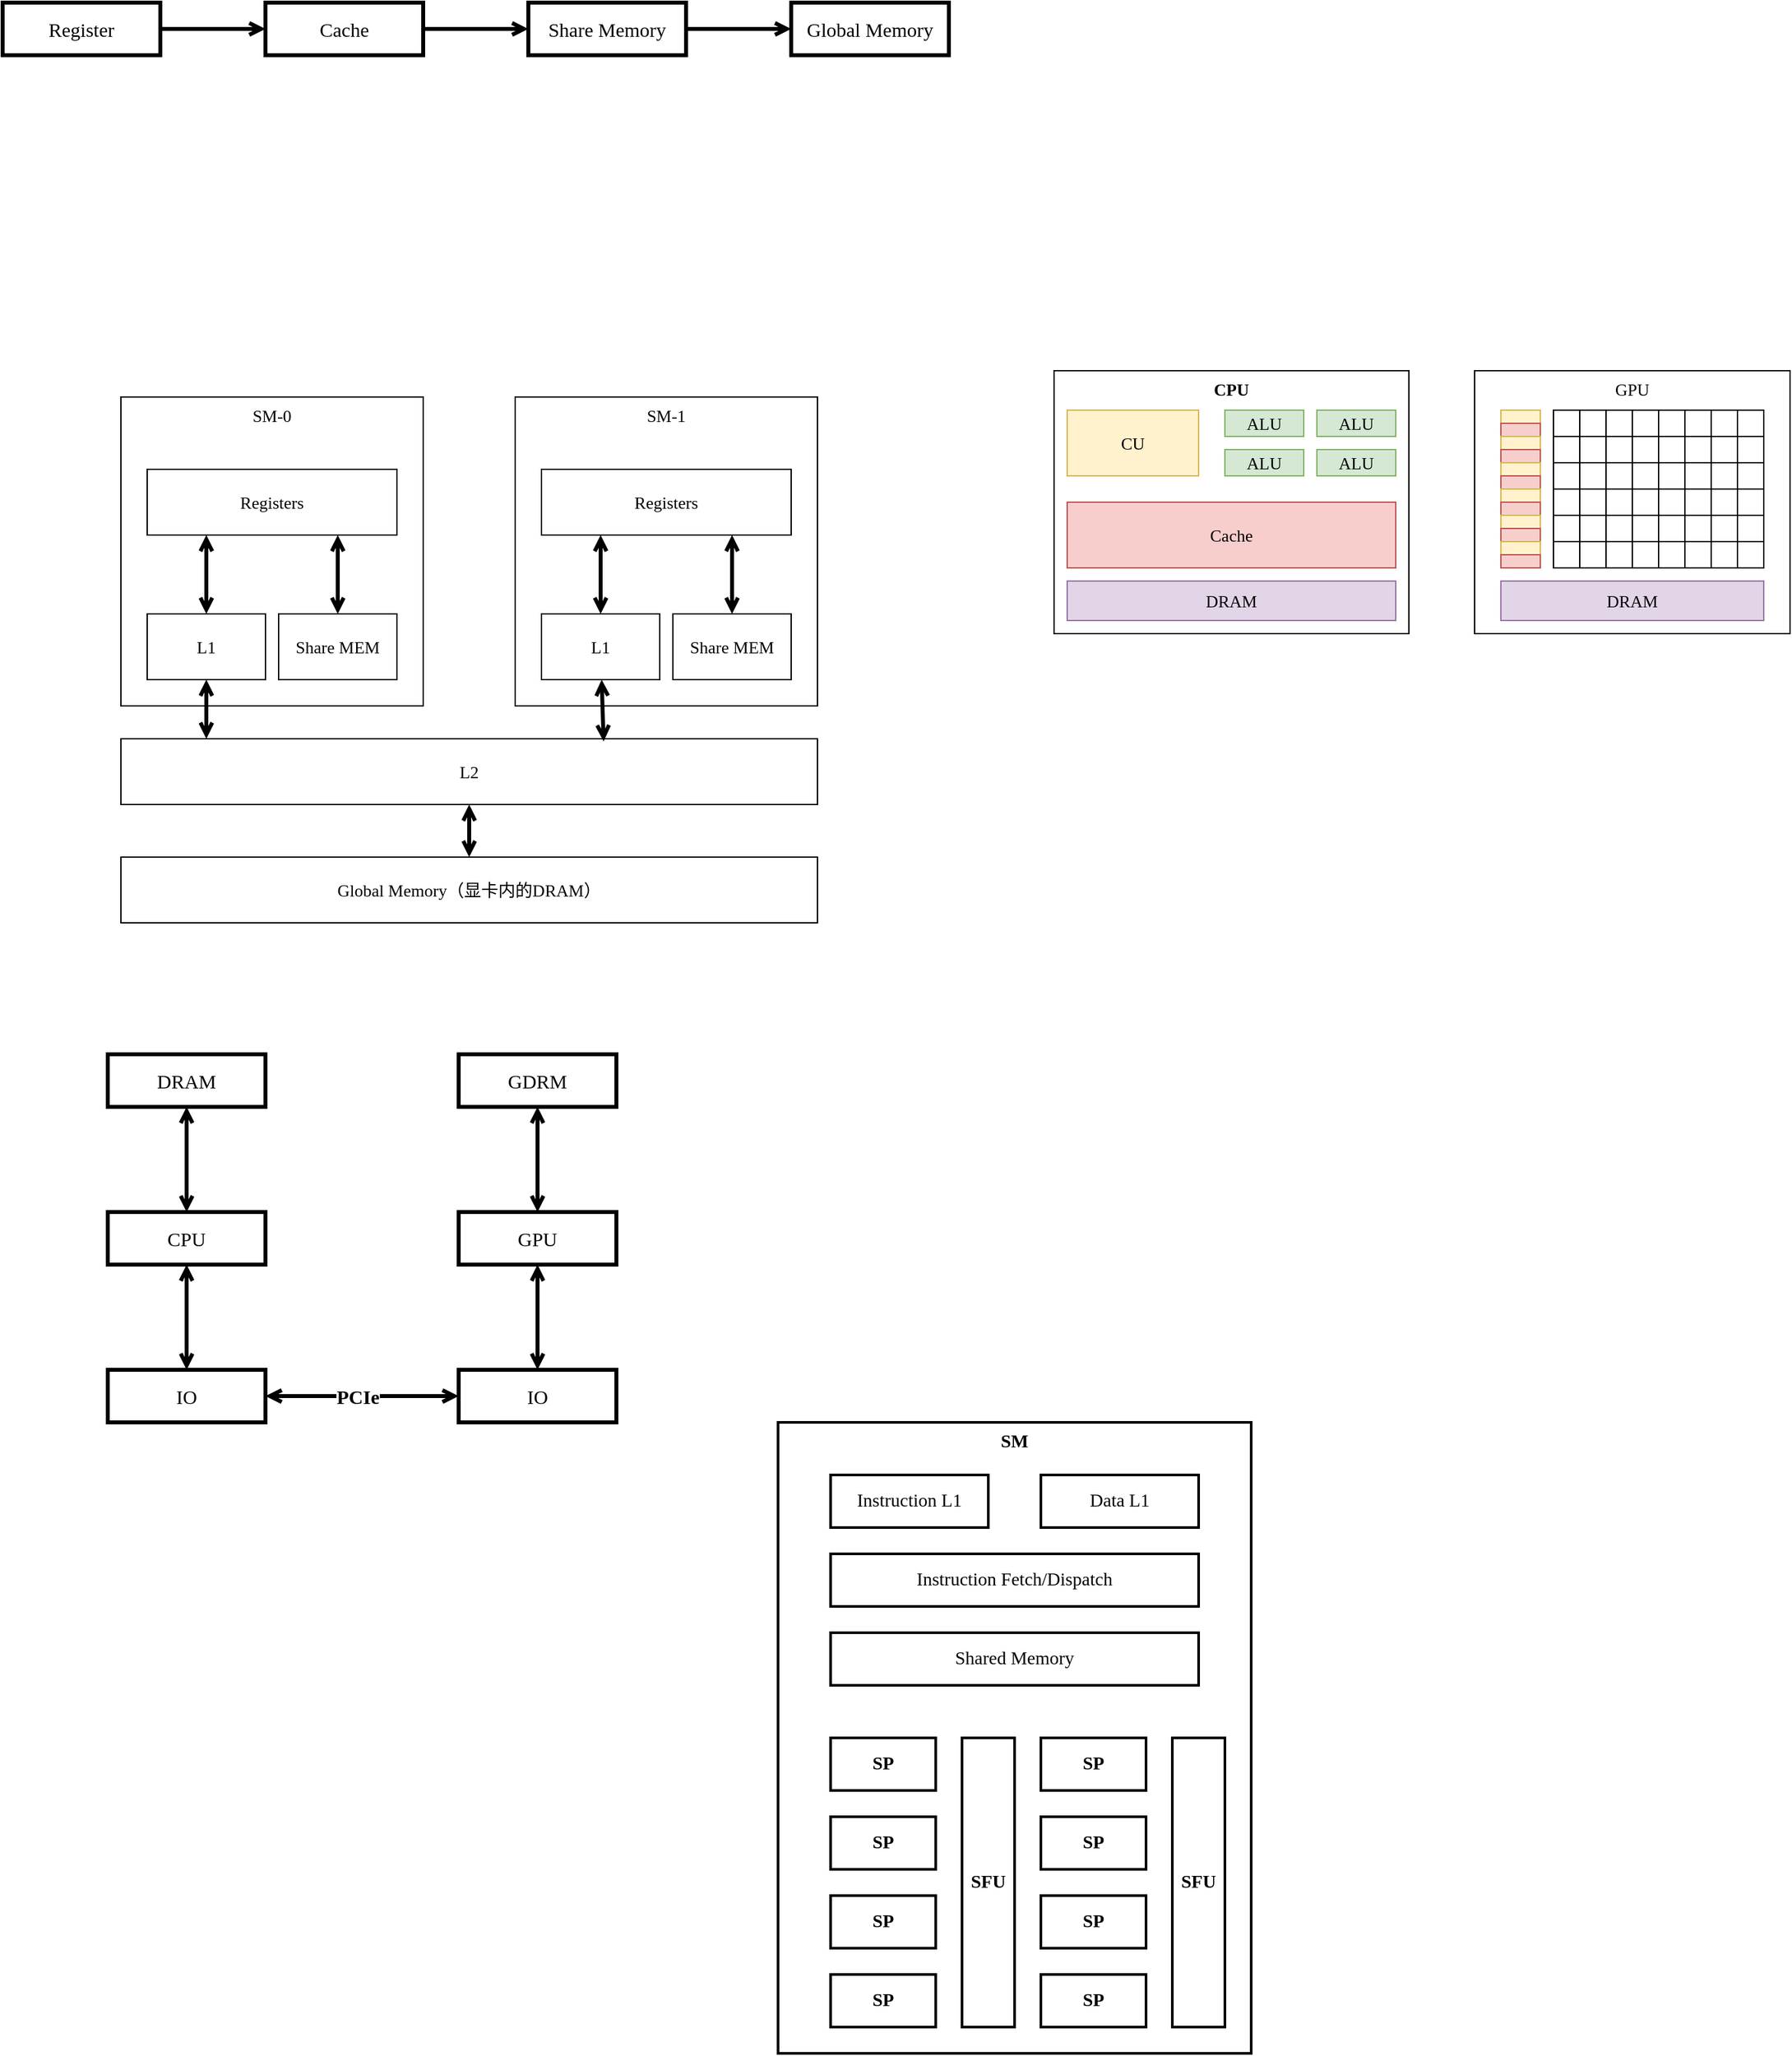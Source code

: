 <mxfile version="15.4.0" type="device" pages="25"><diagram id="iBS8-7MteQd5OZoCSpXH" name="CPU&amp;GPU"><mxGraphModel dx="1529" dy="1662" grid="1" gridSize="10" guides="1" tooltips="1" connect="1" arrows="1" fold="1" page="1" pageScale="1" pageWidth="827" pageHeight="1169" math="0" shadow="0"><root><mxCell id="0"/><mxCell id="1" parent="0"/><mxCell id="cF6WQdhU1SDsu1NrMa7v-14" value="" style="group" parent="1" vertex="1" connectable="0"><mxGeometry x="40" y="360" width="270" height="200" as="geometry"/></mxCell><mxCell id="cF6WQdhU1SDsu1NrMa7v-6" value="CPU" style="rounded=0;whiteSpace=wrap;html=1;fontFamily=Comic Sans MS;fontSize=13;verticalAlign=top;fontStyle=1" parent="cF6WQdhU1SDsu1NrMa7v-14" vertex="1"><mxGeometry width="270" height="200" as="geometry"/></mxCell><mxCell id="cF6WQdhU1SDsu1NrMa7v-7" value="CU" style="rounded=0;whiteSpace=wrap;html=1;fontFamily=Comic Sans MS;fontSize=13;fillColor=#fff2cc;strokeColor=#d6b656;" parent="cF6WQdhU1SDsu1NrMa7v-14" vertex="1"><mxGeometry x="10" y="30" width="100" height="50" as="geometry"/></mxCell><mxCell id="cF6WQdhU1SDsu1NrMa7v-8" value="ALU" style="rounded=0;whiteSpace=wrap;html=1;fontFamily=Comic Sans MS;fontSize=13;" parent="cF6WQdhU1SDsu1NrMa7v-14" vertex="1"><mxGeometry x="130" y="30" width="60" height="20" as="geometry"/></mxCell><mxCell id="cF6WQdhU1SDsu1NrMa7v-9" value="ALU" style="rounded=0;whiteSpace=wrap;html=1;fontFamily=Comic Sans MS;fontSize=13;" parent="cF6WQdhU1SDsu1NrMa7v-14" vertex="1"><mxGeometry x="130" y="60" width="60" height="20" as="geometry"/></mxCell><mxCell id="cF6WQdhU1SDsu1NrMa7v-10" value="ALU" style="rounded=0;whiteSpace=wrap;html=1;fontFamily=Comic Sans MS;fontSize=13;" parent="cF6WQdhU1SDsu1NrMa7v-14" vertex="1"><mxGeometry x="200" y="30" width="60" height="20" as="geometry"/></mxCell><mxCell id="cF6WQdhU1SDsu1NrMa7v-11" value="ALU" style="rounded=0;whiteSpace=wrap;html=1;fontFamily=Comic Sans MS;fontSize=13;fillColor=#d5e8d4;strokeColor=#82b366;" parent="cF6WQdhU1SDsu1NrMa7v-14" vertex="1"><mxGeometry x="200" y="60" width="60" height="20" as="geometry"/></mxCell><mxCell id="cF6WQdhU1SDsu1NrMa7v-12" value="Cache" style="rounded=0;whiteSpace=wrap;html=1;fontFamily=Comic Sans MS;fontSize=13;fillColor=#f8cecc;strokeColor=#b85450;" parent="cF6WQdhU1SDsu1NrMa7v-14" vertex="1"><mxGeometry x="10" y="100" width="250" height="50" as="geometry"/></mxCell><mxCell id="cF6WQdhU1SDsu1NrMa7v-13" value="DRAM" style="rounded=0;whiteSpace=wrap;html=1;fontFamily=Comic Sans MS;fontSize=13;fillColor=#e1d5e7;strokeColor=#9673a6;" parent="cF6WQdhU1SDsu1NrMa7v-14" vertex="1"><mxGeometry x="10" y="160" width="250" height="30" as="geometry"/></mxCell><mxCell id="cF6WQdhU1SDsu1NrMa7v-17" value="ALU" style="rounded=0;whiteSpace=wrap;html=1;fontFamily=Comic Sans MS;fontSize=13;fillColor=#d5e8d4;strokeColor=#82b366;" parent="cF6WQdhU1SDsu1NrMa7v-14" vertex="1"><mxGeometry x="130" y="30" width="60" height="20" as="geometry"/></mxCell><mxCell id="cF6WQdhU1SDsu1NrMa7v-18" value="ALU" style="rounded=0;whiteSpace=wrap;html=1;fontFamily=Comic Sans MS;fontSize=13;fillColor=#d5e8d4;strokeColor=#82b366;" parent="cF6WQdhU1SDsu1NrMa7v-14" vertex="1"><mxGeometry x="130" y="60" width="60" height="20" as="geometry"/></mxCell><mxCell id="cF6WQdhU1SDsu1NrMa7v-19" value="ALU" style="rounded=0;whiteSpace=wrap;html=1;fontFamily=Comic Sans MS;fontSize=13;fillColor=#d5e8d4;strokeColor=#82b366;" parent="cF6WQdhU1SDsu1NrMa7v-14" vertex="1"><mxGeometry x="200" y="30" width="60" height="20" as="geometry"/></mxCell><mxCell id="cF6WQdhU1SDsu1NrMa7v-118" value="" style="group" parent="1" vertex="1" connectable="0"><mxGeometry x="360" y="360" width="240" height="200" as="geometry"/></mxCell><mxCell id="cF6WQdhU1SDsu1NrMa7v-16" value="GPU" style="rounded=0;whiteSpace=wrap;html=1;fontFamily=Comic Sans MS;fontSize=13;verticalAlign=top;" parent="cF6WQdhU1SDsu1NrMa7v-118" vertex="1"><mxGeometry width="240" height="200" as="geometry"/></mxCell><mxCell id="cF6WQdhU1SDsu1NrMa7v-93" value="" style="group" parent="cF6WQdhU1SDsu1NrMa7v-118" vertex="1" connectable="0"><mxGeometry x="20" y="30" width="30" height="20" as="geometry"/></mxCell><mxCell id="cF6WQdhU1SDsu1NrMa7v-91" value="" style="rounded=0;whiteSpace=wrap;html=1;fontFamily=Comic Sans MS;fontSize=13;verticalAlign=top;fillColor=#fff2cc;strokeColor=#d6b656;" parent="cF6WQdhU1SDsu1NrMa7v-93" vertex="1"><mxGeometry width="30" height="10" as="geometry"/></mxCell><mxCell id="cF6WQdhU1SDsu1NrMa7v-92" value="" style="rounded=0;whiteSpace=wrap;html=1;fontFamily=Comic Sans MS;fontSize=13;verticalAlign=top;fillColor=#f8cecc;strokeColor=#b85450;" parent="cF6WQdhU1SDsu1NrMa7v-93" vertex="1"><mxGeometry y="10" width="30" height="10" as="geometry"/></mxCell><mxCell id="cF6WQdhU1SDsu1NrMa7v-95" value="" style="group" parent="cF6WQdhU1SDsu1NrMa7v-118" vertex="1" connectable="0"><mxGeometry x="20" y="50" width="30" height="20" as="geometry"/></mxCell><mxCell id="cF6WQdhU1SDsu1NrMa7v-96" value="" style="rounded=0;whiteSpace=wrap;html=1;fontFamily=Comic Sans MS;fontSize=13;verticalAlign=top;fillColor=#fff2cc;strokeColor=#d6b656;" parent="cF6WQdhU1SDsu1NrMa7v-95" vertex="1"><mxGeometry width="30" height="10" as="geometry"/></mxCell><mxCell id="cF6WQdhU1SDsu1NrMa7v-97" value="" style="rounded=0;whiteSpace=wrap;html=1;fontFamily=Comic Sans MS;fontSize=13;verticalAlign=top;fillColor=#f8cecc;strokeColor=#b85450;" parent="cF6WQdhU1SDsu1NrMa7v-95" vertex="1"><mxGeometry y="10" width="30" height="10" as="geometry"/></mxCell><mxCell id="cF6WQdhU1SDsu1NrMa7v-98" value="" style="group" parent="cF6WQdhU1SDsu1NrMa7v-118" vertex="1" connectable="0"><mxGeometry x="20" y="70" width="30" height="20" as="geometry"/></mxCell><mxCell id="cF6WQdhU1SDsu1NrMa7v-99" value="" style="rounded=0;whiteSpace=wrap;html=1;fontFamily=Comic Sans MS;fontSize=13;verticalAlign=top;fillColor=#fff2cc;strokeColor=#d6b656;" parent="cF6WQdhU1SDsu1NrMa7v-98" vertex="1"><mxGeometry width="30" height="10" as="geometry"/></mxCell><mxCell id="cF6WQdhU1SDsu1NrMa7v-100" value="" style="rounded=0;whiteSpace=wrap;html=1;fontFamily=Comic Sans MS;fontSize=13;verticalAlign=top;fillColor=#f8cecc;strokeColor=#b85450;" parent="cF6WQdhU1SDsu1NrMa7v-98" vertex="1"><mxGeometry y="10" width="30" height="10" as="geometry"/></mxCell><mxCell id="cF6WQdhU1SDsu1NrMa7v-103" value="" style="group" parent="cF6WQdhU1SDsu1NrMa7v-118" vertex="1" connectable="0"><mxGeometry x="20" y="90" width="30" height="20" as="geometry"/></mxCell><mxCell id="cF6WQdhU1SDsu1NrMa7v-104" value="" style="rounded=0;whiteSpace=wrap;html=1;fontFamily=Comic Sans MS;fontSize=13;verticalAlign=top;fillColor=#fff2cc;strokeColor=#d6b656;" parent="cF6WQdhU1SDsu1NrMa7v-103" vertex="1"><mxGeometry width="30" height="10" as="geometry"/></mxCell><mxCell id="cF6WQdhU1SDsu1NrMa7v-105" value="" style="rounded=0;whiteSpace=wrap;html=1;fontFamily=Comic Sans MS;fontSize=13;verticalAlign=top;fillColor=#f8cecc;strokeColor=#b85450;" parent="cF6WQdhU1SDsu1NrMa7v-103" vertex="1"><mxGeometry y="10" width="30" height="10" as="geometry"/></mxCell><mxCell id="cF6WQdhU1SDsu1NrMa7v-106" value="" style="group" parent="cF6WQdhU1SDsu1NrMa7v-118" vertex="1" connectable="0"><mxGeometry x="20" y="110" width="30" height="20" as="geometry"/></mxCell><mxCell id="cF6WQdhU1SDsu1NrMa7v-107" value="" style="rounded=0;whiteSpace=wrap;html=1;fontFamily=Comic Sans MS;fontSize=13;verticalAlign=top;fillColor=#fff2cc;strokeColor=#d6b656;" parent="cF6WQdhU1SDsu1NrMa7v-106" vertex="1"><mxGeometry width="30" height="10" as="geometry"/></mxCell><mxCell id="cF6WQdhU1SDsu1NrMa7v-108" value="" style="rounded=0;whiteSpace=wrap;html=1;fontFamily=Comic Sans MS;fontSize=13;verticalAlign=top;fillColor=#f8cecc;strokeColor=#b85450;" parent="cF6WQdhU1SDsu1NrMa7v-106" vertex="1"><mxGeometry y="10" width="30" height="10" as="geometry"/></mxCell><mxCell id="cF6WQdhU1SDsu1NrMa7v-109" value="" style="group" parent="cF6WQdhU1SDsu1NrMa7v-118" vertex="1" connectable="0"><mxGeometry x="20" y="130" width="30" height="20" as="geometry"/></mxCell><mxCell id="cF6WQdhU1SDsu1NrMa7v-110" value="" style="rounded=0;whiteSpace=wrap;html=1;fontFamily=Comic Sans MS;fontSize=13;verticalAlign=top;fillColor=#fff2cc;strokeColor=#d6b656;" parent="cF6WQdhU1SDsu1NrMa7v-109" vertex="1"><mxGeometry width="30" height="10" as="geometry"/></mxCell><mxCell id="cF6WQdhU1SDsu1NrMa7v-111" value="" style="rounded=0;whiteSpace=wrap;html=1;fontFamily=Comic Sans MS;fontSize=13;verticalAlign=top;fillColor=#f8cecc;strokeColor=#b85450;" parent="cF6WQdhU1SDsu1NrMa7v-109" vertex="1"><mxGeometry y="10" width="30" height="10" as="geometry"/></mxCell><mxCell id="cF6WQdhU1SDsu1NrMa7v-70" value="" style="rounded=0;whiteSpace=wrap;html=1;fontFamily=Comic Sans MS;fontSize=13;verticalAlign=top;" parent="cF6WQdhU1SDsu1NrMa7v-118" vertex="1"><mxGeometry x="60" y="110" width="20" height="20" as="geometry"/></mxCell><mxCell id="cF6WQdhU1SDsu1NrMa7v-71" value="" style="rounded=0;whiteSpace=wrap;html=1;fontFamily=Comic Sans MS;fontSize=13;verticalAlign=top;" parent="cF6WQdhU1SDsu1NrMa7v-118" vertex="1"><mxGeometry x="80" y="110" width="20" height="20" as="geometry"/></mxCell><mxCell id="cF6WQdhU1SDsu1NrMa7v-72" value="" style="rounded=0;whiteSpace=wrap;html=1;fontFamily=Comic Sans MS;fontSize=13;verticalAlign=top;" parent="cF6WQdhU1SDsu1NrMa7v-118" vertex="1"><mxGeometry x="100" y="110" width="20" height="20" as="geometry"/></mxCell><mxCell id="cF6WQdhU1SDsu1NrMa7v-73" value="" style="rounded=0;whiteSpace=wrap;html=1;fontFamily=Comic Sans MS;fontSize=13;verticalAlign=top;" parent="cF6WQdhU1SDsu1NrMa7v-118" vertex="1"><mxGeometry x="120" y="110" width="20" height="20" as="geometry"/></mxCell><mxCell id="cF6WQdhU1SDsu1NrMa7v-74" value="" style="rounded=0;whiteSpace=wrap;html=1;fontFamily=Comic Sans MS;fontSize=13;verticalAlign=top;" parent="cF6WQdhU1SDsu1NrMa7v-118" vertex="1"><mxGeometry x="140" y="110" width="20" height="20" as="geometry"/></mxCell><mxCell id="cF6WQdhU1SDsu1NrMa7v-75" value="" style="rounded=0;whiteSpace=wrap;html=1;fontFamily=Comic Sans MS;fontSize=13;verticalAlign=top;" parent="cF6WQdhU1SDsu1NrMa7v-118" vertex="1"><mxGeometry x="160" y="110" width="20" height="20" as="geometry"/></mxCell><mxCell id="cF6WQdhU1SDsu1NrMa7v-76" value="" style="rounded=0;whiteSpace=wrap;html=1;fontFamily=Comic Sans MS;fontSize=13;verticalAlign=top;" parent="cF6WQdhU1SDsu1NrMa7v-118" vertex="1"><mxGeometry x="180" y="110" width="20" height="20" as="geometry"/></mxCell><mxCell id="cF6WQdhU1SDsu1NrMa7v-77" value="" style="rounded=0;whiteSpace=wrap;html=1;fontFamily=Comic Sans MS;fontSize=13;verticalAlign=top;" parent="cF6WQdhU1SDsu1NrMa7v-118" vertex="1"><mxGeometry x="200" y="110" width="20" height="20" as="geometry"/></mxCell><mxCell id="cF6WQdhU1SDsu1NrMa7v-78" value="" style="group" parent="cF6WQdhU1SDsu1NrMa7v-118" vertex="1" connectable="0"><mxGeometry x="60" y="130" width="160" height="20" as="geometry"/></mxCell><mxCell id="cF6WQdhU1SDsu1NrMa7v-79" value="" style="rounded=0;whiteSpace=wrap;html=1;fontFamily=Comic Sans MS;fontSize=13;verticalAlign=top;" parent="cF6WQdhU1SDsu1NrMa7v-78" vertex="1"><mxGeometry width="20" height="20" as="geometry"/></mxCell><mxCell id="cF6WQdhU1SDsu1NrMa7v-80" value="" style="rounded=0;whiteSpace=wrap;html=1;fontFamily=Comic Sans MS;fontSize=13;verticalAlign=top;" parent="cF6WQdhU1SDsu1NrMa7v-78" vertex="1"><mxGeometry x="20" width="20" height="20" as="geometry"/></mxCell><mxCell id="cF6WQdhU1SDsu1NrMa7v-81" value="" style="rounded=0;whiteSpace=wrap;html=1;fontFamily=Comic Sans MS;fontSize=13;verticalAlign=top;" parent="cF6WQdhU1SDsu1NrMa7v-78" vertex="1"><mxGeometry x="40" width="20" height="20" as="geometry"/></mxCell><mxCell id="cF6WQdhU1SDsu1NrMa7v-82" value="" style="rounded=0;whiteSpace=wrap;html=1;fontFamily=Comic Sans MS;fontSize=13;verticalAlign=top;" parent="cF6WQdhU1SDsu1NrMa7v-78" vertex="1"><mxGeometry x="60" width="20" height="20" as="geometry"/></mxCell><mxCell id="cF6WQdhU1SDsu1NrMa7v-83" value="" style="rounded=0;whiteSpace=wrap;html=1;fontFamily=Comic Sans MS;fontSize=13;verticalAlign=top;" parent="cF6WQdhU1SDsu1NrMa7v-78" vertex="1"><mxGeometry x="80" width="20" height="20" as="geometry"/></mxCell><mxCell id="cF6WQdhU1SDsu1NrMa7v-84" value="" style="rounded=0;whiteSpace=wrap;html=1;fontFamily=Comic Sans MS;fontSize=13;verticalAlign=top;" parent="cF6WQdhU1SDsu1NrMa7v-78" vertex="1"><mxGeometry x="100" width="20" height="20" as="geometry"/></mxCell><mxCell id="cF6WQdhU1SDsu1NrMa7v-85" value="" style="rounded=0;whiteSpace=wrap;html=1;fontFamily=Comic Sans MS;fontSize=13;verticalAlign=top;" parent="cF6WQdhU1SDsu1NrMa7v-78" vertex="1"><mxGeometry x="120" width="20" height="20" as="geometry"/></mxCell><mxCell id="cF6WQdhU1SDsu1NrMa7v-86" value="" style="rounded=0;whiteSpace=wrap;html=1;fontFamily=Comic Sans MS;fontSize=13;verticalAlign=top;" parent="cF6WQdhU1SDsu1NrMa7v-78" vertex="1"><mxGeometry x="140" width="20" height="20" as="geometry"/></mxCell><mxCell id="cF6WQdhU1SDsu1NrMa7v-50" value="" style="rounded=0;whiteSpace=wrap;html=1;fontFamily=Comic Sans MS;fontSize=13;verticalAlign=top;" parent="cF6WQdhU1SDsu1NrMa7v-118" vertex="1"><mxGeometry x="60" y="70" width="20" height="20" as="geometry"/></mxCell><mxCell id="cF6WQdhU1SDsu1NrMa7v-51" value="" style="rounded=0;whiteSpace=wrap;html=1;fontFamily=Comic Sans MS;fontSize=13;verticalAlign=top;" parent="cF6WQdhU1SDsu1NrMa7v-118" vertex="1"><mxGeometry x="80" y="70" width="20" height="20" as="geometry"/></mxCell><mxCell id="cF6WQdhU1SDsu1NrMa7v-52" value="" style="rounded=0;whiteSpace=wrap;html=1;fontFamily=Comic Sans MS;fontSize=13;verticalAlign=top;" parent="cF6WQdhU1SDsu1NrMa7v-118" vertex="1"><mxGeometry x="100" y="70" width="20" height="20" as="geometry"/></mxCell><mxCell id="cF6WQdhU1SDsu1NrMa7v-53" value="" style="rounded=0;whiteSpace=wrap;html=1;fontFamily=Comic Sans MS;fontSize=13;verticalAlign=top;" parent="cF6WQdhU1SDsu1NrMa7v-118" vertex="1"><mxGeometry x="120" y="70" width="20" height="20" as="geometry"/></mxCell><mxCell id="cF6WQdhU1SDsu1NrMa7v-54" value="" style="rounded=0;whiteSpace=wrap;html=1;fontFamily=Comic Sans MS;fontSize=13;verticalAlign=top;" parent="cF6WQdhU1SDsu1NrMa7v-118" vertex="1"><mxGeometry x="140" y="70" width="20" height="20" as="geometry"/></mxCell><mxCell id="cF6WQdhU1SDsu1NrMa7v-55" value="" style="rounded=0;whiteSpace=wrap;html=1;fontFamily=Comic Sans MS;fontSize=13;verticalAlign=top;" parent="cF6WQdhU1SDsu1NrMa7v-118" vertex="1"><mxGeometry x="160" y="70" width="20" height="20" as="geometry"/></mxCell><mxCell id="cF6WQdhU1SDsu1NrMa7v-56" value="" style="rounded=0;whiteSpace=wrap;html=1;fontFamily=Comic Sans MS;fontSize=13;verticalAlign=top;" parent="cF6WQdhU1SDsu1NrMa7v-118" vertex="1"><mxGeometry x="180" y="70" width="20" height="20" as="geometry"/></mxCell><mxCell id="cF6WQdhU1SDsu1NrMa7v-57" value="" style="rounded=0;whiteSpace=wrap;html=1;fontFamily=Comic Sans MS;fontSize=13;verticalAlign=top;" parent="cF6WQdhU1SDsu1NrMa7v-118" vertex="1"><mxGeometry x="200" y="70" width="20" height="20" as="geometry"/></mxCell><mxCell id="cF6WQdhU1SDsu1NrMa7v-61" value="" style="rounded=0;whiteSpace=wrap;html=1;fontFamily=Comic Sans MS;fontSize=13;verticalAlign=top;" parent="cF6WQdhU1SDsu1NrMa7v-118" vertex="1"><mxGeometry x="60" y="90" width="20" height="20" as="geometry"/></mxCell><mxCell id="cF6WQdhU1SDsu1NrMa7v-62" value="" style="rounded=0;whiteSpace=wrap;html=1;fontFamily=Comic Sans MS;fontSize=13;verticalAlign=top;" parent="cF6WQdhU1SDsu1NrMa7v-118" vertex="1"><mxGeometry x="80" y="90" width="20" height="20" as="geometry"/></mxCell><mxCell id="cF6WQdhU1SDsu1NrMa7v-63" value="" style="rounded=0;whiteSpace=wrap;html=1;fontFamily=Comic Sans MS;fontSize=13;verticalAlign=top;" parent="cF6WQdhU1SDsu1NrMa7v-118" vertex="1"><mxGeometry x="100" y="90" width="20" height="20" as="geometry"/></mxCell><mxCell id="cF6WQdhU1SDsu1NrMa7v-64" value="" style="rounded=0;whiteSpace=wrap;html=1;fontFamily=Comic Sans MS;fontSize=13;verticalAlign=top;" parent="cF6WQdhU1SDsu1NrMa7v-118" vertex="1"><mxGeometry x="120" y="90" width="20" height="20" as="geometry"/></mxCell><mxCell id="cF6WQdhU1SDsu1NrMa7v-65" value="" style="rounded=0;whiteSpace=wrap;html=1;fontFamily=Comic Sans MS;fontSize=13;verticalAlign=top;" parent="cF6WQdhU1SDsu1NrMa7v-118" vertex="1"><mxGeometry x="140" y="90" width="20" height="20" as="geometry"/></mxCell><mxCell id="cF6WQdhU1SDsu1NrMa7v-66" value="" style="rounded=0;whiteSpace=wrap;html=1;fontFamily=Comic Sans MS;fontSize=13;verticalAlign=top;" parent="cF6WQdhU1SDsu1NrMa7v-118" vertex="1"><mxGeometry x="160" y="90" width="20" height="20" as="geometry"/></mxCell><mxCell id="cF6WQdhU1SDsu1NrMa7v-67" value="" style="rounded=0;whiteSpace=wrap;html=1;fontFamily=Comic Sans MS;fontSize=13;verticalAlign=top;" parent="cF6WQdhU1SDsu1NrMa7v-118" vertex="1"><mxGeometry x="180" y="90" width="20" height="20" as="geometry"/></mxCell><mxCell id="cF6WQdhU1SDsu1NrMa7v-68" value="" style="rounded=0;whiteSpace=wrap;html=1;fontFamily=Comic Sans MS;fontSize=13;verticalAlign=top;" parent="cF6WQdhU1SDsu1NrMa7v-118" vertex="1"><mxGeometry x="200" y="90" width="20" height="20" as="geometry"/></mxCell><mxCell id="cF6WQdhU1SDsu1NrMa7v-39" value="" style="rounded=0;whiteSpace=wrap;html=1;fontFamily=Comic Sans MS;fontSize=13;verticalAlign=top;" parent="cF6WQdhU1SDsu1NrMa7v-118" vertex="1"><mxGeometry x="60" y="50" width="20" height="20" as="geometry"/></mxCell><mxCell id="cF6WQdhU1SDsu1NrMa7v-40" value="" style="rounded=0;whiteSpace=wrap;html=1;fontFamily=Comic Sans MS;fontSize=13;verticalAlign=top;" parent="cF6WQdhU1SDsu1NrMa7v-118" vertex="1"><mxGeometry x="80" y="50" width="20" height="20" as="geometry"/></mxCell><mxCell id="cF6WQdhU1SDsu1NrMa7v-41" value="" style="rounded=0;whiteSpace=wrap;html=1;fontFamily=Comic Sans MS;fontSize=13;verticalAlign=top;" parent="cF6WQdhU1SDsu1NrMa7v-118" vertex="1"><mxGeometry x="100" y="50" width="20" height="20" as="geometry"/></mxCell><mxCell id="cF6WQdhU1SDsu1NrMa7v-42" value="" style="rounded=0;whiteSpace=wrap;html=1;fontFamily=Comic Sans MS;fontSize=13;verticalAlign=top;" parent="cF6WQdhU1SDsu1NrMa7v-118" vertex="1"><mxGeometry x="120" y="50" width="20" height="20" as="geometry"/></mxCell><mxCell id="cF6WQdhU1SDsu1NrMa7v-43" value="" style="rounded=0;whiteSpace=wrap;html=1;fontFamily=Comic Sans MS;fontSize=13;verticalAlign=top;" parent="cF6WQdhU1SDsu1NrMa7v-118" vertex="1"><mxGeometry x="140" y="50" width="20" height="20" as="geometry"/></mxCell><mxCell id="cF6WQdhU1SDsu1NrMa7v-44" value="" style="rounded=0;whiteSpace=wrap;html=1;fontFamily=Comic Sans MS;fontSize=13;verticalAlign=top;" parent="cF6WQdhU1SDsu1NrMa7v-118" vertex="1"><mxGeometry x="160" y="50" width="20" height="20" as="geometry"/></mxCell><mxCell id="cF6WQdhU1SDsu1NrMa7v-45" value="" style="rounded=0;whiteSpace=wrap;html=1;fontFamily=Comic Sans MS;fontSize=13;verticalAlign=top;" parent="cF6WQdhU1SDsu1NrMa7v-118" vertex="1"><mxGeometry x="180" y="50" width="20" height="20" as="geometry"/></mxCell><mxCell id="cF6WQdhU1SDsu1NrMa7v-46" value="" style="rounded=0;whiteSpace=wrap;html=1;fontFamily=Comic Sans MS;fontSize=13;verticalAlign=top;" parent="cF6WQdhU1SDsu1NrMa7v-118" vertex="1"><mxGeometry x="200" y="50" width="20" height="20" as="geometry"/></mxCell><mxCell id="cF6WQdhU1SDsu1NrMa7v-15" value="" style="rounded=0;whiteSpace=wrap;html=1;fontFamily=Comic Sans MS;fontSize=13;verticalAlign=top;" parent="cF6WQdhU1SDsu1NrMa7v-118" vertex="1"><mxGeometry x="60" y="30" width="20" height="20" as="geometry"/></mxCell><mxCell id="cF6WQdhU1SDsu1NrMa7v-22" value="" style="rounded=0;whiteSpace=wrap;html=1;fontFamily=Comic Sans MS;fontSize=13;verticalAlign=top;" parent="cF6WQdhU1SDsu1NrMa7v-118" vertex="1"><mxGeometry x="80" y="30" width="20" height="20" as="geometry"/></mxCell><mxCell id="cF6WQdhU1SDsu1NrMa7v-23" value="" style="rounded=0;whiteSpace=wrap;html=1;fontFamily=Comic Sans MS;fontSize=13;verticalAlign=top;" parent="cF6WQdhU1SDsu1NrMa7v-118" vertex="1"><mxGeometry x="100" y="30" width="20" height="20" as="geometry"/></mxCell><mxCell id="cF6WQdhU1SDsu1NrMa7v-24" value="" style="rounded=0;whiteSpace=wrap;html=1;fontFamily=Comic Sans MS;fontSize=13;verticalAlign=top;" parent="cF6WQdhU1SDsu1NrMa7v-118" vertex="1"><mxGeometry x="120" y="30" width="20" height="20" as="geometry"/></mxCell><mxCell id="cF6WQdhU1SDsu1NrMa7v-25" value="" style="rounded=0;whiteSpace=wrap;html=1;fontFamily=Comic Sans MS;fontSize=13;verticalAlign=top;" parent="cF6WQdhU1SDsu1NrMa7v-118" vertex="1"><mxGeometry x="140" y="30" width="20" height="20" as="geometry"/></mxCell><mxCell id="cF6WQdhU1SDsu1NrMa7v-26" value="" style="rounded=0;whiteSpace=wrap;html=1;fontFamily=Comic Sans MS;fontSize=13;verticalAlign=top;" parent="cF6WQdhU1SDsu1NrMa7v-118" vertex="1"><mxGeometry x="160" y="30" width="20" height="20" as="geometry"/></mxCell><mxCell id="cF6WQdhU1SDsu1NrMa7v-27" value="" style="rounded=0;whiteSpace=wrap;html=1;fontFamily=Comic Sans MS;fontSize=13;verticalAlign=top;" parent="cF6WQdhU1SDsu1NrMa7v-118" vertex="1"><mxGeometry x="180" y="30" width="20" height="20" as="geometry"/></mxCell><mxCell id="cF6WQdhU1SDsu1NrMa7v-28" value="" style="rounded=0;whiteSpace=wrap;html=1;fontFamily=Comic Sans MS;fontSize=13;verticalAlign=top;" parent="cF6WQdhU1SDsu1NrMa7v-118" vertex="1"><mxGeometry x="200" y="30" width="20" height="20" as="geometry"/></mxCell><mxCell id="cF6WQdhU1SDsu1NrMa7v-115" value="DRAM" style="rounded=0;whiteSpace=wrap;html=1;fontFamily=Comic Sans MS;fontSize=13;fillColor=#e1d5e7;strokeColor=#9673a6;" parent="cF6WQdhU1SDsu1NrMa7v-118" vertex="1"><mxGeometry x="20" y="160" width="200" height="30" as="geometry"/></mxCell><mxCell id="6QkBjQJAXgFR7OvLIuYY-1" value="" style="group" parent="1" vertex="1" connectable="0"><mxGeometry x="-170" y="1160" width="360" height="480" as="geometry"/></mxCell><mxCell id="6QkBjQJAXgFR7OvLIuYY-2" value="SM" style="rounded=0;whiteSpace=wrap;html=1;fontFamily=Comic Sans MS;fontSize=14;strokeColor=#000000;strokeWidth=2;fillColor=none;align=center;verticalAlign=top;fontStyle=1" parent="6QkBjQJAXgFR7OvLIuYY-1" vertex="1"><mxGeometry width="360" height="480" as="geometry"/></mxCell><mxCell id="6QkBjQJAXgFR7OvLIuYY-3" value="Instruction L1" style="rounded=0;whiteSpace=wrap;html=1;fontFamily=Comic Sans MS;fontSize=14;strokeColor=#000000;strokeWidth=2;fillColor=none;align=center;verticalAlign=middle;" parent="6QkBjQJAXgFR7OvLIuYY-1" vertex="1"><mxGeometry x="40" y="40" width="120" height="40" as="geometry"/></mxCell><mxCell id="6QkBjQJAXgFR7OvLIuYY-4" value="Data L1" style="rounded=0;whiteSpace=wrap;html=1;fontFamily=Comic Sans MS;fontSize=14;strokeColor=#000000;strokeWidth=2;fillColor=none;align=center;verticalAlign=middle;" parent="6QkBjQJAXgFR7OvLIuYY-1" vertex="1"><mxGeometry x="200" y="40" width="120" height="40" as="geometry"/></mxCell><mxCell id="6QkBjQJAXgFR7OvLIuYY-5" value="Instruction Fetch/Dispatch" style="rounded=0;whiteSpace=wrap;html=1;fontFamily=Comic Sans MS;fontSize=14;strokeColor=#000000;strokeWidth=2;fillColor=none;align=center;verticalAlign=middle;" parent="6QkBjQJAXgFR7OvLIuYY-1" vertex="1"><mxGeometry x="40" y="100" width="280" height="40" as="geometry"/></mxCell><mxCell id="6QkBjQJAXgFR7OvLIuYY-6" value="Shared Memory" style="rounded=0;whiteSpace=wrap;html=1;fontFamily=Comic Sans MS;fontSize=14;strokeColor=#000000;strokeWidth=2;fillColor=none;align=center;verticalAlign=middle;" parent="6QkBjQJAXgFR7OvLIuYY-1" vertex="1"><mxGeometry x="40" y="160" width="280" height="40" as="geometry"/></mxCell><mxCell id="6QkBjQJAXgFR7OvLIuYY-7" value="SP" style="rounded=0;whiteSpace=wrap;html=1;fontFamily=Comic Sans MS;fontSize=14;strokeColor=#000000;strokeWidth=2;fillColor=none;align=center;verticalAlign=middle;fontStyle=1" parent="6QkBjQJAXgFR7OvLIuYY-1" vertex="1"><mxGeometry x="40" y="240" width="80" height="40" as="geometry"/></mxCell><mxCell id="6QkBjQJAXgFR7OvLIuYY-8" value="SP" style="rounded=0;whiteSpace=wrap;html=1;fontFamily=Comic Sans MS;fontSize=14;strokeColor=#000000;strokeWidth=2;fillColor=none;align=center;verticalAlign=middle;fontStyle=1" parent="6QkBjQJAXgFR7OvLIuYY-1" vertex="1"><mxGeometry x="40" y="300" width="80" height="40" as="geometry"/></mxCell><mxCell id="6QkBjQJAXgFR7OvLIuYY-9" value="SP" style="rounded=0;whiteSpace=wrap;html=1;fontFamily=Comic Sans MS;fontSize=14;strokeColor=#000000;strokeWidth=2;fillColor=none;align=center;verticalAlign=middle;fontStyle=1" parent="6QkBjQJAXgFR7OvLIuYY-1" vertex="1"><mxGeometry x="40" y="360" width="80" height="40" as="geometry"/></mxCell><mxCell id="6QkBjQJAXgFR7OvLIuYY-10" value="SP" style="rounded=0;whiteSpace=wrap;html=1;fontFamily=Comic Sans MS;fontSize=14;strokeColor=#000000;strokeWidth=2;fillColor=none;align=center;verticalAlign=middle;fontStyle=1" parent="6QkBjQJAXgFR7OvLIuYY-1" vertex="1"><mxGeometry x="40" y="420" width="80" height="40" as="geometry"/></mxCell><mxCell id="6QkBjQJAXgFR7OvLIuYY-11" value="SP" style="rounded=0;whiteSpace=wrap;html=1;fontFamily=Comic Sans MS;fontSize=14;strokeColor=#000000;strokeWidth=2;fillColor=none;align=center;verticalAlign=middle;fontStyle=1" parent="6QkBjQJAXgFR7OvLIuYY-1" vertex="1"><mxGeometry x="200" y="240" width="80" height="40" as="geometry"/></mxCell><mxCell id="6QkBjQJAXgFR7OvLIuYY-12" value="SP" style="rounded=0;whiteSpace=wrap;html=1;fontFamily=Comic Sans MS;fontSize=14;strokeColor=#000000;strokeWidth=2;fillColor=none;align=center;verticalAlign=middle;fontStyle=1" parent="6QkBjQJAXgFR7OvLIuYY-1" vertex="1"><mxGeometry x="200" y="300" width="80" height="40" as="geometry"/></mxCell><mxCell id="6QkBjQJAXgFR7OvLIuYY-13" value="SP" style="rounded=0;whiteSpace=wrap;html=1;fontFamily=Comic Sans MS;fontSize=14;strokeColor=#000000;strokeWidth=2;fillColor=none;align=center;verticalAlign=middle;fontStyle=1" parent="6QkBjQJAXgFR7OvLIuYY-1" vertex="1"><mxGeometry x="200" y="360" width="80" height="40" as="geometry"/></mxCell><mxCell id="6QkBjQJAXgFR7OvLIuYY-14" value="SP" style="rounded=0;whiteSpace=wrap;html=1;fontFamily=Comic Sans MS;fontSize=14;strokeColor=#000000;strokeWidth=2;fillColor=none;align=center;verticalAlign=middle;fontStyle=1" parent="6QkBjQJAXgFR7OvLIuYY-1" vertex="1"><mxGeometry x="200" y="420" width="80" height="40" as="geometry"/></mxCell><mxCell id="6QkBjQJAXgFR7OvLIuYY-15" value="SFU" style="rounded=0;whiteSpace=wrap;html=1;fontFamily=Comic Sans MS;fontSize=14;strokeColor=#000000;strokeWidth=2;fillColor=none;align=center;verticalAlign=middle;fontStyle=1" parent="6QkBjQJAXgFR7OvLIuYY-1" vertex="1"><mxGeometry x="140" y="240" width="40" height="220" as="geometry"/></mxCell><mxCell id="6QkBjQJAXgFR7OvLIuYY-16" value="SFU" style="rounded=0;whiteSpace=wrap;html=1;fontFamily=Comic Sans MS;fontSize=14;strokeColor=#000000;strokeWidth=2;fillColor=none;align=center;verticalAlign=middle;fontStyle=1" parent="6QkBjQJAXgFR7OvLIuYY-1" vertex="1"><mxGeometry x="300" y="240" width="40" height="220" as="geometry"/></mxCell><mxCell id="6QkBjQJAXgFR7OvLIuYY-18" value="SM-0" style="rounded=0;whiteSpace=wrap;html=1;fontFamily=Comic Sans MS;fontSize=13;verticalAlign=top;" parent="1" vertex="1"><mxGeometry x="-670" y="380" width="230" height="235" as="geometry"/></mxCell><mxCell id="6QkBjQJAXgFR7OvLIuYY-21" style="edgeStyle=none;rounded=1;orthogonalLoop=1;jettySize=auto;html=1;fontFamily=Comic Sans MS;fontSize=15;startArrow=open;startFill=0;endArrow=open;endFill=0;endSize=6;strokeWidth=3;entryX=0.5;entryY=0;entryDx=0;entryDy=0;" parent="1" target="6QkBjQJAXgFR7OvLIuYY-20" edge="1"><mxGeometry relative="1" as="geometry"><mxPoint x="-605" y="485" as="sourcePoint"/></mxGeometry></mxCell><mxCell id="6QkBjQJAXgFR7OvLIuYY-19" value="Registers" style="rounded=0;whiteSpace=wrap;html=1;fontFamily=Comic Sans MS;fontSize=13;verticalAlign=middle;" parent="1" vertex="1"><mxGeometry x="-650" y="435" width="190" height="50" as="geometry"/></mxCell><mxCell id="6QkBjQJAXgFR7OvLIuYY-35" style="edgeStyle=none;rounded=1;orthogonalLoop=1;jettySize=auto;html=1;fontFamily=Comic Sans MS;fontSize=15;startArrow=open;startFill=0;endArrow=open;endFill=0;endSize=6;strokeWidth=3;" parent="1" source="6QkBjQJAXgFR7OvLIuYY-20" edge="1"><mxGeometry relative="1" as="geometry"><mxPoint x="-605" y="640" as="targetPoint"/></mxGeometry></mxCell><mxCell id="6QkBjQJAXgFR7OvLIuYY-20" value="L1" style="rounded=0;whiteSpace=wrap;html=1;fontFamily=Comic Sans MS;fontSize=13;verticalAlign=middle;" parent="1" vertex="1"><mxGeometry x="-650" y="545" width="90" height="50" as="geometry"/></mxCell><mxCell id="6QkBjQJAXgFR7OvLIuYY-23" style="edgeStyle=none;rounded=1;orthogonalLoop=1;jettySize=auto;html=1;exitX=0.5;exitY=0;exitDx=0;exitDy=0;fontFamily=Comic Sans MS;fontSize=15;startArrow=open;startFill=0;endArrow=open;endFill=0;endSize=6;strokeWidth=3;" parent="1" source="6QkBjQJAXgFR7OvLIuYY-22" edge="1"><mxGeometry relative="1" as="geometry"><mxPoint x="-505" y="485" as="targetPoint"/></mxGeometry></mxCell><mxCell id="6QkBjQJAXgFR7OvLIuYY-22" value="Share MEM" style="rounded=0;whiteSpace=wrap;html=1;fontFamily=Comic Sans MS;fontSize=13;verticalAlign=middle;" parent="1" vertex="1"><mxGeometry x="-550" y="545" width="90" height="50" as="geometry"/></mxCell><mxCell id="6QkBjQJAXgFR7OvLIuYY-40" value="" style="edgeStyle=none;rounded=1;orthogonalLoop=1;jettySize=auto;html=1;fontFamily=Comic Sans MS;fontSize=15;startArrow=none;startFill=0;endArrow=open;endFill=0;endSize=6;strokeWidth=3;" parent="1" source="6QkBjQJAXgFR7OvLIuYY-24" target="6QkBjQJAXgFR7OvLIuYY-39" edge="1"><mxGeometry relative="1" as="geometry"/></mxCell><mxCell id="6QkBjQJAXgFR7OvLIuYY-24" value="Register" style="rounded=0;whiteSpace=wrap;html=1;fontFamily=Comic Sans MS;fontSize=15;strokeColor=default;strokeWidth=3;fillColor=none;align=center;verticalAlign=middle;" parent="1" vertex="1"><mxGeometry x="-760" y="80" width="120" height="40" as="geometry"/></mxCell><mxCell id="6QkBjQJAXgFR7OvLIuYY-38" style="edgeStyle=none;rounded=1;orthogonalLoop=1;jettySize=auto;html=1;fontFamily=Comic Sans MS;fontSize=15;startArrow=open;startFill=0;endArrow=open;endFill=0;endSize=6;strokeWidth=3;" parent="1" source="6QkBjQJAXgFR7OvLIuYY-28" target="6QkBjQJAXgFR7OvLIuYY-37" edge="1"><mxGeometry relative="1" as="geometry"/></mxCell><mxCell id="6QkBjQJAXgFR7OvLIuYY-28" value="L2" style="rounded=0;whiteSpace=wrap;html=1;fontFamily=Comic Sans MS;fontSize=13;verticalAlign=middle;" parent="1" vertex="1"><mxGeometry x="-670" y="640" width="530" height="50" as="geometry"/></mxCell><mxCell id="6QkBjQJAXgFR7OvLIuYY-29" value="SM-1" style="rounded=0;whiteSpace=wrap;html=1;fontFamily=Comic Sans MS;fontSize=13;verticalAlign=top;" parent="1" vertex="1"><mxGeometry x="-370" y="380" width="230" height="235" as="geometry"/></mxCell><mxCell id="6QkBjQJAXgFR7OvLIuYY-30" style="edgeStyle=none;rounded=1;orthogonalLoop=1;jettySize=auto;html=1;fontFamily=Comic Sans MS;fontSize=15;startArrow=open;startFill=0;endArrow=open;endFill=0;endSize=6;strokeWidth=3;entryX=0.5;entryY=0;entryDx=0;entryDy=0;" parent="1" target="6QkBjQJAXgFR7OvLIuYY-32" edge="1"><mxGeometry relative="1" as="geometry"><mxPoint x="-305" y="485" as="sourcePoint"/></mxGeometry></mxCell><mxCell id="6QkBjQJAXgFR7OvLIuYY-31" value="Registers" style="rounded=0;whiteSpace=wrap;html=1;fontFamily=Comic Sans MS;fontSize=13;verticalAlign=middle;" parent="1" vertex="1"><mxGeometry x="-350" y="435" width="190" height="50" as="geometry"/></mxCell><mxCell id="6QkBjQJAXgFR7OvLIuYY-36" style="edgeStyle=none;rounded=1;orthogonalLoop=1;jettySize=auto;html=1;entryX=0.693;entryY=0.04;entryDx=0;entryDy=0;entryPerimeter=0;fontFamily=Comic Sans MS;fontSize=15;startArrow=open;startFill=0;endArrow=open;endFill=0;endSize=6;strokeWidth=3;" parent="1" source="6QkBjQJAXgFR7OvLIuYY-32" target="6QkBjQJAXgFR7OvLIuYY-28" edge="1"><mxGeometry relative="1" as="geometry"/></mxCell><mxCell id="6QkBjQJAXgFR7OvLIuYY-32" value="L1" style="rounded=0;whiteSpace=wrap;html=1;fontFamily=Comic Sans MS;fontSize=13;verticalAlign=middle;" parent="1" vertex="1"><mxGeometry x="-350" y="545" width="90" height="50" as="geometry"/></mxCell><mxCell id="6QkBjQJAXgFR7OvLIuYY-33" style="edgeStyle=none;rounded=1;orthogonalLoop=1;jettySize=auto;html=1;exitX=0.5;exitY=0;exitDx=0;exitDy=0;fontFamily=Comic Sans MS;fontSize=15;startArrow=open;startFill=0;endArrow=open;endFill=0;endSize=6;strokeWidth=3;" parent="1" source="6QkBjQJAXgFR7OvLIuYY-34" edge="1"><mxGeometry relative="1" as="geometry"><mxPoint x="-205" y="485" as="targetPoint"/></mxGeometry></mxCell><mxCell id="6QkBjQJAXgFR7OvLIuYY-34" value="Share MEM" style="rounded=0;whiteSpace=wrap;html=1;fontFamily=Comic Sans MS;fontSize=13;verticalAlign=middle;" parent="1" vertex="1"><mxGeometry x="-250" y="545" width="90" height="50" as="geometry"/></mxCell><mxCell id="6QkBjQJAXgFR7OvLIuYY-37" value="Global Memory（显卡内的DRAM）" style="rounded=0;whiteSpace=wrap;html=1;fontFamily=Comic Sans MS;fontSize=13;verticalAlign=middle;" parent="1" vertex="1"><mxGeometry x="-670" y="730" width="530" height="50" as="geometry"/></mxCell><mxCell id="6QkBjQJAXgFR7OvLIuYY-42" value="" style="edgeStyle=none;rounded=1;orthogonalLoop=1;jettySize=auto;html=1;fontFamily=Comic Sans MS;fontSize=15;startArrow=none;startFill=0;endArrow=open;endFill=0;endSize=6;strokeWidth=3;" parent="1" source="6QkBjQJAXgFR7OvLIuYY-39" target="6QkBjQJAXgFR7OvLIuYY-41" edge="1"><mxGeometry relative="1" as="geometry"/></mxCell><mxCell id="6QkBjQJAXgFR7OvLIuYY-39" value="Cache" style="rounded=0;whiteSpace=wrap;html=1;fontFamily=Comic Sans MS;fontSize=15;strokeColor=default;strokeWidth=3;fillColor=none;align=center;verticalAlign=middle;" parent="1" vertex="1"><mxGeometry x="-560" y="80" width="120" height="40" as="geometry"/></mxCell><mxCell id="6QkBjQJAXgFR7OvLIuYY-44" value="" style="edgeStyle=none;rounded=1;orthogonalLoop=1;jettySize=auto;html=1;fontFamily=Comic Sans MS;fontSize=15;startArrow=none;startFill=0;endArrow=open;endFill=0;endSize=6;strokeWidth=3;" parent="1" source="6QkBjQJAXgFR7OvLIuYY-41" target="6QkBjQJAXgFR7OvLIuYY-43" edge="1"><mxGeometry relative="1" as="geometry"/></mxCell><mxCell id="6QkBjQJAXgFR7OvLIuYY-41" value="Share Memory" style="rounded=0;whiteSpace=wrap;html=1;fontFamily=Comic Sans MS;fontSize=15;strokeColor=default;strokeWidth=3;fillColor=none;align=center;verticalAlign=middle;" parent="1" vertex="1"><mxGeometry x="-360" y="80" width="120" height="40" as="geometry"/></mxCell><mxCell id="6QkBjQJAXgFR7OvLIuYY-43" value="Global Memory" style="rounded=0;whiteSpace=wrap;html=1;fontFamily=Comic Sans MS;fontSize=15;strokeColor=default;strokeWidth=3;fillColor=none;align=center;verticalAlign=middle;" parent="1" vertex="1"><mxGeometry x="-160" y="80" width="120" height="40" as="geometry"/></mxCell><mxCell id="6QkBjQJAXgFR7OvLIuYY-48" value="" style="edgeStyle=none;rounded=1;orthogonalLoop=1;jettySize=auto;html=1;fontFamily=Comic Sans MS;fontSize=15;startArrow=open;startFill=0;endArrow=open;endFill=0;endSize=6;strokeWidth=3;" parent="1" source="6QkBjQJAXgFR7OvLIuYY-46" target="6QkBjQJAXgFR7OvLIuYY-47" edge="1"><mxGeometry relative="1" as="geometry"/></mxCell><mxCell id="6QkBjQJAXgFR7OvLIuYY-46" value="DRAM" style="rounded=0;whiteSpace=wrap;html=1;fontFamily=Comic Sans MS;fontSize=15;strokeColor=default;strokeWidth=3;fillColor=none;align=center;verticalAlign=middle;" parent="1" vertex="1"><mxGeometry x="-680" y="880" width="120" height="40" as="geometry"/></mxCell><mxCell id="6QkBjQJAXgFR7OvLIuYY-50" value="" style="edgeStyle=none;rounded=1;orthogonalLoop=1;jettySize=auto;html=1;fontFamily=Comic Sans MS;fontSize=15;startArrow=open;startFill=0;endArrow=open;endFill=0;endSize=6;strokeWidth=3;" parent="1" source="6QkBjQJAXgFR7OvLIuYY-47" target="6QkBjQJAXgFR7OvLIuYY-49" edge="1"><mxGeometry relative="1" as="geometry"/></mxCell><mxCell id="6QkBjQJAXgFR7OvLIuYY-47" value="CPU" style="rounded=0;whiteSpace=wrap;html=1;fontFamily=Comic Sans MS;fontSize=15;strokeColor=default;strokeWidth=3;fillColor=none;align=center;verticalAlign=middle;" parent="1" vertex="1"><mxGeometry x="-680" y="1000" width="120" height="40" as="geometry"/></mxCell><mxCell id="6QkBjQJAXgFR7OvLIuYY-52" value="" style="edgeStyle=none;rounded=1;orthogonalLoop=1;jettySize=auto;html=1;fontFamily=Comic Sans MS;fontSize=15;startArrow=open;startFill=0;endArrow=open;endFill=0;endSize=6;strokeWidth=3;" parent="1" source="6QkBjQJAXgFR7OvLIuYY-49" target="6QkBjQJAXgFR7OvLIuYY-51" edge="1"><mxGeometry relative="1" as="geometry"/></mxCell><mxCell id="6QkBjQJAXgFR7OvLIuYY-57" value="PCIe" style="edgeLabel;html=1;align=center;verticalAlign=middle;resizable=0;points=[];fontSize=15;fontFamily=Comic Sans MS;fontStyle=1" parent="6QkBjQJAXgFR7OvLIuYY-52" vertex="1" connectable="0"><mxGeometry x="-0.292" y="-2" relative="1" as="geometry"><mxPoint x="18" y="-2" as="offset"/></mxGeometry></mxCell><mxCell id="6QkBjQJAXgFR7OvLIuYY-49" value="IO" style="rounded=0;whiteSpace=wrap;html=1;fontFamily=Comic Sans MS;fontSize=15;strokeColor=default;strokeWidth=3;fillColor=none;align=center;verticalAlign=middle;" parent="1" vertex="1"><mxGeometry x="-680" y="1120" width="120" height="40" as="geometry"/></mxCell><mxCell id="6QkBjQJAXgFR7OvLIuYY-54" value="" style="edgeStyle=none;rounded=1;orthogonalLoop=1;jettySize=auto;html=1;fontFamily=Comic Sans MS;fontSize=15;startArrow=open;startFill=0;endArrow=open;endFill=0;endSize=6;strokeWidth=3;" parent="1" source="6QkBjQJAXgFR7OvLIuYY-51" target="6QkBjQJAXgFR7OvLIuYY-53" edge="1"><mxGeometry relative="1" as="geometry"/></mxCell><mxCell id="6QkBjQJAXgFR7OvLIuYY-51" value="IO" style="rounded=0;whiteSpace=wrap;html=1;fontFamily=Comic Sans MS;fontSize=15;strokeColor=default;strokeWidth=3;fillColor=none;align=center;verticalAlign=middle;" parent="1" vertex="1"><mxGeometry x="-413" y="1120" width="120" height="40" as="geometry"/></mxCell><mxCell id="6QkBjQJAXgFR7OvLIuYY-56" value="" style="edgeStyle=none;rounded=1;orthogonalLoop=1;jettySize=auto;html=1;fontFamily=Comic Sans MS;fontSize=15;startArrow=open;startFill=0;endArrow=open;endFill=0;endSize=6;strokeWidth=3;" parent="1" source="6QkBjQJAXgFR7OvLIuYY-53" target="6QkBjQJAXgFR7OvLIuYY-55" edge="1"><mxGeometry relative="1" as="geometry"/></mxCell><mxCell id="6QkBjQJAXgFR7OvLIuYY-53" value="GPU" style="rounded=0;whiteSpace=wrap;html=1;fontFamily=Comic Sans MS;fontSize=15;strokeColor=default;strokeWidth=3;fillColor=none;align=center;verticalAlign=middle;" parent="1" vertex="1"><mxGeometry x="-413" y="1000" width="120" height="40" as="geometry"/></mxCell><mxCell id="6QkBjQJAXgFR7OvLIuYY-55" value="GDRM" style="rounded=0;whiteSpace=wrap;html=1;fontFamily=Comic Sans MS;fontSize=15;strokeColor=default;strokeWidth=3;fillColor=none;align=center;verticalAlign=middle;" parent="1" vertex="1"><mxGeometry x="-413" y="880" width="120" height="40" as="geometry"/></mxCell></root></mxGraphModel></diagram><diagram id="2Y7Pzv7UPvtSnpnAYfIB" name="移动端GPU架构"><mxGraphModel dx="1529" dy="1662" grid="1" gridSize="10" guides="1" tooltips="1" connect="1" arrows="1" fold="1" page="1" pageScale="1" pageWidth="827" pageHeight="1169" math="0" shadow="0"><root><mxCell id="u88Tq8ukm0G0-49OxfnN-0"/><mxCell id="u88Tq8ukm0G0-49OxfnN-1" parent="u88Tq8ukm0G0-49OxfnN-0"/><mxCell id="u88Tq8ukm0G0-49OxfnN-4" value="" style="edgeStyle=orthogonalEdgeStyle;rounded=1;orthogonalLoop=1;jettySize=auto;html=1;fontFamily=Comic Sans MS;fontSize=13;strokeWidth=2;" parent="u88Tq8ukm0G0-49OxfnN-1" source="u88Tq8ukm0G0-49OxfnN-2" target="u88Tq8ukm0G0-49OxfnN-3" edge="1"><mxGeometry relative="1" as="geometry"><Array as="points"><mxPoint x="440" y="550"/><mxPoint x="440" y="430"/></Array></mxGeometry></mxCell><mxCell id="u88Tq8ukm0G0-49OxfnN-6" value="" style="edgeStyle=orthogonalEdgeStyle;rounded=1;orthogonalLoop=1;jettySize=auto;html=1;fontFamily=Comic Sans MS;fontSize=13;strokeWidth=2;" parent="u88Tq8ukm0G0-49OxfnN-1" source="u88Tq8ukm0G0-49OxfnN-2" target="u88Tq8ukm0G0-49OxfnN-5" edge="1"><mxGeometry relative="1" as="geometry"/></mxCell><mxCell id="u88Tq8ukm0G0-49OxfnN-8" value="" style="edgeStyle=orthogonalEdgeStyle;rounded=1;orthogonalLoop=1;jettySize=auto;html=1;fontFamily=Comic Sans MS;fontSize=13;strokeWidth=2;" parent="u88Tq8ukm0G0-49OxfnN-1" source="u88Tq8ukm0G0-49OxfnN-2" target="u88Tq8ukm0G0-49OxfnN-7" edge="1"><mxGeometry relative="1" as="geometry"><Array as="points"><mxPoint x="440" y="550"/><mxPoint x="440" y="670"/></Array></mxGeometry></mxCell><mxCell id="u88Tq8ukm0G0-49OxfnN-2" value="GPU架构&lt;hr&gt;移动端" style="rounded=1;whiteSpace=wrap;html=1;fontFamily=Comic Sans MS;fontSize=13;verticalAlign=middle;fontStyle=1" parent="u88Tq8ukm0G0-49OxfnN-1" vertex="1"><mxGeometry x="240" y="520" width="120" height="60" as="geometry"/></mxCell><mxCell id="u88Tq8ukm0G0-49OxfnN-3" value="TBR&lt;hr&gt;Tile-Based Rendering" style="whiteSpace=wrap;html=1;rounded=1;fontFamily=Comic Sans MS;fontSize=13;fontStyle=1" parent="u88Tq8ukm0G0-49OxfnN-1" vertex="1"><mxGeometry x="520" y="400" width="240" height="60" as="geometry"/></mxCell><mxCell id="u88Tq8ukm0G0-49OxfnN-5" value="TBDR&lt;hr&gt;Tile-Based Deferred Rendering" style="rounded=1;whiteSpace=wrap;html=1;fontFamily=Comic Sans MS;fontSize=13;verticalAlign=middle;fontStyle=1" parent="u88Tq8ukm0G0-49OxfnN-1" vertex="1"><mxGeometry x="520" y="520" width="240" height="60" as="geometry"/></mxCell><mxCell id="u88Tq8ukm0G0-49OxfnN-7" value="IMR&lt;hr&gt;Immediate Mode Rendering" style="rounded=1;whiteSpace=wrap;html=1;fontFamily=Comic Sans MS;fontSize=13;verticalAlign=middle;fontStyle=1" parent="u88Tq8ukm0G0-49OxfnN-1" vertex="1"><mxGeometry x="520" y="640" width="250" height="60" as="geometry"/></mxCell><mxCell id="I1-PFS575bUglwyc3JWG-39" value="" style="group" parent="u88Tq8ukm0G0-49OxfnN-1" vertex="1" connectable="0"><mxGeometry x="80" y="800" width="1980" height="330" as="geometry"/></mxCell><mxCell id="I1-PFS575bUglwyc3JWG-0" value="Geometry Data" style="rounded=0;whiteSpace=wrap;html=1;fontFamily=Comic Sans MS;fontSize=13;verticalAlign=middle;" parent="I1-PFS575bUglwyc3JWG-39" vertex="1"><mxGeometry x="40" y="240" width="120" height="80" as="geometry"/></mxCell><mxCell id="I1-PFS575bUglwyc3JWG-1" value="Vertex Processing" style="rounded=0;whiteSpace=wrap;html=1;fontFamily=Comic Sans MS;fontSize=13;verticalAlign=middle;" parent="I1-PFS575bUglwyc3JWG-39" vertex="1"><mxGeometry x="40" y="80" width="120" height="40" as="geometry"/></mxCell><mxCell id="I1-PFS575bUglwyc3JWG-2" value="" style="edgeStyle=orthogonalEdgeStyle;rounded=1;orthogonalLoop=1;jettySize=auto;html=1;fontFamily=Comic Sans MS;fontSize=13;strokeWidth=2;" parent="I1-PFS575bUglwyc3JWG-39" source="I1-PFS575bUglwyc3JWG-0" target="I1-PFS575bUglwyc3JWG-1" edge="1"><mxGeometry relative="1" as="geometry"/></mxCell><mxCell id="I1-PFS575bUglwyc3JWG-3" value="Clip、Project &amp;amp; Cull" style="rounded=0;whiteSpace=wrap;html=1;fontFamily=Comic Sans MS;fontSize=13;verticalAlign=middle;" parent="I1-PFS575bUglwyc3JWG-39" vertex="1"><mxGeometry x="240" y="80" width="160" height="40" as="geometry"/></mxCell><mxCell id="I1-PFS575bUglwyc3JWG-4" value="" style="edgeStyle=orthogonalEdgeStyle;rounded=1;orthogonalLoop=1;jettySize=auto;html=1;fontFamily=Comic Sans MS;fontSize=13;strokeWidth=2;" parent="I1-PFS575bUglwyc3JWG-39" source="I1-PFS575bUglwyc3JWG-1" target="I1-PFS575bUglwyc3JWG-3" edge="1"><mxGeometry relative="1" as="geometry"/></mxCell><mxCell id="I1-PFS575bUglwyc3JWG-5" value="Tiling" style="rounded=0;whiteSpace=wrap;html=1;fontFamily=Comic Sans MS;fontSize=13;verticalAlign=middle;" parent="I1-PFS575bUglwyc3JWG-39" vertex="1"><mxGeometry x="480" y="80" width="120" height="40" as="geometry"/></mxCell><mxCell id="I1-PFS575bUglwyc3JWG-6" value="" style="edgeStyle=orthogonalEdgeStyle;rounded=1;orthogonalLoop=1;jettySize=auto;html=1;fontFamily=Comic Sans MS;fontSize=13;strokeWidth=2;" parent="I1-PFS575bUglwyc3JWG-39" source="I1-PFS575bUglwyc3JWG-3" target="I1-PFS575bUglwyc3JWG-5" edge="1"><mxGeometry relative="1" as="geometry"/></mxCell><mxCell id="I1-PFS575bUglwyc3JWG-7" value="Primitive List" style="rounded=0;whiteSpace=wrap;html=1;fontFamily=Comic Sans MS;fontSize=13;verticalAlign=middle;" parent="I1-PFS575bUglwyc3JWG-39" vertex="1"><mxGeometry x="600" y="240" width="120" height="30" as="geometry"/></mxCell><mxCell id="I1-PFS575bUglwyc3JWG-10" style="edgeStyle=orthogonalEdgeStyle;rounded=1;orthogonalLoop=1;jettySize=auto;html=1;entryX=0;entryY=0.75;entryDx=0;entryDy=0;fontFamily=Comic Sans MS;fontSize=13;strokeWidth=2;" parent="I1-PFS575bUglwyc3JWG-39" source="I1-PFS575bUglwyc3JWG-5" target="I1-PFS575bUglwyc3JWG-7" edge="1"><mxGeometry relative="1" as="geometry"><Array as="points"><mxPoint x="570" y="263"/></Array></mxGeometry></mxCell><mxCell id="I1-PFS575bUglwyc3JWG-9" value="Vertext Data" style="rounded=0;whiteSpace=wrap;html=1;fontFamily=Comic Sans MS;fontSize=13;verticalAlign=middle;" parent="I1-PFS575bUglwyc3JWG-39" vertex="1"><mxGeometry x="600" y="280" width="120" height="30" as="geometry"/></mxCell><mxCell id="I1-PFS575bUglwyc3JWG-11" style="edgeStyle=orthogonalEdgeStyle;rounded=1;orthogonalLoop=1;jettySize=auto;html=1;entryX=0;entryY=0.5;entryDx=0;entryDy=0;fontFamily=Comic Sans MS;fontSize=13;strokeWidth=2;" parent="I1-PFS575bUglwyc3JWG-39" source="I1-PFS575bUglwyc3JWG-5" target="I1-PFS575bUglwyc3JWG-9" edge="1"><mxGeometry relative="1" as="geometry"><Array as="points"><mxPoint x="510" y="295"/></Array></mxGeometry></mxCell><mxCell id="I1-PFS575bUglwyc3JWG-12" value="Raster" style="rounded=0;whiteSpace=wrap;html=1;fontFamily=Comic Sans MS;fontSize=13;verticalAlign=middle;" parent="I1-PFS575bUglwyc3JWG-39" vertex="1"><mxGeometry x="760" y="80" width="120" height="40" as="geometry"/></mxCell><mxCell id="I1-PFS575bUglwyc3JWG-13" style="edgeStyle=orthogonalEdgeStyle;rounded=1;orthogonalLoop=1;jettySize=auto;html=1;entryX=0.25;entryY=1;entryDx=0;entryDy=0;fontFamily=Comic Sans MS;fontSize=13;strokeWidth=2;" parent="I1-PFS575bUglwyc3JWG-39" source="I1-PFS575bUglwyc3JWG-7" target="I1-PFS575bUglwyc3JWG-12" edge="1"><mxGeometry relative="1" as="geometry"/></mxCell><mxCell id="I1-PFS575bUglwyc3JWG-14" style="edgeStyle=orthogonalEdgeStyle;rounded=1;orthogonalLoop=1;jettySize=auto;html=1;entryX=0.75;entryY=1;entryDx=0;entryDy=0;fontFamily=Comic Sans MS;fontSize=13;strokeWidth=2;" parent="I1-PFS575bUglwyc3JWG-39" source="I1-PFS575bUglwyc3JWG-9" target="I1-PFS575bUglwyc3JWG-12" edge="1"><mxGeometry relative="1" as="geometry"/></mxCell><mxCell id="I1-PFS575bUglwyc3JWG-15" value="Visibility Test" style="rounded=0;whiteSpace=wrap;html=1;fontFamily=Comic Sans MS;fontSize=13;verticalAlign=middle;" parent="I1-PFS575bUglwyc3JWG-39" vertex="1"><mxGeometry x="960" y="80" width="120" height="40" as="geometry"/></mxCell><mxCell id="I1-PFS575bUglwyc3JWG-16" value="" style="edgeStyle=orthogonalEdgeStyle;rounded=1;orthogonalLoop=1;jettySize=auto;html=1;fontFamily=Comic Sans MS;fontSize=13;strokeWidth=2;" parent="I1-PFS575bUglwyc3JWG-39" source="I1-PFS575bUglwyc3JWG-12" target="I1-PFS575bUglwyc3JWG-15" edge="1"><mxGeometry relative="1" as="geometry"/></mxCell><mxCell id="I1-PFS575bUglwyc3JWG-19" style="edgeStyle=orthogonalEdgeStyle;rounded=1;orthogonalLoop=1;jettySize=auto;html=1;exitX=0.75;exitY=0;exitDx=0;exitDy=0;entryX=0.75;entryY=1;entryDx=0;entryDy=0;fontFamily=Comic Sans MS;fontSize=13;strokeWidth=2;" parent="I1-PFS575bUglwyc3JWG-39" source="I1-PFS575bUglwyc3JWG-17" target="I1-PFS575bUglwyc3JWG-15" edge="1"><mxGeometry relative="1" as="geometry"/></mxCell><mxCell id="I1-PFS575bUglwyc3JWG-17" value="On-Chip Depth Buffer" style="rounded=0;whiteSpace=wrap;html=1;fontFamily=Comic Sans MS;fontSize=13;verticalAlign=middle;" parent="I1-PFS575bUglwyc3JWG-39" vertex="1"><mxGeometry x="960" y="160" width="120" height="40" as="geometry"/></mxCell><mxCell id="I1-PFS575bUglwyc3JWG-18" style="edgeStyle=orthogonalEdgeStyle;rounded=1;orthogonalLoop=1;jettySize=auto;html=1;exitX=0.25;exitY=1;exitDx=0;exitDy=0;entryX=0.25;entryY=0;entryDx=0;entryDy=0;fontFamily=Comic Sans MS;fontSize=13;strokeWidth=2;" parent="I1-PFS575bUglwyc3JWG-39" source="I1-PFS575bUglwyc3JWG-15" target="I1-PFS575bUglwyc3JWG-17" edge="1"><mxGeometry relative="1" as="geometry"/></mxCell><mxCell id="I1-PFS575bUglwyc3JWG-20" value="Texture and Shade" style="rounded=0;whiteSpace=wrap;html=1;fontFamily=Comic Sans MS;fontSize=13;verticalAlign=middle;" parent="I1-PFS575bUglwyc3JWG-39" vertex="1"><mxGeometry x="1160" y="80" width="160" height="40" as="geometry"/></mxCell><mxCell id="I1-PFS575bUglwyc3JWG-21" value="" style="edgeStyle=orthogonalEdgeStyle;rounded=1;orthogonalLoop=1;jettySize=auto;html=1;fontFamily=Comic Sans MS;fontSize=13;strokeWidth=2;" parent="I1-PFS575bUglwyc3JWG-39" source="I1-PFS575bUglwyc3JWG-15" target="I1-PFS575bUglwyc3JWG-20" edge="1"><mxGeometry relative="1" as="geometry"/></mxCell><mxCell id="I1-PFS575bUglwyc3JWG-24" style="edgeStyle=orthogonalEdgeStyle;rounded=1;orthogonalLoop=1;jettySize=auto;html=1;entryX=0.45;entryY=0.025;entryDx=0;entryDy=0;entryPerimeter=0;fontFamily=Comic Sans MS;fontSize=13;strokeWidth=2;" parent="I1-PFS575bUglwyc3JWG-39" source="I1-PFS575bUglwyc3JWG-22" target="I1-PFS575bUglwyc3JWG-15" edge="1"><mxGeometry relative="1" as="geometry"><Array as="points"><mxPoint x="1480"/><mxPoint x="1014"/></Array></mxGeometry></mxCell><mxCell id="I1-PFS575bUglwyc3JWG-22" value="Alpha Test" style="rounded=0;whiteSpace=wrap;html=1;fontFamily=Comic Sans MS;fontSize=13;verticalAlign=middle;" parent="I1-PFS575bUglwyc3JWG-39" vertex="1"><mxGeometry x="1400" y="80" width="160" height="40" as="geometry"/></mxCell><mxCell id="I1-PFS575bUglwyc3JWG-23" value="" style="edgeStyle=orthogonalEdgeStyle;rounded=1;orthogonalLoop=1;jettySize=auto;html=1;fontFamily=Comic Sans MS;fontSize=13;strokeWidth=2;" parent="I1-PFS575bUglwyc3JWG-39" source="I1-PFS575bUglwyc3JWG-20" target="I1-PFS575bUglwyc3JWG-22" edge="1"><mxGeometry relative="1" as="geometry"/></mxCell><mxCell id="I1-PFS575bUglwyc3JWG-28" style="edgeStyle=orthogonalEdgeStyle;rounded=1;orthogonalLoop=1;jettySize=auto;html=1;entryX=0.5;entryY=1;entryDx=0;entryDy=0;fontFamily=Comic Sans MS;fontSize=13;strokeWidth=2;" parent="I1-PFS575bUglwyc3JWG-39" source="I1-PFS575bUglwyc3JWG-25" target="I1-PFS575bUglwyc3JWG-20" edge="1"><mxGeometry relative="1" as="geometry"/></mxCell><mxCell id="I1-PFS575bUglwyc3JWG-25" value="Texture Data" style="rounded=0;whiteSpace=wrap;html=1;fontFamily=Comic Sans MS;fontSize=13;verticalAlign=middle;" parent="I1-PFS575bUglwyc3JWG-39" vertex="1"><mxGeometry x="1185" y="240" width="110" height="80" as="geometry"/></mxCell><mxCell id="I1-PFS575bUglwyc3JWG-29" value="Alpha Blend" style="rounded=0;whiteSpace=wrap;html=1;fontFamily=Comic Sans MS;fontSize=13;verticalAlign=middle;" parent="I1-PFS575bUglwyc3JWG-39" vertex="1"><mxGeometry x="1640" y="80" width="160" height="40" as="geometry"/></mxCell><mxCell id="I1-PFS575bUglwyc3JWG-30" value="" style="edgeStyle=orthogonalEdgeStyle;rounded=1;orthogonalLoop=1;jettySize=auto;html=1;fontFamily=Comic Sans MS;fontSize=13;strokeWidth=2;" parent="I1-PFS575bUglwyc3JWG-39" source="I1-PFS575bUglwyc3JWG-22" target="I1-PFS575bUglwyc3JWG-29" edge="1"><mxGeometry relative="1" as="geometry"/></mxCell><mxCell id="I1-PFS575bUglwyc3JWG-33" style="edgeStyle=orthogonalEdgeStyle;rounded=1;orthogonalLoop=1;jettySize=auto;html=1;entryX=0.712;entryY=0.993;entryDx=0;entryDy=0;entryPerimeter=0;fontFamily=Comic Sans MS;fontSize=13;strokeWidth=2;" parent="I1-PFS575bUglwyc3JWG-39" source="I1-PFS575bUglwyc3JWG-31" target="I1-PFS575bUglwyc3JWG-29" edge="1"><mxGeometry relative="1" as="geometry"><Array as="points"><mxPoint x="1754" y="150"/><mxPoint x="1754" y="150"/></Array></mxGeometry></mxCell><mxCell id="I1-PFS575bUglwyc3JWG-31" value="On-Chip Color Buffer" style="rounded=0;whiteSpace=wrap;html=1;fontFamily=Comic Sans MS;fontSize=13;verticalAlign=middle;" parent="I1-PFS575bUglwyc3JWG-39" vertex="1"><mxGeometry x="1660" y="160" width="120" height="40" as="geometry"/></mxCell><mxCell id="I1-PFS575bUglwyc3JWG-32" style="edgeStyle=orthogonalEdgeStyle;rounded=1;orthogonalLoop=1;jettySize=auto;html=1;entryX=0.25;entryY=0;entryDx=0;entryDy=0;fontFamily=Comic Sans MS;fontSize=13;strokeWidth=2;" parent="I1-PFS575bUglwyc3JWG-39" source="I1-PFS575bUglwyc3JWG-29" target="I1-PFS575bUglwyc3JWG-31" edge="1"><mxGeometry relative="1" as="geometry"><Array as="points"><mxPoint x="1690" y="130"/><mxPoint x="1690" y="130"/></Array></mxGeometry></mxCell><mxCell id="I1-PFS575bUglwyc3JWG-34" value="Texture Data" style="rounded=0;whiteSpace=wrap;html=1;fontFamily=Comic Sans MS;fontSize=13;verticalAlign=middle;" parent="I1-PFS575bUglwyc3JWG-39" vertex="1"><mxGeometry x="1665" y="240" width="110" height="80" as="geometry"/></mxCell><mxCell id="I1-PFS575bUglwyc3JWG-35" style="edgeStyle=orthogonalEdgeStyle;rounded=1;orthogonalLoop=1;jettySize=auto;html=1;exitX=0.5;exitY=1;exitDx=0;exitDy=0;entryX=0.5;entryY=0;entryDx=0;entryDy=0;fontFamily=Comic Sans MS;fontSize=13;strokeWidth=2;" parent="I1-PFS575bUglwyc3JWG-39" source="I1-PFS575bUglwyc3JWG-31" target="I1-PFS575bUglwyc3JWG-34" edge="1"><mxGeometry relative="1" as="geometry"/></mxCell><mxCell id="I1-PFS575bUglwyc3JWG-37" value="&lt;font color=&quot;#ff3333&quot;&gt;&lt;b&gt;System Memory&lt;/b&gt;&lt;/font&gt;" style="rounded=0;whiteSpace=wrap;html=1;fontFamily=Comic Sans MS;fontSize=13;verticalAlign=middle;fillColor=none;strokeWidth=2;dashed=1;align=right;horizontal=1;strokeColor=#FF0000;" parent="I1-PFS575bUglwyc3JWG-39" vertex="1"><mxGeometry y="230" width="1980" height="100" as="geometry"/></mxCell><mxCell id="I1-PFS575bUglwyc3JWG-38" value="&lt;font color=&quot;#ff3333&quot;&gt;&lt;b&gt;On-Chip Buffers&lt;/b&gt;&lt;/font&gt;" style="rounded=0;whiteSpace=wrap;html=1;fontFamily=Comic Sans MS;fontSize=13;verticalAlign=middle;fillColor=none;strokeWidth=2;dashed=1;align=right;horizontal=1;strokeColor=#000000;" parent="I1-PFS575bUglwyc3JWG-39" vertex="1"><mxGeometry y="130" width="1980" height="100" as="geometry"/></mxCell><mxCell id="24KVhJX3K-xM31fJ7P6Z-3" value="" style="edgeStyle=orthogonalEdgeStyle;rounded=1;orthogonalLoop=1;jettySize=auto;html=1;fontFamily=Comic Sans MS;fontSize=14;endArrow=open;endFill=0;strokeWidth=6;startArrow=open;startFill=0;" parent="u88Tq8ukm0G0-49OxfnN-1" source="24KVhJX3K-xM31fJ7P6Z-1" target="24KVhJX3K-xM31fJ7P6Z-2" edge="1"><mxGeometry relative="1" as="geometry"/></mxCell><mxCell id="24KVhJX3K-xM31fJ7P6Z-1" value="Processor" style="rounded=0;whiteSpace=wrap;html=1;fontFamily=Comic Sans MS;fontSize=14;strokeColor=#000000;strokeWidth=2;fillColor=none;align=center;verticalAlign=middle;" parent="u88Tq8ukm0G0-49OxfnN-1" vertex="1"><mxGeometry x="1080" y="200" width="120" height="40" as="geometry"/></mxCell><mxCell id="24KVhJX3K-xM31fJ7P6Z-5" value="" style="edgeStyle=orthogonalEdgeStyle;rounded=1;orthogonalLoop=1;jettySize=auto;html=1;fontFamily=Comic Sans MS;fontSize=14;startArrow=open;startFill=0;endArrow=open;endFill=0;strokeWidth=6;" parent="u88Tq8ukm0G0-49OxfnN-1" source="24KVhJX3K-xM31fJ7P6Z-2" target="24KVhJX3K-xM31fJ7P6Z-4" edge="1"><mxGeometry relative="1" as="geometry"/></mxCell><mxCell id="24KVhJX3K-xM31fJ7P6Z-2" value="Tiled FrameBuffer" style="rounded=0;whiteSpace=wrap;html=1;fontFamily=Comic Sans MS;fontSize=14;strokeColor=#000000;strokeWidth=2;fillColor=none;align=center;verticalAlign=middle;" parent="u88Tq8ukm0G0-49OxfnN-1" vertex="1"><mxGeometry x="1280" y="200" width="120" height="40" as="geometry"/></mxCell><mxCell id="24KVhJX3K-xM31fJ7P6Z-4" value="Whole FrameBuffer" style="rounded=0;whiteSpace=wrap;html=1;fontFamily=Comic Sans MS;fontSize=14;strokeColor=#000000;strokeWidth=2;fillColor=none;align=center;verticalAlign=middle;" parent="u88Tq8ukm0G0-49OxfnN-1" vertex="1"><mxGeometry x="1480" y="200" width="120" height="40" as="geometry"/></mxCell><mxCell id="24KVhJX3K-xM31fJ7P6Z-8" style="edgeStyle=orthogonalEdgeStyle;rounded=1;orthogonalLoop=1;jettySize=auto;html=1;fontFamily=Comic Sans MS;fontSize=14;startArrow=open;startFill=0;endArrow=open;endFill=0;strokeWidth=6;" parent="u88Tq8ukm0G0-49OxfnN-1" source="24KVhJX3K-xM31fJ7P6Z-6" target="24KVhJX3K-xM31fJ7P6Z-7" edge="1"><mxGeometry relative="1" as="geometry"/></mxCell><mxCell id="24KVhJX3K-xM31fJ7P6Z-6" value="Processor" style="rounded=0;whiteSpace=wrap;html=1;fontFamily=Comic Sans MS;fontSize=14;strokeColor=#000000;strokeWidth=2;fillColor=none;align=center;verticalAlign=middle;" parent="u88Tq8ukm0G0-49OxfnN-1" vertex="1"><mxGeometry x="1080" y="320" width="120" height="40" as="geometry"/></mxCell><mxCell id="24KVhJX3K-xM31fJ7P6Z-7" value="Whole FrameBuffer" style="rounded=0;whiteSpace=wrap;html=1;fontFamily=Comic Sans MS;fontSize=14;strokeColor=#000000;strokeWidth=2;fillColor=none;align=center;verticalAlign=middle;" parent="u88Tq8ukm0G0-49OxfnN-1" vertex="1"><mxGeometry x="1480" y="320" width="120" height="40" as="geometry"/></mxCell><mxCell id="M57ULnoaIDGFdZ1Zq-60-23" value="" style="group" parent="u88Tq8ukm0G0-49OxfnN-1" vertex="1" connectable="0"><mxGeometry x="80" y="1280" width="1530" height="290" as="geometry"/></mxCell><mxCell id="M57ULnoaIDGFdZ1Zq-60-22" value="&lt;blockquote style=&quot;margin: 0 0 0 40px ; border: none ; padding: 0px&quot;&gt;&lt;font face=&quot;Comic Sans MS&quot;&gt;&lt;b&gt;System Memory&lt;/b&gt;&lt;/font&gt;&lt;/blockquote&gt;" style="rounded=0;whiteSpace=wrap;html=1;align=right;fillColor=none;dashed=1;strokeWidth=3;" parent="M57ULnoaIDGFdZ1Zq-60-23" vertex="1"><mxGeometry y="80" width="1530" height="210" as="geometry"/></mxCell><mxCell id="M57ULnoaIDGFdZ1Zq-60-0" value="Vertex Processing" style="rounded=0;whiteSpace=wrap;html=1;fontFamily=Comic Sans MS;fontSize=13;verticalAlign=middle;" parent="M57ULnoaIDGFdZ1Zq-60-23" vertex="1"><mxGeometry x="40" width="120" height="40" as="geometry"/></mxCell><mxCell id="M57ULnoaIDGFdZ1Zq-60-1" value="Clip、Project&amp;amp; Cull" style="rounded=0;whiteSpace=wrap;html=1;fontFamily=Comic Sans MS;fontSize=13;verticalAlign=middle;" parent="M57ULnoaIDGFdZ1Zq-60-23" vertex="1"><mxGeometry x="240" width="120" height="40" as="geometry"/></mxCell><mxCell id="M57ULnoaIDGFdZ1Zq-60-2" value="" style="edgeStyle=orthogonalEdgeStyle;rounded=0;orthogonalLoop=1;jettySize=auto;html=1;strokeWidth=2;" parent="M57ULnoaIDGFdZ1Zq-60-23" source="M57ULnoaIDGFdZ1Zq-60-0" target="M57ULnoaIDGFdZ1Zq-60-1" edge="1"><mxGeometry relative="1" as="geometry"/></mxCell><mxCell id="M57ULnoaIDGFdZ1Zq-60-3" value="Raster" style="rounded=0;whiteSpace=wrap;html=1;fontFamily=Comic Sans MS;fontSize=13;verticalAlign=middle;" parent="M57ULnoaIDGFdZ1Zq-60-23" vertex="1"><mxGeometry x="480" width="120" height="40" as="geometry"/></mxCell><mxCell id="M57ULnoaIDGFdZ1Zq-60-4" value="" style="edgeStyle=orthogonalEdgeStyle;rounded=0;orthogonalLoop=1;jettySize=auto;html=1;strokeWidth=2;" parent="M57ULnoaIDGFdZ1Zq-60-23" source="M57ULnoaIDGFdZ1Zq-60-1" target="M57ULnoaIDGFdZ1Zq-60-3" edge="1"><mxGeometry relative="1" as="geometry"/></mxCell><mxCell id="M57ULnoaIDGFdZ1Zq-60-5" value="EarlyZ" style="rounded=0;whiteSpace=wrap;html=1;fontFamily=Comic Sans MS;fontSize=13;verticalAlign=middle;" parent="M57ULnoaIDGFdZ1Zq-60-23" vertex="1"><mxGeometry x="680" width="120" height="40" as="geometry"/></mxCell><mxCell id="M57ULnoaIDGFdZ1Zq-60-6" value="" style="edgeStyle=orthogonalEdgeStyle;rounded=0;orthogonalLoop=1;jettySize=auto;html=1;strokeWidth=2;" parent="M57ULnoaIDGFdZ1Zq-60-23" source="M57ULnoaIDGFdZ1Zq-60-3" target="M57ULnoaIDGFdZ1Zq-60-5" edge="1"><mxGeometry relative="1" as="geometry"/></mxCell><mxCell id="M57ULnoaIDGFdZ1Zq-60-17" style="edgeStyle=orthogonalEdgeStyle;rounded=0;orthogonalLoop=1;jettySize=auto;html=1;strokeWidth=2;" parent="M57ULnoaIDGFdZ1Zq-60-23" source="M57ULnoaIDGFdZ1Zq-60-7" target="M57ULnoaIDGFdZ1Zq-60-0" edge="1"><mxGeometry relative="1" as="geometry"/></mxCell><mxCell id="M57ULnoaIDGFdZ1Zq-60-7" value="Geometry Data" style="rounded=0;whiteSpace=wrap;html=1;fontFamily=Comic Sans MS;fontSize=13;verticalAlign=middle;" parent="M57ULnoaIDGFdZ1Zq-60-23" vertex="1"><mxGeometry x="40" y="120" width="120" height="80" as="geometry"/></mxCell><mxCell id="M57ULnoaIDGFdZ1Zq-60-8" value="Texture &amp;amp; Shade" style="rounded=0;whiteSpace=wrap;html=1;fontFamily=Comic Sans MS;fontSize=13;verticalAlign=middle;" parent="M57ULnoaIDGFdZ1Zq-60-23" vertex="1"><mxGeometry x="880" width="120" height="40" as="geometry"/></mxCell><mxCell id="M57ULnoaIDGFdZ1Zq-60-9" value="" style="edgeStyle=orthogonalEdgeStyle;rounded=0;orthogonalLoop=1;jettySize=auto;html=1;strokeWidth=2;" parent="M57ULnoaIDGFdZ1Zq-60-23" source="M57ULnoaIDGFdZ1Zq-60-5" target="M57ULnoaIDGFdZ1Zq-60-8" edge="1"><mxGeometry relative="1" as="geometry"/></mxCell><mxCell id="M57ULnoaIDGFdZ1Zq-60-10" value="Late Z" style="rounded=0;whiteSpace=wrap;html=1;fontFamily=Comic Sans MS;fontSize=13;verticalAlign=middle;" parent="M57ULnoaIDGFdZ1Zq-60-23" vertex="1"><mxGeometry x="1080" width="120" height="40" as="geometry"/></mxCell><mxCell id="M57ULnoaIDGFdZ1Zq-60-11" value="" style="edgeStyle=orthogonalEdgeStyle;rounded=0;orthogonalLoop=1;jettySize=auto;html=1;strokeWidth=2;" parent="M57ULnoaIDGFdZ1Zq-60-23" source="M57ULnoaIDGFdZ1Zq-60-8" target="M57ULnoaIDGFdZ1Zq-60-10" edge="1"><mxGeometry relative="1" as="geometry"/></mxCell><mxCell id="M57ULnoaIDGFdZ1Zq-60-12" value="Alpha Blend" style="rounded=0;whiteSpace=wrap;html=1;fontFamily=Comic Sans MS;fontSize=13;verticalAlign=middle;" parent="M57ULnoaIDGFdZ1Zq-60-23" vertex="1"><mxGeometry x="1280" width="120" height="40" as="geometry"/></mxCell><mxCell id="M57ULnoaIDGFdZ1Zq-60-13" value="" style="edgeStyle=orthogonalEdgeStyle;rounded=0;orthogonalLoop=1;jettySize=auto;html=1;strokeWidth=2;" parent="M57ULnoaIDGFdZ1Zq-60-23" source="M57ULnoaIDGFdZ1Zq-60-10" target="M57ULnoaIDGFdZ1Zq-60-12" edge="1"><mxGeometry relative="1" as="geometry"/></mxCell><mxCell id="M57ULnoaIDGFdZ1Zq-60-14" value="Texture Data" style="rounded=0;whiteSpace=wrap;html=1;fontFamily=Comic Sans MS;fontSize=13;verticalAlign=middle;" parent="M57ULnoaIDGFdZ1Zq-60-23" vertex="1"><mxGeometry x="880" y="120" width="120" height="80" as="geometry"/></mxCell><mxCell id="M57ULnoaIDGFdZ1Zq-60-18" style="edgeStyle=orthogonalEdgeStyle;rounded=0;orthogonalLoop=1;jettySize=auto;html=1;entryX=0.5;entryY=0;entryDx=0;entryDy=0;strokeWidth=2;startArrow=classic;startFill=1;" parent="M57ULnoaIDGFdZ1Zq-60-23" source="M57ULnoaIDGFdZ1Zq-60-8" target="M57ULnoaIDGFdZ1Zq-60-14" edge="1"><mxGeometry relative="1" as="geometry"/></mxCell><mxCell id="M57ULnoaIDGFdZ1Zq-60-15" value="Depth Data" style="rounded=0;whiteSpace=wrap;html=1;fontFamily=Comic Sans MS;fontSize=13;verticalAlign=middle;" parent="M57ULnoaIDGFdZ1Zq-60-23" vertex="1"><mxGeometry x="1080" y="120" width="120" height="80" as="geometry"/></mxCell><mxCell id="M57ULnoaIDGFdZ1Zq-60-21" style="edgeStyle=orthogonalEdgeStyle;rounded=0;orthogonalLoop=1;jettySize=auto;html=1;entryX=0.5;entryY=1;entryDx=0;entryDy=0;startArrow=classic;startFill=1;strokeWidth=2;" parent="M57ULnoaIDGFdZ1Zq-60-23" source="M57ULnoaIDGFdZ1Zq-60-5" target="M57ULnoaIDGFdZ1Zq-60-15" edge="1"><mxGeometry relative="1" as="geometry"><Array as="points"><mxPoint x="750" y="230"/><mxPoint x="1140" y="230"/></Array></mxGeometry></mxCell><mxCell id="M57ULnoaIDGFdZ1Zq-60-19" style="edgeStyle=orthogonalEdgeStyle;rounded=0;orthogonalLoop=1;jettySize=auto;html=1;strokeWidth=2;startArrow=classic;startFill=1;" parent="M57ULnoaIDGFdZ1Zq-60-23" source="M57ULnoaIDGFdZ1Zq-60-10" target="M57ULnoaIDGFdZ1Zq-60-15" edge="1"><mxGeometry relative="1" as="geometry"/></mxCell><mxCell id="M57ULnoaIDGFdZ1Zq-60-16" value="FrameBuffer" style="rounded=0;whiteSpace=wrap;html=1;fontFamily=Comic Sans MS;fontSize=13;verticalAlign=middle;" parent="M57ULnoaIDGFdZ1Zq-60-23" vertex="1"><mxGeometry x="1280" y="120" width="120" height="80" as="geometry"/></mxCell><mxCell id="M57ULnoaIDGFdZ1Zq-60-20" style="edgeStyle=orthogonalEdgeStyle;rounded=0;orthogonalLoop=1;jettySize=auto;html=1;entryX=0.5;entryY=0;entryDx=0;entryDy=0;strokeWidth=2;startArrow=classic;startFill=1;" parent="M57ULnoaIDGFdZ1Zq-60-23" source="M57ULnoaIDGFdZ1Zq-60-12" target="M57ULnoaIDGFdZ1Zq-60-16" edge="1"><mxGeometry relative="1" as="geometry"/></mxCell><mxCell id="M57ULnoaIDGFdZ1Zq-60-26" value="" style="rounded=1;orthogonalLoop=1;jettySize=auto;html=1;startArrow=none;startFill=0;strokeWidth=2;" parent="u88Tq8ukm0G0-49OxfnN-1" source="M57ULnoaIDGFdZ1Zq-60-24" target="M57ULnoaIDGFdZ1Zq-60-25" edge="1"><mxGeometry relative="1" as="geometry"/></mxCell><mxCell id="M57ULnoaIDGFdZ1Zq-60-28" style="edgeStyle=none;rounded=1;orthogonalLoop=1;jettySize=auto;html=1;entryX=0;entryY=0.5;entryDx=0;entryDy=0;startArrow=none;startFill=0;strokeWidth=2;" parent="u88Tq8ukm0G0-49OxfnN-1" source="M57ULnoaIDGFdZ1Zq-60-24" target="M57ULnoaIDGFdZ1Zq-60-27" edge="1"><mxGeometry relative="1" as="geometry"/></mxCell><mxCell id="M57ULnoaIDGFdZ1Zq-60-30" style="edgeStyle=none;rounded=1;orthogonalLoop=1;jettySize=auto;html=1;entryX=0;entryY=0.5;entryDx=0;entryDy=0;startArrow=none;startFill=0;strokeWidth=2;" parent="u88Tq8ukm0G0-49OxfnN-1" source="M57ULnoaIDGFdZ1Zq-60-24" target="M57ULnoaIDGFdZ1Zq-60-29" edge="1"><mxGeometry relative="1" as="geometry"/></mxCell><mxCell id="M57ULnoaIDGFdZ1Zq-60-33" style="edgeStyle=none;rounded=1;orthogonalLoop=1;jettySize=auto;html=1;fontFamily=Comic Sans MS;fontSize=15;startArrow=none;startFill=0;strokeWidth=2;dashed=1;" parent="u88Tq8ukm0G0-49OxfnN-1" source="M57ULnoaIDGFdZ1Zq-60-24" target="M57ULnoaIDGFdZ1Zq-60-31" edge="1"><mxGeometry relative="1" as="geometry"/></mxCell><mxCell id="M57ULnoaIDGFdZ1Zq-60-24" value="FrameBuffer" style="rounded=0;whiteSpace=wrap;html=1;fontFamily=Comic Sans MS;fontSize=13;verticalAlign=middle;" parent="u88Tq8ukm0G0-49OxfnN-1" vertex="1"><mxGeometry x="180" y="1920" width="120" height="40" as="geometry"/></mxCell><mxCell id="M57ULnoaIDGFdZ1Zq-60-25" value="Color Buffer&lt;hr&gt;数量：max（4）" style="rounded=0;whiteSpace=wrap;html=1;fontFamily=Comic Sans MS;fontSize=13;verticalAlign=middle;" parent="u88Tq8ukm0G0-49OxfnN-1" vertex="1"><mxGeometry x="490" y="1740" width="140" height="50" as="geometry"/></mxCell><mxCell id="M57ULnoaIDGFdZ1Zq-60-27" value="Depth Buffer&lt;hr&gt;数量: 1" style="rounded=0;whiteSpace=wrap;html=1;fontFamily=Comic Sans MS;fontSize=13;verticalAlign=middle;" parent="u88Tq8ukm0G0-49OxfnN-1" vertex="1"><mxGeometry x="480" y="1884" width="140" height="50" as="geometry"/></mxCell><mxCell id="M57ULnoaIDGFdZ1Zq-60-29" value="Stencil Buffer&lt;hr&gt;数量： 1" style="rounded=0;whiteSpace=wrap;html=1;fontFamily=Comic Sans MS;fontSize=13;verticalAlign=middle;" parent="u88Tq8ukm0G0-49OxfnN-1" vertex="1"><mxGeometry x="480" y="2020" width="140" height="50" as="geometry"/></mxCell><mxCell id="M57ULnoaIDGFdZ1Zq-60-31" value="&lt;ul&gt;&lt;li&gt;&lt;span&gt;GPU能够访问的存储单元：逻辑概念&lt;/span&gt;&lt;/li&gt;&lt;/ul&gt;&lt;hr&gt;&lt;ul&gt;&lt;li&gt;&lt;span&gt;物理位置不定，可以在内存条or显卡&lt;/span&gt;&lt;/li&gt;&lt;/ul&gt;&lt;hr&gt;&lt;ul&gt;&lt;li&gt;每个存储单元对应屏幕的一个像素&lt;/li&gt;&lt;/ul&gt;" style="text;html=1;strokeColor=default;fillColor=none;align=left;verticalAlign=middle;whiteSpace=wrap;rounded=0;fontFamily=Comic Sans MS;fontStyle=1;fontSize=15;dashed=1;" parent="u88Tq8ukm0G0-49OxfnN-1" vertex="1"><mxGeometry x="-330" y="1754" width="330" height="130" as="geometry"/></mxCell><mxCell id="M57ULnoaIDGFdZ1Zq-60-34" value="Accumulation Buffer&lt;hr&gt;数量： 1" style="rounded=0;whiteSpace=wrap;html=1;fontFamily=Comic Sans MS;fontSize=13;verticalAlign=middle;fillColor=#f8cecc;strokeColor=#b85450;" parent="u88Tq8ukm0G0-49OxfnN-1" vertex="1"><mxGeometry x="330" y="2220" width="140" height="60" as="geometry"/></mxCell></root></mxGraphModel></diagram><diagram id="hNA-nRTQVluX0VnpY0xQ" name="术语"><mxGraphModel dx="3076" dy="2111" grid="1" gridSize="10" guides="1" tooltips="1" connect="1" arrows="1" fold="1" page="1" pageScale="1" pageWidth="827" pageHeight="1169" math="0" shadow="0"><root><mxCell id="UEA__ad58xrNULUpiC-0-0"/><mxCell id="UEA__ad58xrNULUpiC-0-1" parent="UEA__ad58xrNULUpiC-0-0"/><mxCell id="4_D53wvd3zcta0jYV14P-6" value="" style="edgeStyle=orthogonalEdgeStyle;rounded=1;orthogonalLoop=1;jettySize=auto;html=1;fontFamily=Comic Sans MS;fontSize=14;endArrow=open;endFill=0;strokeWidth=5;" parent="UEA__ad58xrNULUpiC-0-1" source="UEA__ad58xrNULUpiC-0-2" target="4_D53wvd3zcta0jYV14P-5" edge="1"><mxGeometry relative="1" as="geometry"/></mxCell><mxCell id="UEA__ad58xrNULUpiC-0-2" value="FB&lt;hr&gt;FrameBuffer" style="rounded=0;whiteSpace=wrap;html=1;fontFamily=Comic Sans MS;fontSize=13;verticalAlign=middle;" parent="UEA__ad58xrNULUpiC-0-1" vertex="1"><mxGeometry x="240" y="360" width="120" height="60" as="geometry"/></mxCell><mxCell id="4_D53wvd3zcta0jYV14P-2" value="" style="edgeStyle=orthogonalEdgeStyle;rounded=1;orthogonalLoop=1;jettySize=auto;html=1;fontFamily=Comic Sans MS;fontSize=14;strokeWidth=6;endArrow=none;endFill=0;" parent="UEA__ad58xrNULUpiC-0-1" source="4_D53wvd3zcta0jYV14P-0" target="4_D53wvd3zcta0jYV14P-1" edge="1"><mxGeometry relative="1" as="geometry"/></mxCell><mxCell id="4_D53wvd3zcta0jYV14P-0" value="On-Chip Memory&lt;br&gt;&lt;hr&gt;SRAM" style="rounded=0;whiteSpace=wrap;html=1;fontFamily=Comic Sans MS;fontSize=13;verticalAlign=middle;" parent="UEA__ad58xrNULUpiC-0-1" vertex="1"><mxGeometry x="240" y="520" width="120" height="60" as="geometry"/></mxCell><mxCell id="4_D53wvd3zcta0jYV14P-1" value="L1 or L2&lt;br&gt;&lt;hr&gt;Cache" style="rounded=0;whiteSpace=wrap;html=1;fontFamily=Comic Sans MS;fontSize=13;verticalAlign=middle;" parent="UEA__ad58xrNULUpiC-0-1" vertex="1"><mxGeometry x="440" y="520" width="120" height="60" as="geometry"/></mxCell><mxCell id="4_D53wvd3zcta0jYV14P-5" value="显存&lt;hr&gt;DRAM" style="rounded=0;whiteSpace=wrap;html=1;fontFamily=Comic Sans MS;fontSize=13;verticalAlign=middle;" parent="UEA__ad58xrNULUpiC-0-1" vertex="1"><mxGeometry x="440" y="360" width="120" height="60" as="geometry"/></mxCell><mxCell id="cm4_YU6esyFqrDXNdETc-0" value="GPU&lt;hr&gt;Graphics Processing Unit" style="rounded=0;whiteSpace=wrap;html=1;fontFamily=Comic Sans MS;fontSize=14;strokeColor=#000000;strokeWidth=2;fillColor=none;align=center;verticalAlign=middle;fontStyle=1" parent="UEA__ad58xrNULUpiC-0-1" vertex="1"><mxGeometry x="200" y="720" width="200" height="80" as="geometry"/></mxCell><mxCell id="cm4_YU6esyFqrDXNdETc-1" value="显存&lt;hr&gt;FrameBuffer/FB" style="rounded=0;whiteSpace=wrap;html=1;fontFamily=Comic Sans MS;fontSize=14;strokeColor=#000000;strokeWidth=2;fillColor=none;align=center;verticalAlign=middle;fontStyle=1" parent="UEA__ad58xrNULUpiC-0-1" vertex="1"><mxGeometry x="480" y="720" width="160" height="80" as="geometry"/></mxCell><mxCell id="cm4_YU6esyFqrDXNdETc-2" value="GPC&lt;hr&gt;Graphics Processing Cluster" style="rounded=0;whiteSpace=wrap;html=1;fontFamily=Comic Sans MS;fontSize=14;strokeColor=#000000;strokeWidth=2;fillColor=none;align=center;verticalAlign=middle;fontStyle=1" parent="UEA__ad58xrNULUpiC-0-1" vertex="1"><mxGeometry x="480" y="880" width="200" height="80" as="geometry"/></mxCell><mxCell id="cm4_YU6esyFqrDXNdETc-3" value="SM&lt;hr&gt;Streaming Multiprocessor" style="rounded=0;whiteSpace=wrap;html=1;fontFamily=Comic Sans MS;fontSize=14;strokeColor=#000000;strokeWidth=2;fillColor=none;align=center;verticalAlign=middle;fontStyle=1" parent="UEA__ad58xrNULUpiC-0-1" vertex="1"><mxGeometry x="370" y="1040" width="200" height="80" as="geometry"/></mxCell><mxCell id="cm4_YU6esyFqrDXNdETc-4" value="MC&lt;hr&gt;Memory Controller" style="rounded=0;whiteSpace=wrap;html=1;fontFamily=Comic Sans MS;fontSize=14;strokeColor=#000000;strokeWidth=2;fillColor=none;align=center;verticalAlign=middle;fontStyle=1" parent="UEA__ad58xrNULUpiC-0-1" vertex="1"><mxGeometry x="760" y="880" width="160" height="80" as="geometry"/></mxCell><mxCell id="cm4_YU6esyFqrDXNdETc-5" value="L2 Cache" style="rounded=0;whiteSpace=wrap;html=1;fontFamily=Comic Sans MS;fontSize=14;strokeColor=#000000;strokeWidth=2;fillColor=none;align=center;verticalAlign=middle;fontStyle=1" parent="UEA__ad58xrNULUpiC-0-1" vertex="1"><mxGeometry x="390" y="1440" width="120" height="40" as="geometry"/></mxCell><mxCell id="cm4_YU6esyFqrDXNdETc-6" value="Raster Engine" style="rounded=0;whiteSpace=wrap;html=1;fontFamily=Comic Sans MS;fontSize=14;strokeColor=#000000;strokeWidth=2;fillColor=none;align=center;verticalAlign=middle;fontStyle=1" parent="UEA__ad58xrNULUpiC-0-1" vertex="1"><mxGeometry x="600" y="1360" width="120" height="40" as="geometry"/></mxCell><mxCell id="cm4_YU6esyFqrDXNdETc-7" value="Giga Thread Engine" style="rounded=0;whiteSpace=wrap;html=1;fontFamily=Comic Sans MS;fontSize=14;strokeColor=#000000;strokeWidth=2;fillColor=none;align=center;verticalAlign=middle;fontStyle=1" parent="UEA__ad58xrNULUpiC-0-1" vertex="1"><mxGeometry x="600" y="1440" width="160" height="40" as="geometry"/></mxCell><mxCell id="cm4_YU6esyFqrDXNdETc-10" value="" style="edgeStyle=orthogonalEdgeStyle;rounded=1;orthogonalLoop=1;jettySize=auto;html=1;fontFamily=Comic Sans MS;fontSize=14;startArrow=none;startFill=0;endArrow=diamondThin;endFill=1;strokeColor=#000000;strokeWidth=2;endSize=16;" parent="UEA__ad58xrNULUpiC-0-1" source="cm4_YU6esyFqrDXNdETc-8" target="cm4_YU6esyFqrDXNdETc-9" edge="1"><mxGeometry relative="1" as="geometry"/></mxCell><mxCell id="cm4_YU6esyFqrDXNdETc-11" value="n:1" style="edgeLabel;html=1;align=center;verticalAlign=middle;resizable=0;points=[];fontSize=14;fontFamily=Comic Sans MS;" parent="cm4_YU6esyFqrDXNdETc-10" vertex="1" connectable="0"><mxGeometry x="-0.2" y="-3" relative="1" as="geometry"><mxPoint y="-3" as="offset"/></mxGeometry></mxCell><mxCell id="cm4_YU6esyFqrDXNdETc-8" value="GPC" style="rounded=0;whiteSpace=wrap;html=1;fontFamily=Comic Sans MS;fontSize=14;strokeColor=#000000;strokeWidth=2;fillColor=none;align=center;verticalAlign=middle;fontStyle=1" parent="UEA__ad58xrNULUpiC-0-1" vertex="1"><mxGeometry x="-360" y="280" width="80" height="40" as="geometry"/></mxCell><mxCell id="cm4_YU6esyFqrDXNdETc-9" value="GPU" style="rounded=0;whiteSpace=wrap;html=1;fontFamily=Comic Sans MS;fontSize=14;strokeColor=#000000;strokeWidth=2;fillColor=none;align=center;verticalAlign=middle;fontStyle=1" parent="UEA__ad58xrNULUpiC-0-1" vertex="1"><mxGeometry x="-160" y="280" width="80" height="40" as="geometry"/></mxCell><mxCell id="cm4_YU6esyFqrDXNdETc-14" value="n:1" style="edgeStyle=orthogonalEdgeStyle;rounded=1;orthogonalLoop=1;jettySize=auto;html=1;entryX=0;entryY=0.5;entryDx=0;entryDy=0;fontFamily=Comic Sans MS;fontSize=14;startArrow=none;startFill=0;endArrow=diamondThin;endFill=1;endSize=16;strokeColor=#000000;strokeWidth=2;" parent="UEA__ad58xrNULUpiC-0-1" source="cm4_YU6esyFqrDXNdETc-12" target="cm4_YU6esyFqrDXNdETc-8" edge="1"><mxGeometry relative="1" as="geometry"/></mxCell><mxCell id="cm4_YU6esyFqrDXNdETc-12" value="SM" style="rounded=0;whiteSpace=wrap;html=1;fontFamily=Comic Sans MS;fontSize=14;strokeColor=#000000;strokeWidth=2;fillColor=none;align=center;verticalAlign=middle;fontStyle=1" parent="UEA__ad58xrNULUpiC-0-1" vertex="1"><mxGeometry x="-560" y="200" width="80" height="40" as="geometry"/></mxCell><mxCell id="cm4_YU6esyFqrDXNdETc-17" style="edgeStyle=orthogonalEdgeStyle;rounded=1;orthogonalLoop=1;jettySize=auto;html=1;fontFamily=Comic Sans MS;fontSize=14;startArrow=none;startFill=0;endArrow=diamondThin;endFill=1;endSize=16;strokeColor=#000000;strokeWidth=2;" parent="UEA__ad58xrNULUpiC-0-1" source="cm4_YU6esyFqrDXNdETc-15" target="cm4_YU6esyFqrDXNdETc-8" edge="1"><mxGeometry relative="1" as="geometry"/></mxCell><mxCell id="cm4_YU6esyFqrDXNdETc-18" value="1:1" style="edgeLabel;html=1;align=center;verticalAlign=middle;resizable=0;points=[];fontSize=14;fontFamily=Comic Sans MS;" parent="cm4_YU6esyFqrDXNdETc-17" vertex="1" connectable="0"><mxGeometry x="-0.327" relative="1" as="geometry"><mxPoint as="offset"/></mxGeometry></mxCell><mxCell id="cm4_YU6esyFqrDXNdETc-15" value="Raster Engine" style="rounded=0;whiteSpace=wrap;html=1;fontFamily=Comic Sans MS;fontSize=14;strokeColor=#000000;strokeWidth=2;fillColor=none;align=center;verticalAlign=middle;fontStyle=1" parent="UEA__ad58xrNULUpiC-0-1" vertex="1"><mxGeometry x="-560" y="400" width="120" height="40" as="geometry"/></mxCell><mxCell id="cm4_YU6esyFqrDXNdETc-21" value="1:1" style="edgeStyle=orthogonalEdgeStyle;rounded=1;orthogonalLoop=1;jettySize=auto;html=1;fontFamily=Comic Sans MS;fontSize=14;startArrow=none;startFill=0;endArrow=diamondThin;endFill=1;endSize=16;strokeColor=#000000;strokeWidth=2;" parent="UEA__ad58xrNULUpiC-0-1" source="cm4_YU6esyFqrDXNdETc-19" target="cm4_YU6esyFqrDXNdETc-9" edge="1"><mxGeometry relative="1" as="geometry"/></mxCell><mxCell id="cm4_YU6esyFqrDXNdETc-22" style="orthogonalLoop=1;jettySize=auto;html=1;fontFamily=Comic Sans MS;fontSize=14;startArrow=none;startFill=0;endArrow=open;endFill=0;endSize=16;strokeColor=#000000;strokeWidth=2;edgeStyle=orthogonalEdgeStyle;curved=1;entryX=0.75;entryY=1;entryDx=0;entryDy=0;" parent="UEA__ad58xrNULUpiC-0-1" source="cm4_YU6esyFqrDXNdETc-19" target="cm4_YU6esyFqrDXNdETc-8" edge="1"><mxGeometry relative="1" as="geometry"/></mxCell><mxCell id="cm4_YU6esyFqrDXNdETc-23" value="控制" style="edgeLabel;html=1;align=center;verticalAlign=middle;resizable=0;points=[];fontSize=14;fontFamily=Comic Sans MS;" parent="cm4_YU6esyFqrDXNdETc-22" vertex="1" connectable="0"><mxGeometry x="-0.145" y="-2" relative="1" as="geometry"><mxPoint x="24" y="-18" as="offset"/></mxGeometry></mxCell><mxCell id="cm4_YU6esyFqrDXNdETc-19" value="Giga Thread Engine" style="rounded=0;whiteSpace=wrap;html=1;fontFamily=Comic Sans MS;fontSize=14;strokeColor=#000000;strokeWidth=2;fillColor=none;align=center;verticalAlign=middle;fontStyle=1" parent="UEA__ad58xrNULUpiC-0-1" vertex="1"><mxGeometry x="-190" y="410" width="140" height="40" as="geometry"/></mxCell><mxCell id="cm4_YU6esyFqrDXNdETc-30" value="SP&lt;hr&gt;Scalar Processor" style="rounded=0;whiteSpace=wrap;html=1;fontFamily=Comic Sans MS;fontSize=14;strokeColor=#000000;strokeWidth=2;fillColor=none;align=center;verticalAlign=middle;fontStyle=1" parent="UEA__ad58xrNULUpiC-0-1" vertex="1"><mxGeometry x="210" y="1200" width="160" height="80" as="geometry"/></mxCell><mxCell id="cm4_YU6esyFqrDXNdETc-31" value="TPC&lt;br&gt;&lt;hr&gt;Texture Processing Cluster" style="rounded=0;whiteSpace=wrap;html=1;fontFamily=Comic Sans MS;fontSize=14;strokeColor=#000000;strokeWidth=2;fillColor=none;align=center;verticalAlign=middle;fontStyle=1" parent="UEA__ad58xrNULUpiC-0-1" vertex="1"><mxGeometry x="200" y="880" width="200" height="80" as="geometry"/></mxCell><mxCell id="cm4_YU6esyFqrDXNdETc-37" value="" style="rounded=0;whiteSpace=wrap;html=1;fontFamily=Comic Sans MS;fontSize=14;strokeColor=#000000;strokeWidth=2;fillColor=none;align=center;verticalAlign=middle;" parent="UEA__ad58xrNULUpiC-0-1" vertex="1"><mxGeometry x="-840" y="2650" width="360" height="360" as="geometry"/></mxCell><mxCell id="cm4_YU6esyFqrDXNdETc-38" value="" style="rounded=0;whiteSpace=wrap;html=1;fontFamily=Comic Sans MS;fontSize=14;strokeColor=#000000;strokeWidth=2;fillColor=none;align=center;verticalAlign=middle;" parent="UEA__ad58xrNULUpiC-0-1" vertex="1"><mxGeometry x="-1100" y="3290" width="360" height="360" as="geometry"/></mxCell><mxCell id="cm4_YU6esyFqrDXNdETc-39" value="" style="rounded=0;whiteSpace=wrap;html=1;fontFamily=Comic Sans MS;fontSize=14;strokeColor=#000000;strokeWidth=2;fillColor=none;align=center;verticalAlign=middle;" parent="UEA__ad58xrNULUpiC-0-1" vertex="1"><mxGeometry x="-1370" y="3830" width="360" height="360" as="geometry"/></mxCell><mxCell id="cm4_YU6esyFqrDXNdETc-51" value="" style="group" parent="UEA__ad58xrNULUpiC-0-1" vertex="1" connectable="0"><mxGeometry x="-560" y="1560" width="360" height="480" as="geometry"/></mxCell><mxCell id="cm4_YU6esyFqrDXNdETc-32" value="SM" style="rounded=0;whiteSpace=wrap;html=1;fontFamily=Comic Sans MS;fontSize=14;strokeColor=#000000;strokeWidth=2;fillColor=none;align=center;verticalAlign=top;fontStyle=1" parent="cm4_YU6esyFqrDXNdETc-51" vertex="1"><mxGeometry width="360" height="480" as="geometry"/></mxCell><mxCell id="cm4_YU6esyFqrDXNdETc-33" value="Instruction L1" style="rounded=0;whiteSpace=wrap;html=1;fontFamily=Comic Sans MS;fontSize=14;strokeColor=#000000;strokeWidth=2;fillColor=none;align=center;verticalAlign=middle;" parent="cm4_YU6esyFqrDXNdETc-51" vertex="1"><mxGeometry x="40" y="40" width="120" height="40" as="geometry"/></mxCell><mxCell id="cm4_YU6esyFqrDXNdETc-34" value="Data L1" style="rounded=0;whiteSpace=wrap;html=1;fontFamily=Comic Sans MS;fontSize=14;strokeColor=#000000;strokeWidth=2;fillColor=none;align=center;verticalAlign=middle;" parent="cm4_YU6esyFqrDXNdETc-51" vertex="1"><mxGeometry x="200" y="40" width="120" height="40" as="geometry"/></mxCell><mxCell id="cm4_YU6esyFqrDXNdETc-35" value="Instruction Fetch/Dispatch" style="rounded=0;whiteSpace=wrap;html=1;fontFamily=Comic Sans MS;fontSize=14;strokeColor=#000000;strokeWidth=2;fillColor=none;align=center;verticalAlign=middle;" parent="cm4_YU6esyFqrDXNdETc-51" vertex="1"><mxGeometry x="40" y="100" width="280" height="40" as="geometry"/></mxCell><mxCell id="cm4_YU6esyFqrDXNdETc-36" value="Shared Memory" style="rounded=0;whiteSpace=wrap;html=1;fontFamily=Comic Sans MS;fontSize=14;strokeColor=#000000;strokeWidth=2;fillColor=none;align=center;verticalAlign=middle;" parent="cm4_YU6esyFqrDXNdETc-51" vertex="1"><mxGeometry x="40" y="160" width="280" height="40" as="geometry"/></mxCell><mxCell id="cm4_YU6esyFqrDXNdETc-40" value="SP" style="rounded=0;whiteSpace=wrap;html=1;fontFamily=Comic Sans MS;fontSize=14;strokeColor=#000000;strokeWidth=2;fillColor=none;align=center;verticalAlign=middle;fontStyle=1" parent="cm4_YU6esyFqrDXNdETc-51" vertex="1"><mxGeometry x="40" y="240" width="80" height="40" as="geometry"/></mxCell><mxCell id="cm4_YU6esyFqrDXNdETc-41" value="SP" style="rounded=0;whiteSpace=wrap;html=1;fontFamily=Comic Sans MS;fontSize=14;strokeColor=#000000;strokeWidth=2;fillColor=none;align=center;verticalAlign=middle;fontStyle=1" parent="cm4_YU6esyFqrDXNdETc-51" vertex="1"><mxGeometry x="40" y="300" width="80" height="40" as="geometry"/></mxCell><mxCell id="cm4_YU6esyFqrDXNdETc-42" value="SP" style="rounded=0;whiteSpace=wrap;html=1;fontFamily=Comic Sans MS;fontSize=14;strokeColor=#000000;strokeWidth=2;fillColor=none;align=center;verticalAlign=middle;fontStyle=1" parent="cm4_YU6esyFqrDXNdETc-51" vertex="1"><mxGeometry x="40" y="360" width="80" height="40" as="geometry"/></mxCell><mxCell id="cm4_YU6esyFqrDXNdETc-44" value="SP" style="rounded=0;whiteSpace=wrap;html=1;fontFamily=Comic Sans MS;fontSize=14;strokeColor=#000000;strokeWidth=2;fillColor=none;align=center;verticalAlign=middle;fontStyle=1" parent="cm4_YU6esyFqrDXNdETc-51" vertex="1"><mxGeometry x="40" y="420" width="80" height="40" as="geometry"/></mxCell><mxCell id="cm4_YU6esyFqrDXNdETc-45" value="SP" style="rounded=0;whiteSpace=wrap;html=1;fontFamily=Comic Sans MS;fontSize=14;strokeColor=#000000;strokeWidth=2;fillColor=none;align=center;verticalAlign=middle;fontStyle=1" parent="cm4_YU6esyFqrDXNdETc-51" vertex="1"><mxGeometry x="200" y="240" width="80" height="40" as="geometry"/></mxCell><mxCell id="cm4_YU6esyFqrDXNdETc-46" value="SP" style="rounded=0;whiteSpace=wrap;html=1;fontFamily=Comic Sans MS;fontSize=14;strokeColor=#000000;strokeWidth=2;fillColor=none;align=center;verticalAlign=middle;fontStyle=1" parent="cm4_YU6esyFqrDXNdETc-51" vertex="1"><mxGeometry x="200" y="300" width="80" height="40" as="geometry"/></mxCell><mxCell id="cm4_YU6esyFqrDXNdETc-47" value="SP" style="rounded=0;whiteSpace=wrap;html=1;fontFamily=Comic Sans MS;fontSize=14;strokeColor=#000000;strokeWidth=2;fillColor=none;align=center;verticalAlign=middle;fontStyle=1" parent="cm4_YU6esyFqrDXNdETc-51" vertex="1"><mxGeometry x="200" y="360" width="80" height="40" as="geometry"/></mxCell><mxCell id="cm4_YU6esyFqrDXNdETc-48" value="SP" style="rounded=0;whiteSpace=wrap;html=1;fontFamily=Comic Sans MS;fontSize=14;strokeColor=#000000;strokeWidth=2;fillColor=none;align=center;verticalAlign=middle;fontStyle=1" parent="cm4_YU6esyFqrDXNdETc-51" vertex="1"><mxGeometry x="200" y="420" width="80" height="40" as="geometry"/></mxCell><mxCell id="cm4_YU6esyFqrDXNdETc-49" value="SFU" style="rounded=0;whiteSpace=wrap;html=1;fontFamily=Comic Sans MS;fontSize=14;strokeColor=#000000;strokeWidth=2;fillColor=none;align=center;verticalAlign=middle;fontStyle=1" parent="cm4_YU6esyFqrDXNdETc-51" vertex="1"><mxGeometry x="140" y="240" width="40" height="220" as="geometry"/></mxCell><mxCell id="cm4_YU6esyFqrDXNdETc-50" value="SFU" style="rounded=0;whiteSpace=wrap;html=1;fontFamily=Comic Sans MS;fontSize=14;strokeColor=#000000;strokeWidth=2;fillColor=none;align=center;verticalAlign=middle;fontStyle=1" parent="cm4_YU6esyFqrDXNdETc-51" vertex="1"><mxGeometry x="300" y="240" width="40" height="220" as="geometry"/></mxCell><mxCell id="cm4_YU6esyFqrDXNdETc-53" value="Grid" style="rounded=0;whiteSpace=wrap;html=1;fontFamily=Comic Sans MS;fontSize=14;strokeColor=#000000;strokeWidth=2;fillColor=none;align=center;verticalAlign=middle;fontStyle=1" parent="UEA__ad58xrNULUpiC-0-1" vertex="1"><mxGeometry x="-1110" y="2390" width="230" height="320" as="geometry"/></mxCell><mxCell id="cm4_YU6esyFqrDXNdETc-57" value="" style="group" parent="UEA__ad58xrNULUpiC-0-1" vertex="1" connectable="0"><mxGeometry x="-840" y="1560" width="230" height="320" as="geometry"/></mxCell><mxCell id="cm4_YU6esyFqrDXNdETc-52" value="TPC" style="rounded=0;whiteSpace=wrap;html=1;fontFamily=Comic Sans MS;fontSize=14;strokeColor=#000000;strokeWidth=2;fillColor=none;align=center;verticalAlign=top;fontStyle=1" parent="cm4_YU6esyFqrDXNdETc-57" vertex="1"><mxGeometry width="230" height="320" as="geometry"/></mxCell><mxCell id="cm4_YU6esyFqrDXNdETc-54" value="TEX" style="rounded=0;whiteSpace=wrap;html=1;fontFamily=Comic Sans MS;fontSize=14;strokeColor=#000000;strokeWidth=2;fillColor=none;align=center;verticalAlign=middle;fontStyle=1" parent="cm4_YU6esyFqrDXNdETc-57" vertex="1"><mxGeometry x="13" y="50" width="80" height="240" as="geometry"/></mxCell><mxCell id="cm4_YU6esyFqrDXNdETc-55" value="SM" style="rounded=0;whiteSpace=wrap;html=1;fontFamily=Comic Sans MS;fontSize=14;strokeColor=#000000;strokeWidth=2;fillColor=none;align=center;verticalAlign=middle;fontStyle=1" parent="cm4_YU6esyFqrDXNdETc-57" vertex="1"><mxGeometry x="130" y="50" width="80" height="100" as="geometry"/></mxCell><mxCell id="cm4_YU6esyFqrDXNdETc-56" value="SM" style="rounded=0;whiteSpace=wrap;html=1;fontFamily=Comic Sans MS;fontSize=14;strokeColor=#000000;strokeWidth=2;fillColor=none;align=center;verticalAlign=middle;fontStyle=1" parent="cm4_YU6esyFqrDXNdETc-57" vertex="1"><mxGeometry x="130" y="190" width="80" height="100" as="geometry"/></mxCell><mxCell id="cm4_YU6esyFqrDXNdETc-62" value="SFU&lt;hr&gt;Special-Function Unit" style="rounded=0;whiteSpace=wrap;html=1;fontFamily=Comic Sans MS;fontSize=14;strokeColor=#000000;strokeWidth=2;fillColor=none;align=center;verticalAlign=middle;fontStyle=1" parent="UEA__ad58xrNULUpiC-0-1" vertex="1"><mxGeometry x="410" y="1200" width="170" height="80" as="geometry"/></mxCell><mxCell id="cm4_YU6esyFqrDXNdETc-63" value="DPU&lt;hr&gt;Double-Precision Units" style="rounded=0;whiteSpace=wrap;html=1;fontFamily=Comic Sans MS;fontSize=14;strokeColor=#000000;strokeWidth=2;fillColor=none;align=center;verticalAlign=middle;fontStyle=1" parent="UEA__ad58xrNULUpiC-0-1" vertex="1"><mxGeometry x="-50" y="1200" width="200" height="80" as="geometry"/></mxCell><mxCell id="cm4_YU6esyFqrDXNdETc-64" value="Crossbar Interconnection Network" style="rounded=0;whiteSpace=wrap;html=1;fontFamily=Comic Sans MS;fontSize=14;strokeColor=#000000;strokeWidth=2;fillColor=none;align=center;verticalAlign=middle;fontStyle=1" parent="UEA__ad58xrNULUpiC-0-1" vertex="1"><mxGeometry x="320" y="1320" width="240" height="40" as="geometry"/></mxCell><mxCell id="cm4_YU6esyFqrDXNdETc-65" value="L1 Cache" style="rounded=0;whiteSpace=wrap;html=1;fontFamily=Comic Sans MS;fontSize=14;strokeColor=#000000;strokeWidth=2;fillColor=none;align=center;verticalAlign=middle;fontStyle=1" parent="UEA__ad58xrNULUpiC-0-1" vertex="1"><mxGeometry x="650" y="1190" width="120" height="40" as="geometry"/></mxCell><mxCell id="cm4_YU6esyFqrDXNdETc-66" value="Register File" style="rounded=0;whiteSpace=wrap;html=1;fontFamily=Comic Sans MS;fontSize=14;strokeColor=#000000;strokeWidth=2;fillColor=none;align=center;verticalAlign=middle;fontStyle=1" parent="UEA__ad58xrNULUpiC-0-1" vertex="1"><mxGeometry x="610" y="1260" width="120" height="40" as="geometry"/></mxCell><mxCell id="FJVfrK_xI2uknUjHBmK2-1" style="edgeStyle=none;rounded=1;orthogonalLoop=1;jettySize=auto;html=1;fontFamily=Comic Sans MS;fontSize=15;startArrow=none;startFill=0;endArrow=open;endFill=0;endSize=6;strokeWidth=1;dashed=1;" parent="UEA__ad58xrNULUpiC-0-1" source="cm4_YU6esyFqrDXNdETc-68" target="FJVfrK_xI2uknUjHBmK2-0" edge="1"><mxGeometry relative="1" as="geometry"/></mxCell><mxCell id="cm4_YU6esyFqrDXNdETc-68" value="LSU&lt;hr&gt;Load-Store&amp;nbsp; Units" style="rounded=0;whiteSpace=wrap;html=1;fontFamily=Comic Sans MS;fontSize=14;strokeColor=#000000;strokeWidth=2;fillColor=none;align=center;verticalAlign=middle;fontStyle=1" parent="UEA__ad58xrNULUpiC-0-1" vertex="1"><mxGeometry x="-20" y="1089" width="200" height="80" as="geometry"/></mxCell><mxCell id="cm4_YU6esyFqrDXNdETc-69" value="Shared Memory" style="rounded=0;whiteSpace=wrap;html=1;fontFamily=Comic Sans MS;fontSize=14;strokeColor=#000000;strokeWidth=2;fillColor=none;align=center;verticalAlign=middle;fontStyle=1" parent="UEA__ad58xrNULUpiC-0-1" vertex="1"><mxGeometry x="650" y="1120" width="120" height="40" as="geometry"/></mxCell><mxCell id="cm4_YU6esyFqrDXNdETc-70" value="Instruction Cache" style="rounded=0;whiteSpace=wrap;html=1;fontFamily=Comic Sans MS;fontSize=14;strokeColor=#000000;strokeWidth=2;fillColor=none;align=center;verticalAlign=middle;fontStyle=1" parent="UEA__ad58xrNULUpiC-0-1" vertex="1"><mxGeometry x="800" y="1120" width="140" height="40" as="geometry"/></mxCell><mxCell id="cm4_YU6esyFqrDXNdETc-71" value="Constant Cache" style="rounded=0;whiteSpace=wrap;html=1;fontFamily=Comic Sans MS;fontSize=14;strokeColor=#000000;strokeWidth=2;fillColor=none;align=center;verticalAlign=middle;fontStyle=1" parent="UEA__ad58xrNULUpiC-0-1" vertex="1"><mxGeometry x="970" y="1200" width="140" height="40" as="geometry"/></mxCell><mxCell id="cm4_YU6esyFqrDXNdETc-72" value="Texture/Read-Only Cache" style="rounded=0;whiteSpace=wrap;html=1;fontFamily=Comic Sans MS;fontSize=14;strokeColor=#000000;strokeWidth=2;fillColor=none;align=center;verticalAlign=middle;fontStyle=1" parent="UEA__ad58xrNULUpiC-0-1" vertex="1"><mxGeometry x="960" y="1270" width="210" height="40" as="geometry"/></mxCell><mxCell id="cm4_YU6esyFqrDXNdETc-73" value="Data Cache" style="rounded=0;whiteSpace=wrap;html=1;fontFamily=Comic Sans MS;fontSize=14;strokeColor=#000000;strokeWidth=2;fillColor=none;align=center;verticalAlign=middle;fontStyle=1" parent="UEA__ad58xrNULUpiC-0-1" vertex="1"><mxGeometry x="800" y="1190" width="140" height="40" as="geometry"/></mxCell><mxCell id="jHYM4SEB6zaPb5gTOsRH-3" value="" style="group" parent="UEA__ad58xrNULUpiC-0-1" vertex="1" connectable="0"><mxGeometry x="-1140" y="980" width="750" height="140" as="geometry"/></mxCell><mxCell id="cm4_YU6esyFqrDXNdETc-24" value="Thread" style="rounded=0;whiteSpace=wrap;html=1;fontFamily=Comic Sans MS;fontSize=14;strokeColor=#000000;strokeWidth=2;fillColor=none;align=center;verticalAlign=middle;fontStyle=1" parent="jHYM4SEB6zaPb5gTOsRH-3" vertex="1"><mxGeometry x="620" y="60" width="80" height="40" as="geometry"/></mxCell><mxCell id="cm4_YU6esyFqrDXNdETc-25" value="Block" style="rounded=0;whiteSpace=wrap;html=1;fontFamily=Comic Sans MS;fontSize=14;strokeColor=#000000;strokeWidth=2;fillColor=none;align=center;verticalAlign=middle;fontStyle=1" parent="jHYM4SEB6zaPb5gTOsRH-3" vertex="1"><mxGeometry x="260" y="60" width="80" height="40" as="geometry"/></mxCell><mxCell id="cm4_YU6esyFqrDXNdETc-26" value="Grid" style="rounded=0;whiteSpace=wrap;html=1;fontFamily=Comic Sans MS;fontSize=14;strokeColor=#000000;strokeWidth=2;fillColor=none;align=center;verticalAlign=middle;fontStyle=1" parent="jHYM4SEB6zaPb5gTOsRH-3" vertex="1"><mxGeometry x="80" y="60" width="80" height="40" as="geometry"/></mxCell><mxCell id="cm4_YU6esyFqrDXNdETc-59" value="1:n" style="edgeStyle=orthogonalEdgeStyle;curved=1;orthogonalLoop=1;jettySize=auto;html=1;fontFamily=Comic Sans MS;fontSize=14;startArrow=none;startFill=0;endArrow=diamondThin;endFill=1;endSize=16;strokeColor=#000000;strokeWidth=2;fontStyle=1" parent="jHYM4SEB6zaPb5gTOsRH-3" source="cm4_YU6esyFqrDXNdETc-25" target="cm4_YU6esyFqrDXNdETc-26" edge="1"><mxGeometry relative="1" as="geometry"/></mxCell><mxCell id="jHYM4SEB6zaPb5gTOsRH-0" value="1：n" style="edgeStyle=none;rounded=1;orthogonalLoop=1;jettySize=auto;html=1;fontFamily=Comic Sans MS;fontSize=15;startArrow=none;startFill=0;strokeWidth=2;endArrow=diamondThin;endFill=1;endSize=16;" parent="jHYM4SEB6zaPb5gTOsRH-3" source="cm4_YU6esyFqrDXNdETc-27" target="cm4_YU6esyFqrDXNdETc-25" edge="1"><mxGeometry x="0.017" y="-15" relative="1" as="geometry"><mxPoint as="offset"/></mxGeometry></mxCell><mxCell id="cm4_YU6esyFqrDXNdETc-27" value="Wrap" style="rounded=0;whiteSpace=wrap;html=1;fontFamily=Comic Sans MS;fontSize=14;strokeColor=#000000;strokeWidth=2;fillColor=none;align=center;verticalAlign=middle;fontStyle=1" parent="jHYM4SEB6zaPb5gTOsRH-3" vertex="1"><mxGeometry x="440" y="60" width="80" height="40" as="geometry"/></mxCell><mxCell id="cm4_YU6esyFqrDXNdETc-60" style="orthogonalLoop=1;jettySize=auto;html=1;entryX=1;entryY=0.5;entryDx=0;entryDy=0;fontFamily=Comic Sans MS;fontSize=14;startArrow=none;startFill=0;endArrow=diamondThin;endFill=1;endSize=16;strokeColor=#000000;strokeWidth=2;" parent="jHYM4SEB6zaPb5gTOsRH-3" source="cm4_YU6esyFqrDXNdETc-24" target="cm4_YU6esyFqrDXNdETc-27" edge="1"><mxGeometry relative="1" as="geometry"/></mxCell><mxCell id="cm4_YU6esyFqrDXNdETc-61" value="n:1" style="edgeLabel;html=1;align=center;verticalAlign=middle;resizable=0;points=[];fontSize=14;fontFamily=Comic Sans MS;horizontal=1;fontStyle=1" parent="cm4_YU6esyFqrDXNdETc-60" vertex="1" connectable="0"><mxGeometry x="-0.3" y="1" relative="1" as="geometry"><mxPoint x="-1" y="8" as="offset"/></mxGeometry></mxCell><mxCell id="jHYM4SEB6zaPb5gTOsRH-2" value="软件" style="rounded=0;whiteSpace=wrap;html=1;fontFamily=Comic Sans MS;fontSize=15;strokeColor=default;strokeWidth=3;fillColor=none;align=center;verticalAlign=top;" parent="jHYM4SEB6zaPb5gTOsRH-3" vertex="1"><mxGeometry width="750" height="140" as="geometry"/></mxCell><mxCell id="jHYM4SEB6zaPb5gTOsRH-4" value="" style="group" parent="UEA__ad58xrNULUpiC-0-1" vertex="1" connectable="0"><mxGeometry x="-840" y="560" width="210" height="270" as="geometry"/></mxCell><mxCell id="cm4_YU6esyFqrDXNdETc-28" value="SP" style="rounded=0;whiteSpace=wrap;html=1;fontFamily=Comic Sans MS;fontSize=14;strokeColor=#000000;strokeWidth=2;fillColor=none;align=center;verticalAlign=middle;fontStyle=1" parent="jHYM4SEB6zaPb5gTOsRH-4" vertex="1"><mxGeometry x="60" y="200" width="80" height="40" as="geometry"/></mxCell><mxCell id="cm4_YU6esyFqrDXNdETc-29" value="SM" style="rounded=0;whiteSpace=wrap;html=1;fontFamily=Comic Sans MS;fontSize=14;strokeColor=#000000;strokeWidth=2;fillColor=none;align=center;verticalAlign=middle;fontStyle=1" parent="jHYM4SEB6zaPb5gTOsRH-4" vertex="1"><mxGeometry x="60" y="60" width="80" height="40" as="geometry"/></mxCell><mxCell id="cm4_YU6esyFqrDXNdETc-58" style="edgeStyle=orthogonalEdgeStyle;curved=1;orthogonalLoop=1;jettySize=auto;html=1;entryX=0.5;entryY=1;entryDx=0;entryDy=0;fontFamily=Comic Sans MS;fontSize=14;startArrow=none;startFill=0;endArrow=diamondThin;endFill=1;endSize=16;strokeColor=#000000;strokeWidth=2;" parent="jHYM4SEB6zaPb5gTOsRH-4" source="cm4_YU6esyFqrDXNdETc-28" target="cm4_YU6esyFqrDXNdETc-29" edge="1"><mxGeometry relative="1" as="geometry"/></mxCell><mxCell id="jHYM4SEB6zaPb5gTOsRH-1" value="硬件" style="rounded=0;whiteSpace=wrap;html=1;fontFamily=Comic Sans MS;fontSize=15;strokeColor=default;strokeWidth=3;fillColor=none;align=center;verticalAlign=top;" parent="jHYM4SEB6zaPb5gTOsRH-4" vertex="1"><mxGeometry width="210" height="270" as="geometry"/></mxCell><mxCell id="FJVfrK_xI2uknUjHBmK2-0" value="负责数据寄存器和显存之间的读写" style="text;html=1;strokeColor=default;fillColor=none;align=center;verticalAlign=middle;whiteSpace=wrap;rounded=0;fontFamily=Comic Sans MS;fontSize=15;" parent="UEA__ad58xrNULUpiC-0-1" vertex="1"><mxGeometry x="-290" y="970" width="140" height="50" as="geometry"/></mxCell><mxCell id="EW7pYH3O24a7E43BbAJE-3" value="" style="edgeStyle=orthogonalEdgeStyle;rounded=1;orthogonalLoop=1;jettySize=auto;html=1;strokeWidth=2;" edge="1" parent="UEA__ad58xrNULUpiC-0-1" source="EW7pYH3O24a7E43BbAJE-1" target="EW7pYH3O24a7E43BbAJE-2"><mxGeometry relative="1" as="geometry"/></mxCell><mxCell id="EW7pYH3O24a7E43BbAJE-1" value="Tesla&lt;hr&gt;2008" style="rounded=0;whiteSpace=wrap;html=1;fontFamily=Comic Sans MS;fontSize=15;strokeColor=default;strokeWidth=3;fillColor=none;align=center;verticalAlign=middle;" vertex="1" parent="UEA__ad58xrNULUpiC-0-1"><mxGeometry x="-1600" y="-240" width="110" height="80" as="geometry"/></mxCell><mxCell id="EW7pYH3O24a7E43BbAJE-5" value="" style="edgeStyle=orthogonalEdgeStyle;rounded=1;orthogonalLoop=1;jettySize=auto;html=1;strokeWidth=2;" edge="1" parent="UEA__ad58xrNULUpiC-0-1" source="EW7pYH3O24a7E43BbAJE-2" target="EW7pYH3O24a7E43BbAJE-4"><mxGeometry relative="1" as="geometry"/></mxCell><mxCell id="EW7pYH3O24a7E43BbAJE-2" value="Fermi&lt;hr&gt;2010" style="rounded=0;whiteSpace=wrap;html=1;fontFamily=Comic Sans MS;fontSize=15;strokeColor=default;strokeWidth=3;fillColor=none;align=center;verticalAlign=middle;" vertex="1" parent="UEA__ad58xrNULUpiC-0-1"><mxGeometry x="-1400" y="-240" width="110" height="80" as="geometry"/></mxCell><mxCell id="EW7pYH3O24a7E43BbAJE-7" value="" style="edgeStyle=orthogonalEdgeStyle;rounded=1;orthogonalLoop=1;jettySize=auto;html=1;strokeWidth=2;" edge="1" parent="UEA__ad58xrNULUpiC-0-1" source="EW7pYH3O24a7E43BbAJE-4" target="EW7pYH3O24a7E43BbAJE-6"><mxGeometry relative="1" as="geometry"/></mxCell><mxCell id="EW7pYH3O24a7E43BbAJE-4" value="Kepler&lt;hr&gt;2012" style="rounded=0;whiteSpace=wrap;html=1;fontFamily=Comic Sans MS;fontSize=15;strokeColor=default;strokeWidth=3;fillColor=none;align=center;verticalAlign=middle;" vertex="1" parent="UEA__ad58xrNULUpiC-0-1"><mxGeometry x="-1210" y="-240" width="110" height="80" as="geometry"/></mxCell><mxCell id="EW7pYH3O24a7E43BbAJE-9" value="" style="edgeStyle=orthogonalEdgeStyle;rounded=1;orthogonalLoop=1;jettySize=auto;html=1;strokeWidth=2;" edge="1" parent="UEA__ad58xrNULUpiC-0-1" source="EW7pYH3O24a7E43BbAJE-6" target="EW7pYH3O24a7E43BbAJE-8"><mxGeometry relative="1" as="geometry"/></mxCell><mxCell id="EW7pYH3O24a7E43BbAJE-17" style="rounded=1;orthogonalLoop=1;jettySize=auto;html=1;fontFamily=Comic Sans MS;fontSize=14;strokeWidth=2;" edge="1" parent="UEA__ad58xrNULUpiC-0-1" source="EW7pYH3O24a7E43BbAJE-6" target="EW7pYH3O24a7E43BbAJE-14"><mxGeometry relative="1" as="geometry"/></mxCell><mxCell id="EW7pYH3O24a7E43BbAJE-18" style="edgeStyle=none;rounded=1;orthogonalLoop=1;jettySize=auto;html=1;fontFamily=Comic Sans MS;fontSize=14;strokeWidth=2;" edge="1" parent="UEA__ad58xrNULUpiC-0-1" source="EW7pYH3O24a7E43BbAJE-6" target="EW7pYH3O24a7E43BbAJE-15"><mxGeometry relative="1" as="geometry"/></mxCell><mxCell id="EW7pYH3O24a7E43BbAJE-19" style="edgeStyle=none;rounded=1;orthogonalLoop=1;jettySize=auto;html=1;fontFamily=Comic Sans MS;fontSize=14;strokeWidth=2;" edge="1" parent="UEA__ad58xrNULUpiC-0-1" source="EW7pYH3O24a7E43BbAJE-6" target="EW7pYH3O24a7E43BbAJE-16"><mxGeometry relative="1" as="geometry"/></mxCell><mxCell id="EW7pYH3O24a7E43BbAJE-6" value="Maxwell&lt;hr&gt;2014" style="rounded=0;whiteSpace=wrap;html=1;fontFamily=Comic Sans MS;fontSize=15;strokeColor=default;strokeWidth=3;fillColor=none;align=center;verticalAlign=middle;" vertex="1" parent="UEA__ad58xrNULUpiC-0-1"><mxGeometry x="-1020" y="-240" width="110" height="80" as="geometry"/></mxCell><mxCell id="EW7pYH3O24a7E43BbAJE-11" value="" style="edgeStyle=orthogonalEdgeStyle;rounded=1;orthogonalLoop=1;jettySize=auto;html=1;strokeWidth=2;" edge="1" parent="UEA__ad58xrNULUpiC-0-1" source="EW7pYH3O24a7E43BbAJE-8" target="EW7pYH3O24a7E43BbAJE-10"><mxGeometry relative="1" as="geometry"/></mxCell><mxCell id="EW7pYH3O24a7E43BbAJE-8" value="Pascal&lt;hr&gt;2016" style="rounded=0;whiteSpace=wrap;html=1;fontFamily=Comic Sans MS;fontSize=15;strokeColor=default;strokeWidth=3;fillColor=none;align=center;verticalAlign=middle;" vertex="1" parent="UEA__ad58xrNULUpiC-0-1"><mxGeometry x="-830" y="-240" width="110" height="80" as="geometry"/></mxCell><mxCell id="EW7pYH3O24a7E43BbAJE-13" value="" style="edgeStyle=orthogonalEdgeStyle;rounded=1;orthogonalLoop=1;jettySize=auto;html=1;strokeWidth=2;" edge="1" parent="UEA__ad58xrNULUpiC-0-1" source="EW7pYH3O24a7E43BbAJE-10" target="EW7pYH3O24a7E43BbAJE-12"><mxGeometry relative="1" as="geometry"/></mxCell><mxCell id="EW7pYH3O24a7E43BbAJE-10" value="Volta&lt;hr&gt;2017" style="rounded=0;whiteSpace=wrap;html=1;fontFamily=Comic Sans MS;fontSize=15;strokeColor=default;strokeWidth=3;fillColor=none;align=center;verticalAlign=middle;" vertex="1" parent="UEA__ad58xrNULUpiC-0-1"><mxGeometry x="-640" y="-240" width="110" height="80" as="geometry"/></mxCell><mxCell id="CkM-0RlQVxGC7YehB2PW-1" value="" style="edgeStyle=none;rounded=1;orthogonalLoop=1;jettySize=auto;html=1;fontFamily=Comic Sans MS;fontSize=14;strokeWidth=2;" edge="1" parent="UEA__ad58xrNULUpiC-0-1" source="EW7pYH3O24a7E43BbAJE-12" target="CkM-0RlQVxGC7YehB2PW-0"><mxGeometry relative="1" as="geometry"/></mxCell><mxCell id="EW7pYH3O24a7E43BbAJE-12" value="Turing&lt;hr&gt;2018" style="rounded=0;whiteSpace=wrap;html=1;fontFamily=Comic Sans MS;fontSize=15;strokeColor=default;strokeWidth=3;fillColor=none;align=center;verticalAlign=middle;" vertex="1" parent="UEA__ad58xrNULUpiC-0-1"><mxGeometry x="-450" y="-240" width="110" height="80" as="geometry"/></mxCell><mxCell id="EW7pYH3O24a7E43BbAJE-14" value="VXGI" style="ellipse;whiteSpace=wrap;html=1;verticalAlign=middle;fontFamily=Comic Sans MS;fontStyle=1;fontSize=14;strokeWidth=2;" vertex="1" parent="UEA__ad58xrNULUpiC-0-1"><mxGeometry x="-1230" y="-500" width="130" height="70" as="geometry"/></mxCell><mxCell id="EW7pYH3O24a7E43BbAJE-15" value="DSR" style="ellipse;whiteSpace=wrap;html=1;verticalAlign=middle;fontFamily=Comic Sans MS;fontStyle=1;fontSize=14;strokeWidth=2;" vertex="1" parent="UEA__ad58xrNULUpiC-0-1"><mxGeometry x="-1050" y="-500" width="130" height="70" as="geometry"/></mxCell><mxCell id="EW7pYH3O24a7E43BbAJE-16" value="VR Direct" style="ellipse;whiteSpace=wrap;html=1;verticalAlign=middle;fontFamily=Comic Sans MS;fontStyle=1;fontSize=14;strokeWidth=2;" vertex="1" parent="UEA__ad58xrNULUpiC-0-1"><mxGeometry x="-870" y="-500" width="130" height="70" as="geometry"/></mxCell><mxCell id="EW7pYH3O24a7E43BbAJE-20" value="DLSS3" style="ellipse;whiteSpace=wrap;html=1;verticalAlign=middle;fontFamily=Comic Sans MS;fontStyle=1;fontSize=14;strokeWidth=2;" vertex="1" parent="UEA__ad58xrNULUpiC-0-1"><mxGeometry x="-1520" y="120" width="130" height="70" as="geometry"/></mxCell><mxCell id="CkM-0RlQVxGC7YehB2PW-3" value="" style="edgeStyle=none;rounded=1;orthogonalLoop=1;jettySize=auto;html=1;fontFamily=Comic Sans MS;fontSize=14;strokeWidth=2;" edge="1" parent="UEA__ad58xrNULUpiC-0-1" source="CkM-0RlQVxGC7YehB2PW-0" target="CkM-0RlQVxGC7YehB2PW-2"><mxGeometry relative="1" as="geometry"/></mxCell><mxCell id="CkM-0RlQVxGC7YehB2PW-0" value="Ampere&lt;hr&gt;2020" style="rounded=0;whiteSpace=wrap;html=1;fontFamily=Comic Sans MS;fontSize=15;strokeColor=default;strokeWidth=3;fillColor=none;align=center;verticalAlign=middle;" vertex="1" parent="UEA__ad58xrNULUpiC-0-1"><mxGeometry x="-260" y="-240" width="110" height="80" as="geometry"/></mxCell><mxCell id="CkM-0RlQVxGC7YehB2PW-2" value="Ada&lt;hr&gt;2022" style="rounded=0;whiteSpace=wrap;html=1;fontFamily=Comic Sans MS;fontSize=15;strokeColor=default;strokeWidth=3;fillColor=none;align=center;verticalAlign=middle;" vertex="1" parent="UEA__ad58xrNULUpiC-0-1"><mxGeometry x="-70" y="-240" width="110" height="80" as="geometry"/></mxCell><mxCell id="CkM-0RlQVxGC7YehB2PW-4" value="AV1 Encoder" style="ellipse;whiteSpace=wrap;html=1;verticalAlign=middle;fontFamily=Comic Sans MS;fontStyle=1;fontSize=14;strokeWidth=2;" vertex="1" parent="UEA__ad58xrNULUpiC-0-1"><mxGeometry x="-690" y="-890" width="130" height="70" as="geometry"/></mxCell><mxCell id="CkM-0RlQVxGC7YehB2PW-5" value="H.264 Encoder" style="ellipse;whiteSpace=wrap;html=1;verticalAlign=middle;fontFamily=Comic Sans MS;fontStyle=1;fontSize=14;strokeWidth=2;" vertex="1" parent="UEA__ad58xrNULUpiC-0-1"><mxGeometry x="-520" y="-890" width="130" height="70" as="geometry"/></mxCell></root></mxGraphModel></diagram><diagram id="Iuqn8NfE6ofOvG0kOIJm" name="Page-4"><mxGraphModel dx="3076" dy="942" grid="1" gridSize="10" guides="1" tooltips="1" connect="1" arrows="1" fold="1" page="1" pageScale="1" pageWidth="827" pageHeight="1169" math="0" shadow="0"><root><mxCell id="rAH-4RvommtXphlFxDMX-0"/><mxCell id="rAH-4RvommtXphlFxDMX-1" parent="rAH-4RvommtXphlFxDMX-0"/><mxCell id="rAH-4RvommtXphlFxDMX-4" value="" style="edgeStyle=orthogonalEdgeStyle;rounded=1;orthogonalLoop=1;jettySize=auto;html=1;fontFamily=Comic Sans MS;fontSize=13;strokeWidth=2;" parent="rAH-4RvommtXphlFxDMX-1" source="rAH-4RvommtXphlFxDMX-2" target="rAH-4RvommtXphlFxDMX-3" edge="1"><mxGeometry relative="1" as="geometry"><Array as="points"><mxPoint x="250" y="360"/><mxPoint x="250" y="360"/></Array></mxGeometry></mxCell><mxCell id="rAH-4RvommtXphlFxDMX-6" value="" style="edgeStyle=orthogonalEdgeStyle;rounded=1;orthogonalLoop=1;jettySize=auto;html=1;fontFamily=Comic Sans MS;fontSize=13;strokeWidth=2;" parent="rAH-4RvommtXphlFxDMX-1" source="rAH-4RvommtXphlFxDMX-2" target="rAH-4RvommtXphlFxDMX-5" edge="1"><mxGeometry relative="1" as="geometry"><Array as="points"><mxPoint x="450" y="420"/><mxPoint x="450" y="420"/></Array></mxGeometry></mxCell><mxCell id="rAH-4RvommtXphlFxDMX-8" value="" style="edgeStyle=orthogonalEdgeStyle;rounded=1;orthogonalLoop=1;jettySize=auto;html=1;fontFamily=Comic Sans MS;fontSize=13;strokeWidth=2;" parent="rAH-4RvommtXphlFxDMX-1" source="rAH-4RvommtXphlFxDMX-2" target="rAH-4RvommtXphlFxDMX-7" edge="1"><mxGeometry relative="1" as="geometry"><Array as="points"><mxPoint x="140" y="420"/><mxPoint x="140" y="420"/></Array></mxGeometry></mxCell><mxCell id="rAH-4RvommtXphlFxDMX-10" value="" style="edgeStyle=orthogonalEdgeStyle;rounded=1;orthogonalLoop=1;jettySize=auto;html=1;fontFamily=Comic Sans MS;fontSize=13;strokeWidth=2;" parent="rAH-4RvommtXphlFxDMX-1" source="rAH-4RvommtXphlFxDMX-2" target="rAH-4RvommtXphlFxDMX-9" edge="1"><mxGeometry relative="1" as="geometry"><Array as="points"><mxPoint x="240" y="530"/><mxPoint x="240" y="530"/></Array></mxGeometry></mxCell><mxCell id="rAH-4RvommtXphlFxDMX-2" value="GPU" style="rounded=0;whiteSpace=wrap;html=1;fontFamily=Comic Sans MS;fontSize=13;verticalAlign=middle;" parent="rAH-4RvommtXphlFxDMX-1" vertex="1"><mxGeometry x="180" y="400" width="120" height="40" as="geometry"/></mxCell><mxCell id="rAH-4RvommtXphlFxDMX-3" value="PowerVR" style="rounded=0;whiteSpace=wrap;html=1;fontFamily=Comic Sans MS;fontSize=13;verticalAlign=middle;" parent="rAH-4RvommtXphlFxDMX-1" vertex="1"><mxGeometry x="190" y="200" width="120" height="40" as="geometry"/></mxCell><mxCell id="rAH-4RvommtXphlFxDMX-5" value="Adreno" style="rounded=0;whiteSpace=wrap;html=1;fontFamily=Comic Sans MS;fontSize=13;verticalAlign=middle;" parent="rAH-4RvommtXphlFxDMX-1" vertex="1"><mxGeometry x="480" y="400" width="120" height="40" as="geometry"/></mxCell><mxCell id="rAH-4RvommtXphlFxDMX-12" value="" style="edgeStyle=orthogonalEdgeStyle;rounded=1;orthogonalLoop=1;jettySize=auto;html=1;fontFamily=Comic Sans MS;fontSize=13;strokeWidth=2;" parent="rAH-4RvommtXphlFxDMX-1" source="rAH-4RvommtXphlFxDMX-7" target="rAH-4RvommtXphlFxDMX-11" edge="1"><mxGeometry relative="1" as="geometry"><Array as="points"><mxPoint x="-120" y="420"/><mxPoint x="-120" y="260"/></Array></mxGeometry></mxCell><mxCell id="rAH-4RvommtXphlFxDMX-22" value="" style="edgeStyle=orthogonalEdgeStyle;rounded=1;orthogonalLoop=1;jettySize=auto;html=1;fontFamily=Comic Sans MS;fontSize=13;strokeWidth=2;" parent="rAH-4RvommtXphlFxDMX-1" source="rAH-4RvommtXphlFxDMX-7" target="rAH-4RvommtXphlFxDMX-21" edge="1"><mxGeometry relative="1" as="geometry"/></mxCell><mxCell id="rAH-4RvommtXphlFxDMX-30" value="" style="edgeStyle=orthogonalEdgeStyle;rounded=1;orthogonalLoop=1;jettySize=auto;html=1;fontFamily=Comic Sans MS;fontSize=13;strokeWidth=2;" parent="rAH-4RvommtXphlFxDMX-1" source="rAH-4RvommtXphlFxDMX-7" target="rAH-4RvommtXphlFxDMX-29" edge="1"><mxGeometry relative="1" as="geometry"><Array as="points"><mxPoint x="-120" y="420"/><mxPoint x="-120" y="620"/></Array></mxGeometry></mxCell><mxCell id="rAH-4RvommtXphlFxDMX-40" value="" style="edgeStyle=orthogonalEdgeStyle;rounded=1;orthogonalLoop=1;jettySize=auto;html=1;fontFamily=Comic Sans MS;fontSize=13;strokeWidth=2;" parent="rAH-4RvommtXphlFxDMX-1" source="rAH-4RvommtXphlFxDMX-7" target="rAH-4RvommtXphlFxDMX-39" edge="1"><mxGeometry relative="1" as="geometry"><Array as="points"><mxPoint x="-120" y="420"/><mxPoint x="-120" y="940"/></Array></mxGeometry></mxCell><mxCell id="rAH-4RvommtXphlFxDMX-7" value="Mali" style="rounded=0;whiteSpace=wrap;html=1;fontFamily=Comic Sans MS;fontSize=13;verticalAlign=middle;" parent="rAH-4RvommtXphlFxDMX-1" vertex="1"><mxGeometry x="-30" y="400" width="120" height="40" as="geometry"/></mxCell><mxCell id="rAH-4RvommtXphlFxDMX-9" value="Apple" style="rounded=0;whiteSpace=wrap;html=1;fontFamily=Comic Sans MS;fontSize=13;verticalAlign=middle;" parent="rAH-4RvommtXphlFxDMX-1" vertex="1"><mxGeometry x="170" y="565" width="120" height="40" as="geometry"/></mxCell><mxCell id="rAH-4RvommtXphlFxDMX-14" value="" style="edgeStyle=orthogonalEdgeStyle;rounded=1;orthogonalLoop=1;jettySize=auto;html=1;fontFamily=Comic Sans MS;fontSize=13;strokeWidth=2;" parent="rAH-4RvommtXphlFxDMX-1" source="rAH-4RvommtXphlFxDMX-11" target="rAH-4RvommtXphlFxDMX-13" edge="1"><mxGeometry relative="1" as="geometry"><Array as="points"><mxPoint x="-320" y="255"/><mxPoint x="-320" y="140"/></Array></mxGeometry></mxCell><mxCell id="rAH-4RvommtXphlFxDMX-16" style="edgeStyle=orthogonalEdgeStyle;rounded=1;orthogonalLoop=1;jettySize=auto;html=1;entryX=1;entryY=0.5;entryDx=0;entryDy=0;fontFamily=Comic Sans MS;fontSize=13;strokeWidth=2;" parent="rAH-4RvommtXphlFxDMX-1" source="rAH-4RvommtXphlFxDMX-11" target="rAH-4RvommtXphlFxDMX-15" edge="1"><mxGeometry relative="1" as="geometry"><Array as="points"><mxPoint x="-320" y="255"/><mxPoint x="-320" y="215"/></Array></mxGeometry></mxCell><mxCell id="rAH-4RvommtXphlFxDMX-18" style="edgeStyle=orthogonalEdgeStyle;rounded=1;orthogonalLoop=1;jettySize=auto;html=1;entryX=1;entryY=0.5;entryDx=0;entryDy=0;fontFamily=Comic Sans MS;fontSize=13;strokeWidth=2;" parent="rAH-4RvommtXphlFxDMX-1" source="rAH-4RvommtXphlFxDMX-11" target="rAH-4RvommtXphlFxDMX-17" edge="1"><mxGeometry relative="1" as="geometry"><Array as="points"><mxPoint x="-320" y="255"/><mxPoint x="-320" y="280"/></Array></mxGeometry></mxCell><mxCell id="rAH-4RvommtXphlFxDMX-20" style="edgeStyle=orthogonalEdgeStyle;rounded=1;orthogonalLoop=1;jettySize=auto;html=1;entryX=1;entryY=0.5;entryDx=0;entryDy=0;fontFamily=Comic Sans MS;fontSize=13;strokeWidth=2;" parent="rAH-4RvommtXphlFxDMX-1" source="rAH-4RvommtXphlFxDMX-11" target="rAH-4RvommtXphlFxDMX-19" edge="1"><mxGeometry relative="1" as="geometry"><Array as="points"><mxPoint x="-320" y="255"/><mxPoint x="-320" y="340"/></Array></mxGeometry></mxCell><mxCell id="rAH-4RvommtXphlFxDMX-11" value="Utgard&lt;hr&gt;mali-4xx" style="rounded=0;whiteSpace=wrap;html=1;fontFamily=Comic Sans MS;fontSize=13;verticalAlign=middle;" parent="rAH-4RvommtXphlFxDMX-1" vertex="1"><mxGeometry x="-280" y="230" width="120" height="50" as="geometry"/></mxCell><mxCell id="rAH-4RvommtXphlFxDMX-13" value="mali-200" style="rounded=0;whiteSpace=wrap;html=1;fontFamily=Comic Sans MS;fontSize=13;verticalAlign=middle;" parent="rAH-4RvommtXphlFxDMX-1" vertex="1"><mxGeometry x="-560" y="120" width="120" height="40" as="geometry"/></mxCell><mxCell id="rAH-4RvommtXphlFxDMX-15" value="mali-400" style="rounded=0;whiteSpace=wrap;html=1;fontFamily=Comic Sans MS;fontSize=13;verticalAlign=middle;" parent="rAH-4RvommtXphlFxDMX-1" vertex="1"><mxGeometry x="-560" y="195" width="120" height="40" as="geometry"/></mxCell><mxCell id="rAH-4RvommtXphlFxDMX-17" value="mali-450" style="rounded=0;whiteSpace=wrap;html=1;fontFamily=Comic Sans MS;fontSize=13;verticalAlign=middle;" parent="rAH-4RvommtXphlFxDMX-1" vertex="1"><mxGeometry x="-560" y="260" width="120" height="40" as="geometry"/></mxCell><mxCell id="rAH-4RvommtXphlFxDMX-19" value="mali-470" style="rounded=0;whiteSpace=wrap;html=1;fontFamily=Comic Sans MS;fontSize=13;verticalAlign=middle;" parent="rAH-4RvommtXphlFxDMX-1" vertex="1"><mxGeometry x="-560" y="320" width="120" height="40" as="geometry"/></mxCell><mxCell id="rAH-4RvommtXphlFxDMX-24" value="" style="edgeStyle=orthogonalEdgeStyle;rounded=1;orthogonalLoop=1;jettySize=auto;html=1;fontFamily=Comic Sans MS;fontSize=13;strokeWidth=2;" parent="rAH-4RvommtXphlFxDMX-1" source="rAH-4RvommtXphlFxDMX-21" target="rAH-4RvommtXphlFxDMX-23" edge="1"><mxGeometry relative="1" as="geometry"/></mxCell><mxCell id="rAH-4RvommtXphlFxDMX-27" style="edgeStyle=orthogonalEdgeStyle;rounded=1;orthogonalLoop=1;jettySize=auto;html=1;entryX=1;entryY=0.5;entryDx=0;entryDy=0;fontFamily=Comic Sans MS;fontSize=13;strokeWidth=2;" parent="rAH-4RvommtXphlFxDMX-1" source="rAH-4RvommtXphlFxDMX-21" target="rAH-4RvommtXphlFxDMX-25" edge="1"><mxGeometry relative="1" as="geometry"/></mxCell><mxCell id="rAH-4RvommtXphlFxDMX-28" style="edgeStyle=orthogonalEdgeStyle;rounded=1;orthogonalLoop=1;jettySize=auto;html=1;entryX=1;entryY=0.5;entryDx=0;entryDy=0;fontFamily=Comic Sans MS;fontSize=13;strokeWidth=2;" parent="rAH-4RvommtXphlFxDMX-1" source="rAH-4RvommtXphlFxDMX-21" target="rAH-4RvommtXphlFxDMX-26" edge="1"><mxGeometry relative="1" as="geometry"/></mxCell><mxCell id="rAH-4RvommtXphlFxDMX-21" value="Midgard&lt;hr&gt;mali-txxx" style="rounded=0;whiteSpace=wrap;html=1;fontFamily=Comic Sans MS;fontSize=13;verticalAlign=middle;" parent="rAH-4RvommtXphlFxDMX-1" vertex="1"><mxGeometry x="-280" y="390" width="120" height="60" as="geometry"/></mxCell><mxCell id="rAH-4RvommtXphlFxDMX-23" value="mali-t6xx" style="rounded=0;whiteSpace=wrap;html=1;fontFamily=Comic Sans MS;fontSize=13;verticalAlign=middle;" parent="rAH-4RvommtXphlFxDMX-1" vertex="1"><mxGeometry x="-560" y="400" width="120" height="40" as="geometry"/></mxCell><mxCell id="rAH-4RvommtXphlFxDMX-25" value="mali-t7xx" style="rounded=0;whiteSpace=wrap;html=1;fontFamily=Comic Sans MS;fontSize=13;verticalAlign=middle;" parent="rAH-4RvommtXphlFxDMX-1" vertex="1"><mxGeometry x="-560" y="480" width="120" height="40" as="geometry"/></mxCell><mxCell id="rAH-4RvommtXphlFxDMX-26" value="mali-t7xx" style="rounded=0;whiteSpace=wrap;html=1;fontFamily=Comic Sans MS;fontSize=13;verticalAlign=middle;" parent="rAH-4RvommtXphlFxDMX-1" vertex="1"><mxGeometry x="-560" y="560" width="120" height="40" as="geometry"/></mxCell><mxCell id="rAH-4RvommtXphlFxDMX-32" value="" style="edgeStyle=orthogonalEdgeStyle;rounded=1;orthogonalLoop=1;jettySize=auto;html=1;fontFamily=Comic Sans MS;fontSize=13;strokeWidth=2;" parent="rAH-4RvommtXphlFxDMX-1" source="rAH-4RvommtXphlFxDMX-29" target="rAH-4RvommtXphlFxDMX-31" edge="1"><mxGeometry relative="1" as="geometry"><Array as="points"><mxPoint x="-320" y="620"/><mxPoint x="-320" y="660"/></Array></mxGeometry></mxCell><mxCell id="rAH-4RvommtXphlFxDMX-34" value="" style="edgeStyle=orthogonalEdgeStyle;rounded=1;orthogonalLoop=1;jettySize=auto;html=1;fontFamily=Comic Sans MS;fontSize=13;strokeWidth=2;" parent="rAH-4RvommtXphlFxDMX-1" source="rAH-4RvommtXphlFxDMX-29" target="rAH-4RvommtXphlFxDMX-33" edge="1"><mxGeometry relative="1" as="geometry"><Array as="points"><mxPoint x="-320" y="620"/><mxPoint x="-320" y="740"/></Array></mxGeometry></mxCell><mxCell id="rAH-4RvommtXphlFxDMX-36" value="" style="edgeStyle=orthogonalEdgeStyle;rounded=1;orthogonalLoop=1;jettySize=auto;html=1;fontFamily=Comic Sans MS;fontSize=13;strokeWidth=2;" parent="rAH-4RvommtXphlFxDMX-1" source="rAH-4RvommtXphlFxDMX-29" target="rAH-4RvommtXphlFxDMX-35" edge="1"><mxGeometry relative="1" as="geometry"><Array as="points"><mxPoint x="-320" y="620"/><mxPoint x="-320" y="820"/></Array></mxGeometry></mxCell><mxCell id="rAH-4RvommtXphlFxDMX-29" value="Bifrost" style="rounded=0;whiteSpace=wrap;html=1;fontFamily=Comic Sans MS;fontSize=13;verticalAlign=middle;" parent="rAH-4RvommtXphlFxDMX-1" vertex="1"><mxGeometry x="-280" y="600" width="120" height="40" as="geometry"/></mxCell><mxCell id="rAH-4RvommtXphlFxDMX-31" value="mali-g71&lt;hr&gt;2016" style="rounded=0;whiteSpace=wrap;html=1;fontFamily=Comic Sans MS;fontSize=13;verticalAlign=middle;" parent="rAH-4RvommtXphlFxDMX-1" vertex="1"><mxGeometry x="-560" y="640" width="120" height="50" as="geometry"/></mxCell><mxCell id="rAH-4RvommtXphlFxDMX-33" value="mali-g72&lt;hr&gt;2017" style="rounded=0;whiteSpace=wrap;html=1;fontFamily=Comic Sans MS;fontSize=13;verticalAlign=middle;" parent="rAH-4RvommtXphlFxDMX-1" vertex="1"><mxGeometry x="-560" y="720" width="120" height="50" as="geometry"/></mxCell><mxCell id="rAH-4RvommtXphlFxDMX-35" value="mali-g76&lt;hr&gt;2018" style="rounded=0;whiteSpace=wrap;html=1;fontFamily=Comic Sans MS;fontSize=13;verticalAlign=middle;" parent="rAH-4RvommtXphlFxDMX-1" vertex="1"><mxGeometry x="-560" y="800" width="120" height="50" as="geometry"/></mxCell><mxCell id="rAH-4RvommtXphlFxDMX-42" value="" style="edgeStyle=orthogonalEdgeStyle;rounded=1;orthogonalLoop=1;jettySize=auto;html=1;fontFamily=Comic Sans MS;fontSize=13;strokeWidth=2;" parent="rAH-4RvommtXphlFxDMX-1" source="rAH-4RvommtXphlFxDMX-39" target="rAH-4RvommtXphlFxDMX-41" edge="1"><mxGeometry relative="1" as="geometry"><Array as="points"><mxPoint x="-220" y="1030"/><mxPoint x="-390" y="1030"/></Array></mxGeometry></mxCell><mxCell id="rAH-4RvommtXphlFxDMX-44" style="edgeStyle=orthogonalEdgeStyle;rounded=1;orthogonalLoop=1;jettySize=auto;html=1;fontFamily=Comic Sans MS;fontSize=13;strokeWidth=2;" parent="rAH-4RvommtXphlFxDMX-1" source="rAH-4RvommtXphlFxDMX-39" target="rAH-4RvommtXphlFxDMX-43" edge="1"><mxGeometry relative="1" as="geometry"><Array as="points"><mxPoint x="-220" y="1030"/><mxPoint x="-180" y="1030"/></Array></mxGeometry></mxCell><mxCell id="0iq9tHs7RYEh_nSYZIIT-1" style="edgeStyle=orthogonalEdgeStyle;rounded=1;orthogonalLoop=1;jettySize=auto;html=1;fontFamily=Comic Sans MS;fontSize=14;startArrow=none;startFill=0;endArrow=open;endFill=0;strokeWidth=2;" parent="rAH-4RvommtXphlFxDMX-1" source="rAH-4RvommtXphlFxDMX-39" target="0iq9tHs7RYEh_nSYZIIT-0" edge="1"><mxGeometry relative="1" as="geometry"><Array as="points"><mxPoint x="-220" y="1030"/><mxPoint x="-20" y="1030"/></Array></mxGeometry></mxCell><mxCell id="NHFIly3JCUiksaL0h6wI-1" value="" style="edgeStyle=orthogonalEdgeStyle;rounded=1;orthogonalLoop=1;jettySize=auto;html=1;fontFamily=Comic Sans MS;fontSize=14;startArrow=none;startFill=0;endArrow=open;endFill=0;strokeWidth=2;" parent="rAH-4RvommtXphlFxDMX-1" source="rAH-4RvommtXphlFxDMX-39" target="NHFIly3JCUiksaL0h6wI-0" edge="1"><mxGeometry relative="1" as="geometry"/></mxCell><mxCell id="rAH-4RvommtXphlFxDMX-39" value="Valhall" style="rounded=0;whiteSpace=wrap;html=1;fontFamily=Comic Sans MS;fontSize=13;verticalAlign=middle;" parent="rAH-4RvommtXphlFxDMX-1" vertex="1"><mxGeometry x="-280" y="920" width="120" height="40" as="geometry"/></mxCell><mxCell id="rAH-4RvommtXphlFxDMX-41" value="mali-g77&lt;hr&gt;2019" style="rounded=0;whiteSpace=wrap;html=1;fontFamily=Comic Sans MS;fontSize=13;verticalAlign=middle;" parent="rAH-4RvommtXphlFxDMX-1" vertex="1"><mxGeometry x="-460" y="1080" width="120" height="50" as="geometry"/></mxCell><mxCell id="rAH-4RvommtXphlFxDMX-43" value="mali-g78&lt;hr&gt;2020" style="rounded=0;whiteSpace=wrap;html=1;fontFamily=Comic Sans MS;fontSize=13;verticalAlign=middle;" parent="rAH-4RvommtXphlFxDMX-1" vertex="1"><mxGeometry x="-240" y="1080" width="120" height="50" as="geometry"/></mxCell><mxCell id="0iq9tHs7RYEh_nSYZIIT-0" value="mali-g710&lt;hr&gt;2021" style="rounded=0;whiteSpace=wrap;html=1;fontFamily=Comic Sans MS;fontSize=13;verticalAlign=middle;" parent="rAH-4RvommtXphlFxDMX-1" vertex="1"><mxGeometry x="-80" y="1080" width="120" height="50" as="geometry"/></mxCell><mxCell id="NHFIly3JCUiksaL0h6wI-0" value="mali-g57" style="rounded=0;whiteSpace=wrap;html=1;fontFamily=Comic Sans MS;fontSize=13;verticalAlign=middle;" parent="rAH-4RvommtXphlFxDMX-1" vertex="1"><mxGeometry x="-480" y="920" width="120" height="40" as="geometry"/></mxCell><mxCell id="NHFIly3JCUiksaL0h6wI-2" value="mali-G710" style="rounded=0;whiteSpace=wrap;html=1;fontFamily=Comic Sans MS;fontSize=14;strokeColor=#b85450;strokeWidth=2;fillColor=#f8cecc;align=center;verticalAlign=middle;" parent="rAH-4RvommtXphlFxDMX-1" vertex="1"><mxGeometry x="-480" y="1260" width="120" height="60" as="geometry"/></mxCell><mxCell id="NHFIly3JCUiksaL0h6wI-3" value="mali-G510" style="rounded=0;whiteSpace=wrap;html=1;fontFamily=Comic Sans MS;fontSize=14;strokeColor=#d6b656;strokeWidth=2;fillColor=#fff2cc;align=center;verticalAlign=middle;" parent="rAH-4RvommtXphlFxDMX-1" vertex="1"><mxGeometry x="-320" y="1260" width="120" height="60" as="geometry"/></mxCell><mxCell id="NHFIly3JCUiksaL0h6wI-4" value="mali-G310" style="rounded=0;whiteSpace=wrap;html=1;fontFamily=Comic Sans MS;fontSize=14;strokeColor=#666666;strokeWidth=2;fillColor=#f5f5f5;align=center;verticalAlign=middle;fontColor=#333333;" parent="rAH-4RvommtXphlFxDMX-1" vertex="1"><mxGeometry x="-160" y="1260" width="120" height="60" as="geometry"/></mxCell><mxCell id="NHFIly3JCUiksaL0h6wI-5" value="mali-G78" style="rounded=0;whiteSpace=wrap;html=1;fontFamily=Comic Sans MS;fontSize=14;strokeColor=#b85450;strokeWidth=2;fillColor=#f8cecc;align=center;verticalAlign=middle;" parent="rAH-4RvommtXphlFxDMX-1" vertex="1"><mxGeometry x="-480" y="1360" width="120" height="60" as="geometry"/></mxCell><mxCell id="NHFIly3JCUiksaL0h6wI-6" value="mali-G57" style="rounded=0;whiteSpace=wrap;html=1;fontFamily=Comic Sans MS;fontSize=14;strokeColor=#d6b656;strokeWidth=2;fillColor=#fff2cc;align=center;verticalAlign=middle;" parent="rAH-4RvommtXphlFxDMX-1" vertex="1"><mxGeometry x="-320" y="1360" width="120" height="60" as="geometry"/></mxCell><mxCell id="NHFIly3JCUiksaL0h6wI-7" value="mali-G31" style="rounded=0;whiteSpace=wrap;html=1;fontFamily=Comic Sans MS;fontSize=14;strokeColor=#666666;strokeWidth=2;fillColor=#f5f5f5;align=center;verticalAlign=middle;fontColor=#333333;" parent="rAH-4RvommtXphlFxDMX-1" vertex="1"><mxGeometry x="-160" y="1360" width="120" height="60" as="geometry"/></mxCell><mxCell id="kJQ6eVQ7qMy1A9JWtbvj-2" value="" style="edgeStyle=orthogonalEdgeStyle;rounded=1;orthogonalLoop=1;jettySize=auto;html=1;fontFamily=Comic Sans MS;fontSize=14;startArrow=none;startFill=0;endArrow=open;endFill=0;strokeWidth=2;" parent="rAH-4RvommtXphlFxDMX-1" source="kJQ6eVQ7qMy1A9JWtbvj-0" target="kJQ6eVQ7qMy1A9JWtbvj-1" edge="1"><mxGeometry relative="1" as="geometry"><Array as="points"><mxPoint x="-160" y="1700"/><mxPoint x="-160" y="1580"/></Array></mxGeometry></mxCell><mxCell id="kJQ6eVQ7qMy1A9JWtbvj-4" value="" style="edgeStyle=orthogonalEdgeStyle;rounded=1;orthogonalLoop=1;jettySize=auto;html=1;fontFamily=Comic Sans MS;fontSize=14;startArrow=none;startFill=0;endArrow=open;endFill=0;strokeWidth=2;" parent="rAH-4RvommtXphlFxDMX-1" source="kJQ6eVQ7qMy1A9JWtbvj-0" target="kJQ6eVQ7qMy1A9JWtbvj-3" edge="1"><mxGeometry relative="1" as="geometry"/></mxCell><mxCell id="kJQ6eVQ7qMy1A9JWtbvj-6" value="" style="edgeStyle=orthogonalEdgeStyle;rounded=1;orthogonalLoop=1;jettySize=auto;html=1;fontFamily=Comic Sans MS;fontSize=14;startArrow=none;startFill=0;endArrow=open;endFill=0;strokeWidth=2;" parent="rAH-4RvommtXphlFxDMX-1" source="kJQ6eVQ7qMy1A9JWtbvj-0" target="kJQ6eVQ7qMy1A9JWtbvj-5" edge="1"><mxGeometry relative="1" as="geometry"><Array as="points"><mxPoint x="-400" y="1700"/><mxPoint x="-400" y="1580"/></Array></mxGeometry></mxCell><mxCell id="kJQ6eVQ7qMy1A9JWtbvj-8" value="" style="edgeStyle=orthogonalEdgeStyle;rounded=1;orthogonalLoop=1;jettySize=auto;html=1;fontFamily=Comic Sans MS;fontSize=14;startArrow=none;startFill=0;endArrow=open;endFill=0;strokeWidth=2;" parent="rAH-4RvommtXphlFxDMX-1" source="kJQ6eVQ7qMy1A9JWtbvj-0" target="kJQ6eVQ7qMy1A9JWtbvj-7" edge="1"><mxGeometry relative="1" as="geometry"><Array as="points"><mxPoint x="-400" y="1700"/><mxPoint x="-400" y="1820"/></Array></mxGeometry></mxCell><mxCell id="kJQ6eVQ7qMy1A9JWtbvj-0" value="骁龙" style="rounded=0;whiteSpace=wrap;html=1;fontFamily=Comic Sans MS;fontSize=14;strokeColor=#000000;strokeWidth=2;fillColor=none;align=center;verticalAlign=middle;" parent="rAH-4RvommtXphlFxDMX-1" vertex="1"><mxGeometry x="-360" y="1680" width="120" height="40" as="geometry"/></mxCell><mxCell id="kJQ6eVQ7qMy1A9JWtbvj-1" value="骁龙2xxx" style="rounded=0;whiteSpace=wrap;html=1;fontFamily=Comic Sans MS;fontSize=14;strokeColor=#000000;strokeWidth=2;fillColor=none;align=center;verticalAlign=middle;" parent="rAH-4RvommtXphlFxDMX-1" vertex="1"><mxGeometry x="-80" y="1560" width="120" height="40" as="geometry"/></mxCell><mxCell id="kJQ6eVQ7qMy1A9JWtbvj-3" value="骁龙4xxx" style="rounded=0;whiteSpace=wrap;html=1;fontFamily=Comic Sans MS;fontSize=14;strokeColor=#000000;strokeWidth=2;fillColor=none;align=center;verticalAlign=middle;" parent="rAH-4RvommtXphlFxDMX-1" vertex="1"><mxGeometry x="-80" y="1680" width="120" height="40" as="geometry"/></mxCell><mxCell id="kJQ6eVQ7qMy1A9JWtbvj-5" value="骁龙6xxx" style="rounded=0;whiteSpace=wrap;html=1;fontFamily=Comic Sans MS;fontSize=14;strokeColor=#000000;strokeWidth=2;fillColor=none;align=center;verticalAlign=middle;" parent="rAH-4RvommtXphlFxDMX-1" vertex="1"><mxGeometry x="-560" y="1560" width="120" height="40" as="geometry"/></mxCell><mxCell id="kJQ6eVQ7qMy1A9JWtbvj-7" value="骁龙8xx" style="rounded=0;whiteSpace=wrap;html=1;fontFamily=Comic Sans MS;fontSize=14;strokeColor=#000000;strokeWidth=2;fillColor=none;align=center;verticalAlign=middle;" parent="rAH-4RvommtXphlFxDMX-1" vertex="1"><mxGeometry x="-560" y="1800" width="120" height="40" as="geometry"/></mxCell><mxCell id="WfOdhnRKEcCUGAPnEcDY-9" style="edgeStyle=orthogonalEdgeStyle;rounded=1;orthogonalLoop=1;jettySize=auto;html=1;entryX=0.5;entryY=0;entryDx=0;entryDy=0;fontFamily=Comic Sans MS;fontSize=14;startArrow=none;startFill=0;endArrow=open;endFill=0;strokeColor=#FF0000;strokeWidth=4;" parent="rAH-4RvommtXphlFxDMX-1" source="WfOdhnRKEcCUGAPnEcDY-0" target="WfOdhnRKEcCUGAPnEcDY-1" edge="1"><mxGeometry relative="1" as="geometry"/></mxCell><mxCell id="WfOdhnRKEcCUGAPnEcDY-0" value="Adreno130(?nm)&lt;hr&gt;2010" style="rounded=0;whiteSpace=wrap;html=1;fontFamily=Comic Sans MS;fontSize=14;strokeColor=#000000;strokeWidth=2;fillColor=none;align=center;verticalAlign=middle;" parent="rAH-4RvommtXphlFxDMX-1" vertex="1"><mxGeometry x="-560" y="2030" width="120" height="70" as="geometry"/></mxCell><mxCell id="WfOdhnRKEcCUGAPnEcDY-10" style="edgeStyle=orthogonalEdgeStyle;rounded=1;orthogonalLoop=1;jettySize=auto;html=1;fontFamily=Comic Sans MS;fontSize=14;startArrow=none;startFill=0;endArrow=open;endFill=0;strokeColor=#FF0000;strokeWidth=4;" parent="rAH-4RvommtXphlFxDMX-1" source="WfOdhnRKEcCUGAPnEcDY-1" target="WfOdhnRKEcCUGAPnEcDY-2" edge="1"><mxGeometry relative="1" as="geometry"/></mxCell><mxCell id="WfOdhnRKEcCUGAPnEcDY-1" value="Adreno220(?nm)&lt;hr&gt;2011" style="rounded=0;whiteSpace=wrap;html=1;fontFamily=Comic Sans MS;fontSize=14;strokeColor=#000000;strokeWidth=2;fillColor=none;align=center;verticalAlign=middle;" parent="rAH-4RvommtXphlFxDMX-1" vertex="1"><mxGeometry x="-560" y="2160" width="120" height="70" as="geometry"/></mxCell><mxCell id="WfOdhnRKEcCUGAPnEcDY-6" value="" style="edgeStyle=orthogonalEdgeStyle;rounded=1;orthogonalLoop=1;jettySize=auto;html=1;fontFamily=Comic Sans MS;fontSize=14;startArrow=none;startFill=0;endArrow=open;endFill=0;strokeColor=#FF0000;strokeWidth=4;" parent="rAH-4RvommtXphlFxDMX-1" source="WfOdhnRKEcCUGAPnEcDY-2" target="WfOdhnRKEcCUGAPnEcDY-5" edge="1"><mxGeometry relative="1" as="geometry"/></mxCell><mxCell id="WfOdhnRKEcCUGAPnEcDY-8" value="" style="edgeStyle=orthogonalEdgeStyle;rounded=1;orthogonalLoop=1;jettySize=auto;html=1;fontFamily=Comic Sans MS;fontSize=14;startArrow=none;startFill=0;endArrow=open;endFill=0;strokeColor=#FF0000;strokeWidth=4;" parent="rAH-4RvommtXphlFxDMX-1" source="WfOdhnRKEcCUGAPnEcDY-2" target="WfOdhnRKEcCUGAPnEcDY-7" edge="1"><mxGeometry relative="1" as="geometry"/></mxCell><mxCell id="WfOdhnRKEcCUGAPnEcDY-11" style="edgeStyle=orthogonalEdgeStyle;rounded=1;orthogonalLoop=1;jettySize=auto;html=1;fontFamily=Comic Sans MS;fontSize=14;startArrow=none;startFill=0;endArrow=open;endFill=0;strokeColor=#FF0000;strokeWidth=4;" parent="rAH-4RvommtXphlFxDMX-1" source="WfOdhnRKEcCUGAPnEcDY-2" target="WfOdhnRKEcCUGAPnEcDY-3" edge="1"><mxGeometry relative="1" as="geometry"/></mxCell><mxCell id="WfOdhnRKEcCUGAPnEcDY-2" value="Adreno320(28nm)&lt;hr&gt;2012" style="rounded=0;whiteSpace=wrap;html=1;fontFamily=Comic Sans MS;fontSize=14;strokeColor=#000000;strokeWidth=2;fillColor=none;align=center;verticalAlign=middle;" parent="rAH-4RvommtXphlFxDMX-1" vertex="1"><mxGeometry x="-560" y="2280" width="120" height="70" as="geometry"/></mxCell><mxCell id="WfOdhnRKEcCUGAPnEcDY-12" style="edgeStyle=orthogonalEdgeStyle;rounded=1;orthogonalLoop=1;jettySize=auto;html=1;entryX=0.5;entryY=0;entryDx=0;entryDy=0;fontFamily=Comic Sans MS;fontSize=14;startArrow=none;startFill=0;endArrow=open;endFill=0;strokeColor=#FF0000;strokeWidth=4;" parent="rAH-4RvommtXphlFxDMX-1" source="WfOdhnRKEcCUGAPnEcDY-3" target="WfOdhnRKEcCUGAPnEcDY-4" edge="1"><mxGeometry relative="1" as="geometry"/></mxCell><mxCell id="WfOdhnRKEcCUGAPnEcDY-3" value="Adreno430(20nm)&lt;hr&gt;2014" style="rounded=0;whiteSpace=wrap;html=1;fontFamily=Comic Sans MS;fontSize=14;strokeColor=#000000;strokeWidth=2;fillColor=none;align=center;verticalAlign=middle;" parent="rAH-4RvommtXphlFxDMX-1" vertex="1"><mxGeometry x="-560" y="2400" width="120" height="70" as="geometry"/></mxCell><mxCell id="WfOdhnRKEcCUGAPnEcDY-20" value="" style="edgeStyle=orthogonalEdgeStyle;rounded=1;orthogonalLoop=1;jettySize=auto;html=1;fontFamily=Comic Sans MS;fontSize=14;startArrow=none;startFill=0;endArrow=open;endFill=0;strokeColor=#FF0000;strokeWidth=4;" parent="rAH-4RvommtXphlFxDMX-1" source="WfOdhnRKEcCUGAPnEcDY-4" target="WfOdhnRKEcCUGAPnEcDY-19" edge="1"><mxGeometry relative="1" as="geometry"/></mxCell><mxCell id="WfOdhnRKEcCUGAPnEcDY-4" value="Adreno540(20nm)&lt;hr&gt;2016" style="rounded=0;whiteSpace=wrap;html=1;fontFamily=Comic Sans MS;fontSize=14;strokeColor=#000000;strokeWidth=2;fillColor=none;align=center;verticalAlign=middle;" parent="rAH-4RvommtXphlFxDMX-1" vertex="1"><mxGeometry x="-560" y="2520" width="120" height="70" as="geometry"/></mxCell><mxCell id="WfOdhnRKEcCUGAPnEcDY-5" value="Adreno320(64ALU)&lt;hr&gt;2012" style="rounded=0;whiteSpace=wrap;html=1;fontFamily=Comic Sans MS;fontSize=14;strokeColor=#000000;strokeWidth=2;fillColor=none;align=center;verticalAlign=middle;" parent="rAH-4RvommtXphlFxDMX-1" vertex="1"><mxGeometry x="-800" y="2230" width="160" height="70" as="geometry"/></mxCell><mxCell id="WfOdhnRKEcCUGAPnEcDY-7" value="Adreno320(96ALU)&lt;hr&gt;2013" style="rounded=0;whiteSpace=wrap;html=1;fontFamily=Comic Sans MS;fontSize=14;strokeColor=#000000;strokeWidth=2;fillColor=none;align=center;verticalAlign=middle;" parent="rAH-4RvommtXphlFxDMX-1" vertex="1"><mxGeometry x="-800" y="2338" width="160" height="70" as="geometry"/></mxCell><mxCell id="WfOdhnRKEcCUGAPnEcDY-16" value="" style="edgeStyle=orthogonalEdgeStyle;rounded=1;orthogonalLoop=1;jettySize=auto;html=1;fontFamily=Comic Sans MS;fontSize=14;startArrow=none;startFill=0;endArrow=open;endFill=0;strokeColor=#FF0000;strokeWidth=4;" parent="rAH-4RvommtXphlFxDMX-1" source="WfOdhnRKEcCUGAPnEcDY-13" target="WfOdhnRKEcCUGAPnEcDY-15" edge="1"><mxGeometry relative="1" as="geometry"/></mxCell><mxCell id="WfOdhnRKEcCUGAPnEcDY-13" value="Adreno640(20nm)&lt;hr&gt;2018" style="rounded=0;whiteSpace=wrap;html=1;fontFamily=Comic Sans MS;fontSize=14;strokeColor=#000000;strokeWidth=2;fillColor=none;align=center;verticalAlign=middle;" parent="rAH-4RvommtXphlFxDMX-1" vertex="1"><mxGeometry x="-560" y="2800" width="120" height="70" as="geometry"/></mxCell><mxCell id="WfOdhnRKEcCUGAPnEcDY-18" value="" style="edgeStyle=orthogonalEdgeStyle;rounded=1;orthogonalLoop=1;jettySize=auto;html=1;fontFamily=Comic Sans MS;fontSize=14;startArrow=none;startFill=0;endArrow=open;endFill=0;strokeColor=#FF0000;strokeWidth=4;" parent="rAH-4RvommtXphlFxDMX-1" source="WfOdhnRKEcCUGAPnEcDY-15" target="WfOdhnRKEcCUGAPnEcDY-17" edge="1"><mxGeometry relative="1" as="geometry"/></mxCell><mxCell id="WfOdhnRKEcCUGAPnEcDY-15" value="Adreno650(20nm)&lt;hr&gt;2019" style="rounded=0;whiteSpace=wrap;html=1;fontFamily=Comic Sans MS;fontSize=14;strokeColor=#000000;strokeWidth=2;fillColor=none;align=center;verticalAlign=middle;" parent="rAH-4RvommtXphlFxDMX-1" vertex="1"><mxGeometry x="-560" y="2950" width="120" height="70" as="geometry"/></mxCell><mxCell id="WfOdhnRKEcCUGAPnEcDY-32" value="" style="edgeStyle=orthogonalEdgeStyle;rounded=1;orthogonalLoop=1;jettySize=auto;html=1;fontFamily=Comic Sans MS;fontSize=14;startArrow=none;startFill=0;endArrow=open;endFill=0;strokeColor=#FF0000;strokeWidth=4;" parent="rAH-4RvommtXphlFxDMX-1" source="WfOdhnRKEcCUGAPnEcDY-17" target="WfOdhnRKEcCUGAPnEcDY-30" edge="1"><mxGeometry relative="1" as="geometry"/></mxCell><mxCell id="WfOdhnRKEcCUGAPnEcDY-17" value="Adreno660(20nm)&lt;hr&gt;2020" style="rounded=0;whiteSpace=wrap;html=1;fontFamily=Comic Sans MS;fontSize=14;strokeColor=#000000;strokeWidth=2;fillColor=none;align=center;verticalAlign=middle;" parent="rAH-4RvommtXphlFxDMX-1" vertex="1"><mxGeometry x="-560" y="3100" width="120" height="70" as="geometry"/></mxCell><mxCell id="WfOdhnRKEcCUGAPnEcDY-21" style="edgeStyle=orthogonalEdgeStyle;rounded=1;orthogonalLoop=1;jettySize=auto;html=1;fontFamily=Comic Sans MS;fontSize=14;startArrow=none;startFill=0;endArrow=open;endFill=0;strokeColor=#FF0000;strokeWidth=4;" parent="rAH-4RvommtXphlFxDMX-1" source="WfOdhnRKEcCUGAPnEcDY-19" target="WfOdhnRKEcCUGAPnEcDY-13" edge="1"><mxGeometry relative="1" as="geometry"/></mxCell><mxCell id="WfOdhnRKEcCUGAPnEcDY-19" value="Adreno630(20nm)&lt;hr&gt;2017" style="rounded=0;whiteSpace=wrap;html=1;fontFamily=Comic Sans MS;fontSize=14;strokeColor=#000000;strokeWidth=2;fillColor=none;align=center;verticalAlign=middle;" parent="rAH-4RvommtXphlFxDMX-1" vertex="1"><mxGeometry x="-560" y="2670" width="120" height="70" as="geometry"/></mxCell><mxCell id="WfOdhnRKEcCUGAPnEcDY-22" value="Adreno200(?nm)&lt;hr&gt;2011" style="rounded=0;whiteSpace=wrap;html=1;fontFamily=Comic Sans MS;fontSize=14;strokeColor=#000000;strokeWidth=2;fillColor=none;align=center;verticalAlign=middle;" parent="rAH-4RvommtXphlFxDMX-1" vertex="1"><mxGeometry x="-160" y="2160" width="120" height="70" as="geometry"/></mxCell><mxCell id="WfOdhnRKEcCUGAPnEcDY-23" value="Adreno205(45nm)&lt;hr&gt;2011" style="rounded=0;whiteSpace=wrap;html=1;fontFamily=Comic Sans MS;fontSize=14;strokeColor=#000000;strokeWidth=2;fillColor=none;align=center;verticalAlign=middle;" parent="rAH-4RvommtXphlFxDMX-1" vertex="1"><mxGeometry x="-360" y="2160" width="120" height="70" as="geometry"/></mxCell><mxCell id="WfOdhnRKEcCUGAPnEcDY-25" value="Adreno300(28nm)&lt;hr&gt;2012" style="rounded=0;whiteSpace=wrap;html=1;fontFamily=Comic Sans MS;fontSize=14;strokeColor=#000000;strokeWidth=2;fillColor=none;align=center;verticalAlign=middle;" parent="rAH-4RvommtXphlFxDMX-1" vertex="1"><mxGeometry x="-160" y="2280" width="120" height="70" as="geometry"/></mxCell><mxCell id="WfOdhnRKEcCUGAPnEcDY-26" value="Adreno615(20nm)&lt;hr&gt;2020" style="rounded=0;whiteSpace=wrap;html=1;fontFamily=Comic Sans MS;fontSize=14;strokeColor=#000000;strokeWidth=2;fillColor=none;align=center;verticalAlign=middle;" parent="rAH-4RvommtXphlFxDMX-1" vertex="1"><mxGeometry x="-280" y="2840" width="120" height="70" as="geometry"/></mxCell><mxCell id="WfOdhnRKEcCUGAPnEcDY-27" value="Adreno750&lt;hr&gt;2023" style="rounded=0;whiteSpace=wrap;html=1;fontFamily=Comic Sans MS;fontSize=14;strokeColor=#000000;strokeWidth=2;fillColor=none;align=center;verticalAlign=middle;" parent="rAH-4RvommtXphlFxDMX-1" vertex="1"><mxGeometry x="-560" y="3560" width="120" height="70" as="geometry"/></mxCell><mxCell id="WfOdhnRKEcCUGAPnEcDY-29" style="edgeStyle=orthogonalEdgeStyle;rounded=1;orthogonalLoop=1;jettySize=auto;html=1;fontFamily=Comic Sans MS;fontSize=14;startArrow=none;startFill=0;endArrow=open;endFill=0;strokeColor=#FF0000;strokeWidth=4;" parent="rAH-4RvommtXphlFxDMX-1" source="WfOdhnRKEcCUGAPnEcDY-28" target="WfOdhnRKEcCUGAPnEcDY-27" edge="1"><mxGeometry relative="1" as="geometry"/></mxCell><mxCell id="WfOdhnRKEcCUGAPnEcDY-28" value="Adreno740&lt;hr&gt;2022" style="rounded=0;whiteSpace=wrap;html=1;fontFamily=Comic Sans MS;fontSize=14;strokeColor=#000000;strokeWidth=2;fillColor=none;align=center;verticalAlign=middle;" parent="rAH-4RvommtXphlFxDMX-1" vertex="1"><mxGeometry x="-560" y="3400" width="120" height="70" as="geometry"/></mxCell><mxCell id="WfOdhnRKEcCUGAPnEcDY-31" style="edgeStyle=orthogonalEdgeStyle;rounded=1;orthogonalLoop=1;jettySize=auto;html=1;entryX=0.5;entryY=0;entryDx=0;entryDy=0;fontFamily=Comic Sans MS;fontSize=14;startArrow=none;startFill=0;endArrow=open;endFill=0;strokeColor=#FF0000;strokeWidth=4;" parent="rAH-4RvommtXphlFxDMX-1" source="WfOdhnRKEcCUGAPnEcDY-30" target="WfOdhnRKEcCUGAPnEcDY-28" edge="1"><mxGeometry relative="1" as="geometry"/></mxCell><mxCell id="WfOdhnRKEcCUGAPnEcDY-30" value="Adreno730&lt;hr&gt;2021" style="rounded=0;whiteSpace=wrap;html=1;fontFamily=Comic Sans MS;fontSize=14;strokeColor=#000000;strokeWidth=2;fillColor=none;align=center;verticalAlign=middle;" parent="rAH-4RvommtXphlFxDMX-1" vertex="1"><mxGeometry x="-560" y="3240" width="120" height="70" as="geometry"/></mxCell><mxCell id="WfOdhnRKEcCUGAPnEcDY-34" style="edgeStyle=orthogonalEdgeStyle;rounded=1;orthogonalLoop=1;jettySize=auto;html=1;fontFamily=Comic Sans MS;fontSize=14;startArrow=none;startFill=0;endArrow=open;endFill=0;strokeColor=#000000;strokeWidth=2;dashed=1;" parent="rAH-4RvommtXphlFxDMX-1" source="WfOdhnRKEcCUGAPnEcDY-33" target="WfOdhnRKEcCUGAPnEcDY-17" edge="1"><mxGeometry relative="1" as="geometry"><Array as="points"><mxPoint x="-640" y="3060"/><mxPoint x="-640" y="3135"/></Array></mxGeometry></mxCell><mxCell id="WfOdhnRKEcCUGAPnEcDY-33" value="骁龙888+" style="rounded=0;whiteSpace=wrap;html=1;fontFamily=Comic Sans MS;fontSize=14;strokeColor=#000000;strokeWidth=2;fillColor=none;align=center;verticalAlign=middle;" parent="rAH-4RvommtXphlFxDMX-1" vertex="1"><mxGeometry x="-850" y="3040" width="90" height="40" as="geometry"/></mxCell><mxCell id="WfOdhnRKEcCUGAPnEcDY-36" style="edgeStyle=orthogonalEdgeStyle;rounded=1;orthogonalLoop=1;jettySize=auto;html=1;dashed=1;fontFamily=Comic Sans MS;fontSize=14;startArrow=none;startFill=0;endArrow=open;endFill=0;strokeColor=#000000;strokeWidth=2;" parent="rAH-4RvommtXphlFxDMX-1" source="WfOdhnRKEcCUGAPnEcDY-35" target="WfOdhnRKEcCUGAPnEcDY-30" edge="1"><mxGeometry relative="1" as="geometry"/></mxCell><mxCell id="WfOdhnRKEcCUGAPnEcDY-35" value="骁龙8 Gen1" style="rounded=0;whiteSpace=wrap;html=1;fontFamily=Comic Sans MS;fontSize=14;strokeColor=#000000;strokeWidth=2;fillColor=none;align=center;verticalAlign=middle;" parent="rAH-4RvommtXphlFxDMX-1" vertex="1"><mxGeometry x="-850" y="3255" width="90" height="40" as="geometry"/></mxCell><mxCell id="WfOdhnRKEcCUGAPnEcDY-38" style="edgeStyle=orthogonalEdgeStyle;rounded=1;orthogonalLoop=1;jettySize=auto;html=1;dashed=1;fontFamily=Comic Sans MS;fontSize=14;startArrow=none;startFill=0;endArrow=open;endFill=0;strokeColor=#000000;strokeWidth=2;" parent="rAH-4RvommtXphlFxDMX-1" source="WfOdhnRKEcCUGAPnEcDY-37" target="WfOdhnRKEcCUGAPnEcDY-28" edge="1"><mxGeometry relative="1" as="geometry"/></mxCell><mxCell id="WfOdhnRKEcCUGAPnEcDY-37" value="骁龙8 Gen2" style="rounded=0;whiteSpace=wrap;html=1;fontFamily=Comic Sans MS;fontSize=14;strokeColor=#000000;strokeWidth=2;fillColor=none;align=center;verticalAlign=middle;" parent="rAH-4RvommtXphlFxDMX-1" vertex="1"><mxGeometry x="-850" y="3415" width="90" height="40" as="geometry"/></mxCell><mxCell id="WfOdhnRKEcCUGAPnEcDY-40" style="edgeStyle=orthogonalEdgeStyle;rounded=1;orthogonalLoop=1;jettySize=auto;html=1;dashed=1;fontFamily=Comic Sans MS;fontSize=14;startArrow=none;startFill=0;endArrow=open;endFill=0;strokeColor=#000000;strokeWidth=2;" parent="rAH-4RvommtXphlFxDMX-1" source="WfOdhnRKEcCUGAPnEcDY-39" target="WfOdhnRKEcCUGAPnEcDY-27" edge="1"><mxGeometry relative="1" as="geometry"/></mxCell><mxCell id="WfOdhnRKEcCUGAPnEcDY-39" value="骁龙8 Gen3" style="rounded=0;whiteSpace=wrap;html=1;fontFamily=Comic Sans MS;fontSize=14;strokeColor=#000000;strokeWidth=2;fillColor=none;align=center;verticalAlign=middle;" parent="rAH-4RvommtXphlFxDMX-1" vertex="1"><mxGeometry x="-850" y="3575" width="90" height="40" as="geometry"/></mxCell><mxCell id="WfOdhnRKEcCUGAPnEcDY-42" style="edgeStyle=orthogonalEdgeStyle;rounded=1;orthogonalLoop=1;jettySize=auto;html=1;entryX=0;entryY=0.5;entryDx=0;entryDy=0;dashed=1;fontFamily=Comic Sans MS;fontSize=14;startArrow=none;startFill=0;endArrow=open;endFill=0;strokeColor=#000000;strokeWidth=2;" parent="rAH-4RvommtXphlFxDMX-1" source="WfOdhnRKEcCUGAPnEcDY-41" target="WfOdhnRKEcCUGAPnEcDY-17" edge="1"><mxGeometry relative="1" as="geometry"><Array as="points"><mxPoint x="-640" y="3170"/><mxPoint x="-640" y="3135"/></Array></mxGeometry></mxCell><mxCell id="WfOdhnRKEcCUGAPnEcDY-41" value="骁龙888" style="rounded=0;whiteSpace=wrap;html=1;fontFamily=Comic Sans MS;fontSize=14;strokeColor=#000000;strokeWidth=2;fillColor=none;align=center;verticalAlign=middle;" parent="rAH-4RvommtXphlFxDMX-1" vertex="1"><mxGeometry x="-850" y="3150" width="90" height="40" as="geometry"/></mxCell><mxCell id="WfOdhnRKEcCUGAPnEcDY-44" style="edgeStyle=orthogonalEdgeStyle;rounded=1;orthogonalLoop=1;jettySize=auto;html=1;dashed=1;fontFamily=Comic Sans MS;fontSize=14;startArrow=none;startFill=0;endArrow=open;endFill=0;strokeColor=#000000;strokeWidth=2;" parent="rAH-4RvommtXphlFxDMX-1" source="WfOdhnRKEcCUGAPnEcDY-43" target="WfOdhnRKEcCUGAPnEcDY-15" edge="1"><mxGeometry relative="1" as="geometry"/></mxCell><mxCell id="WfOdhnRKEcCUGAPnEcDY-43" value="骁龙870" style="rounded=0;whiteSpace=wrap;html=1;fontFamily=Comic Sans MS;fontSize=14;strokeColor=#000000;strokeWidth=2;fillColor=none;align=center;verticalAlign=middle;" parent="rAH-4RvommtXphlFxDMX-1" vertex="1"><mxGeometry x="-850" y="2965" width="90" height="40" as="geometry"/></mxCell><mxCell id="WfOdhnRKEcCUGAPnEcDY-46" style="edgeStyle=orthogonalEdgeStyle;rounded=1;orthogonalLoop=1;jettySize=auto;html=1;entryX=0;entryY=0.5;entryDx=0;entryDy=0;dashed=1;fontFamily=Comic Sans MS;fontSize=14;startArrow=none;startFill=0;endArrow=open;endFill=0;strokeColor=#000000;strokeWidth=2;" parent="rAH-4RvommtXphlFxDMX-1" source="WfOdhnRKEcCUGAPnEcDY-45" target="WfOdhnRKEcCUGAPnEcDY-15" edge="1"><mxGeometry relative="1" as="geometry"/></mxCell><mxCell id="WfOdhnRKEcCUGAPnEcDY-45" value="骁龙865" style="rounded=0;whiteSpace=wrap;html=1;fontFamily=Comic Sans MS;fontSize=14;strokeColor=#000000;strokeWidth=2;fillColor=none;align=center;verticalAlign=middle;" parent="rAH-4RvommtXphlFxDMX-1" vertex="1"><mxGeometry x="-850" y="2890" width="90" height="40" as="geometry"/></mxCell></root></mxGraphModel></diagram><diagram id="TCB4SITBOqWkMV4v8rtJ" name="Page-5"><mxGraphModel dx="1422" dy="942" grid="1" gridSize="10" guides="1" tooltips="1" connect="1" arrows="1" fold="1" page="1" pageScale="1" pageWidth="827" pageHeight="1169" math="0" shadow="0"><root><mxCell id="rklINtKqFdZFMPse_r_v-0"/><mxCell id="rklINtKqFdZFMPse_r_v-1" parent="rklINtKqFdZFMPse_r_v-0"/><mxCell id="rklINtKqFdZFMPse_r_v-2" value="麒麟9000(5nm)&lt;hr&gt;mali-g78" style="rounded=0;whiteSpace=wrap;html=1;fontFamily=Comic Sans MS;fontSize=14;strokeColor=#9673a6;strokeWidth=2;fillColor=#e1d5e7;align=center;verticalAlign=middle;" parent="rklINtKqFdZFMPse_r_v-1" vertex="1"><mxGeometry x="160" y="240" width="120" height="70" as="geometry"/></mxCell><mxCell id="rklINtKqFdZFMPse_r_v-3" value="麒麟990(7nm)&lt;hr&gt;mali-g76" style="rounded=0;whiteSpace=wrap;html=1;fontFamily=Comic Sans MS;fontSize=14;strokeColor=#d6b656;strokeWidth=2;fillColor=#fff2cc;align=center;verticalAlign=middle;" parent="rklINtKqFdZFMPse_r_v-1" vertex="1"><mxGeometry x="160" y="360" width="120" height="70" as="geometry"/></mxCell><mxCell id="uyy_ROq4masVgupcyati-0" value="麒麟980(7nm)&lt;hr&gt;mali-g76" style="rounded=0;whiteSpace=wrap;html=1;fontFamily=Comic Sans MS;fontSize=14;strokeColor=#d6b656;strokeWidth=2;fillColor=#fff2cc;align=center;verticalAlign=middle;" parent="rklINtKqFdZFMPse_r_v-1" vertex="1"><mxGeometry x="160" y="480" width="120" height="70" as="geometry"/></mxCell><mxCell id="4J3Jo4MzWg62SFPV876--0" value="麒麟970(10nm)&lt;hr&gt;mali-g72" style="rounded=0;whiteSpace=wrap;html=1;fontFamily=Comic Sans MS;fontSize=14;strokeColor=#d6b656;strokeWidth=2;fillColor=#fff2cc;align=center;verticalAlign=middle;" parent="rklINtKqFdZFMPse_r_v-1" vertex="1"><mxGeometry x="160" y="600" width="120" height="70" as="geometry"/></mxCell><mxCell id="4J3Jo4MzWg62SFPV876--1" value="麒麟960&lt;hr&gt;mali-g71" style="rounded=0;whiteSpace=wrap;html=1;fontFamily=Comic Sans MS;fontSize=14;strokeColor=#d6b656;strokeWidth=2;fillColor=#fff2cc;align=center;verticalAlign=middle;" parent="rklINtKqFdZFMPse_r_v-1" vertex="1"><mxGeometry x="160" y="720" width="120" height="70" as="geometry"/></mxCell><mxCell id="4J3Jo4MzWg62SFPV876--2" value="麒麟950(16nm)&lt;hr&gt;mali-T880" style="rounded=0;whiteSpace=wrap;html=1;fontFamily=Comic Sans MS;fontSize=14;strokeColor=#666666;strokeWidth=2;fillColor=#f5f5f5;align=center;verticalAlign=middle;fontColor=#333333;" parent="rklINtKqFdZFMPse_r_v-1" vertex="1"><mxGeometry x="160" y="840" width="120" height="70" as="geometry"/></mxCell><mxCell id="aqovuKlNPK5Km3fMFa-5-0" value="麒麟系列" style="rounded=0;whiteSpace=wrap;html=1;fontFamily=Comic Sans MS;fontSize=14;strokeColor=#000000;strokeWidth=2;fillColor=none;align=center;verticalAlign=top;" parent="rklINtKqFdZFMPse_r_v-1" vertex="1"><mxGeometry x="80" y="160" width="280" height="800" as="geometry"/></mxCell><mxCell id="aqovuKlNPK5Km3fMFa-5-1" value="天机1000(7nm)&lt;hr&gt;mali-g77" style="rounded=0;whiteSpace=wrap;html=1;fontFamily=Comic Sans MS;fontSize=14;strokeColor=#000000;strokeWidth=2;fillColor=none;align=center;verticalAlign=middle;" parent="rklINtKqFdZFMPse_r_v-1" vertex="1"><mxGeometry x="480" y="240" width="120" height="60" as="geometry"/></mxCell><mxCell id="aqovuKlNPK5Km3fMFa-5-2" value="天机8xx(7nm)&lt;hr&gt;mali-g57" style="rounded=0;whiteSpace=wrap;html=1;fontFamily=Comic Sans MS;fontSize=14;strokeColor=#000000;strokeWidth=2;fillColor=none;align=center;verticalAlign=middle;" parent="rklINtKqFdZFMPse_r_v-1" vertex="1"><mxGeometry x="480" y="400" width="120" height="60" as="geometry"/></mxCell></root></mxGraphModel></diagram><diagram id="j0MHj44fK_gWKpUzd4R9" name="Page-6"><mxGraphModel dx="2249" dy="942" grid="1" gridSize="10" guides="1" tooltips="1" connect="1" arrows="1" fold="1" page="1" pageScale="1" pageWidth="827" pageHeight="1169" math="0" shadow="0"><root><mxCell id="U3pWilTwiay2WzH0TTuo-0"/><mxCell id="U3pWilTwiay2WzH0TTuo-1" parent="U3pWilTwiay2WzH0TTuo-0"/><mxCell id="U3pWilTwiay2WzH0TTuo-5" value="" style="edgeStyle=orthogonalEdgeStyle;rounded=1;orthogonalLoop=1;jettySize=auto;html=1;fontFamily=Comic Sans MS;fontSize=14;startArrow=none;startFill=0;endArrow=open;endFill=0;strokeWidth=2;" parent="U3pWilTwiay2WzH0TTuo-1" source="U3pWilTwiay2WzH0TTuo-3" target="U3pWilTwiay2WzH0TTuo-4" edge="1"><mxGeometry relative="1" as="geometry"><Array as="points"><mxPoint x="520" y="830"/><mxPoint x="520" y="620"/></Array></mxGeometry></mxCell><mxCell id="U3pWilTwiay2WzH0TTuo-7" value="" style="edgeStyle=orthogonalEdgeStyle;rounded=1;orthogonalLoop=1;jettySize=auto;html=1;fontFamily=Comic Sans MS;fontSize=14;startArrow=none;startFill=0;endArrow=open;endFill=0;strokeWidth=2;" parent="U3pWilTwiay2WzH0TTuo-1" source="U3pWilTwiay2WzH0TTuo-3" target="U3pWilTwiay2WzH0TTuo-6" edge="1"><mxGeometry relative="1" as="geometry"><Array as="points"><mxPoint x="120" y="830"/><mxPoint x="120" y="740"/></Array></mxGeometry></mxCell><mxCell id="U3pWilTwiay2WzH0TTuo-3" value="Toolkit" style="rounded=0;whiteSpace=wrap;html=1;fontFamily=Comic Sans MS;fontSize=14;strokeColor=#000000;strokeWidth=2;fillColor=none;align=center;verticalAlign=middle;" parent="U3pWilTwiay2WzH0TTuo-1" vertex="1"><mxGeometry x="280" y="800" width="120" height="60" as="geometry"/></mxCell><mxCell id="U3pWilTwiay2WzH0TTuo-4" value="Adreno GPU Profiler" style="rounded=0;whiteSpace=wrap;html=1;fontFamily=Comic Sans MS;fontSize=14;strokeColor=#000000;strokeWidth=2;fillColor=none;align=center;verticalAlign=middle;" parent="U3pWilTwiay2WzH0TTuo-1" vertex="1"><mxGeometry x="560" y="600" width="160" height="40" as="geometry"/></mxCell><mxCell id="U3pWilTwiay2WzH0TTuo-6" value="XCode" style="rounded=0;whiteSpace=wrap;html=1;fontFamily=Comic Sans MS;fontSize=14;strokeColor=#000000;strokeWidth=2;fillColor=none;align=center;verticalAlign=middle;" parent="U3pWilTwiay2WzH0TTuo-1" vertex="1"><mxGeometry x="-40" y="720" width="120" height="40" as="geometry"/></mxCell></root></mxGraphModel></diagram><diagram id="R587Qf1a2d9SZ6J3X4Tq" name="管线"><mxGraphModel dx="1086" dy="2094" grid="1" gridSize="10" guides="1" tooltips="1" connect="1" arrows="1" fold="1" page="1" pageScale="1" pageWidth="827" pageHeight="1169" math="0" shadow="0"><root><mxCell id="TogdHYfzG-aSPcvEOwXD-0"/><mxCell id="TogdHYfzG-aSPcvEOwXD-1" parent="TogdHYfzG-aSPcvEOwXD-0"/><mxCell id="TogdHYfzG-aSPcvEOwXD-4" value="" style="edgeStyle=orthogonalEdgeStyle;rounded=1;orthogonalLoop=1;jettySize=auto;html=1;fontFamily=Comic Sans MS;fontSize=14;startArrow=none;startFill=0;endArrow=open;endFill=0;strokeWidth=2;" parent="TogdHYfzG-aSPcvEOwXD-1" source="TogdHYfzG-aSPcvEOwXD-2" target="TogdHYfzG-aSPcvEOwXD-3" edge="1"><mxGeometry relative="1" as="geometry"/></mxCell><mxCell id="TogdHYfzG-aSPcvEOwXD-2" value="顶点着色&lt;hr&gt;Vertex Shader" style="rounded=0;whiteSpace=wrap;html=1;fontFamily=Comic Sans MS;fontSize=14;strokeColor=#36393d;strokeWidth=2;fillColor=#cdeb8b;align=center;verticalAlign=middle;fontStyle=1" parent="TogdHYfzG-aSPcvEOwXD-1" vertex="1"><mxGeometry x="160" y="400" width="120" height="80" as="geometry"/></mxCell><mxCell id="TogdHYfzG-aSPcvEOwXD-6" value="" style="edgeStyle=orthogonalEdgeStyle;rounded=1;orthogonalLoop=1;jettySize=auto;html=1;fontFamily=Comic Sans MS;fontSize=14;startArrow=none;startFill=0;endArrow=open;endFill=0;strokeWidth=2;" parent="TogdHYfzG-aSPcvEOwXD-1" source="TogdHYfzG-aSPcvEOwXD-3" target="TogdHYfzG-aSPcvEOwXD-5" edge="1"><mxGeometry relative="1" as="geometry"/></mxCell><mxCell id="TogdHYfzG-aSPcvEOwXD-12" value="" style="edgeStyle=orthogonalEdgeStyle;rounded=1;orthogonalLoop=1;jettySize=auto;html=1;fontFamily=Comic Sans MS;fontSize=14;startArrow=none;startFill=0;endArrow=open;endFill=0;strokeWidth=4;strokeColor=#FF0000;" parent="TogdHYfzG-aSPcvEOwXD-1" source="TogdHYfzG-aSPcvEOwXD-3" target="TogdHYfzG-aSPcvEOwXD-11" edge="1"><mxGeometry relative="1" as="geometry"/></mxCell><mxCell id="TogdHYfzG-aSPcvEOwXD-3" value="细分着色&lt;hr&gt;Tessellation Shaders" style="rounded=0;whiteSpace=wrap;html=1;fontFamily=Comic Sans MS;fontSize=14;strokeColor=#36393d;strokeWidth=2;fillColor=#cce5ff;align=center;verticalAlign=middle;fontStyle=1" parent="TogdHYfzG-aSPcvEOwXD-1" vertex="1"><mxGeometry x="360" y="400" width="120" height="80" as="geometry"/></mxCell><mxCell id="TogdHYfzG-aSPcvEOwXD-8" value="" style="edgeStyle=orthogonalEdgeStyle;rounded=1;orthogonalLoop=1;jettySize=auto;html=1;fontFamily=Comic Sans MS;fontSize=14;startArrow=none;startFill=0;endArrow=open;endFill=0;strokeWidth=2;" parent="TogdHYfzG-aSPcvEOwXD-1" source="TogdHYfzG-aSPcvEOwXD-5" target="TogdHYfzG-aSPcvEOwXD-7" edge="1"><mxGeometry relative="1" as="geometry"/></mxCell><mxCell id="TogdHYfzG-aSPcvEOwXD-5" value="几何着色&lt;hr&gt;Geometry Shader" style="rounded=0;whiteSpace=wrap;html=1;fontFamily=Comic Sans MS;fontSize=14;strokeColor=#36393d;strokeWidth=2;fillColor=#ffcccc;align=center;verticalAlign=middle;fontStyle=1" parent="TogdHYfzG-aSPcvEOwXD-1" vertex="1"><mxGeometry x="560" y="400" width="120" height="80" as="geometry"/></mxCell><mxCell id="TogdHYfzG-aSPcvEOwXD-10" value="" style="edgeStyle=orthogonalEdgeStyle;rounded=1;orthogonalLoop=1;jettySize=auto;html=1;fontFamily=Comic Sans MS;fontSize=14;startArrow=none;startFill=0;endArrow=open;endFill=0;strokeWidth=2;" parent="TogdHYfzG-aSPcvEOwXD-1" source="TogdHYfzG-aSPcvEOwXD-7" target="TogdHYfzG-aSPcvEOwXD-9" edge="1"><mxGeometry relative="1" as="geometry"/></mxCell><mxCell id="TogdHYfzG-aSPcvEOwXD-7" value="图元组装&lt;hr&gt;Primary Assembly" style="rounded=0;whiteSpace=wrap;html=1;fontFamily=Comic Sans MS;fontSize=14;strokeColor=#36393d;strokeWidth=2;fillColor=#cdeb8b;align=center;verticalAlign=middle;fontStyle=1" parent="TogdHYfzG-aSPcvEOwXD-1" vertex="1"><mxGeometry x="760" y="400" width="120" height="80" as="geometry"/></mxCell><mxCell id="TogdHYfzG-aSPcvEOwXD-9" value="图元剔除&lt;hr&gt;Primary Cull" style="rounded=0;whiteSpace=wrap;html=1;fontFamily=Comic Sans MS;fontSize=14;strokeColor=#36393d;strokeWidth=2;fillColor=#cdeb8b;align=center;verticalAlign=middle;fontStyle=1" parent="TogdHYfzG-aSPcvEOwXD-1" vertex="1"><mxGeometry x="960" y="400" width="120" height="80" as="geometry"/></mxCell><mxCell id="TogdHYfzG-aSPcvEOwXD-14" value="" style="edgeStyle=orthogonalEdgeStyle;rounded=1;orthogonalLoop=1;jettySize=auto;html=1;fontFamily=Comic Sans MS;fontSize=14;startArrow=none;startFill=0;endArrow=open;endFill=0;strokeWidth=2;" parent="TogdHYfzG-aSPcvEOwXD-1" source="TogdHYfzG-aSPcvEOwXD-11" target="TogdHYfzG-aSPcvEOwXD-13" edge="1"><mxGeometry relative="1" as="geometry"/></mxCell><mxCell id="TogdHYfzG-aSPcvEOwXD-11" value="细分控制着色器&lt;hr&gt;Hull Shader" style="rounded=0;whiteSpace=wrap;html=1;fontFamily=Comic Sans MS;fontSize=14;strokeColor=#000000;strokeWidth=2;fillColor=none;align=center;verticalAlign=middle;fontStyle=1" parent="TogdHYfzG-aSPcvEOwXD-1" vertex="1"><mxGeometry x="360" y="560" width="120" height="80" as="geometry"/></mxCell><mxCell id="TogdHYfzG-aSPcvEOwXD-16" value="" style="edgeStyle=orthogonalEdgeStyle;rounded=1;orthogonalLoop=1;jettySize=auto;html=1;fontFamily=Comic Sans MS;fontSize=14;startArrow=none;startFill=0;endArrow=open;endFill=0;strokeWidth=2;" parent="TogdHYfzG-aSPcvEOwXD-1" source="TogdHYfzG-aSPcvEOwXD-13" target="TogdHYfzG-aSPcvEOwXD-15" edge="1"><mxGeometry relative="1" as="geometry"/></mxCell><mxCell id="TogdHYfzG-aSPcvEOwXD-13" value="不可编程&lt;hr&gt;Tessellation Primary Generator" style="rounded=0;whiteSpace=wrap;html=1;fontFamily=Comic Sans MS;fontSize=14;strokeColor=#36393d;strokeWidth=2;fillColor=#eeeeee;align=center;verticalAlign=middle;fontStyle=1" parent="TogdHYfzG-aSPcvEOwXD-1" vertex="1"><mxGeometry x="360" y="720" width="120" height="80" as="geometry"/></mxCell><mxCell id="TogdHYfzG-aSPcvEOwXD-15" value="细分计算着色器&lt;hr&gt;Domain Shader" style="whiteSpace=wrap;html=1;rounded=0;fontFamily=Comic Sans MS;fontSize=14;fontStyle=1;strokeWidth=2;" parent="TogdHYfzG-aSPcvEOwXD-1" vertex="1"><mxGeometry x="360" y="890" width="120" height="60" as="geometry"/></mxCell><mxCell id="TogdHYfzG-aSPcvEOwXD-18" value="Hi-Z Cull" style="rounded=0;whiteSpace=wrap;html=1;fontFamily=Comic Sans MS;fontSize=14;strokeColor=#000000;strokeWidth=2;fillColor=none;align=center;verticalAlign=middle;fontStyle=1" parent="TogdHYfzG-aSPcvEOwXD-1" vertex="1"><mxGeometry x="160" y="-120" width="120" height="40" as="geometry"/></mxCell><mxCell id="TogdHYfzG-aSPcvEOwXD-19" value="Frustum Cull" style="rounded=0;whiteSpace=wrap;html=1;fontFamily=Comic Sans MS;fontSize=14;strokeColor=#000000;strokeWidth=2;fillColor=none;align=center;verticalAlign=middle;fontStyle=1" parent="TogdHYfzG-aSPcvEOwXD-1" vertex="1"><mxGeometry x="160" y="-40" width="120" height="40" as="geometry"/></mxCell><mxCell id="AEzJswDzAJLNctIfY7Rn-2" value="" style="edgeStyle=orthogonalEdgeStyle;rounded=0;orthogonalLoop=1;jettySize=auto;html=1;shape=flexArrow;fillColor=#f5f5f5;strokeColor=#666666;" parent="TogdHYfzG-aSPcvEOwXD-1" source="AEzJswDzAJLNctIfY7Rn-0" target="AEzJswDzAJLNctIfY7Rn-1" edge="1"><mxGeometry relative="1" as="geometry"/></mxCell><mxCell id="AEzJswDzAJLNctIfY7Rn-0" value="Application" style="rounded=0;whiteSpace=wrap;html=1;fontFamily=Comic Sans MS;fontSize=14;strokeColor=#d79b00;strokeWidth=2;fillColor=#ffe6cc;align=center;verticalAlign=middle;fontStyle=1" parent="TogdHYfzG-aSPcvEOwXD-1" vertex="1"><mxGeometry x="160" y="120" width="120" height="80" as="geometry"/></mxCell><mxCell id="AEzJswDzAJLNctIfY7Rn-4" value="" style="edgeStyle=orthogonalEdgeStyle;shape=flexArrow;rounded=0;orthogonalLoop=1;jettySize=auto;html=1;fillColor=#f5f5f5;strokeColor=#666666;" parent="TogdHYfzG-aSPcvEOwXD-1" source="AEzJswDzAJLNctIfY7Rn-1" target="AEzJswDzAJLNctIfY7Rn-3" edge="1"><mxGeometry relative="1" as="geometry"/></mxCell><mxCell id="AEzJswDzAJLNctIfY7Rn-1" value="Geometry Processing" style="rounded=0;whiteSpace=wrap;html=1;fontFamily=Comic Sans MS;fontSize=14;strokeColor=#6c8ebf;strokeWidth=2;fillColor=#dae8fc;align=center;verticalAlign=middle;fontStyle=1" parent="TogdHYfzG-aSPcvEOwXD-1" vertex="1"><mxGeometry x="360" y="120" width="120" height="80" as="geometry"/></mxCell><mxCell id="AEzJswDzAJLNctIfY7Rn-6" value="" style="edgeStyle=orthogonalEdgeStyle;shape=flexArrow;rounded=0;orthogonalLoop=1;jettySize=auto;html=1;fillColor=#f5f5f5;strokeColor=#666666;" parent="TogdHYfzG-aSPcvEOwXD-1" source="AEzJswDzAJLNctIfY7Rn-3" target="AEzJswDzAJLNctIfY7Rn-5" edge="1"><mxGeometry relative="1" as="geometry"/></mxCell><mxCell id="AEzJswDzAJLNctIfY7Rn-3" value="Rasterization" style="rounded=0;whiteSpace=wrap;html=1;fontFamily=Comic Sans MS;fontSize=14;strokeColor=#9673a6;strokeWidth=2;fillColor=#e1d5e7;align=center;verticalAlign=middle;fontStyle=1" parent="TogdHYfzG-aSPcvEOwXD-1" vertex="1"><mxGeometry x="560" y="120" width="120" height="80" as="geometry"/></mxCell><mxCell id="AEzJswDzAJLNctIfY7Rn-5" value="Pixel Processing" style="rounded=0;whiteSpace=wrap;html=1;fontFamily=Comic Sans MS;fontSize=14;strokeColor=#d6b656;strokeWidth=2;fillColor=#fff2cc;align=center;verticalAlign=middle;fontStyle=1" parent="TogdHYfzG-aSPcvEOwXD-1" vertex="1"><mxGeometry x="760" y="120" width="120" height="80" as="geometry"/></mxCell></root></mxGraphModel></diagram><diagram id="C8Z1-aLjwBKqAmcQTx6w" name="Page-8"><mxGraphModel dx="1422" dy="942" grid="1" gridSize="10" guides="1" tooltips="1" connect="1" arrows="1" fold="1" page="1" pageScale="1" pageWidth="827" pageHeight="1169" math="0" shadow="0"><root><mxCell id="cMqxgPQ3xUBXJ6wdR7sN-0"/><mxCell id="cMqxgPQ3xUBXJ6wdR7sN-1" parent="cMqxgPQ3xUBXJ6wdR7sN-0"/><mxCell id="cMqxgPQ3xUBXJ6wdR7sN-4" value="" style="edgeStyle=orthogonalEdgeStyle;rounded=1;orthogonalLoop=1;jettySize=auto;html=1;fontFamily=Comic Sans MS;fontSize=14;startArrow=none;startFill=0;endArrow=open;endFill=0;strokeColor=#000000;strokeWidth=2;" parent="cMqxgPQ3xUBXJ6wdR7sN-1" source="cMqxgPQ3xUBXJ6wdR7sN-2" target="cMqxgPQ3xUBXJ6wdR7sN-3" edge="1"><mxGeometry relative="1" as="geometry"/></mxCell><mxCell id="cMqxgPQ3xUBXJ6wdR7sN-2" value="骁龙 888&lt;hr&gt;2021" style="rounded=0;whiteSpace=wrap;html=1;fontFamily=Comic Sans MS;fontSize=14;strokeColor=#000000;strokeWidth=2;fillColor=none;align=center;verticalAlign=middle;" parent="cMqxgPQ3xUBXJ6wdR7sN-1" vertex="1"><mxGeometry x="280" y="280" width="120" height="80" as="geometry"/></mxCell><mxCell id="cMqxgPQ3xUBXJ6wdR7sN-6" value="" style="edgeStyle=orthogonalEdgeStyle;rounded=1;orthogonalLoop=1;jettySize=auto;html=1;fontFamily=Comic Sans MS;fontSize=14;startArrow=none;startFill=0;endArrow=open;endFill=0;strokeColor=#000000;strokeWidth=2;" parent="cMqxgPQ3xUBXJ6wdR7sN-1" source="cMqxgPQ3xUBXJ6wdR7sN-3" target="cMqxgPQ3xUBXJ6wdR7sN-5" edge="1"><mxGeometry relative="1" as="geometry"/></mxCell><mxCell id="cMqxgPQ3xUBXJ6wdR7sN-3" value="骁龙 865&lt;hr&gt;2020" style="rounded=0;whiteSpace=wrap;html=1;fontFamily=Comic Sans MS;fontSize=14;strokeColor=#000000;strokeWidth=2;fillColor=none;align=center;verticalAlign=middle;" parent="cMqxgPQ3xUBXJ6wdR7sN-1" vertex="1"><mxGeometry x="280" y="440" width="120" height="80" as="geometry"/></mxCell><mxCell id="cMqxgPQ3xUBXJ6wdR7sN-8" value="" style="edgeStyle=orthogonalEdgeStyle;rounded=1;orthogonalLoop=1;jettySize=auto;html=1;fontFamily=Comic Sans MS;fontSize=14;startArrow=none;startFill=0;endArrow=open;endFill=0;strokeColor=#000000;strokeWidth=2;" parent="cMqxgPQ3xUBXJ6wdR7sN-1" source="cMqxgPQ3xUBXJ6wdR7sN-5" target="cMqxgPQ3xUBXJ6wdR7sN-7" edge="1"><mxGeometry relative="1" as="geometry"/></mxCell><mxCell id="cMqxgPQ3xUBXJ6wdR7sN-5" value="骁龙 855&lt;hr&gt;2019" style="rounded=0;whiteSpace=wrap;html=1;fontFamily=Comic Sans MS;fontSize=14;strokeColor=#000000;strokeWidth=2;fillColor=none;align=center;verticalAlign=middle;" parent="cMqxgPQ3xUBXJ6wdR7sN-1" vertex="1"><mxGeometry x="280" y="600" width="120" height="80" as="geometry"/></mxCell><mxCell id="cMqxgPQ3xUBXJ6wdR7sN-10" value="" style="edgeStyle=orthogonalEdgeStyle;rounded=1;orthogonalLoop=1;jettySize=auto;html=1;fontFamily=Comic Sans MS;fontSize=14;startArrow=none;startFill=0;endArrow=open;endFill=0;strokeColor=#000000;strokeWidth=2;" parent="cMqxgPQ3xUBXJ6wdR7sN-1" source="cMqxgPQ3xUBXJ6wdR7sN-7" target="cMqxgPQ3xUBXJ6wdR7sN-9" edge="1"><mxGeometry relative="1" as="geometry"/></mxCell><mxCell id="cMqxgPQ3xUBXJ6wdR7sN-7" value="骁龙 845&lt;hr&gt;2018" style="rounded=0;whiteSpace=wrap;html=1;fontFamily=Comic Sans MS;fontSize=14;strokeColor=#000000;strokeWidth=2;fillColor=none;align=center;verticalAlign=middle;" parent="cMqxgPQ3xUBXJ6wdR7sN-1" vertex="1"><mxGeometry x="280" y="760" width="120" height="80" as="geometry"/></mxCell><mxCell id="cMqxgPQ3xUBXJ6wdR7sN-12" value="" style="edgeStyle=orthogonalEdgeStyle;rounded=1;orthogonalLoop=1;jettySize=auto;html=1;fontFamily=Comic Sans MS;fontSize=14;startArrow=none;startFill=0;endArrow=open;endFill=0;strokeColor=#000000;strokeWidth=2;" parent="cMqxgPQ3xUBXJ6wdR7sN-1" source="cMqxgPQ3xUBXJ6wdR7sN-9" target="cMqxgPQ3xUBXJ6wdR7sN-11" edge="1"><mxGeometry relative="1" as="geometry"/></mxCell><mxCell id="cMqxgPQ3xUBXJ6wdR7sN-9" value="骁龙 835&lt;hr&gt;2017" style="rounded=0;whiteSpace=wrap;html=1;fontFamily=Comic Sans MS;fontSize=14;strokeColor=#000000;strokeWidth=2;fillColor=none;align=center;verticalAlign=middle;" parent="cMqxgPQ3xUBXJ6wdR7sN-1" vertex="1"><mxGeometry x="280" y="920" width="120" height="80" as="geometry"/></mxCell><mxCell id="cMqxgPQ3xUBXJ6wdR7sN-11" value="骁龙 821&lt;hr&gt;2016" style="rounded=0;whiteSpace=wrap;html=1;fontFamily=Comic Sans MS;fontSize=14;strokeColor=#000000;strokeWidth=2;fillColor=none;align=center;verticalAlign=middle;" parent="cMqxgPQ3xUBXJ6wdR7sN-1" vertex="1"><mxGeometry x="280" y="1080" width="120" height="80" as="geometry"/></mxCell></root></mxGraphModel></diagram><diagram id="vYXesUavdKf4Hmk1SpKT" name="Page-9"><mxGraphModel dx="1913" dy="-244" grid="1" gridSize="10" guides="1" tooltips="1" connect="1" arrows="1" fold="1" page="1" pageScale="1" pageWidth="827" pageHeight="1169" math="0" shadow="0"><root><mxCell id="NPfO_B90j3UlFYIwqy8V-0"/><mxCell id="NPfO_B90j3UlFYIwqy8V-1" parent="NPfO_B90j3UlFYIwqy8V-0"/><mxCell id="0WJGqU7pHyvwIKaSFfXI-0" value="FBO&lt;hr&gt;Frame Buffer Object" style="rounded=0;whiteSpace=wrap;html=1;fontFamily=Comic Sans MS;fontSize=13;verticalAlign=middle;" parent="NPfO_B90j3UlFYIwqy8V-1" vertex="1"><mxGeometry x="-200" y="2370" width="150" height="70" as="geometry"/></mxCell><mxCell id="0WJGqU7pHyvwIKaSFfXI-1" value="VBO" style="rounded=0;whiteSpace=wrap;html=1;fontFamily=Comic Sans MS;fontSize=13;verticalAlign=middle;" parent="NPfO_B90j3UlFYIwqy8V-1" vertex="1"><mxGeometry x="-480" y="2240" width="120" height="40" as="geometry"/></mxCell><mxCell id="0WJGqU7pHyvwIKaSFfXI-2" value="VAO" style="rounded=0;whiteSpace=wrap;html=1;fontFamily=Comic Sans MS;fontSize=13;verticalAlign=middle;" parent="NPfO_B90j3UlFYIwqy8V-1" vertex="1"><mxGeometry x="-480" y="2330" width="120" height="40" as="geometry"/></mxCell><mxCell id="0WJGqU7pHyvwIKaSFfXI-3" value="VBO&lt;hr&gt;Vertex Buffer Object" style="rounded=0;whiteSpace=wrap;html=1;fontFamily=Comic Sans MS;fontSize=13;verticalAlign=middle;" parent="NPfO_B90j3UlFYIwqy8V-1" vertex="1"><mxGeometry x="-200" y="2530" width="150" height="70" as="geometry"/></mxCell><mxCell id="0WJGqU7pHyvwIKaSFfXI-4" value="VAO&lt;hr&gt;Vertex Array Object" style="rounded=0;whiteSpace=wrap;html=1;fontFamily=Comic Sans MS;fontSize=13;verticalAlign=middle;" parent="NPfO_B90j3UlFYIwqy8V-1" vertex="1"><mxGeometry x="-200" y="2640" width="150" height="70" as="geometry"/></mxCell><mxCell id="0WJGqU7pHyvwIKaSFfXI-9" style="edgeStyle=none;rounded=1;orthogonalLoop=1;jettySize=auto;html=1;entryX=0;entryY=0.25;entryDx=0;entryDy=0;fontFamily=Comic Sans MS;fontSize=15;startArrow=none;startFill=0;strokeWidth=2;" parent="NPfO_B90j3UlFYIwqy8V-1" source="0WJGqU7pHyvwIKaSFfXI-5" target="0WJGqU7pHyvwIKaSFfXI-6" edge="1"><mxGeometry relative="1" as="geometry"/></mxCell><mxCell id="0WJGqU7pHyvwIKaSFfXI-10" style="edgeStyle=none;rounded=1;orthogonalLoop=1;jettySize=auto;html=1;fontFamily=Comic Sans MS;fontSize=15;startArrow=none;startFill=0;strokeWidth=2;" parent="NPfO_B90j3UlFYIwqy8V-1" source="0WJGqU7pHyvwIKaSFfXI-5" target="0WJGqU7pHyvwIKaSFfXI-7" edge="1"><mxGeometry relative="1" as="geometry"/></mxCell><mxCell id="0WJGqU7pHyvwIKaSFfXI-11" style="edgeStyle=none;rounded=1;orthogonalLoop=1;jettySize=auto;html=1;entryX=0;entryY=0.75;entryDx=0;entryDy=0;fontFamily=Comic Sans MS;fontSize=15;startArrow=none;startFill=0;strokeWidth=2;" parent="NPfO_B90j3UlFYIwqy8V-1" source="0WJGqU7pHyvwIKaSFfXI-5" target="0WJGqU7pHyvwIKaSFfXI-8" edge="1"><mxGeometry relative="1" as="geometry"/></mxCell><mxCell id="0WJGqU7pHyvwIKaSFfXI-5" value="Frame Buffer" style="rounded=0;whiteSpace=wrap;html=1;fontFamily=Comic Sans MS;fontSize=13;verticalAlign=middle;" parent="NPfO_B90j3UlFYIwqy8V-1" vertex="1"><mxGeometry x="-480" y="1880" width="120" height="40" as="geometry"/></mxCell><mxCell id="0WJGqU7pHyvwIKaSFfXI-6" value="Color Buffer" style="rounded=0;whiteSpace=wrap;html=1;fontFamily=Comic Sans MS;fontSize=13;verticalAlign=middle;" parent="NPfO_B90j3UlFYIwqy8V-1" vertex="1"><mxGeometry x="-240" y="1800" width="120" height="40" as="geometry"/></mxCell><mxCell id="0WJGqU7pHyvwIKaSFfXI-7" value="Z- Buffer" style="rounded=0;whiteSpace=wrap;html=1;fontFamily=Comic Sans MS;fontSize=13;verticalAlign=middle;" parent="NPfO_B90j3UlFYIwqy8V-1" vertex="1"><mxGeometry x="-240" y="1880" width="120" height="40" as="geometry"/></mxCell><mxCell id="0WJGqU7pHyvwIKaSFfXI-8" value="Stencil Buffer" style="rounded=0;whiteSpace=wrap;html=1;fontFamily=Comic Sans MS;fontSize=13;verticalAlign=middle;" parent="NPfO_B90j3UlFYIwqy8V-1" vertex="1"><mxGeometry x="-240" y="1960" width="120" height="40" as="geometry"/></mxCell><mxCell id="0WJGqU7pHyvwIKaSFfXI-12" value="Geometry Buffer" style="rounded=0;whiteSpace=wrap;html=1;fontFamily=Comic Sans MS;fontSize=13;verticalAlign=middle;" parent="NPfO_B90j3UlFYIwqy8V-1" vertex="1"><mxGeometry x="-480" y="2040" width="120" height="40" as="geometry"/></mxCell><mxCell id="0WJGqU7pHyvwIKaSFfXI-13" value="Render Buffer" style="rounded=0;whiteSpace=wrap;html=1;fontFamily=Comic Sans MS;fontSize=13;verticalAlign=middle;" parent="NPfO_B90j3UlFYIwqy8V-1" vertex="1"><mxGeometry x="-480" y="2120" width="120" height="40" as="geometry"/></mxCell><mxCell id="0WJGqU7pHyvwIKaSFfXI-14" value="RBO&lt;hr&gt;Render Buffer Object" style="rounded=0;whiteSpace=wrap;html=1;fontFamily=Comic Sans MS;fontSize=13;verticalAlign=middle;" parent="NPfO_B90j3UlFYIwqy8V-1" vertex="1"><mxGeometry x="-200" y="2240" width="150" height="70" as="geometry"/></mxCell></root></mxGraphModel></diagram><diagram id="Zz78Z15SzoMNdIFIs6_y" name="Page-10"><mxGraphModel dx="1913" dy="2094" grid="1" gridSize="10" guides="1" tooltips="1" connect="1" arrows="1" fold="1" page="1" pageScale="1" pageWidth="827" pageHeight="1169" math="0" shadow="0"><root><mxCell id="AmFZKBmNWWgmQqqZsWTS-0"/><mxCell id="AmFZKBmNWWgmQqqZsWTS-1" parent="AmFZKBmNWWgmQqqZsWTS-0"/><mxCell id="fG8Pp6FMY6I2TBstug7r-0" value="SP" style="rounded=0;whiteSpace=wrap;html=1;fontFamily=Comic Sans MS;fontSize=15;strokeColor=default;strokeWidth=3;fillColor=none;align=center;verticalAlign=middle;" parent="AmFZKBmNWWgmQqqZsWTS-1" vertex="1"><mxGeometry x="80" y="600" width="80" height="40" as="geometry"/></mxCell><mxCell id="fG8Pp6FMY6I2TBstug7r-1" value="SP" style="rounded=0;whiteSpace=wrap;html=1;fontFamily=Comic Sans MS;fontSize=15;strokeColor=default;strokeWidth=3;fillColor=none;align=center;verticalAlign=middle;" parent="AmFZKBmNWWgmQqqZsWTS-1" vertex="1"><mxGeometry x="80" y="680" width="80" height="40" as="geometry"/></mxCell><mxCell id="fG8Pp6FMY6I2TBstug7r-2" value="SP" style="rounded=0;whiteSpace=wrap;html=1;fontFamily=Comic Sans MS;fontSize=15;strokeColor=default;strokeWidth=3;fillColor=none;align=center;verticalAlign=middle;" parent="AmFZKBmNWWgmQqqZsWTS-1" vertex="1"><mxGeometry x="80" y="760" width="80" height="40" as="geometry"/></mxCell><mxCell id="fG8Pp6FMY6I2TBstug7r-3" value="SP" style="rounded=0;whiteSpace=wrap;html=1;fontFamily=Comic Sans MS;fontSize=15;strokeColor=default;strokeWidth=3;fillColor=none;align=center;verticalAlign=middle;" parent="AmFZKBmNWWgmQqqZsWTS-1" vertex="1"><mxGeometry x="80" y="840" width="80" height="40" as="geometry"/></mxCell><mxCell id="fG8Pp6FMY6I2TBstug7r-38" value="" style="group" parent="AmFZKBmNWWgmQqqZsWTS-1" vertex="1" connectable="0"><mxGeometry x="40" y="-640" width="460" height="500" as="geometry"/></mxCell><mxCell id="fG8Pp6FMY6I2TBstug7r-4" value="Thread" style="rounded=0;whiteSpace=wrap;html=1;fontFamily=Comic Sans MS;fontSize=15;strokeColor=default;strokeWidth=3;fillColor=none;align=center;verticalAlign=middle;" parent="fG8Pp6FMY6I2TBstug7r-38" vertex="1"><mxGeometry x="138.868" y="29.412" width="69.434" height="29.412" as="geometry"/></mxCell><mxCell id="fG8Pp6FMY6I2TBstug7r-5" value="Thread" style="rounded=0;whiteSpace=wrap;html=1;fontFamily=Comic Sans MS;fontSize=15;strokeColor=default;strokeWidth=3;fillColor=none;align=center;verticalAlign=middle;" parent="fG8Pp6FMY6I2TBstug7r-38" vertex="1"><mxGeometry x="138.868" y="88.235" width="69.434" height="29.412" as="geometry"/></mxCell><mxCell id="fG8Pp6FMY6I2TBstug7r-6" value="Thread" style="rounded=0;whiteSpace=wrap;html=1;fontFamily=Comic Sans MS;fontSize=15;strokeColor=default;strokeWidth=3;fillColor=none;align=center;verticalAlign=middle;" parent="fG8Pp6FMY6I2TBstug7r-38" vertex="1"><mxGeometry x="138.868" y="147.059" width="69.434" height="29.412" as="geometry"/></mxCell><mxCell id="fG8Pp6FMY6I2TBstug7r-7" value="Thread" style="rounded=0;whiteSpace=wrap;html=1;fontFamily=Comic Sans MS;fontSize=15;strokeColor=default;strokeWidth=3;fillColor=none;align=center;verticalAlign=middle;" parent="fG8Pp6FMY6I2TBstug7r-38" vertex="1"><mxGeometry x="138.868" y="205.882" width="69.434" height="29.412" as="geometry"/></mxCell><mxCell id="fG8Pp6FMY6I2TBstug7r-9" value="Thread" style="rounded=0;whiteSpace=wrap;html=1;fontFamily=Comic Sans MS;fontSize=15;strokeColor=default;strokeWidth=3;fillColor=none;align=center;verticalAlign=middle;" parent="fG8Pp6FMY6I2TBstug7r-38" vertex="1"><mxGeometry x="34.717" y="29.412" width="69.434" height="29.412" as="geometry"/></mxCell><mxCell id="fG8Pp6FMY6I2TBstug7r-10" value="Thread" style="rounded=0;whiteSpace=wrap;html=1;fontFamily=Comic Sans MS;fontSize=15;strokeColor=default;strokeWidth=3;fillColor=none;align=center;verticalAlign=middle;" parent="fG8Pp6FMY6I2TBstug7r-38" vertex="1"><mxGeometry x="34.717" y="88.235" width="69.434" height="29.412" as="geometry"/></mxCell><mxCell id="fG8Pp6FMY6I2TBstug7r-11" value="Thread" style="rounded=0;whiteSpace=wrap;html=1;fontFamily=Comic Sans MS;fontSize=15;strokeColor=default;strokeWidth=3;fillColor=none;align=center;verticalAlign=middle;" parent="fG8Pp6FMY6I2TBstug7r-38" vertex="1"><mxGeometry x="34.717" y="147.059" width="69.434" height="29.412" as="geometry"/></mxCell><mxCell id="fG8Pp6FMY6I2TBstug7r-12" value="Thread" style="rounded=0;whiteSpace=wrap;html=1;fontFamily=Comic Sans MS;fontSize=15;strokeColor=default;strokeWidth=3;fillColor=none;align=center;verticalAlign=middle;" parent="fG8Pp6FMY6I2TBstug7r-38" vertex="1"><mxGeometry x="34.717" y="205.882" width="69.434" height="29.412" as="geometry"/></mxCell><mxCell id="fG8Pp6FMY6I2TBstug7r-13" value="Thread" style="rounded=0;whiteSpace=wrap;html=1;fontFamily=Comic Sans MS;fontSize=15;strokeColor=default;strokeWidth=3;fillColor=none;align=center;verticalAlign=middle;" parent="fG8Pp6FMY6I2TBstug7r-38" vertex="1"><mxGeometry x="347.17" y="29.412" width="69.434" height="29.412" as="geometry"/></mxCell><mxCell id="fG8Pp6FMY6I2TBstug7r-14" value="Thread" style="rounded=0;whiteSpace=wrap;html=1;fontFamily=Comic Sans MS;fontSize=15;strokeColor=default;strokeWidth=3;fillColor=none;align=center;verticalAlign=middle;" parent="fG8Pp6FMY6I2TBstug7r-38" vertex="1"><mxGeometry x="347.17" y="88.235" width="69.434" height="29.412" as="geometry"/></mxCell><mxCell id="fG8Pp6FMY6I2TBstug7r-15" value="Thread" style="rounded=0;whiteSpace=wrap;html=1;fontFamily=Comic Sans MS;fontSize=15;strokeColor=default;strokeWidth=3;fillColor=none;align=center;verticalAlign=middle;" parent="fG8Pp6FMY6I2TBstug7r-38" vertex="1"><mxGeometry x="347.17" y="147.059" width="69.434" height="29.412" as="geometry"/></mxCell><mxCell id="fG8Pp6FMY6I2TBstug7r-16" value="Thread" style="rounded=0;whiteSpace=wrap;html=1;fontFamily=Comic Sans MS;fontSize=15;strokeColor=default;strokeWidth=3;fillColor=none;align=center;verticalAlign=middle;" parent="fG8Pp6FMY6I2TBstug7r-38" vertex="1"><mxGeometry x="347.17" y="205.882" width="69.434" height="29.412" as="geometry"/></mxCell><mxCell id="fG8Pp6FMY6I2TBstug7r-17" value="Thread" style="rounded=0;whiteSpace=wrap;html=1;fontFamily=Comic Sans MS;fontSize=15;strokeColor=default;strokeWidth=3;fillColor=none;align=center;verticalAlign=middle;" parent="fG8Pp6FMY6I2TBstug7r-38" vertex="1"><mxGeometry x="243.019" y="29.412" width="69.434" height="29.412" as="geometry"/></mxCell><mxCell id="fG8Pp6FMY6I2TBstug7r-18" value="Thread" style="rounded=0;whiteSpace=wrap;html=1;fontFamily=Comic Sans MS;fontSize=15;strokeColor=default;strokeWidth=3;fillColor=none;align=center;verticalAlign=middle;" parent="fG8Pp6FMY6I2TBstug7r-38" vertex="1"><mxGeometry x="243.019" y="88.235" width="69.434" height="29.412" as="geometry"/></mxCell><mxCell id="fG8Pp6FMY6I2TBstug7r-19" value="Thread" style="rounded=0;whiteSpace=wrap;html=1;fontFamily=Comic Sans MS;fontSize=15;strokeColor=default;strokeWidth=3;fillColor=none;align=center;verticalAlign=middle;" parent="fG8Pp6FMY6I2TBstug7r-38" vertex="1"><mxGeometry x="243.019" y="147.059" width="69.434" height="29.412" as="geometry"/></mxCell><mxCell id="fG8Pp6FMY6I2TBstug7r-20" value="Thread" style="rounded=0;whiteSpace=wrap;html=1;fontFamily=Comic Sans MS;fontSize=15;strokeColor=default;strokeWidth=3;fillColor=none;align=center;verticalAlign=middle;" parent="fG8Pp6FMY6I2TBstug7r-38" vertex="1"><mxGeometry x="243.019" y="205.882" width="69.434" height="29.412" as="geometry"/></mxCell><mxCell id="fG8Pp6FMY6I2TBstug7r-21" value="Thread" style="rounded=0;whiteSpace=wrap;html=1;fontFamily=Comic Sans MS;fontSize=15;strokeColor=default;strokeWidth=3;fillColor=none;align=center;verticalAlign=middle;" parent="fG8Pp6FMY6I2TBstug7r-38" vertex="1"><mxGeometry x="138.868" y="264.706" width="69.434" height="29.412" as="geometry"/></mxCell><mxCell id="fG8Pp6FMY6I2TBstug7r-22" value="Thread" style="rounded=0;whiteSpace=wrap;html=1;fontFamily=Comic Sans MS;fontSize=15;strokeColor=default;strokeWidth=3;fillColor=none;align=center;verticalAlign=middle;" parent="fG8Pp6FMY6I2TBstug7r-38" vertex="1"><mxGeometry x="138.868" y="323.529" width="69.434" height="29.412" as="geometry"/></mxCell><mxCell id="fG8Pp6FMY6I2TBstug7r-23" value="Thread" style="rounded=0;whiteSpace=wrap;html=1;fontFamily=Comic Sans MS;fontSize=15;strokeColor=default;strokeWidth=3;fillColor=none;align=center;verticalAlign=middle;" parent="fG8Pp6FMY6I2TBstug7r-38" vertex="1"><mxGeometry x="138.868" y="382.353" width="69.434" height="29.412" as="geometry"/></mxCell><mxCell id="fG8Pp6FMY6I2TBstug7r-24" value="Thread" style="rounded=0;whiteSpace=wrap;html=1;fontFamily=Comic Sans MS;fontSize=15;strokeColor=default;strokeWidth=3;fillColor=none;align=center;verticalAlign=middle;" parent="fG8Pp6FMY6I2TBstug7r-38" vertex="1"><mxGeometry x="138.868" y="441.176" width="69.434" height="29.412" as="geometry"/></mxCell><mxCell id="fG8Pp6FMY6I2TBstug7r-25" value="Thread" style="rounded=0;whiteSpace=wrap;html=1;fontFamily=Comic Sans MS;fontSize=15;strokeColor=default;strokeWidth=3;fillColor=none;align=center;verticalAlign=middle;" parent="fG8Pp6FMY6I2TBstug7r-38" vertex="1"><mxGeometry x="34.717" y="264.706" width="69.434" height="29.412" as="geometry"/></mxCell><mxCell id="fG8Pp6FMY6I2TBstug7r-26" value="Thread" style="rounded=0;whiteSpace=wrap;html=1;fontFamily=Comic Sans MS;fontSize=15;strokeColor=default;strokeWidth=3;fillColor=none;align=center;verticalAlign=middle;" parent="fG8Pp6FMY6I2TBstug7r-38" vertex="1"><mxGeometry x="34.717" y="323.529" width="69.434" height="29.412" as="geometry"/></mxCell><mxCell id="fG8Pp6FMY6I2TBstug7r-27" value="Thread" style="rounded=0;whiteSpace=wrap;html=1;fontFamily=Comic Sans MS;fontSize=15;strokeColor=default;strokeWidth=3;fillColor=none;align=center;verticalAlign=middle;" parent="fG8Pp6FMY6I2TBstug7r-38" vertex="1"><mxGeometry x="34.717" y="382.353" width="69.434" height="29.412" as="geometry"/></mxCell><mxCell id="fG8Pp6FMY6I2TBstug7r-28" value="Thread" style="rounded=0;whiteSpace=wrap;html=1;fontFamily=Comic Sans MS;fontSize=15;strokeColor=default;strokeWidth=3;fillColor=none;align=center;verticalAlign=middle;" parent="fG8Pp6FMY6I2TBstug7r-38" vertex="1"><mxGeometry x="34.717" y="441.176" width="69.434" height="29.412" as="geometry"/></mxCell><mxCell id="fG8Pp6FMY6I2TBstug7r-29" value="Thread" style="rounded=0;whiteSpace=wrap;html=1;fontFamily=Comic Sans MS;fontSize=15;strokeColor=default;strokeWidth=3;fillColor=none;align=center;verticalAlign=middle;" parent="fG8Pp6FMY6I2TBstug7r-38" vertex="1"><mxGeometry x="347.17" y="264.706" width="69.434" height="29.412" as="geometry"/></mxCell><mxCell id="fG8Pp6FMY6I2TBstug7r-30" value="Thread" style="rounded=0;whiteSpace=wrap;html=1;fontFamily=Comic Sans MS;fontSize=15;strokeColor=default;strokeWidth=3;fillColor=none;align=center;verticalAlign=middle;" parent="fG8Pp6FMY6I2TBstug7r-38" vertex="1"><mxGeometry x="347.17" y="323.529" width="69.434" height="29.412" as="geometry"/></mxCell><mxCell id="fG8Pp6FMY6I2TBstug7r-31" value="Thread" style="rounded=0;whiteSpace=wrap;html=1;fontFamily=Comic Sans MS;fontSize=15;strokeColor=default;strokeWidth=3;fillColor=none;align=center;verticalAlign=middle;" parent="fG8Pp6FMY6I2TBstug7r-38" vertex="1"><mxGeometry x="347.17" y="382.353" width="69.434" height="29.412" as="geometry"/></mxCell><mxCell id="fG8Pp6FMY6I2TBstug7r-32" value="Thread" style="rounded=0;whiteSpace=wrap;html=1;fontFamily=Comic Sans MS;fontSize=15;strokeColor=default;strokeWidth=3;fillColor=none;align=center;verticalAlign=middle;" parent="fG8Pp6FMY6I2TBstug7r-38" vertex="1"><mxGeometry x="347.17" y="441.176" width="69.434" height="29.412" as="geometry"/></mxCell><mxCell id="fG8Pp6FMY6I2TBstug7r-33" value="Thread" style="rounded=0;whiteSpace=wrap;html=1;fontFamily=Comic Sans MS;fontSize=15;strokeColor=default;strokeWidth=3;fillColor=none;align=center;verticalAlign=middle;" parent="fG8Pp6FMY6I2TBstug7r-38" vertex="1"><mxGeometry x="243.019" y="264.706" width="69.434" height="29.412" as="geometry"/></mxCell><mxCell id="fG8Pp6FMY6I2TBstug7r-34" value="Thread" style="rounded=0;whiteSpace=wrap;html=1;fontFamily=Comic Sans MS;fontSize=15;strokeColor=default;strokeWidth=3;fillColor=none;align=center;verticalAlign=middle;" parent="fG8Pp6FMY6I2TBstug7r-38" vertex="1"><mxGeometry x="243.019" y="323.529" width="69.434" height="29.412" as="geometry"/></mxCell><mxCell id="fG8Pp6FMY6I2TBstug7r-35" value="Thread" style="rounded=0;whiteSpace=wrap;html=1;fontFamily=Comic Sans MS;fontSize=15;strokeColor=default;strokeWidth=3;fillColor=none;align=center;verticalAlign=middle;" parent="fG8Pp6FMY6I2TBstug7r-38" vertex="1"><mxGeometry x="243.019" y="382.353" width="69.434" height="29.412" as="geometry"/></mxCell><mxCell id="fG8Pp6FMY6I2TBstug7r-36" value="Thread" style="rounded=0;whiteSpace=wrap;html=1;fontFamily=Comic Sans MS;fontSize=15;strokeColor=default;strokeWidth=3;fillColor=none;align=center;verticalAlign=middle;" parent="fG8Pp6FMY6I2TBstug7r-38" vertex="1"><mxGeometry x="243.019" y="441.176" width="69.434" height="29.412" as="geometry"/></mxCell><mxCell id="fG8Pp6FMY6I2TBstug7r-37" value="&lt;font style=&quot;font-size: 15px&quot;&gt;Wrap&lt;/font&gt;" style="rounded=0;whiteSpace=wrap;html=1;fontFamily=Comic Sans MS;fontSize=15;strokeColor=default;strokeWidth=3;fillColor=none;align=center;verticalAlign=top;fontStyle=1" parent="fG8Pp6FMY6I2TBstug7r-38" vertex="1"><mxGeometry width="460.0" height="500" as="geometry"/></mxCell><mxCell id="fG8Pp6FMY6I2TBstug7r-39" value="" style="group" parent="AmFZKBmNWWgmQqqZsWTS-1" vertex="1" connectable="0"><mxGeometry x="560" y="-640" width="350" height="100" as="geometry"/></mxCell><mxCell id="AmFZKBmNWWgmQqqZsWTS-4" value="Thread" style="rounded=0;whiteSpace=wrap;html=1;fontFamily=Comic Sans MS;fontSize=15;strokeColor=default;strokeWidth=3;fillColor=none;align=center;verticalAlign=top;" parent="fG8Pp6FMY6I2TBstug7r-39" vertex="1"><mxGeometry width="350" height="100" as="geometry"/></mxCell><mxCell id="AmFZKBmNWWgmQqqZsWTS-2" value="Register Memory" style="rounded=0;whiteSpace=wrap;html=1;fontFamily=Comic Sans MS;fontSize=15;strokeColor=default;strokeWidth=3;fillColor=none;align=center;verticalAlign=middle;" parent="fG8Pp6FMY6I2TBstug7r-39" vertex="1"><mxGeometry x="20" y="40" width="140" height="40" as="geometry"/></mxCell><mxCell id="AmFZKBmNWWgmQqqZsWTS-3" value="Local Memory" style="rounded=0;whiteSpace=wrap;html=1;fontFamily=Comic Sans MS;fontSize=15;strokeColor=default;strokeWidth=3;fillColor=none;align=center;verticalAlign=middle;" parent="fG8Pp6FMY6I2TBstug7r-39" vertex="1"><mxGeometry x="210" y="40" width="120" height="40" as="geometry"/></mxCell><mxCell id="fG8Pp6FMY6I2TBstug7r-144" value="" style="group" parent="AmFZKBmNWWgmQqqZsWTS-1" vertex="1" connectable="0"><mxGeometry x="-620" y="-640" width="560" height="490" as="geometry"/></mxCell><mxCell id="fG8Pp6FMY6I2TBstug7r-143" value="Block" style="rounded=0;whiteSpace=wrap;html=1;fontFamily=Comic Sans MS;fontSize=15;strokeColor=default;strokeWidth=3;fillColor=none;align=center;verticalAlign=top;fontStyle=1" parent="fG8Pp6FMY6I2TBstug7r-144" vertex="1"><mxGeometry width="560" height="490" as="geometry"/></mxCell><mxCell id="fG8Pp6FMY6I2TBstug7r-68" value="" style="group" parent="fG8Pp6FMY6I2TBstug7r-144" vertex="1" connectable="0"><mxGeometry x="30" y="40.0" width="230" height="190" as="geometry"/></mxCell><mxCell id="fG8Pp6FMY6I2TBstug7r-44" value="Wrap" style="rounded=0;whiteSpace=wrap;html=1;fontFamily=Comic Sans MS;fontSize=15;strokeColor=#6c8ebf;strokeWidth=3;fillColor=#dae8fc;align=center;verticalAlign=top;" parent="fG8Pp6FMY6I2TBstug7r-68" vertex="1"><mxGeometry width="230.0" height="190" as="geometry"/></mxCell><mxCell id="fG8Pp6FMY6I2TBstug7r-45" value="Thread" style="rounded=0;whiteSpace=wrap;html=1;fontFamily=Comic Sans MS;fontSize=12;strokeColor=default;strokeWidth=3;fillColor=none;align=center;verticalAlign=middle;" parent="fG8Pp6FMY6I2TBstug7r-68" vertex="1"><mxGeometry x="10.952" y="27.845" width="43.81" height="24.569" as="geometry"/></mxCell><mxCell id="fG8Pp6FMY6I2TBstug7r-46" value="。。。" style="rounded=0;whiteSpace=wrap;html=1;fontFamily=Comic Sans MS;fontSize=12;strokeColor=default;strokeWidth=3;fillColor=none;align=center;verticalAlign=middle;" parent="fG8Pp6FMY6I2TBstug7r-68" vertex="1"><mxGeometry x="10.952" y="65.517" width="43.81" height="24.569" as="geometry"/></mxCell><mxCell id="fG8Pp6FMY6I2TBstug7r-48" value="。。。" style="rounded=0;whiteSpace=wrap;html=1;fontFamily=Comic Sans MS;fontSize=12;strokeColor=default;strokeWidth=3;fillColor=none;align=center;verticalAlign=middle;" parent="fG8Pp6FMY6I2TBstug7r-68" vertex="1"><mxGeometry x="10.952" y="104.828" width="43.81" height="24.569" as="geometry"/></mxCell><mxCell id="fG8Pp6FMY6I2TBstug7r-49" value="Thread" style="rounded=0;whiteSpace=wrap;html=1;fontFamily=Comic Sans MS;fontSize=12;strokeColor=default;strokeWidth=3;fillColor=none;align=center;verticalAlign=middle;" parent="fG8Pp6FMY6I2TBstug7r-68" vertex="1"><mxGeometry x="10.952" y="144.138" width="43.81" height="24.569" as="geometry"/></mxCell><mxCell id="fG8Pp6FMY6I2TBstug7r-52" value="。。。" style="rounded=0;whiteSpace=wrap;html=1;fontFamily=Comic Sans MS;fontSize=12;strokeColor=default;strokeWidth=3;fillColor=none;align=center;verticalAlign=middle;" parent="fG8Pp6FMY6I2TBstug7r-68" vertex="1"><mxGeometry x="65.714" y="27.845" width="43.81" height="24.569" as="geometry"/></mxCell><mxCell id="fG8Pp6FMY6I2TBstug7r-53" value="。。。" style="rounded=0;whiteSpace=wrap;html=1;fontFamily=Comic Sans MS;fontSize=12;strokeColor=default;strokeWidth=3;fillColor=none;align=center;verticalAlign=middle;" parent="fG8Pp6FMY6I2TBstug7r-68" vertex="1"><mxGeometry x="65.714" y="65.517" width="43.81" height="24.569" as="geometry"/></mxCell><mxCell id="fG8Pp6FMY6I2TBstug7r-54" value="。。。" style="rounded=0;whiteSpace=wrap;html=1;fontFamily=Comic Sans MS;fontSize=12;strokeColor=default;strokeWidth=3;fillColor=none;align=center;verticalAlign=middle;" parent="fG8Pp6FMY6I2TBstug7r-68" vertex="1"><mxGeometry x="65.714" y="104.828" width="43.81" height="24.569" as="geometry"/></mxCell><mxCell id="fG8Pp6FMY6I2TBstug7r-55" value="。。。" style="rounded=0;whiteSpace=wrap;html=1;fontFamily=Comic Sans MS;fontSize=12;strokeColor=default;strokeWidth=3;fillColor=none;align=center;verticalAlign=middle;" parent="fG8Pp6FMY6I2TBstug7r-68" vertex="1"><mxGeometry x="65.714" y="144.138" width="43.81" height="24.569" as="geometry"/></mxCell><mxCell id="fG8Pp6FMY6I2TBstug7r-60" value="。。。" style="rounded=0;whiteSpace=wrap;html=1;fontFamily=Comic Sans MS;fontSize=12;strokeColor=default;strokeWidth=3;fillColor=none;align=center;verticalAlign=middle;" parent="fG8Pp6FMY6I2TBstug7r-68" vertex="1"><mxGeometry x="120.476" y="27.845" width="43.81" height="24.569" as="geometry"/></mxCell><mxCell id="fG8Pp6FMY6I2TBstug7r-61" value="。。。" style="rounded=0;whiteSpace=wrap;html=1;fontFamily=Comic Sans MS;fontSize=12;strokeColor=default;strokeWidth=3;fillColor=none;align=center;verticalAlign=middle;" parent="fG8Pp6FMY6I2TBstug7r-68" vertex="1"><mxGeometry x="120.476" y="65.517" width="43.81" height="24.569" as="geometry"/></mxCell><mxCell id="fG8Pp6FMY6I2TBstug7r-62" value="。。。" style="rounded=0;whiteSpace=wrap;html=1;fontFamily=Comic Sans MS;fontSize=12;strokeColor=default;strokeWidth=3;fillColor=none;align=center;verticalAlign=middle;" parent="fG8Pp6FMY6I2TBstug7r-68" vertex="1"><mxGeometry x="120.476" y="104.828" width="43.81" height="24.569" as="geometry"/></mxCell><mxCell id="fG8Pp6FMY6I2TBstug7r-63" value="。。。" style="rounded=0;whiteSpace=wrap;html=1;fontFamily=Comic Sans MS;fontSize=12;strokeColor=default;strokeWidth=3;fillColor=none;align=center;verticalAlign=middle;" parent="fG8Pp6FMY6I2TBstug7r-68" vertex="1"><mxGeometry x="120.476" y="144.138" width="43.81" height="24.569" as="geometry"/></mxCell><mxCell id="fG8Pp6FMY6I2TBstug7r-64" value="Thread" style="rounded=0;whiteSpace=wrap;html=1;fontFamily=Comic Sans MS;fontSize=12;strokeColor=default;strokeWidth=3;fillColor=none;align=center;verticalAlign=middle;" parent="fG8Pp6FMY6I2TBstug7r-68" vertex="1"><mxGeometry x="175.238" y="27.845" width="43.81" height="24.569" as="geometry"/></mxCell><mxCell id="fG8Pp6FMY6I2TBstug7r-65" value="。。。" style="rounded=0;whiteSpace=wrap;html=1;fontFamily=Comic Sans MS;fontSize=12;strokeColor=default;strokeWidth=3;fillColor=none;align=center;verticalAlign=middle;" parent="fG8Pp6FMY6I2TBstug7r-68" vertex="1"><mxGeometry x="175.238" y="65.517" width="43.81" height="24.569" as="geometry"/></mxCell><mxCell id="fG8Pp6FMY6I2TBstug7r-66" value="。。。" style="rounded=0;whiteSpace=wrap;html=1;fontFamily=Comic Sans MS;fontSize=12;strokeColor=default;strokeWidth=3;fillColor=none;align=center;verticalAlign=middle;" parent="fG8Pp6FMY6I2TBstug7r-68" vertex="1"><mxGeometry x="175.238" y="104.828" width="43.81" height="24.569" as="geometry"/></mxCell><mxCell id="fG8Pp6FMY6I2TBstug7r-67" value="Thread" style="rounded=0;whiteSpace=wrap;html=1;fontFamily=Comic Sans MS;fontSize=12;strokeColor=default;strokeWidth=3;fillColor=none;align=center;verticalAlign=middle;" parent="fG8Pp6FMY6I2TBstug7r-68" vertex="1"><mxGeometry x="175.238" y="144.138" width="43.81" height="24.569" as="geometry"/></mxCell><mxCell id="fG8Pp6FMY6I2TBstug7r-87" value="" style="group" parent="fG8Pp6FMY6I2TBstug7r-144" vertex="1" connectable="0"><mxGeometry x="310" y="40.0" width="230" height="190" as="geometry"/></mxCell><mxCell id="fG8Pp6FMY6I2TBstug7r-88" value="Wrap" style="rounded=0;whiteSpace=wrap;html=1;fontFamily=Comic Sans MS;fontSize=15;strokeColor=#6c8ebf;strokeWidth=3;fillColor=#dae8fc;align=center;verticalAlign=top;" parent="fG8Pp6FMY6I2TBstug7r-87" vertex="1"><mxGeometry width="230.0" height="190" as="geometry"/></mxCell><mxCell id="fG8Pp6FMY6I2TBstug7r-89" value="Thread" style="rounded=0;whiteSpace=wrap;html=1;fontFamily=Comic Sans MS;fontSize=12;strokeColor=default;strokeWidth=3;fillColor=none;align=center;verticalAlign=middle;" parent="fG8Pp6FMY6I2TBstug7r-87" vertex="1"><mxGeometry x="10.952" y="27.845" width="43.81" height="24.569" as="geometry"/></mxCell><mxCell id="fG8Pp6FMY6I2TBstug7r-90" value="。。。" style="rounded=0;whiteSpace=wrap;html=1;fontFamily=Comic Sans MS;fontSize=12;strokeColor=default;strokeWidth=3;fillColor=none;align=center;verticalAlign=middle;" parent="fG8Pp6FMY6I2TBstug7r-87" vertex="1"><mxGeometry x="10.952" y="65.517" width="43.81" height="24.569" as="geometry"/></mxCell><mxCell id="fG8Pp6FMY6I2TBstug7r-91" value="。。。" style="rounded=0;whiteSpace=wrap;html=1;fontFamily=Comic Sans MS;fontSize=12;strokeColor=default;strokeWidth=3;fillColor=none;align=center;verticalAlign=middle;" parent="fG8Pp6FMY6I2TBstug7r-87" vertex="1"><mxGeometry x="10.952" y="104.828" width="43.81" height="24.569" as="geometry"/></mxCell><mxCell id="fG8Pp6FMY6I2TBstug7r-92" value="Thread" style="rounded=0;whiteSpace=wrap;html=1;fontFamily=Comic Sans MS;fontSize=12;strokeColor=default;strokeWidth=3;fillColor=none;align=center;verticalAlign=middle;" parent="fG8Pp6FMY6I2TBstug7r-87" vertex="1"><mxGeometry x="10.952" y="144.138" width="43.81" height="24.569" as="geometry"/></mxCell><mxCell id="fG8Pp6FMY6I2TBstug7r-93" value="。。。" style="rounded=0;whiteSpace=wrap;html=1;fontFamily=Comic Sans MS;fontSize=12;strokeColor=default;strokeWidth=3;fillColor=none;align=center;verticalAlign=middle;" parent="fG8Pp6FMY6I2TBstug7r-87" vertex="1"><mxGeometry x="65.714" y="27.845" width="43.81" height="24.569" as="geometry"/></mxCell><mxCell id="fG8Pp6FMY6I2TBstug7r-94" value="。。。" style="rounded=0;whiteSpace=wrap;html=1;fontFamily=Comic Sans MS;fontSize=12;strokeColor=default;strokeWidth=3;fillColor=none;align=center;verticalAlign=middle;" parent="fG8Pp6FMY6I2TBstug7r-87" vertex="1"><mxGeometry x="65.714" y="65.517" width="43.81" height="24.569" as="geometry"/></mxCell><mxCell id="fG8Pp6FMY6I2TBstug7r-95" value="。。。" style="rounded=0;whiteSpace=wrap;html=1;fontFamily=Comic Sans MS;fontSize=12;strokeColor=default;strokeWidth=3;fillColor=none;align=center;verticalAlign=middle;" parent="fG8Pp6FMY6I2TBstug7r-87" vertex="1"><mxGeometry x="65.714" y="104.828" width="43.81" height="24.569" as="geometry"/></mxCell><mxCell id="fG8Pp6FMY6I2TBstug7r-96" value="。。。" style="rounded=0;whiteSpace=wrap;html=1;fontFamily=Comic Sans MS;fontSize=12;strokeColor=default;strokeWidth=3;fillColor=none;align=center;verticalAlign=middle;" parent="fG8Pp6FMY6I2TBstug7r-87" vertex="1"><mxGeometry x="65.714" y="144.138" width="43.81" height="24.569" as="geometry"/></mxCell><mxCell id="fG8Pp6FMY6I2TBstug7r-97" value="。。。" style="rounded=0;whiteSpace=wrap;html=1;fontFamily=Comic Sans MS;fontSize=12;strokeColor=default;strokeWidth=3;fillColor=none;align=center;verticalAlign=middle;" parent="fG8Pp6FMY6I2TBstug7r-87" vertex="1"><mxGeometry x="120.476" y="27.845" width="43.81" height="24.569" as="geometry"/></mxCell><mxCell id="fG8Pp6FMY6I2TBstug7r-98" value="。。。" style="rounded=0;whiteSpace=wrap;html=1;fontFamily=Comic Sans MS;fontSize=12;strokeColor=default;strokeWidth=3;fillColor=none;align=center;verticalAlign=middle;" parent="fG8Pp6FMY6I2TBstug7r-87" vertex="1"><mxGeometry x="120.476" y="65.517" width="43.81" height="24.569" as="geometry"/></mxCell><mxCell id="fG8Pp6FMY6I2TBstug7r-99" value="。。。" style="rounded=0;whiteSpace=wrap;html=1;fontFamily=Comic Sans MS;fontSize=12;strokeColor=default;strokeWidth=3;fillColor=none;align=center;verticalAlign=middle;" parent="fG8Pp6FMY6I2TBstug7r-87" vertex="1"><mxGeometry x="120.476" y="104.828" width="43.81" height="24.569" as="geometry"/></mxCell><mxCell id="fG8Pp6FMY6I2TBstug7r-100" value="。。。" style="rounded=0;whiteSpace=wrap;html=1;fontFamily=Comic Sans MS;fontSize=12;strokeColor=default;strokeWidth=3;fillColor=none;align=center;verticalAlign=middle;" parent="fG8Pp6FMY6I2TBstug7r-87" vertex="1"><mxGeometry x="120.476" y="144.138" width="43.81" height="24.569" as="geometry"/></mxCell><mxCell id="fG8Pp6FMY6I2TBstug7r-101" value="Thread" style="rounded=0;whiteSpace=wrap;html=1;fontFamily=Comic Sans MS;fontSize=12;strokeColor=default;strokeWidth=3;fillColor=none;align=center;verticalAlign=middle;" parent="fG8Pp6FMY6I2TBstug7r-87" vertex="1"><mxGeometry x="175.238" y="27.845" width="43.81" height="24.569" as="geometry"/></mxCell><mxCell id="fG8Pp6FMY6I2TBstug7r-102" value="。。。" style="rounded=0;whiteSpace=wrap;html=1;fontFamily=Comic Sans MS;fontSize=12;strokeColor=default;strokeWidth=3;fillColor=none;align=center;verticalAlign=middle;" parent="fG8Pp6FMY6I2TBstug7r-87" vertex="1"><mxGeometry x="175.238" y="65.517" width="43.81" height="24.569" as="geometry"/></mxCell><mxCell id="fG8Pp6FMY6I2TBstug7r-103" value="。。。" style="rounded=0;whiteSpace=wrap;html=1;fontFamily=Comic Sans MS;fontSize=12;strokeColor=default;strokeWidth=3;fillColor=none;align=center;verticalAlign=middle;" parent="fG8Pp6FMY6I2TBstug7r-87" vertex="1"><mxGeometry x="175.238" y="104.828" width="43.81" height="24.569" as="geometry"/></mxCell><mxCell id="fG8Pp6FMY6I2TBstug7r-104" value="Thread" style="rounded=0;whiteSpace=wrap;html=1;fontFamily=Comic Sans MS;fontSize=12;strokeColor=default;strokeWidth=3;fillColor=none;align=center;verticalAlign=middle;" parent="fG8Pp6FMY6I2TBstug7r-87" vertex="1"><mxGeometry x="175.238" y="144.138" width="43.81" height="24.569" as="geometry"/></mxCell><mxCell id="fG8Pp6FMY6I2TBstug7r-107" value="" style="group" parent="fG8Pp6FMY6I2TBstug7r-144" vertex="1" connectable="0"><mxGeometry x="30" y="280.0" width="230" height="190" as="geometry"/></mxCell><mxCell id="fG8Pp6FMY6I2TBstug7r-108" value="Wrap" style="rounded=0;whiteSpace=wrap;html=1;fontFamily=Comic Sans MS;fontSize=15;strokeColor=#6c8ebf;strokeWidth=3;fillColor=#dae8fc;align=center;verticalAlign=top;" parent="fG8Pp6FMY6I2TBstug7r-107" vertex="1"><mxGeometry width="230.0" height="190" as="geometry"/></mxCell><mxCell id="fG8Pp6FMY6I2TBstug7r-109" value="Thread" style="rounded=0;whiteSpace=wrap;html=1;fontFamily=Comic Sans MS;fontSize=12;strokeColor=default;strokeWidth=3;fillColor=none;align=center;verticalAlign=middle;" parent="fG8Pp6FMY6I2TBstug7r-107" vertex="1"><mxGeometry x="10.952" y="27.845" width="43.81" height="24.569" as="geometry"/></mxCell><mxCell id="fG8Pp6FMY6I2TBstug7r-110" value="。。。" style="rounded=0;whiteSpace=wrap;html=1;fontFamily=Comic Sans MS;fontSize=12;strokeColor=default;strokeWidth=3;fillColor=none;align=center;verticalAlign=middle;" parent="fG8Pp6FMY6I2TBstug7r-107" vertex="1"><mxGeometry x="10.952" y="65.517" width="43.81" height="24.569" as="geometry"/></mxCell><mxCell id="fG8Pp6FMY6I2TBstug7r-111" value="。。。" style="rounded=0;whiteSpace=wrap;html=1;fontFamily=Comic Sans MS;fontSize=12;strokeColor=default;strokeWidth=3;fillColor=none;align=center;verticalAlign=middle;" parent="fG8Pp6FMY6I2TBstug7r-107" vertex="1"><mxGeometry x="10.952" y="104.828" width="43.81" height="24.569" as="geometry"/></mxCell><mxCell id="fG8Pp6FMY6I2TBstug7r-112" value="Thread" style="rounded=0;whiteSpace=wrap;html=1;fontFamily=Comic Sans MS;fontSize=12;strokeColor=default;strokeWidth=3;fillColor=none;align=center;verticalAlign=middle;" parent="fG8Pp6FMY6I2TBstug7r-107" vertex="1"><mxGeometry x="10.952" y="144.138" width="43.81" height="24.569" as="geometry"/></mxCell><mxCell id="fG8Pp6FMY6I2TBstug7r-113" value="。。。" style="rounded=0;whiteSpace=wrap;html=1;fontFamily=Comic Sans MS;fontSize=12;strokeColor=default;strokeWidth=3;fillColor=none;align=center;verticalAlign=middle;" parent="fG8Pp6FMY6I2TBstug7r-107" vertex="1"><mxGeometry x="65.714" y="27.845" width="43.81" height="24.569" as="geometry"/></mxCell><mxCell id="fG8Pp6FMY6I2TBstug7r-114" value="。。。" style="rounded=0;whiteSpace=wrap;html=1;fontFamily=Comic Sans MS;fontSize=12;strokeColor=default;strokeWidth=3;fillColor=none;align=center;verticalAlign=middle;" parent="fG8Pp6FMY6I2TBstug7r-107" vertex="1"><mxGeometry x="65.714" y="65.517" width="43.81" height="24.569" as="geometry"/></mxCell><mxCell id="fG8Pp6FMY6I2TBstug7r-115" value="。。。" style="rounded=0;whiteSpace=wrap;html=1;fontFamily=Comic Sans MS;fontSize=12;strokeColor=default;strokeWidth=3;fillColor=none;align=center;verticalAlign=middle;" parent="fG8Pp6FMY6I2TBstug7r-107" vertex="1"><mxGeometry x="65.714" y="104.828" width="43.81" height="24.569" as="geometry"/></mxCell><mxCell id="fG8Pp6FMY6I2TBstug7r-116" value="。。。" style="rounded=0;whiteSpace=wrap;html=1;fontFamily=Comic Sans MS;fontSize=12;strokeColor=default;strokeWidth=3;fillColor=none;align=center;verticalAlign=middle;" parent="fG8Pp6FMY6I2TBstug7r-107" vertex="1"><mxGeometry x="65.714" y="144.138" width="43.81" height="24.569" as="geometry"/></mxCell><mxCell id="fG8Pp6FMY6I2TBstug7r-117" value="。。。" style="rounded=0;whiteSpace=wrap;html=1;fontFamily=Comic Sans MS;fontSize=12;strokeColor=default;strokeWidth=3;fillColor=none;align=center;verticalAlign=middle;" parent="fG8Pp6FMY6I2TBstug7r-107" vertex="1"><mxGeometry x="120.476" y="27.845" width="43.81" height="24.569" as="geometry"/></mxCell><mxCell id="fG8Pp6FMY6I2TBstug7r-118" value="。。。" style="rounded=0;whiteSpace=wrap;html=1;fontFamily=Comic Sans MS;fontSize=12;strokeColor=default;strokeWidth=3;fillColor=none;align=center;verticalAlign=middle;" parent="fG8Pp6FMY6I2TBstug7r-107" vertex="1"><mxGeometry x="120.476" y="65.517" width="43.81" height="24.569" as="geometry"/></mxCell><mxCell id="fG8Pp6FMY6I2TBstug7r-119" value="。。。" style="rounded=0;whiteSpace=wrap;html=1;fontFamily=Comic Sans MS;fontSize=12;strokeColor=default;strokeWidth=3;fillColor=none;align=center;verticalAlign=middle;" parent="fG8Pp6FMY6I2TBstug7r-107" vertex="1"><mxGeometry x="120.476" y="104.828" width="43.81" height="24.569" as="geometry"/></mxCell><mxCell id="fG8Pp6FMY6I2TBstug7r-120" value="。。。" style="rounded=0;whiteSpace=wrap;html=1;fontFamily=Comic Sans MS;fontSize=12;strokeColor=default;strokeWidth=3;fillColor=none;align=center;verticalAlign=middle;" parent="fG8Pp6FMY6I2TBstug7r-107" vertex="1"><mxGeometry x="120.476" y="144.138" width="43.81" height="24.569" as="geometry"/></mxCell><mxCell id="fG8Pp6FMY6I2TBstug7r-121" value="Thread" style="rounded=0;whiteSpace=wrap;html=1;fontFamily=Comic Sans MS;fontSize=12;strokeColor=default;strokeWidth=3;fillColor=none;align=center;verticalAlign=middle;" parent="fG8Pp6FMY6I2TBstug7r-107" vertex="1"><mxGeometry x="175.238" y="27.845" width="43.81" height="24.569" as="geometry"/></mxCell><mxCell id="fG8Pp6FMY6I2TBstug7r-122" value="。。。" style="rounded=0;whiteSpace=wrap;html=1;fontFamily=Comic Sans MS;fontSize=12;strokeColor=default;strokeWidth=3;fillColor=none;align=center;verticalAlign=middle;" parent="fG8Pp6FMY6I2TBstug7r-107" vertex="1"><mxGeometry x="175.238" y="65.517" width="43.81" height="24.569" as="geometry"/></mxCell><mxCell id="fG8Pp6FMY6I2TBstug7r-123" value="。。。" style="rounded=0;whiteSpace=wrap;html=1;fontFamily=Comic Sans MS;fontSize=12;strokeColor=default;strokeWidth=3;fillColor=none;align=center;verticalAlign=middle;" parent="fG8Pp6FMY6I2TBstug7r-107" vertex="1"><mxGeometry x="175.238" y="104.828" width="43.81" height="24.569" as="geometry"/></mxCell><mxCell id="fG8Pp6FMY6I2TBstug7r-124" value="Thread" style="rounded=0;whiteSpace=wrap;html=1;fontFamily=Comic Sans MS;fontSize=12;strokeColor=default;strokeWidth=3;fillColor=none;align=center;verticalAlign=middle;" parent="fG8Pp6FMY6I2TBstug7r-107" vertex="1"><mxGeometry x="175.238" y="144.138" width="43.81" height="24.569" as="geometry"/></mxCell><mxCell id="fG8Pp6FMY6I2TBstug7r-125" value="" style="group" parent="fG8Pp6FMY6I2TBstug7r-144" vertex="1" connectable="0"><mxGeometry x="310" y="280.0" width="230" height="190" as="geometry"/></mxCell><mxCell id="fG8Pp6FMY6I2TBstug7r-126" value="Wrap" style="rounded=0;whiteSpace=wrap;html=1;fontFamily=Comic Sans MS;fontSize=15;strokeColor=#6c8ebf;strokeWidth=3;fillColor=#dae8fc;align=center;verticalAlign=top;" parent="fG8Pp6FMY6I2TBstug7r-125" vertex="1"><mxGeometry width="230.0" height="190" as="geometry"/></mxCell><mxCell id="fG8Pp6FMY6I2TBstug7r-127" value="Thread" style="rounded=0;whiteSpace=wrap;html=1;fontFamily=Comic Sans MS;fontSize=12;strokeColor=default;strokeWidth=3;fillColor=none;align=center;verticalAlign=middle;" parent="fG8Pp6FMY6I2TBstug7r-125" vertex="1"><mxGeometry x="10.952" y="27.845" width="43.81" height="24.569" as="geometry"/></mxCell><mxCell id="fG8Pp6FMY6I2TBstug7r-128" value="。。。" style="rounded=0;whiteSpace=wrap;html=1;fontFamily=Comic Sans MS;fontSize=12;strokeColor=default;strokeWidth=3;fillColor=none;align=center;verticalAlign=middle;" parent="fG8Pp6FMY6I2TBstug7r-125" vertex="1"><mxGeometry x="10.952" y="65.517" width="43.81" height="24.569" as="geometry"/></mxCell><mxCell id="fG8Pp6FMY6I2TBstug7r-129" value="。。。" style="rounded=0;whiteSpace=wrap;html=1;fontFamily=Comic Sans MS;fontSize=12;strokeColor=default;strokeWidth=3;fillColor=none;align=center;verticalAlign=middle;" parent="fG8Pp6FMY6I2TBstug7r-125" vertex="1"><mxGeometry x="10.952" y="104.828" width="43.81" height="24.569" as="geometry"/></mxCell><mxCell id="fG8Pp6FMY6I2TBstug7r-130" value="Thread" style="rounded=0;whiteSpace=wrap;html=1;fontFamily=Comic Sans MS;fontSize=12;strokeColor=default;strokeWidth=3;fillColor=none;align=center;verticalAlign=middle;" parent="fG8Pp6FMY6I2TBstug7r-125" vertex="1"><mxGeometry x="10.952" y="144.138" width="43.81" height="24.569" as="geometry"/></mxCell><mxCell id="fG8Pp6FMY6I2TBstug7r-131" value="。。。" style="rounded=0;whiteSpace=wrap;html=1;fontFamily=Comic Sans MS;fontSize=12;strokeColor=default;strokeWidth=3;fillColor=none;align=center;verticalAlign=middle;" parent="fG8Pp6FMY6I2TBstug7r-125" vertex="1"><mxGeometry x="65.714" y="27.845" width="43.81" height="24.569" as="geometry"/></mxCell><mxCell id="fG8Pp6FMY6I2TBstug7r-132" value="。。。" style="rounded=0;whiteSpace=wrap;html=1;fontFamily=Comic Sans MS;fontSize=12;strokeColor=default;strokeWidth=3;fillColor=none;align=center;verticalAlign=middle;" parent="fG8Pp6FMY6I2TBstug7r-125" vertex="1"><mxGeometry x="65.714" y="65.517" width="43.81" height="24.569" as="geometry"/></mxCell><mxCell id="fG8Pp6FMY6I2TBstug7r-133" value="。。。" style="rounded=0;whiteSpace=wrap;html=1;fontFamily=Comic Sans MS;fontSize=12;strokeColor=default;strokeWidth=3;fillColor=none;align=center;verticalAlign=middle;" parent="fG8Pp6FMY6I2TBstug7r-125" vertex="1"><mxGeometry x="65.714" y="104.828" width="43.81" height="24.569" as="geometry"/></mxCell><mxCell id="fG8Pp6FMY6I2TBstug7r-134" value="。。。" style="rounded=0;whiteSpace=wrap;html=1;fontFamily=Comic Sans MS;fontSize=12;strokeColor=default;strokeWidth=3;fillColor=none;align=center;verticalAlign=middle;" parent="fG8Pp6FMY6I2TBstug7r-125" vertex="1"><mxGeometry x="65.714" y="144.138" width="43.81" height="24.569" as="geometry"/></mxCell><mxCell id="fG8Pp6FMY6I2TBstug7r-135" value="。。。" style="rounded=0;whiteSpace=wrap;html=1;fontFamily=Comic Sans MS;fontSize=12;strokeColor=default;strokeWidth=3;fillColor=none;align=center;verticalAlign=middle;" parent="fG8Pp6FMY6I2TBstug7r-125" vertex="1"><mxGeometry x="120.476" y="27.845" width="43.81" height="24.569" as="geometry"/></mxCell><mxCell id="fG8Pp6FMY6I2TBstug7r-136" value="。。。" style="rounded=0;whiteSpace=wrap;html=1;fontFamily=Comic Sans MS;fontSize=12;strokeColor=default;strokeWidth=3;fillColor=none;align=center;verticalAlign=middle;" parent="fG8Pp6FMY6I2TBstug7r-125" vertex="1"><mxGeometry x="120.476" y="65.517" width="43.81" height="24.569" as="geometry"/></mxCell><mxCell id="fG8Pp6FMY6I2TBstug7r-137" value="。。。" style="rounded=0;whiteSpace=wrap;html=1;fontFamily=Comic Sans MS;fontSize=12;strokeColor=default;strokeWidth=3;fillColor=none;align=center;verticalAlign=middle;" parent="fG8Pp6FMY6I2TBstug7r-125" vertex="1"><mxGeometry x="120.476" y="104.828" width="43.81" height="24.569" as="geometry"/></mxCell><mxCell id="fG8Pp6FMY6I2TBstug7r-138" value="。。。" style="rounded=0;whiteSpace=wrap;html=1;fontFamily=Comic Sans MS;fontSize=12;strokeColor=default;strokeWidth=3;fillColor=none;align=center;verticalAlign=middle;" parent="fG8Pp6FMY6I2TBstug7r-125" vertex="1"><mxGeometry x="120.476" y="144.138" width="43.81" height="24.569" as="geometry"/></mxCell><mxCell id="fG8Pp6FMY6I2TBstug7r-139" value="Thread" style="rounded=0;whiteSpace=wrap;html=1;fontFamily=Comic Sans MS;fontSize=12;strokeColor=default;strokeWidth=3;fillColor=none;align=center;verticalAlign=middle;" parent="fG8Pp6FMY6I2TBstug7r-125" vertex="1"><mxGeometry x="175.238" y="27.845" width="43.81" height="24.569" as="geometry"/></mxCell><mxCell id="fG8Pp6FMY6I2TBstug7r-140" value="。。。" style="rounded=0;whiteSpace=wrap;html=1;fontFamily=Comic Sans MS;fontSize=12;strokeColor=default;strokeWidth=3;fillColor=none;align=center;verticalAlign=middle;" parent="fG8Pp6FMY6I2TBstug7r-125" vertex="1"><mxGeometry x="175.238" y="65.517" width="43.81" height="24.569" as="geometry"/></mxCell><mxCell id="fG8Pp6FMY6I2TBstug7r-141" value="。。。" style="rounded=0;whiteSpace=wrap;html=1;fontFamily=Comic Sans MS;fontSize=12;strokeColor=default;strokeWidth=3;fillColor=none;align=center;verticalAlign=middle;" parent="fG8Pp6FMY6I2TBstug7r-125" vertex="1"><mxGeometry x="175.238" y="104.828" width="43.81" height="24.569" as="geometry"/></mxCell><mxCell id="fG8Pp6FMY6I2TBstug7r-142" value="Thread" style="rounded=0;whiteSpace=wrap;html=1;fontFamily=Comic Sans MS;fontSize=12;strokeColor=default;strokeWidth=3;fillColor=none;align=center;verticalAlign=middle;" parent="fG8Pp6FMY6I2TBstug7r-125" vertex="1"><mxGeometry x="175.238" y="144.138" width="43.81" height="24.569" as="geometry"/></mxCell></root></mxGraphModel></diagram><diagram name="Page-1" id="gasXHnFqo9P09PDrzLMm"><mxGraphModel dx="4394" dy="926" grid="1" gridSize="10" guides="1" tooltips="1" connect="1" arrows="1" fold="1" page="1" pageScale="1" pageWidth="827" pageHeight="1169" math="0" shadow="0"><root><mxCell id="0"/><mxCell id="1" parent="0"/><mxCell id="SqVSlYg6OqDWYJdMSLyE-1" value="ScriptableRenderer" style="swimlane;fontStyle=1;align=center;verticalAlign=middle;childLayout=stackLayout;horizontal=1;startSize=50;horizontalStack=0;resizeParent=1;resizeParentMax=0;resizeLast=0;collapsible=1;marginBottom=0;fontFamily=Comic Sans MS;fontSize=15;" parent="1" vertex="1"><mxGeometry x="-1900" y="1050" width="370" height="730" as="geometry"><mxRectangle x="-720" y="290" width="190" height="40" as="alternateBounds"/></mxGeometry></mxCell><mxCell id="SqVSlYg6OqDWYJdMSLyE-2" value="&lt;b&gt;+ SoundbankPath&lt;/b&gt;&lt;font color=&quot;#ff3333&quot;&gt;&lt;b&gt;:&lt;/b&gt;&lt;/font&gt;&lt;span&gt;&amp;nbsp;&lt;/span&gt;&lt;font color=&quot;#0000ff&quot;&gt;&lt;b&gt;string&lt;/b&gt;&lt;/font&gt;" style="rounded=0;whiteSpace=wrap;html=1;fontFamily=Comic Sans MS;fontSize=15;align=left;spacingLeft=10;fontStyle=0" parent="SqVSlYg6OqDWYJdMSLyE-1" vertex="1"><mxGeometry y="50" width="370" height="40" as="geometry"/></mxCell><mxCell id="SqVSlYg6OqDWYJdMSLyE-3" value="&lt;b&gt;+ ConfigureCameraTarget（..）&amp;nbsp;&lt;/b&gt;&lt;font color=&quot;#ff3333&quot;&gt;&lt;b&gt;:&lt;/b&gt;&lt;/font&gt;&amp;nbsp;&lt;font color=&quot;#0000ff&quot;&gt;&lt;b&gt;void&lt;/b&gt;&lt;/font&gt;" style="rounded=0;whiteSpace=wrap;html=1;fontFamily=Comic Sans MS;fontSize=15;align=left;spacingLeft=10;labelBackgroundColor=none;fillColor=#e1d5e7;strokeColor=#9673a6;fontStyle=0" parent="SqVSlYg6OqDWYJdMSLyE-1" vertex="1"><mxGeometry y="90" width="370" height="40" as="geometry"/></mxCell><mxCell id="HbIMZ0PaJshb_1JS9mjE-7" value="&lt;b&gt;+ &lt;font color=&quot;#0000ff&quot;&gt;abstract &lt;/font&gt;Setup（...）&amp;nbsp;&lt;/b&gt;&lt;font color=&quot;#ff3333&quot;&gt;&lt;b&gt;:&lt;/b&gt;&lt;/font&gt;&amp;nbsp;&lt;font color=&quot;#0000ff&quot;&gt;&lt;b&gt;void&lt;/b&gt;&lt;/font&gt;" style="rounded=0;whiteSpace=wrap;html=1;fontFamily=Comic Sans MS;fontSize=15;align=left;spacingLeft=10;labelBackgroundColor=none;fillColor=#d5e8d4;strokeColor=#82b366;fontStyle=0" parent="SqVSlYg6OqDWYJdMSLyE-1" vertex="1"><mxGeometry y="130" width="370" height="40" as="geometry"/></mxCell><mxCell id="HbIMZ0PaJshb_1JS9mjE-8" value="&lt;b&gt;+ &lt;font color=&quot;#0000ff&quot;&gt;virtual&amp;nbsp;&lt;/font&gt;SetupLights（...）&amp;nbsp;&lt;/b&gt;&lt;font color=&quot;#ff3333&quot;&gt;&lt;b&gt;:&lt;/b&gt;&lt;/font&gt;&amp;nbsp;&lt;font color=&quot;#0000ff&quot;&gt;&lt;b&gt;void&lt;/b&gt;&lt;/font&gt;" style="rounded=0;whiteSpace=wrap;html=1;fontFamily=Comic Sans MS;fontSize=15;align=left;spacingLeft=10;labelBackgroundColor=none;fillColor=#e1d5e7;strokeColor=#9673a6;fontStyle=0" parent="SqVSlYg6OqDWYJdMSLyE-1" vertex="1"><mxGeometry y="170" width="370" height="40" as="geometry"/></mxCell><mxCell id="HbIMZ0PaJshb_1JS9mjE-9" value="&lt;b&gt;+ &lt;font color=&quot;#0000ff&quot;&gt;virtual&amp;nbsp;&lt;/font&gt;SetupCullingParameters（...）&amp;nbsp;&lt;/b&gt;&lt;font color=&quot;#ff3333&quot;&gt;&lt;b&gt;:&lt;/b&gt;&lt;/font&gt;&amp;nbsp;&lt;font color=&quot;#0000ff&quot;&gt;&lt;b&gt;void&lt;/b&gt;&lt;/font&gt;" style="rounded=0;whiteSpace=wrap;html=1;fontFamily=Comic Sans MS;fontSize=15;align=left;spacingLeft=10;labelBackgroundColor=none;fillColor=#d5e8d4;strokeColor=#82b366;fontStyle=0" parent="SqVSlYg6OqDWYJdMSLyE-1" vertex="1"><mxGeometry y="210" width="370" height="40" as="geometry"/></mxCell><mxCell id="HbIMZ0PaJshb_1JS9mjE-10" value="&lt;b&gt;+ &lt;font color=&quot;#0000ff&quot;&gt;virtual&amp;nbsp;&lt;/font&gt;FinishRendering（...）&amp;nbsp;&lt;/b&gt;&lt;font color=&quot;#ff3333&quot;&gt;&lt;b&gt;:&lt;/b&gt;&lt;/font&gt;&amp;nbsp;&lt;font color=&quot;#0000ff&quot;&gt;&lt;b&gt;void&lt;/b&gt;&lt;/font&gt;" style="rounded=0;whiteSpace=wrap;html=1;fontFamily=Comic Sans MS;fontSize=15;align=left;spacingLeft=10;labelBackgroundColor=none;fillColor=#e1d5e7;strokeColor=#9673a6;fontStyle=0" parent="SqVSlYg6OqDWYJdMSLyE-1" vertex="1"><mxGeometry y="250" width="370" height="40" as="geometry"/></mxCell><mxCell id="HbIMZ0PaJshb_1JS9mjE-11" value="&lt;b&gt;+ Execute（...）&amp;nbsp;&lt;/b&gt;&lt;font color=&quot;#ff3333&quot;&gt;&lt;b&gt;:&lt;/b&gt;&lt;/font&gt;&amp;nbsp;&lt;font color=&quot;#0000ff&quot;&gt;&lt;b&gt;void&lt;/b&gt;&lt;/font&gt;" style="rounded=0;whiteSpace=wrap;html=1;fontFamily=Comic Sans MS;fontSize=15;align=left;spacingLeft=10;labelBackgroundColor=none;fillColor=#d5e8d4;strokeColor=#82b366;fontStyle=0" parent="SqVSlYg6OqDWYJdMSLyE-1" vertex="1"><mxGeometry y="290" width="370" height="40" as="geometry"/></mxCell><mxCell id="HbIMZ0PaJshb_1JS9mjE-12" value="&lt;b&gt;+ EnqueuePass（...）&amp;nbsp;&lt;/b&gt;&lt;font color=&quot;#ff3333&quot;&gt;&lt;b&gt;:&lt;/b&gt;&lt;/font&gt;&amp;nbsp;&lt;font color=&quot;#0000ff&quot;&gt;&lt;b&gt;void&lt;/b&gt;&lt;/font&gt;" style="rounded=0;whiteSpace=wrap;html=1;fontFamily=Comic Sans MS;fontSize=15;align=left;spacingLeft=10;labelBackgroundColor=none;fillColor=#e1d5e7;strokeColor=#9673a6;fontStyle=0" parent="SqVSlYg6OqDWYJdMSLyE-1" vertex="1"><mxGeometry y="330" width="370" height="40" as="geometry"/></mxCell><mxCell id="HbIMZ0PaJshb_1JS9mjE-13" value="&lt;b&gt;~ OnPreCullRenderPasses（...）&amp;nbsp;&lt;/b&gt;&lt;font color=&quot;#ff3333&quot;&gt;&lt;b&gt;:&lt;/b&gt;&lt;/font&gt;&amp;nbsp;&lt;font color=&quot;#0000ff&quot;&gt;&lt;b&gt;void&lt;/b&gt;&lt;/font&gt;" style="rounded=0;whiteSpace=wrap;html=1;fontFamily=Comic Sans MS;fontSize=15;align=left;spacingLeft=10;labelBackgroundColor=none;fillColor=#d5e8d4;strokeColor=#82b366;fontStyle=0" parent="SqVSlYg6OqDWYJdMSLyE-1" vertex="1"><mxGeometry y="370" width="370" height="40" as="geometry"/></mxCell><mxCell id="jSSJAKfJiAMp4Y9I7Z1a-1" value="&lt;b&gt;~ void Clear(type :&lt;font color=&quot;#3333ff&quot;&gt;CameraRenderType&lt;/font&gt;)&lt;/b&gt;&lt;font color=&quot;#ff3333&quot;&gt;&lt;b&gt;:&lt;/b&gt;&lt;/font&gt;&amp;nbsp;&lt;font color=&quot;#0000ff&quot;&gt;&lt;b&gt;void&lt;/b&gt;&lt;/font&gt;" style="rounded=0;whiteSpace=wrap;html=1;fontFamily=Comic Sans MS;fontSize=15;align=left;spacingLeft=10;labelBackgroundColor=none;fillColor=#d5e8d4;strokeColor=#82b366;fontStyle=0" parent="SqVSlYg6OqDWYJdMSLyE-1" vertex="1"><mxGeometry y="410" width="370" height="40" as="geometry"/></mxCell><mxCell id="HbIMZ0PaJshb_1JS9mjE-14" value="&lt;b&gt;# AddRenderPasses（...）&amp;nbsp;&lt;/b&gt;&lt;font color=&quot;#ff3333&quot;&gt;&lt;b&gt;:&lt;/b&gt;&lt;/font&gt;&amp;nbsp;&lt;font color=&quot;#0000ff&quot;&gt;&lt;b&gt;void&lt;/b&gt;&lt;/font&gt;" style="rounded=0;whiteSpace=wrap;html=1;fontFamily=Comic Sans MS;fontSize=15;align=left;spacingLeft=10;labelBackgroundColor=none;fillColor=#e1d5e7;strokeColor=#9673a6;fontStyle=0" parent="SqVSlYg6OqDWYJdMSLyE-1" vertex="1"><mxGeometry y="450" width="370" height="40" as="geometry"/></mxCell><mxCell id="vCa1sSjAkenaVu1BSRiN-1" value="&lt;b&gt;- ExecuteBlock（...）&amp;nbsp;&lt;/b&gt;&lt;font color=&quot;#ff3333&quot;&gt;&lt;b&gt;:&lt;/b&gt;&lt;/font&gt;&amp;nbsp;&lt;font color=&quot;#0000ff&quot;&gt;&lt;b&gt;void&lt;/b&gt;&lt;/font&gt;" style="rounded=0;whiteSpace=wrap;html=1;fontFamily=Comic Sans MS;fontSize=15;align=left;spacingLeft=10;labelBackgroundColor=none;fillColor=#e1d5e7;strokeColor=#9673a6;fontStyle=0" parent="SqVSlYg6OqDWYJdMSLyE-1" vertex="1"><mxGeometry y="490" width="370" height="40" as="geometry"/></mxCell><mxCell id="vCa1sSjAkenaVu1BSRiN-2" value="&lt;b&gt;- ExecuteRernderPass（...）&amp;nbsp;&lt;/b&gt;&lt;font color=&quot;#ff3333&quot;&gt;&lt;b&gt;:&lt;/b&gt;&lt;/font&gt;&amp;nbsp;&lt;font color=&quot;#0000ff&quot;&gt;&lt;b&gt;void&lt;/b&gt;&lt;/font&gt;" style="rounded=0;whiteSpace=wrap;html=1;fontFamily=Comic Sans MS;fontSize=15;align=left;spacingLeft=10;labelBackgroundColor=none;fillColor=#e1d5e7;strokeColor=#9673a6;fontStyle=0" parent="SqVSlYg6OqDWYJdMSLyE-1" vertex="1"><mxGeometry y="530" width="370" height="40" as="geometry"/></mxCell><mxCell id="vCa1sSjAkenaVu1BSRiN-3" value="&lt;b&gt;- SetRenderPassAttachments（...）&amp;nbsp;&lt;/b&gt;&lt;font color=&quot;#ff3333&quot;&gt;&lt;b&gt;:&lt;/b&gt;&lt;/font&gt;&amp;nbsp;&lt;font color=&quot;#0000ff&quot;&gt;&lt;b&gt;void&lt;/b&gt;&lt;/font&gt;" style="rounded=0;whiteSpace=wrap;html=1;fontFamily=Comic Sans MS;fontSize=15;align=left;spacingLeft=10;labelBackgroundColor=none;fillColor=#e1d5e7;strokeColor=#9673a6;fontStyle=0" parent="SqVSlYg6OqDWYJdMSLyE-1" vertex="1"><mxGeometry y="570" width="370" height="40" as="geometry"/></mxCell><mxCell id="vCa1sSjAkenaVu1BSRiN-4" value="&lt;b&gt;- InternalFinishRendering（...）&amp;nbsp;&lt;/b&gt;&lt;font color=&quot;#ff3333&quot;&gt;&lt;b&gt;:&lt;/b&gt;&lt;/font&gt;&amp;nbsp;&lt;font color=&quot;#0000ff&quot;&gt;&lt;b&gt;void&lt;/b&gt;&lt;/font&gt;" style="rounded=0;whiteSpace=wrap;html=1;fontFamily=Comic Sans MS;fontSize=15;align=left;spacingLeft=10;labelBackgroundColor=none;fillColor=#e1d5e7;strokeColor=#9673a6;fontStyle=0" parent="SqVSlYg6OqDWYJdMSLyE-1" vertex="1"><mxGeometry y="610" width="370" height="40" as="geometry"/></mxCell><mxCell id="SqVSlYg6OqDWYJdMSLyE-6" value="&lt;b&gt;+ SupportsCameraStackingType（..）&amp;nbsp;&lt;/b&gt;&lt;font color=&quot;#ff3333&quot;&gt;&lt;b&gt;:&lt;/b&gt;&lt;/font&gt;&amp;nbsp;&lt;font color=&quot;#0000ff&quot;&gt;&lt;b&gt;bool&lt;/b&gt;&lt;/font&gt;" style="rounded=0;whiteSpace=wrap;html=1;fontFamily=Comic Sans MS;fontSize=15;align=left;spacingLeft=10;labelBackgroundColor=none;fillColor=#e1d5e7;strokeColor=#9673a6;fontStyle=0" parent="SqVSlYg6OqDWYJdMSLyE-1" vertex="1"><mxGeometry y="650" width="370" height="40" as="geometry"/></mxCell><mxCell id="SqVSlYg6OqDWYJdMSLyE-14" value="&lt;b&gt;- SetPerCameraShaderVariables（..）&amp;nbsp;&lt;/b&gt;&lt;font color=&quot;#ff3333&quot;&gt;&lt;b&gt;:&lt;/b&gt;&lt;/font&gt;&amp;nbsp;&lt;font color=&quot;#0000ff&quot;&gt;&lt;b&gt;void&lt;/b&gt;&lt;/font&gt;" style="rounded=0;whiteSpace=wrap;html=1;fontFamily=Comic Sans MS;fontSize=15;align=left;spacingLeft=10;labelBackgroundColor=none;fillColor=#e1d5e7;strokeColor=#9673a6;fontStyle=0" parent="SqVSlYg6OqDWYJdMSLyE-1" vertex="1"><mxGeometry y="690" width="370" height="40" as="geometry"/></mxCell><mxCell id="SqVSlYg6OqDWYJdMSLyE-7" value="CommandBuffer" style="swimlane;fontStyle=1;align=center;verticalAlign=middle;childLayout=stackLayout;horizontal=1;startSize=50;horizontalStack=0;resizeParent=1;resizeParentMax=0;resizeLast=0;collapsible=1;marginBottom=0;fontFamily=Comic Sans MS;fontSize=15;" parent="1" vertex="1"><mxGeometry x="-2620" y="610" width="160" height="130" as="geometry"><mxRectangle x="-720" y="290" width="190" height="40" as="alternateBounds"/></mxGeometry></mxCell><mxCell id="SqVSlYg6OqDWYJdMSLyE-8" value="" style="rounded=0;whiteSpace=wrap;html=1;fontFamily=Comic Sans MS;fontSize=15;align=left;spacingLeft=10;fontStyle=0" parent="SqVSlYg6OqDWYJdMSLyE-7" vertex="1"><mxGeometry y="50" width="160" height="40" as="geometry"/></mxCell><mxCell id="SqVSlYg6OqDWYJdMSLyE-9" value="" style="rounded=0;whiteSpace=wrap;html=1;fontFamily=Comic Sans MS;fontSize=15;align=left;spacingLeft=10;labelBackgroundColor=none;fillColor=#e1d5e7;strokeColor=#9673a6;fontStyle=0" parent="SqVSlYg6OqDWYJdMSLyE-7" vertex="1"><mxGeometry y="90" width="160" height="40" as="geometry"/></mxCell><mxCell id="SqVSlYg6OqDWYJdMSLyE-11" value="CameraData" style="swimlane;fontStyle=1;align=center;verticalAlign=middle;childLayout=stackLayout;horizontal=1;startSize=50;horizontalStack=0;resizeParent=1;resizeParentMax=0;resizeLast=0;collapsible=1;marginBottom=0;fontFamily=Comic Sans MS;fontSize=15;" parent="1" vertex="1"><mxGeometry x="-2600" y="780" width="160" height="130" as="geometry"><mxRectangle x="-720" y="290" width="190" height="40" as="alternateBounds"/></mxGeometry></mxCell><mxCell id="SqVSlYg6OqDWYJdMSLyE-12" value="" style="rounded=0;whiteSpace=wrap;html=1;fontFamily=Comic Sans MS;fontSize=15;align=left;spacingLeft=10;fontStyle=0" parent="SqVSlYg6OqDWYJdMSLyE-11" vertex="1"><mxGeometry y="50" width="160" height="40" as="geometry"/></mxCell><mxCell id="SqVSlYg6OqDWYJdMSLyE-13" value="" style="rounded=0;whiteSpace=wrap;html=1;fontFamily=Comic Sans MS;fontSize=15;align=left;spacingLeft=10;labelBackgroundColor=none;fillColor=#e1d5e7;strokeColor=#9673a6;fontStyle=0" parent="SqVSlYg6OqDWYJdMSLyE-11" vertex="1"><mxGeometry y="90" width="160" height="40" as="geometry"/></mxCell><mxCell id="4nSu7BRC-h8PXpkA-xf8-1" value="ScriptableRenderPass" style="swimlane;fontStyle=1;align=center;verticalAlign=middle;childLayout=stackLayout;horizontal=1;startSize=50;horizontalStack=0;resizeParent=1;resizeParentMax=0;resizeLast=0;collapsible=1;marginBottom=0;fontFamily=Comic Sans MS;fontSize=15;" parent="1" vertex="1"><mxGeometry x="-2520" y="1400" width="410" height="410" as="geometry"><mxRectangle x="-720" y="290" width="190" height="40" as="alternateBounds"/></mxGeometry></mxCell><mxCell id="4nSu7BRC-h8PXpkA-xf8-2" value="" style="rounded=0;whiteSpace=wrap;html=1;fontFamily=Comic Sans MS;fontSize=15;align=left;spacingLeft=10;fontStyle=0" parent="4nSu7BRC-h8PXpkA-xf8-1" vertex="1"><mxGeometry y="50" width="410" height="40" as="geometry"/></mxCell><mxCell id="4nSu7BRC-h8PXpkA-xf8-3" value="&lt;b&gt;+ ConfigureTarget（...）&amp;nbsp;&lt;/b&gt;&lt;font color=&quot;#ff3333&quot;&gt;&lt;b&gt;:&lt;/b&gt;&lt;/font&gt;&amp;nbsp;&lt;font color=&quot;#0000ff&quot;&gt;&lt;b&gt;void&lt;/b&gt;&lt;/font&gt;" style="rounded=0;whiteSpace=wrap;html=1;fontFamily=Comic Sans MS;fontSize=15;align=left;spacingLeft=10;labelBackgroundColor=none;fillColor=#e1d5e7;strokeColor=#9673a6;fontStyle=0" parent="4nSu7BRC-h8PXpkA-xf8-1" vertex="1"><mxGeometry y="90" width="410" height="40" as="geometry"/></mxCell><mxCell id="4nSu7BRC-h8PXpkA-xf8-4" value="&lt;b&gt;+ ConfigureClear（..）&amp;nbsp;&lt;/b&gt;&lt;font color=&quot;#ff3333&quot;&gt;&lt;b&gt;:&lt;/b&gt;&lt;/font&gt;&amp;nbsp;&lt;font color=&quot;#0000ff&quot;&gt;&lt;b&gt;void&lt;/b&gt;&lt;/font&gt;" style="rounded=0;whiteSpace=wrap;html=1;fontFamily=Comic Sans MS;fontSize=15;align=left;spacingLeft=10;labelBackgroundColor=none;fillColor=#e1d5e7;strokeColor=#9673a6;fontStyle=0" parent="4nSu7BRC-h8PXpkA-xf8-1" vertex="1"><mxGeometry y="130" width="410" height="40" as="geometry"/></mxCell><mxCell id="4nSu7BRC-h8PXpkA-xf8-5" value="&lt;b&gt;+ &lt;font color=&quot;#0000ff&quot;&gt;virtual &lt;/font&gt;OnCameraSetup（..）&amp;nbsp;&lt;/b&gt;&lt;font color=&quot;#ff3333&quot;&gt;&lt;b&gt;:&lt;/b&gt;&lt;/font&gt;&amp;nbsp;&lt;font color=&quot;#0000ff&quot;&gt;&lt;b&gt;void&amp;nbsp;&lt;/b&gt;&lt;/font&gt;" style="rounded=0;whiteSpace=wrap;html=1;fontFamily=Comic Sans MS;fontSize=15;align=left;spacingLeft=10;labelBackgroundColor=none;fillColor=#e1d5e7;strokeColor=#9673a6;fontStyle=0" parent="4nSu7BRC-h8PXpkA-xf8-1" vertex="1"><mxGeometry y="170" width="410" height="40" as="geometry"/></mxCell><mxCell id="4nSu7BRC-h8PXpkA-xf8-7" value="&lt;b&gt;+ &lt;font color=&quot;#0000ff&quot;&gt;virtual &lt;/font&gt;Configure（..）&amp;nbsp;&lt;/b&gt;&lt;font color=&quot;#ff3333&quot;&gt;&lt;b&gt;:&lt;/b&gt;&lt;/font&gt;&amp;nbsp;&lt;font color=&quot;#0000ff&quot;&gt;&lt;b&gt;void&amp;nbsp;&lt;/b&gt;&lt;/font&gt;" style="rounded=0;whiteSpace=wrap;html=1;fontFamily=Comic Sans MS;fontSize=15;align=left;spacingLeft=10;labelBackgroundColor=none;fillColor=#e1d5e7;strokeColor=#9673a6;fontStyle=0" parent="4nSu7BRC-h8PXpkA-xf8-1" vertex="1"><mxGeometry y="210" width="410" height="40" as="geometry"/></mxCell><mxCell id="4nSu7BRC-h8PXpkA-xf8-8" value="&lt;b&gt;+ &lt;font color=&quot;#0000ff&quot;&gt;virtual &lt;/font&gt;OnCameraCleanup（..）&amp;nbsp;&lt;/b&gt;&lt;font color=&quot;#ff3333&quot;&gt;&lt;b&gt;:&lt;/b&gt;&lt;/font&gt;&amp;nbsp;&lt;font color=&quot;#0000ff&quot;&gt;&lt;b&gt;void&amp;nbsp;&lt;/b&gt;&lt;/font&gt;" style="rounded=0;whiteSpace=wrap;html=1;fontFamily=Comic Sans MS;fontSize=15;align=left;spacingLeft=10;labelBackgroundColor=none;fillColor=#e1d5e7;strokeColor=#9673a6;fontStyle=0" parent="4nSu7BRC-h8PXpkA-xf8-1" vertex="1"><mxGeometry y="250" width="410" height="40" as="geometry"/></mxCell><mxCell id="4nSu7BRC-h8PXpkA-xf8-9" value="&lt;b&gt;+ &lt;font color=&quot;#0000ff&quot;&gt;virtual &lt;/font&gt;OnFinishCamerStackRendering（..）&amp;nbsp;&lt;/b&gt;&lt;font color=&quot;#ff3333&quot;&gt;&lt;b&gt;:&lt;/b&gt;&lt;/font&gt;&amp;nbsp;&lt;font color=&quot;#0000ff&quot;&gt;&lt;b&gt;void&amp;nbsp;&lt;/b&gt;&lt;/font&gt;" style="rounded=0;whiteSpace=wrap;html=1;fontFamily=Comic Sans MS;fontSize=15;align=left;spacingLeft=10;labelBackgroundColor=none;fillColor=#e1d5e7;strokeColor=#9673a6;fontStyle=0" parent="4nSu7BRC-h8PXpkA-xf8-1" vertex="1"><mxGeometry y="290" width="410" height="40" as="geometry"/></mxCell><mxCell id="4nSu7BRC-h8PXpkA-xf8-10" value="&lt;b&gt;+ &lt;font color=&quot;#0000ff&quot;&gt;virtual &lt;/font&gt;Execute（..）&amp;nbsp;&lt;/b&gt;&lt;font color=&quot;#ff3333&quot;&gt;&lt;b&gt;:&lt;/b&gt;&lt;/font&gt;&amp;nbsp;&lt;font color=&quot;#0000ff&quot;&gt;&lt;b&gt;void&amp;nbsp;&lt;/b&gt;&lt;/font&gt;" style="rounded=0;whiteSpace=wrap;html=1;fontFamily=Comic Sans MS;fontSize=15;align=left;spacingLeft=10;labelBackgroundColor=none;fillColor=#e1d5e7;strokeColor=#9673a6;fontStyle=0" parent="4nSu7BRC-h8PXpkA-xf8-1" vertex="1"><mxGeometry y="330" width="410" height="40" as="geometry"/></mxCell><mxCell id="4nSu7BRC-h8PXpkA-xf8-11" value="&lt;b&gt;+ Blit（..）&amp;nbsp;&lt;/b&gt;&lt;font color=&quot;#ff3333&quot;&gt;&lt;b&gt;:&lt;/b&gt;&lt;/font&gt;&amp;nbsp;&lt;font color=&quot;#0000ff&quot;&gt;&lt;b&gt;void&amp;nbsp;&lt;/b&gt;&lt;/font&gt;" style="rounded=0;whiteSpace=wrap;html=1;fontFamily=Comic Sans MS;fontSize=15;align=left;spacingLeft=10;labelBackgroundColor=none;fillColor=#e1d5e7;strokeColor=#9673a6;fontStyle=0" parent="4nSu7BRC-h8PXpkA-xf8-1" vertex="1"><mxGeometry y="370" width="410" height="40" as="geometry"/></mxCell><mxCell id="HbIMZ0PaJshb_1JS9mjE-1" value="ScriptableRendererFeature" style="swimlane;fontStyle=1;align=center;verticalAlign=middle;childLayout=stackLayout;horizontal=1;startSize=50;horizontalStack=0;resizeParent=1;resizeParentMax=0;resizeLast=0;collapsible=1;marginBottom=0;fontFamily=Comic Sans MS;fontSize=15;" parent="1" vertex="1"><mxGeometry x="-2520" y="1880" width="364" height="250" as="geometry"><mxRectangle x="-720" y="290" width="190" height="40" as="alternateBounds"/></mxGeometry></mxCell><mxCell id="HbIMZ0PaJshb_1JS9mjE-2" value="" style="rounded=0;whiteSpace=wrap;html=1;fontFamily=Comic Sans MS;fontSize=15;align=left;spacingLeft=10;fontStyle=0" parent="HbIMZ0PaJshb_1JS9mjE-1" vertex="1"><mxGeometry y="50" width="364" height="40" as="geometry"/></mxCell><mxCell id="HbIMZ0PaJshb_1JS9mjE-3" value="&lt;b&gt;+ &lt;font color=&quot;#0000ff&quot;&gt;abstract &lt;/font&gt;Create（）&amp;nbsp;&lt;/b&gt;&lt;font color=&quot;#ff3333&quot;&gt;&lt;b&gt;:&lt;/b&gt;&lt;/font&gt;&amp;nbsp;&lt;font color=&quot;#0000ff&quot;&gt;&lt;b&gt;void&lt;/b&gt;&lt;/font&gt;" style="rounded=0;whiteSpace=wrap;html=1;fontFamily=Comic Sans MS;fontSize=15;align=left;spacingLeft=10;labelBackgroundColor=none;fillColor=#e1d5e7;strokeColor=#9673a6;fontStyle=0" parent="HbIMZ0PaJshb_1JS9mjE-1" vertex="1"><mxGeometry y="90" width="364" height="40" as="geometry"/></mxCell><mxCell id="HbIMZ0PaJshb_1JS9mjE-4" value="&lt;b&gt;+ &lt;font color=&quot;#0000ff&quot;&gt;virtual &lt;/font&gt;OnCameraPreCull（..）&amp;nbsp;&lt;/b&gt;&lt;font color=&quot;#ff3333&quot;&gt;&lt;b&gt;:&lt;/b&gt;&lt;/font&gt;&amp;nbsp;&lt;font color=&quot;#0000ff&quot;&gt;&lt;b&gt;void&lt;/b&gt;&lt;/font&gt;" style="rounded=0;whiteSpace=wrap;html=1;fontFamily=Comic Sans MS;fontSize=15;align=left;spacingLeft=10;labelBackgroundColor=none;fillColor=#e1d5e7;strokeColor=#9673a6;fontStyle=0" parent="HbIMZ0PaJshb_1JS9mjE-1" vertex="1"><mxGeometry y="130" width="364" height="40" as="geometry"/></mxCell><mxCell id="HbIMZ0PaJshb_1JS9mjE-5" value="&lt;b&gt;+ &lt;font color=&quot;#0000ff&quot;&gt;abstract &lt;/font&gt;AddRenderPasses（..）&amp;nbsp;&lt;/b&gt;&lt;font color=&quot;#ff3333&quot;&gt;&lt;b&gt;:&lt;/b&gt;&lt;/font&gt;&amp;nbsp;&lt;font color=&quot;#0000ff&quot;&gt;&lt;b&gt;void&lt;/b&gt;&lt;/font&gt;" style="rounded=0;whiteSpace=wrap;html=1;fontFamily=Comic Sans MS;fontSize=15;align=left;spacingLeft=10;labelBackgroundColor=none;fillColor=#e1d5e7;strokeColor=#9673a6;fontStyle=0" parent="HbIMZ0PaJshb_1JS9mjE-1" vertex="1"><mxGeometry y="170" width="364" height="40" as="geometry"/></mxCell><mxCell id="HbIMZ0PaJshb_1JS9mjE-6" value="&lt;b&gt;+ &lt;font color=&quot;#0000ff&quot;&gt;virtual &lt;/font&gt;SupportsNativeRenderPass（）&amp;nbsp;&lt;/b&gt;&lt;font color=&quot;#ff3333&quot;&gt;&lt;b&gt;:&lt;/b&gt;&lt;/font&gt;&amp;nbsp;&lt;font color=&quot;#0000ff&quot;&gt;&lt;b&gt;bool&lt;/b&gt;&lt;/font&gt;" style="rounded=0;whiteSpace=wrap;html=1;fontFamily=Comic Sans MS;fontSize=15;align=left;spacingLeft=10;labelBackgroundColor=none;fillColor=#e1d5e7;strokeColor=#9673a6;fontStyle=0" parent="HbIMZ0PaJshb_1JS9mjE-1" vertex="1"><mxGeometry y="210" width="364" height="40" as="geometry"/></mxCell><mxCell id="nqF1Z1Prp57Yv4ci_N9d-1" value="UniversalRenderPipeline" style="swimlane;fontStyle=1;align=center;verticalAlign=middle;childLayout=stackLayout;horizontal=1;startSize=50;horizontalStack=0;resizeParent=1;resizeParentMax=0;resizeLast=0;collapsible=1;marginBottom=0;fontFamily=Comic Sans MS;fontSize=15;" parent="1" vertex="1"><mxGeometry x="-2360" y="1039" width="240" height="130" as="geometry"><mxRectangle x="-720" y="290" width="190" height="40" as="alternateBounds"/></mxGeometry></mxCell><mxCell id="nqF1Z1Prp57Yv4ci_N9d-2" value="" style="rounded=0;whiteSpace=wrap;html=1;fontFamily=Comic Sans MS;fontSize=15;align=left;spacingLeft=10;fontStyle=0" parent="nqF1Z1Prp57Yv4ci_N9d-1" vertex="1"><mxGeometry y="50" width="240" height="40" as="geometry"/></mxCell><mxCell id="nqF1Z1Prp57Yv4ci_N9d-3" value="&lt;b&gt;+ &lt;font color=&quot;#0000ff&quot;&gt;override &lt;/font&gt;Render（...）&amp;nbsp;&lt;/b&gt;&lt;font color=&quot;#ff3333&quot;&gt;&lt;b&gt;:&lt;/b&gt;&lt;/font&gt;&lt;span&gt;&amp;nbsp;&lt;/span&gt;&lt;font color=&quot;#0000ff&quot;&gt;&lt;b&gt;void&lt;/b&gt;&lt;/font&gt;" style="rounded=0;whiteSpace=wrap;html=1;fontFamily=Comic Sans MS;fontSize=15;align=left;spacingLeft=10;labelBackgroundColor=none;fillColor=#e1d5e7;strokeColor=#9673a6;fontStyle=0" parent="nqF1Z1Prp57Yv4ci_N9d-1" vertex="1"><mxGeometry y="90" width="240" height="40" as="geometry"/></mxCell><mxCell id="nqF1Z1Prp57Yv4ci_N9d-4" value="UniversalRenderPipelineAsset" style="swimlane;fontStyle=1;align=center;verticalAlign=middle;childLayout=stackLayout;horizontal=1;startSize=50;horizontalStack=0;resizeParent=1;resizeParentMax=0;resizeLast=0;collapsible=1;marginBottom=0;fontFamily=Comic Sans MS;fontSize=15;" parent="1" vertex="1"><mxGeometry x="-2260" y="470" width="250" height="130" as="geometry"><mxRectangle x="-720" y="290" width="190" height="40" as="alternateBounds"/></mxGeometry></mxCell><mxCell id="nqF1Z1Prp57Yv4ci_N9d-5" value="" style="rounded=0;whiteSpace=wrap;html=1;fontFamily=Comic Sans MS;fontSize=15;align=left;spacingLeft=10;fontStyle=0" parent="nqF1Z1Prp57Yv4ci_N9d-4" vertex="1"><mxGeometry y="50" width="250" height="40" as="geometry"/></mxCell><mxCell id="nqF1Z1Prp57Yv4ci_N9d-6" value="" style="rounded=0;whiteSpace=wrap;html=1;fontFamily=Comic Sans MS;fontSize=15;align=left;spacingLeft=10;labelBackgroundColor=none;fillColor=#e1d5e7;strokeColor=#9673a6;fontStyle=0" parent="nqF1Z1Prp57Yv4ci_N9d-4" vertex="1"><mxGeometry y="90" width="250" height="40" as="geometry"/></mxCell><mxCell id="nqF1Z1Prp57Yv4ci_N9d-7" value="UniversalRenderPipelineGlobalSettings" style="swimlane;fontStyle=1;align=center;verticalAlign=middle;childLayout=stackLayout;horizontal=1;startSize=50;horizontalStack=0;resizeParent=1;resizeParentMax=0;resizeLast=0;collapsible=1;marginBottom=0;fontFamily=Comic Sans MS;fontSize=15;" parent="1" vertex="1"><mxGeometry x="-2000" y="700" width="290" height="130" as="geometry"><mxRectangle x="-720" y="290" width="190" height="40" as="alternateBounds"/></mxGeometry></mxCell><mxCell id="nqF1Z1Prp57Yv4ci_N9d-8" value="" style="rounded=0;whiteSpace=wrap;html=1;fontFamily=Comic Sans MS;fontSize=15;align=left;spacingLeft=10;fontStyle=0" parent="nqF1Z1Prp57Yv4ci_N9d-7" vertex="1"><mxGeometry y="50" width="290" height="40" as="geometry"/></mxCell><mxCell id="nqF1Z1Prp57Yv4ci_N9d-9" value="" style="rounded=0;whiteSpace=wrap;html=1;fontFamily=Comic Sans MS;fontSize=15;align=left;spacingLeft=10;labelBackgroundColor=none;fillColor=#e1d5e7;strokeColor=#9673a6;fontStyle=0" parent="nqF1Z1Prp57Yv4ci_N9d-7" vertex="1"><mxGeometry y="90" width="290" height="40" as="geometry"/></mxCell><mxCell id="jSSJAKfJiAMp4Y9I7Z1a-2" value="&lt;b&gt;&lt;font style=&quot;font-size: 13px&quot;&gt;核心函数供&lt;font color=&quot;#b5739d&quot;&gt;RenderPipeline&lt;/font&gt;调用&lt;/font&gt;&lt;/b&gt;" style="rounded=0;whiteSpace=wrap;html=1;fontFamily=Comic Sans MS;fontSize=11;strokeWidth=3;fillColor=#d5e8d4;strokeColor=#82b366;" parent="1" vertex="1"><mxGeometry x="-1230" y="1220" width="200" height="60" as="geometry"/></mxCell><mxCell id="jSSJAKfJiAMp4Y9I7Z1a-3" style="edgeStyle=orthogonalEdgeStyle;rounded=1;orthogonalLoop=1;jettySize=auto;html=1;fontFamily=Comic Sans MS;fontSize=11;strokeWidth=3;dashed=1;" parent="1" source="HbIMZ0PaJshb_1JS9mjE-7" target="jSSJAKfJiAMp4Y9I7Z1a-2" edge="1"><mxGeometry relative="1" as="geometry"/></mxCell><mxCell id="jSSJAKfJiAMp4Y9I7Z1a-4" style="edgeStyle=orthogonalEdgeStyle;rounded=1;orthogonalLoop=1;jettySize=auto;html=1;entryX=0;entryY=0.5;entryDx=0;entryDy=0;fontFamily=Comic Sans MS;fontSize=11;strokeWidth=3;dashed=1;" parent="1" source="HbIMZ0PaJshb_1JS9mjE-9" target="jSSJAKfJiAMp4Y9I7Z1a-2" edge="1"><mxGeometry relative="1" as="geometry"/></mxCell><mxCell id="jSSJAKfJiAMp4Y9I7Z1a-5" style="edgeStyle=orthogonalEdgeStyle;rounded=1;orthogonalLoop=1;jettySize=auto;html=1;fontFamily=Comic Sans MS;fontSize=11;strokeWidth=3;entryX=0;entryY=0.5;entryDx=0;entryDy=0;dashed=1;" parent="1" source="HbIMZ0PaJshb_1JS9mjE-11" target="jSSJAKfJiAMp4Y9I7Z1a-2" edge="1"><mxGeometry relative="1" as="geometry"><mxPoint x="-1320" y="1300" as="targetPoint"/></mxGeometry></mxCell><mxCell id="jSSJAKfJiAMp4Y9I7Z1a-6" style="edgeStyle=orthogonalEdgeStyle;rounded=1;orthogonalLoop=1;jettySize=auto;html=1;entryX=0;entryY=0.5;entryDx=0;entryDy=0;fontFamily=Comic Sans MS;fontSize=11;strokeWidth=3;dashed=1;" parent="1" source="HbIMZ0PaJshb_1JS9mjE-13" target="jSSJAKfJiAMp4Y9I7Z1a-2" edge="1"><mxGeometry relative="1" as="geometry"/></mxCell><mxCell id="jSSJAKfJiAMp4Y9I7Z1a-7" style="edgeStyle=orthogonalEdgeStyle;rounded=1;orthogonalLoop=1;jettySize=auto;html=1;entryX=0;entryY=0.5;entryDx=0;entryDy=0;fontFamily=Comic Sans MS;fontSize=11;strokeWidth=3;dashed=1;" parent="1" source="jSSJAKfJiAMp4Y9I7Z1a-1" target="jSSJAKfJiAMp4Y9I7Z1a-2" edge="1"><mxGeometry relative="1" as="geometry"/></mxCell></root></mxGraphModel></diagram><diagram name="Page-2" id="pkFZ-DqecoB7YMggZpj2"><mxGraphModel dx="1913" dy="2095" grid="1" gridSize="10" guides="1" tooltips="1" connect="1" arrows="1" fold="1" page="1" pageScale="1" pageWidth="827" pageHeight="1169" math="0" shadow="0"><root><mxCell id="GtF3lp6tO7WXIh3kDlPM-0"/><mxCell id="GtF3lp6tO7WXIh3kDlPM-1" parent="GtF3lp6tO7WXIh3kDlPM-0"/><mxCell id="0owMUsORQ6bBobpFhJWm-0" style="edgeStyle=none;rounded=1;orthogonalLoop=1;jettySize=auto;html=1;entryX=0;entryY=0.5;entryDx=0;entryDy=0;fontFamily=Comic Sans MS;fontSize=11;endArrow=open;endFill=0;endSize=16;strokeWidth=2;" parent="GtF3lp6tO7WXIh3kDlPM-1" source="GtF3lp6tO7WXIh3kDlPM-2" target="GtF3lp6tO7WXIh3kDlPM-10" edge="1"><mxGeometry relative="1" as="geometry"/></mxCell><mxCell id="0owMUsORQ6bBobpFhJWm-1" style="edgeStyle=none;rounded=1;orthogonalLoop=1;jettySize=auto;html=1;entryX=0;entryY=0.5;entryDx=0;entryDy=0;fontFamily=Comic Sans MS;fontSize=11;endArrow=open;endFill=0;endSize=16;strokeWidth=2;dashed=1;" parent="GtF3lp6tO7WXIh3kDlPM-1" source="GtF3lp6tO7WXIh3kDlPM-2" target="GtF3lp6tO7WXIh3kDlPM-23" edge="1"><mxGeometry relative="1" as="geometry"/></mxCell><mxCell id="Rg2eT8r8xvXztuN1YV7S-3" style="edgeStyle=orthogonalEdgeStyle;rounded=1;orthogonalLoop=1;jettySize=auto;html=1;fontFamily=Comic Sans MS;fontSize=11;endArrow=block;endFill=0;endSize=16;strokeWidth=2;" parent="GtF3lp6tO7WXIh3kDlPM-1" source="GtF3lp6tO7WXIh3kDlPM-2" target="GtF3lp6tO7WXIh3kDlPM-13" edge="1"><mxGeometry relative="1" as="geometry"/></mxCell><mxCell id="GtF3lp6tO7WXIh3kDlPM-2" value="ScriptableRenderer" style="rounded=0;whiteSpace=wrap;html=1;fontFamily=Comic Sans MS;fontStyle=1;fontSize=14;" parent="GtF3lp6tO7WXIh3kDlPM-1" vertex="1"><mxGeometry x="-300" y="-20" width="160" height="40" as="geometry"/></mxCell><mxCell id="GtF3lp6tO7WXIh3kDlPM-3" value="CommandBuffer" style="rounded=0;whiteSpace=wrap;html=1;fontFamily=Comic Sans MS;fontStyle=1;fontSize=14;fillColor=#f8cecc;strokeColor=#b85450;" parent="GtF3lp6tO7WXIh3kDlPM-1" vertex="1"><mxGeometry x="640" y="240" width="130" height="40" as="geometry"/></mxCell><mxCell id="GtF3lp6tO7WXIh3kDlPM-4" value="CameraData" style="rounded=0;whiteSpace=wrap;html=1;fontFamily=Comic Sans MS;fontStyle=1;fontSize=14;" parent="GtF3lp6tO7WXIh3kDlPM-1" vertex="1"><mxGeometry x="440" y="320" width="120" height="40" as="geometry"/></mxCell><mxCell id="GtF3lp6tO7WXIh3kDlPM-5" value="RenderTargetIdentifier" style="rounded=0;whiteSpace=wrap;html=1;fontFamily=Comic Sans MS;fontStyle=1;fontSize=14;fillColor=#f8cecc;strokeColor=#b85450;" parent="GtF3lp6tO7WXIh3kDlPM-1" vertex="1"><mxGeometry x="640" y="160" width="200" height="40" as="geometry"/></mxCell><mxCell id="Mg7TRZBe_PtyII1V157i-2" style="edgeStyle=orthogonalEdgeStyle;rounded=1;orthogonalLoop=1;jettySize=auto;html=1;fontFamily=Comic Sans MS;fontSize=11;endArrow=diamondThin;endFill=1;endSize=16;strokeWidth=2;" parent="GtF3lp6tO7WXIh3kDlPM-1" source="GtF3lp6tO7WXIh3kDlPM-6" target="GtF3lp6tO7WXIh3kDlPM-10" edge="1"><mxGeometry relative="1" as="geometry"/></mxCell><mxCell id="Rg2eT8r8xvXztuN1YV7S-0" style="edgeStyle=orthogonalEdgeStyle;rounded=1;orthogonalLoop=1;jettySize=auto;html=1;entryX=0.75;entryY=1;entryDx=0;entryDy=0;fontFamily=Comic Sans MS;fontSize=11;endArrow=block;endFill=0;endSize=16;strokeWidth=2;dashed=1;" parent="GtF3lp6tO7WXIh3kDlPM-1" source="GtF3lp6tO7WXIh3kDlPM-6" target="GtF3lp6tO7WXIh3kDlPM-11" edge="1"><mxGeometry relative="1" as="geometry"><Array as="points"><mxPoint x="220" y="210"/><mxPoint x="335" y="210"/></Array></mxGeometry></mxCell><mxCell id="Rg2eT8r8xvXztuN1YV7S-1" style="edgeStyle=orthogonalEdgeStyle;rounded=1;orthogonalLoop=1;jettySize=auto;html=1;entryX=1;entryY=0.5;entryDx=0;entryDy=0;fontFamily=Comic Sans MS;fontSize=11;endArrow=block;endFill=0;endSize=16;strokeWidth=2;" parent="GtF3lp6tO7WXIh3kDlPM-1" source="GtF3lp6tO7WXIh3kDlPM-6" target="GtF3lp6tO7WXIh3kDlPM-13" edge="1"><mxGeometry relative="1" as="geometry"><Array as="points"><mxPoint x="440" y="270"/><mxPoint x="440" y="-180"/></Array></mxGeometry></mxCell><mxCell id="Rg2eT8r8xvXztuN1YV7S-5" style="rounded=1;orthogonalLoop=1;jettySize=auto;html=1;fontFamily=Comic Sans MS;fontSize=11;endArrow=open;endFill=0;endSize=16;strokeWidth=2;dashed=1;" parent="GtF3lp6tO7WXIh3kDlPM-1" source="GtF3lp6tO7WXIh3kDlPM-6" target="GtF3lp6tO7WXIh3kDlPM-2" edge="1"><mxGeometry relative="1" as="geometry"/></mxCell><mxCell id="GtF3lp6tO7WXIh3kDlPM-6" value="ScriptableRendererFeature" style="rounded=0;whiteSpace=wrap;html=1;fontFamily=Comic Sans MS;fontStyle=1;fontSize=14;" parent="GtF3lp6tO7WXIh3kDlPM-1" vertex="1"><mxGeometry x="70" y="250" width="200" height="40" as="geometry"/></mxCell><mxCell id="GtF3lp6tO7WXIh3kDlPM-52" style="edgeStyle=none;rounded=1;orthogonalLoop=1;jettySize=auto;html=1;entryX=1.004;entryY=0.045;entryDx=0;entryDy=0;fontFamily=Comic Sans MS;fontSize=14;endArrow=open;endFill=0;endSize=16;strokeWidth=2;entryPerimeter=0;" parent="GtF3lp6tO7WXIh3kDlPM-1" source="GtF3lp6tO7WXIh3kDlPM-7" target="GtF3lp6tO7WXIh3kDlPM-33" edge="1"><mxGeometry relative="1" as="geometry"/></mxCell><mxCell id="Mg7TRZBe_PtyII1V157i-0" style="rounded=1;orthogonalLoop=1;jettySize=auto;html=1;entryX=0.5;entryY=1;entryDx=0;entryDy=0;fontFamily=Comic Sans MS;fontSize=11;strokeWidth=2;endArrow=diamondThin;endFill=1;endSize=16;edgeStyle=orthogonalEdgeStyle;" parent="GtF3lp6tO7WXIh3kDlPM-1" source="GtF3lp6tO7WXIh3kDlPM-7" target="GtF3lp6tO7WXIh3kDlPM-2" edge="1"><mxGeometry relative="1" as="geometry"/></mxCell><mxCell id="GtF3lp6tO7WXIh3kDlPM-7" value="ScriptableRendererPass" style="rounded=0;whiteSpace=wrap;html=1;fontFamily=Comic Sans MS;fontStyle=1;fontSize=14;" parent="GtF3lp6tO7WXIh3kDlPM-1" vertex="1"><mxGeometry x="-320" y="230" width="200" height="40" as="geometry"/></mxCell><mxCell id="GtF3lp6tO7WXIh3kDlPM-8" value="RenderFeature" style="rounded=0;whiteSpace=wrap;html=1;fontFamily=Comic Sans MS;fontStyle=1;fontSize=14;" parent="GtF3lp6tO7WXIh3kDlPM-1" vertex="1"><mxGeometry x="-80" y="390" width="160" height="40" as="geometry"/></mxCell><mxCell id="GtF3lp6tO7WXIh3kDlPM-9" value="RenderPassBlock" style="rounded=0;whiteSpace=wrap;html=1;fontFamily=Comic Sans MS;fontStyle=1;fontSize=14;" parent="GtF3lp6tO7WXIh3kDlPM-1" vertex="1"><mxGeometry x="-510" y="120" width="160" height="40" as="geometry"/></mxCell><mxCell id="GtF3lp6tO7WXIh3kDlPM-12" value="" style="rounded=1;orthogonalLoop=1;jettySize=auto;html=1;fontFamily=Comic Sans MS;fontSize=14;strokeWidth=2;endSize=16;endArrow=block;endFill=0;edgeStyle=orthogonalEdgeStyle;" parent="GtF3lp6tO7WXIh3kDlPM-1" source="GtF3lp6tO7WXIh3kDlPM-10" target="GtF3lp6tO7WXIh3kDlPM-11" edge="1"><mxGeometry relative="1" as="geometry"/></mxCell><mxCell id="GtF3lp6tO7WXIh3kDlPM-10" value="ScriptableRendererData" style="rounded=0;whiteSpace=wrap;html=1;fontFamily=Comic Sans MS;fontStyle=1;fontSize=14;" parent="GtF3lp6tO7WXIh3kDlPM-1" vertex="1"><mxGeometry x="80" y="90" width="180" height="40" as="geometry"/></mxCell><mxCell id="GtF3lp6tO7WXIh3kDlPM-11" value="ScriptableObject" style="rounded=0;whiteSpace=wrap;html=1;fontFamily=Comic Sans MS;fontStyle=1;fontSize=14;" parent="GtF3lp6tO7WXIh3kDlPM-1" vertex="1"><mxGeometry x="200" y="-100" width="180" height="40" as="geometry"/></mxCell><mxCell id="GtF3lp6tO7WXIh3kDlPM-13" value="IDisposable" style="rounded=0;whiteSpace=wrap;html=1;fontFamily=Comic Sans MS;fontStyle=1;fontSize=14;" parent="GtF3lp6tO7WXIh3kDlPM-1" vertex="1"><mxGeometry x="-300" y="-200" width="160" height="40" as="geometry"/></mxCell><mxCell id="GtF3lp6tO7WXIh3kDlPM-15" value="&amp;lt;&amp;lt;enumeration&amp;gt;&amp;gt;&lt;br&gt;&lt;b&gt;ClearFlag&lt;/b&gt;" style="swimlane;fontStyle=0;align=center;verticalAlign=top;childLayout=stackLayout;horizontal=1;startSize=40;horizontalStack=0;resizeParent=1;resizeParentMax=0;resizeLast=0;collapsible=0;marginBottom=0;html=1;fontFamily=Comic Sans MS;fontSize=14;" parent="GtF3lp6tO7WXIh3kDlPM-1" vertex="1"><mxGeometry x="-800" y="160" width="140" height="250" as="geometry"/></mxCell><mxCell id="GtF3lp6tO7WXIh3kDlPM-16" value="None" style="text;html=1;strokeColor=none;fillColor=none;align=left;verticalAlign=middle;spacingLeft=4;spacingRight=4;overflow=hidden;rotatable=0;points=[[0,0.5],[1,0.5]];portConstraint=eastwest;fontFamily=Comic Sans MS;fontSize=14;" parent="GtF3lp6tO7WXIh3kDlPM-15" vertex="1"><mxGeometry y="40" width="140" height="30" as="geometry"/></mxCell><mxCell id="GtF3lp6tO7WXIh3kDlPM-17" value="Color" style="text;html=1;strokeColor=none;fillColor=none;align=left;verticalAlign=middle;spacingLeft=4;spacingRight=4;overflow=hidden;rotatable=0;points=[[0,0.5],[1,0.5]];portConstraint=eastwest;fontFamily=Comic Sans MS;fontSize=14;" parent="GtF3lp6tO7WXIh3kDlPM-15" vertex="1"><mxGeometry y="70" width="140" height="30" as="geometry"/></mxCell><mxCell id="GtF3lp6tO7WXIh3kDlPM-18" value="Depth" style="text;html=1;strokeColor=none;fillColor=none;align=left;verticalAlign=middle;spacingLeft=4;spacingRight=4;overflow=hidden;rotatable=0;points=[[0,0.5],[1,0.5]];portConstraint=eastwest;fontFamily=Comic Sans MS;fontSize=14;" parent="GtF3lp6tO7WXIh3kDlPM-15" vertex="1"><mxGeometry y="100" width="140" height="30" as="geometry"/></mxCell><mxCell id="GtF3lp6tO7WXIh3kDlPM-19" value="Stencil" style="text;html=1;strokeColor=none;fillColor=none;align=left;verticalAlign=middle;spacingLeft=4;spacingRight=4;overflow=hidden;rotatable=0;points=[[0,0.5],[1,0.5]];portConstraint=eastwest;fontFamily=Comic Sans MS;fontSize=14;" parent="GtF3lp6tO7WXIh3kDlPM-15" vertex="1"><mxGeometry y="130" width="140" height="30" as="geometry"/></mxCell><mxCell id="GtF3lp6tO7WXIh3kDlPM-20" value="DepthStencil" style="text;html=1;strokeColor=none;fillColor=none;align=left;verticalAlign=middle;spacingLeft=4;spacingRight=4;overflow=hidden;rotatable=0;points=[[0,0.5],[1,0.5]];portConstraint=eastwest;fontFamily=Comic Sans MS;fontSize=14;" parent="GtF3lp6tO7WXIh3kDlPM-15" vertex="1"><mxGeometry y="160" width="140" height="30" as="geometry"/></mxCell><mxCell id="GtF3lp6tO7WXIh3kDlPM-21" value="ColorStencil" style="text;html=1;strokeColor=none;fillColor=none;align=left;verticalAlign=middle;spacingLeft=4;spacingRight=4;overflow=hidden;rotatable=0;points=[[0,0.5],[1,0.5]];portConstraint=eastwest;fontFamily=Comic Sans MS;fontSize=14;" parent="GtF3lp6tO7WXIh3kDlPM-15" vertex="1"><mxGeometry y="190" width="140" height="30" as="geometry"/></mxCell><mxCell id="GtF3lp6tO7WXIh3kDlPM-22" value="All" style="text;html=1;strokeColor=none;fillColor=none;align=left;verticalAlign=middle;spacingLeft=4;spacingRight=4;overflow=hidden;rotatable=0;points=[[0,0.5],[1,0.5]];portConstraint=eastwest;fontFamily=Comic Sans MS;fontSize=14;" parent="GtF3lp6tO7WXIh3kDlPM-15" vertex="1"><mxGeometry y="220" width="140" height="30" as="geometry"/></mxCell><mxCell id="Rg2eT8r8xvXztuN1YV7S-2" style="edgeStyle=orthogonalEdgeStyle;rounded=1;orthogonalLoop=1;jettySize=auto;html=1;fontFamily=Comic Sans MS;fontSize=11;endArrow=block;endFill=0;endSize=16;strokeWidth=2;" parent="GtF3lp6tO7WXIh3kDlPM-1" source="GtF3lp6tO7WXIh3kDlPM-23" target="GtF3lp6tO7WXIh3kDlPM-13" edge="1"><mxGeometry relative="1" as="geometry"><Array as="points"><mxPoint x="15" y="-80"/><mxPoint x="-220" y="-80"/></Array></mxGeometry></mxCell><mxCell id="GtF3lp6tO7WXIh3kDlPM-23" value="RenderingData" style="rounded=0;whiteSpace=wrap;html=1;fontFamily=Comic Sans MS;fontStyle=1;fontSize=14;" parent="GtF3lp6tO7WXIh3kDlPM-1" vertex="1"><mxGeometry x="-30" y="-20" width="130" height="40" as="geometry"/></mxCell><mxCell id="GtF3lp6tO7WXIh3kDlPM-25" value="RenderTexture" style="rounded=0;whiteSpace=wrap;html=1;fontFamily=Comic Sans MS;fontStyle=1;fontSize=14;fillColor=#f8cecc;strokeColor=#b85450;" parent="GtF3lp6tO7WXIh3kDlPM-1" vertex="1"><mxGeometry x="640" y="320" width="130" height="40" as="geometry"/></mxCell><mxCell id="GtF3lp6tO7WXIh3kDlPM-26" value="Render" style="rounded=0;whiteSpace=wrap;html=1;fontFamily=Comic Sans MS;fontStyle=1;fontSize=14;" parent="GtF3lp6tO7WXIh3kDlPM-1" vertex="1"><mxGeometry x="440" y="400" width="120" height="40" as="geometry"/></mxCell><mxCell id="GtF3lp6tO7WXIh3kDlPM-27" value="«interface»&lt;br&gt;&lt;b&gt;ICameraUpdater&lt;/b&gt;" style="html=1;fontFamily=Comic Sans MS;fontSize=14;" parent="GtF3lp6tO7WXIh3kDlPM-1" vertex="1"><mxGeometry x="-760" y="-160" width="140" height="50" as="geometry"/></mxCell><mxCell id="GtF3lp6tO7WXIh3kDlPM-30" style="edgeStyle=orthogonalEdgeStyle;rounded=1;orthogonalLoop=1;jettySize=auto;html=1;fontFamily=Comic Sans MS;fontSize=14;endArrow=block;endFill=0;endSize=16;strokeWidth=2;dashed=1;" parent="GtF3lp6tO7WXIh3kDlPM-1" source="GtF3lp6tO7WXIh3kDlPM-29" target="GtF3lp6tO7WXIh3kDlPM-27" edge="1"><mxGeometry relative="1" as="geometry"/></mxCell><mxCell id="GtF3lp6tO7WXIh3kDlPM-29" value="CameraState" style="rounded=0;whiteSpace=wrap;html=1;fontFamily=Comic Sans MS;fontStyle=1;fontSize=14;" parent="GtF3lp6tO7WXIh3kDlPM-1" vertex="1"><mxGeometry x="-750" y="-10" width="120" height="40" as="geometry"/></mxCell><mxCell id="GtF3lp6tO7WXIh3kDlPM-81" style="edgeStyle=none;rounded=1;orthogonalLoop=1;jettySize=auto;html=1;fontFamily=Comic Sans MS;fontSize=14;endArrow=open;endFill=0;endSize=16;strokeWidth=2;dashed=1;" parent="GtF3lp6tO7WXIh3kDlPM-1" source="GtF3lp6tO7WXIh3kDlPM-31" target="GtF3lp6tO7WXIh3kDlPM-9" edge="1"><mxGeometry relative="1" as="geometry"/></mxCell><mxCell id="Rg2eT8r8xvXztuN1YV7S-4" style="edgeStyle=orthogonalEdgeStyle;rounded=1;orthogonalLoop=1;jettySize=auto;html=1;fontFamily=Comic Sans MS;fontSize=11;endArrow=block;endFill=0;endSize=16;strokeWidth=2;" parent="GtF3lp6tO7WXIh3kDlPM-1" source="GtF3lp6tO7WXIh3kDlPM-31" target="GtF3lp6tO7WXIh3kDlPM-13" edge="1"><mxGeometry relative="1" as="geometry"><Array as="points"><mxPoint x="-430" y="-80"/><mxPoint x="-220" y="-80"/></Array></mxGeometry></mxCell><mxCell id="GtF3lp6tO7WXIh3kDlPM-31" value="RenderBlocks" style="rounded=0;whiteSpace=wrap;html=1;fontFamily=Comic Sans MS;fontStyle=1;fontSize=14;" parent="GtF3lp6tO7WXIh3kDlPM-1" vertex="1"><mxGeometry x="-510" y="-40" width="160" height="40" as="geometry"/></mxCell><mxCell id="GtF3lp6tO7WXIh3kDlPM-33" value="&amp;lt;&amp;lt;enumeration&amp;gt;&amp;gt;&lt;br&gt;&lt;b&gt;RenderPassEvent&lt;/b&gt;" style="swimlane;fontStyle=0;align=center;verticalAlign=top;childLayout=stackLayout;horizontal=1;startSize=40;horizontalStack=0;resizeParent=1;resizeParentMax=0;resizeLast=0;collapsible=0;marginBottom=0;html=1;fontFamily=Comic Sans MS;fontSize=14;" parent="GtF3lp6tO7WXIh3kDlPM-1" vertex="1"><mxGeometry x="-800" y="440" width="230" height="580" as="geometry"/></mxCell><mxCell id="GtF3lp6tO7WXIh3kDlPM-34" value="BeforeRendering" style="text;html=1;strokeColor=none;fillColor=none;align=left;verticalAlign=middle;spacingLeft=4;spacingRight=4;overflow=hidden;rotatable=0;points=[[0,0.5],[1,0.5]];portConstraint=eastwest;fontFamily=Comic Sans MS;fontSize=14;" parent="GtF3lp6tO7WXIh3kDlPM-33" vertex="1"><mxGeometry y="40" width="230" height="30" as="geometry"/></mxCell><mxCell id="GtF3lp6tO7WXIh3kDlPM-35" value="BeforeRenderingShadows" style="text;html=1;strokeColor=none;fillColor=none;align=left;verticalAlign=middle;spacingLeft=4;spacingRight=4;overflow=hidden;rotatable=0;points=[[0,0.5],[1,0.5]];portConstraint=eastwest;fontFamily=Comic Sans MS;fontSize=14;" parent="GtF3lp6tO7WXIh3kDlPM-33" vertex="1"><mxGeometry y="70" width="230" height="30" as="geometry"/></mxCell><mxCell id="GtF3lp6tO7WXIh3kDlPM-36" value="AfterRenderingShadows" style="text;html=1;strokeColor=none;fillColor=none;align=left;verticalAlign=middle;spacingLeft=4;spacingRight=4;overflow=hidden;rotatable=0;points=[[0,0.5],[1,0.5]];portConstraint=eastwest;fontFamily=Comic Sans MS;fontSize=14;" parent="GtF3lp6tO7WXIh3kDlPM-33" vertex="1"><mxGeometry y="100" width="230" height="30" as="geometry"/></mxCell><mxCell id="GtF3lp6tO7WXIh3kDlPM-37" value="BeforeRenderingPrePasses" style="text;html=1;strokeColor=none;fillColor=none;align=left;verticalAlign=middle;spacingLeft=4;spacingRight=4;overflow=hidden;rotatable=0;points=[[0,0.5],[1,0.5]];portConstraint=eastwest;fontFamily=Comic Sans MS;fontSize=14;" parent="GtF3lp6tO7WXIh3kDlPM-33" vertex="1"><mxGeometry y="130" width="230" height="30" as="geometry"/></mxCell><mxCell id="GtF3lp6tO7WXIh3kDlPM-38" value="AfterRenderingPrePasses" style="text;html=1;strokeColor=none;fillColor=none;align=left;verticalAlign=middle;spacingLeft=4;spacingRight=4;overflow=hidden;rotatable=0;points=[[0,0.5],[1,0.5]];portConstraint=eastwest;fontFamily=Comic Sans MS;fontSize=14;" parent="GtF3lp6tO7WXIh3kDlPM-33" vertex="1"><mxGeometry y="160" width="230" height="30" as="geometry"/></mxCell><mxCell id="GtF3lp6tO7WXIh3kDlPM-39" value="BeforeRenderingGbuffer" style="text;html=1;strokeColor=none;fillColor=none;align=left;verticalAlign=middle;spacingLeft=4;spacingRight=4;overflow=hidden;rotatable=0;points=[[0,0.5],[1,0.5]];portConstraint=eastwest;fontFamily=Comic Sans MS;fontSize=14;" parent="GtF3lp6tO7WXIh3kDlPM-33" vertex="1"><mxGeometry y="190" width="230" height="30" as="geometry"/></mxCell><mxCell id="GtF3lp6tO7WXIh3kDlPM-40" value="AfterRenderingGbuffer" style="text;html=1;strokeColor=none;fillColor=none;align=left;verticalAlign=middle;spacingLeft=4;spacingRight=4;overflow=hidden;rotatable=0;points=[[0,0.5],[1,0.5]];portConstraint=eastwest;fontFamily=Comic Sans MS;fontSize=14;" parent="GtF3lp6tO7WXIh3kDlPM-33" vertex="1"><mxGeometry y="220" width="230" height="30" as="geometry"/></mxCell><mxCell id="GtF3lp6tO7WXIh3kDlPM-41" value="BeforeRenderingDeferredLights" style="text;html=1;strokeColor=none;fillColor=none;align=left;verticalAlign=middle;spacingLeft=4;spacingRight=4;overflow=hidden;rotatable=0;points=[[0,0.5],[1,0.5]];portConstraint=eastwest;fontFamily=Comic Sans MS;fontSize=14;" parent="GtF3lp6tO7WXIh3kDlPM-33" vertex="1"><mxGeometry y="250" width="230" height="30" as="geometry"/></mxCell><mxCell id="GtF3lp6tO7WXIh3kDlPM-42" value="AfterRenderingDeferredLights" style="text;html=1;strokeColor=none;fillColor=none;align=left;verticalAlign=middle;spacingLeft=4;spacingRight=4;overflow=hidden;rotatable=0;points=[[0,0.5],[1,0.5]];portConstraint=eastwest;fontFamily=Comic Sans MS;fontSize=14;" parent="GtF3lp6tO7WXIh3kDlPM-33" vertex="1"><mxGeometry y="280" width="230" height="30" as="geometry"/></mxCell><mxCell id="GtF3lp6tO7WXIh3kDlPM-43" value="BeforeRenderingOpaques" style="text;html=1;strokeColor=none;fillColor=none;align=left;verticalAlign=middle;spacingLeft=4;spacingRight=4;overflow=hidden;rotatable=0;points=[[0,0.5],[1,0.5]];portConstraint=eastwest;fontFamily=Comic Sans MS;fontSize=14;" parent="GtF3lp6tO7WXIh3kDlPM-33" vertex="1"><mxGeometry y="310" width="230" height="30" as="geometry"/></mxCell><mxCell id="GtF3lp6tO7WXIh3kDlPM-44" value="AfterRenderingOpaques" style="text;html=1;strokeColor=none;fillColor=none;align=left;verticalAlign=middle;spacingLeft=4;spacingRight=4;overflow=hidden;rotatable=0;points=[[0,0.5],[1,0.5]];portConstraint=eastwest;fontFamily=Comic Sans MS;fontSize=14;" parent="GtF3lp6tO7WXIh3kDlPM-33" vertex="1"><mxGeometry y="340" width="230" height="30" as="geometry"/></mxCell><mxCell id="GtF3lp6tO7WXIh3kDlPM-45" value="BeforeRenderingSkybox" style="text;html=1;strokeColor=none;fillColor=none;align=left;verticalAlign=middle;spacingLeft=4;spacingRight=4;overflow=hidden;rotatable=0;points=[[0,0.5],[1,0.5]];portConstraint=eastwest;fontFamily=Comic Sans MS;fontSize=14;" parent="GtF3lp6tO7WXIh3kDlPM-33" vertex="1"><mxGeometry y="370" width="230" height="30" as="geometry"/></mxCell><mxCell id="GtF3lp6tO7WXIh3kDlPM-46" value="AfterRenderingSkybox" style="text;html=1;strokeColor=none;fillColor=none;align=left;verticalAlign=middle;spacingLeft=4;spacingRight=4;overflow=hidden;rotatable=0;points=[[0,0.5],[1,0.5]];portConstraint=eastwest;fontFamily=Comic Sans MS;fontSize=14;" parent="GtF3lp6tO7WXIh3kDlPM-33" vertex="1"><mxGeometry y="400" width="230" height="30" as="geometry"/></mxCell><mxCell id="GtF3lp6tO7WXIh3kDlPM-47" value="BeforeRenderingTransparents" style="text;html=1;strokeColor=none;fillColor=none;align=left;verticalAlign=middle;spacingLeft=4;spacingRight=4;overflow=hidden;rotatable=0;points=[[0,0.5],[1,0.5]];portConstraint=eastwest;fontFamily=Comic Sans MS;fontSize=14;" parent="GtF3lp6tO7WXIh3kDlPM-33" vertex="1"><mxGeometry y="430" width="230" height="30" as="geometry"/></mxCell><mxCell id="GtF3lp6tO7WXIh3kDlPM-48" value="AfterRenderingTransparents" style="text;html=1;strokeColor=none;fillColor=none;align=left;verticalAlign=middle;spacingLeft=4;spacingRight=4;overflow=hidden;rotatable=0;points=[[0,0.5],[1,0.5]];portConstraint=eastwest;fontFamily=Comic Sans MS;fontSize=14;" parent="GtF3lp6tO7WXIh3kDlPM-33" vertex="1"><mxGeometry y="460" width="230" height="30" as="geometry"/></mxCell><mxCell id="GtF3lp6tO7WXIh3kDlPM-50" value="BeforeRenderingPostProcessing" style="text;html=1;strokeColor=none;fillColor=none;align=left;verticalAlign=middle;spacingLeft=4;spacingRight=4;overflow=hidden;rotatable=0;points=[[0,0.5],[1,0.5]];portConstraint=eastwest;fontFamily=Comic Sans MS;fontSize=14;" parent="GtF3lp6tO7WXIh3kDlPM-33" vertex="1"><mxGeometry y="490" width="230" height="30" as="geometry"/></mxCell><mxCell id="GtF3lp6tO7WXIh3kDlPM-49" value="AfterRenderingPostProcessing" style="text;html=1;strokeColor=none;fillColor=none;align=left;verticalAlign=middle;spacingLeft=4;spacingRight=4;overflow=hidden;rotatable=0;points=[[0,0.5],[1,0.5]];portConstraint=eastwest;fontFamily=Comic Sans MS;fontSize=14;" parent="GtF3lp6tO7WXIh3kDlPM-33" vertex="1"><mxGeometry y="520" width="230" height="30" as="geometry"/></mxCell><mxCell id="GtF3lp6tO7WXIh3kDlPM-51" value="AfterRendering" style="text;html=1;strokeColor=none;fillColor=none;align=left;verticalAlign=middle;spacingLeft=4;spacingRight=4;overflow=hidden;rotatable=0;points=[[0,0.5],[1,0.5]];portConstraint=eastwest;fontFamily=Comic Sans MS;fontSize=14;" parent="GtF3lp6tO7WXIh3kDlPM-33" vertex="1"><mxGeometry y="550" width="230" height="30" as="geometry"/></mxCell><mxCell id="GtF3lp6tO7WXIh3kDlPM-53" value="RenderBufferStoreAction" style="rounded=0;whiteSpace=wrap;html=1;fontFamily=Comic Sans MS;fontStyle=1;fontSize=14;" parent="GtF3lp6tO7WXIh3kDlPM-1" vertex="1"><mxGeometry x="150" y="545" width="200" height="40" as="geometry"/></mxCell><mxCell id="GtF3lp6tO7WXIh3kDlPM-73" value="&amp;lt;&amp;lt;enumeration&amp;gt;&amp;gt;&lt;br&gt;&lt;b&gt;ScriptableRenderPassInput&lt;/b&gt;" style="swimlane;fontStyle=0;align=center;verticalAlign=top;childLayout=stackLayout;horizontal=1;startSize=50;horizontalStack=0;resizeParent=1;resizeParentMax=0;resizeLast=0;collapsible=0;marginBottom=0;html=1;fontFamily=Comic Sans MS;fontSize=14;" parent="GtF3lp6tO7WXIh3kDlPM-1" vertex="1"><mxGeometry x="-810" y="1050" width="190" height="200" as="geometry"/></mxCell><mxCell id="GtF3lp6tO7WXIh3kDlPM-74" value="None" style="text;html=1;strokeColor=none;fillColor=none;align=left;verticalAlign=middle;spacingLeft=4;spacingRight=4;overflow=hidden;rotatable=0;points=[[0,0.5],[1,0.5]];portConstraint=eastwest;fontFamily=Comic Sans MS;fontSize=14;" parent="GtF3lp6tO7WXIh3kDlPM-73" vertex="1"><mxGeometry y="50" width="190" height="30" as="geometry"/></mxCell><mxCell id="GtF3lp6tO7WXIh3kDlPM-76" value="Depth" style="text;html=1;strokeColor=none;fillColor=none;align=left;verticalAlign=middle;spacingLeft=4;spacingRight=4;overflow=hidden;rotatable=0;points=[[0,0.5],[1,0.5]];portConstraint=eastwest;fontFamily=Comic Sans MS;fontSize=14;" parent="GtF3lp6tO7WXIh3kDlPM-73" vertex="1"><mxGeometry y="80" width="190" height="30" as="geometry"/></mxCell><mxCell id="GtF3lp6tO7WXIh3kDlPM-75" value="Color" style="text;html=1;strokeColor=none;fillColor=none;align=left;verticalAlign=middle;spacingLeft=4;spacingRight=4;overflow=hidden;rotatable=0;points=[[0,0.5],[1,0.5]];portConstraint=eastwest;fontFamily=Comic Sans MS;fontSize=14;" parent="GtF3lp6tO7WXIh3kDlPM-73" vertex="1"><mxGeometry y="110" width="190" height="30" as="geometry"/></mxCell><mxCell id="GtF3lp6tO7WXIh3kDlPM-77" value="Normal" style="text;html=1;strokeColor=none;fillColor=none;align=left;verticalAlign=middle;spacingLeft=4;spacingRight=4;overflow=hidden;rotatable=0;points=[[0,0.5],[1,0.5]];portConstraint=eastwest;fontFamily=Comic Sans MS;fontSize=14;" parent="GtF3lp6tO7WXIh3kDlPM-73" vertex="1"><mxGeometry y="140" width="190" height="30" as="geometry"/></mxCell><mxCell id="GtF3lp6tO7WXIh3kDlPM-78" value="Motion" style="text;html=1;strokeColor=none;fillColor=none;align=left;verticalAlign=middle;spacingLeft=4;spacingRight=4;overflow=hidden;rotatable=0;points=[[0,0.5],[1,0.5]];portConstraint=eastwest;fontFamily=Comic Sans MS;fontSize=14;" parent="GtF3lp6tO7WXIh3kDlPM-73" vertex="1"><mxGeometry y="170" width="190" height="30" as="geometry"/></mxCell><mxCell id="BBD5zTno9vyv2zKGggs4-0" value="&amp;lt;&amp;lt;enumeration&amp;gt;&amp;gt;&lt;br&gt;&lt;b&gt;CameraRenderType&lt;/b&gt;" style="swimlane;fontStyle=0;align=center;verticalAlign=top;childLayout=stackLayout;horizontal=1;startSize=50;horizontalStack=0;resizeParent=1;resizeParentMax=0;resizeLast=0;collapsible=0;marginBottom=0;html=1;fontFamily=Comic Sans MS;fontSize=14;" parent="GtF3lp6tO7WXIh3kDlPM-1" vertex="1"><mxGeometry x="-560" y="1080" width="180" height="110" as="geometry"/></mxCell><mxCell id="BBD5zTno9vyv2zKGggs4-1" value="Base" style="text;html=1;strokeColor=none;fillColor=none;align=left;verticalAlign=middle;spacingLeft=4;spacingRight=4;overflow=hidden;rotatable=0;points=[[0,0.5],[1,0.5]];portConstraint=eastwest;fontFamily=Comic Sans MS;fontSize=14;" parent="BBD5zTno9vyv2zKGggs4-0" vertex="1"><mxGeometry y="50" width="180" height="30" as="geometry"/></mxCell><mxCell id="BBD5zTno9vyv2zKGggs4-2" value="Overlay" style="text;html=1;strokeColor=none;fillColor=none;align=left;verticalAlign=middle;spacingLeft=4;spacingRight=4;overflow=hidden;rotatable=0;points=[[0,0.5],[1,0.5]];portConstraint=eastwest;fontFamily=Comic Sans MS;fontSize=14;" parent="BBD5zTno9vyv2zKGggs4-0" vertex="1"><mxGeometry y="80" width="180" height="30" as="geometry"/></mxCell><mxCell id="snIly0ABYJrai0uiDg8F-0" value="ScriptableRenderContext" style="rounded=0;whiteSpace=wrap;html=1;fontFamily=Comic Sans MS;fontStyle=1;fontSize=14;fillColor=#f8cecc;strokeColor=#b85450;" parent="GtF3lp6tO7WXIh3kDlPM-1" vertex="1"><mxGeometry x="640" y="440" width="190" height="40" as="geometry"/></mxCell></root></mxGraphModel></diagram><diagram name="Page-3" id="_7a00jRmp0OWqmmMKana"><mxGraphModel dx="1086" dy="926" grid="1" gridSize="10" guides="1" tooltips="1" connect="1" arrows="1" fold="1" page="1" pageScale="1" pageWidth="827" pageHeight="1169" math="0" shadow="0"><root><mxCell id="0Eo9YcnRyOtOizmFIPV1-0"/><mxCell id="0Eo9YcnRyOtOizmFIPV1-1" parent="0Eo9YcnRyOtOizmFIPV1-0"/><mxCell id="IjQK4hopFihu9VKJprXZ-2" value="" style="edgeStyle=none;rounded=1;orthogonalLoop=1;jettySize=auto;html=1;fontFamily=Comic Sans MS;fontSize=14;endArrow=block;endFill=0;endSize=16;strokeWidth=2;" parent="0Eo9YcnRyOtOizmFIPV1-1" source="IjQK4hopFihu9VKJprXZ-0" target="IjQK4hopFihu9VKJprXZ-1" edge="1"><mxGeometry relative="1" as="geometry"/></mxCell><mxCell id="U1F6cGoXMrA6tEzaQPZW-1" value="" style="edgeStyle=none;rounded=1;orthogonalLoop=1;jettySize=auto;html=1;fontFamily=Comic Sans MS;fontSize=14;endArrow=open;endFill=0;endSize=16;strokeWidth=2;" parent="0Eo9YcnRyOtOizmFIPV1-1" source="IjQK4hopFihu9VKJprXZ-0" target="U1F6cGoXMrA6tEzaQPZW-0" edge="1"><mxGeometry relative="1" as="geometry"/></mxCell><mxCell id="IjQK4hopFihu9VKJprXZ-0" value="UniversalRenderPipeline" style="rounded=0;whiteSpace=wrap;html=1;fontFamily=Comic Sans MS;fontStyle=1;fontSize=14;" parent="0Eo9YcnRyOtOizmFIPV1-1" vertex="1"><mxGeometry x="55" y="160" width="170" height="40" as="geometry"/></mxCell><mxCell id="IjQK4hopFihu9VKJprXZ-1" value="RenderPipeline" style="rounded=0;whiteSpace=wrap;html=1;fontFamily=Comic Sans MS;fontStyle=1;fontSize=14;" parent="0Eo9YcnRyOtOizmFIPV1-1" vertex="1"><mxGeometry x="80" y="40" width="120" height="40" as="geometry"/></mxCell><mxCell id="U1F6cGoXMrA6tEzaQPZW-0" value="UniversalRenderPipelineGlobalSettings" style="rounded=0;whiteSpace=wrap;html=1;fontFamily=Comic Sans MS;fontStyle=1;fontSize=14;" parent="0Eo9YcnRyOtOizmFIPV1-1" vertex="1"><mxGeometry x="430" y="160" width="280" height="40" as="geometry"/></mxCell><mxCell id="U1F6cGoXMrA6tEzaQPZW-2" value="UniversalRenderPipelineAsset" style="rounded=0;whiteSpace=wrap;html=1;fontFamily=Comic Sans MS;fontStyle=1;fontSize=14;" parent="0Eo9YcnRyOtOizmFIPV1-1" vertex="1"><mxGeometry x="310" y="20" width="220" height="40" as="geometry"/></mxCell><mxCell id="bgOJuml7c1AmjHFnXwu1-0" value="ScritableRenderContext" style="rounded=0;whiteSpace=wrap;html=1;fontFamily=Comic Sans MS;fontStyle=1;fontSize=14;fillColor=#f8cecc;strokeColor=#b85450;" parent="0Eo9YcnRyOtOizmFIPV1-1" vertex="1"><mxGeometry x="140" y="430" width="170" height="40" as="geometry"/></mxCell></root></mxGraphModel></diagram><diagram name="Native" id="oe_Y1MqDmobnNImXYM2B"><mxGraphModel dx="3567" dy="926" grid="1" gridSize="10" guides="1" tooltips="1" connect="1" arrows="1" fold="1" page="1" pageScale="1" pageWidth="827" pageHeight="1169" math="0" shadow="0"><root><mxCell id="GeeVeenSKk1EtIJMeW-Y-0"/><mxCell id="GeeVeenSKk1EtIJMeW-Y-1" parent="GeeVeenSKk1EtIJMeW-Y-0"/><mxCell id="f4kSXLJVYwNiK3fbegL1-0" value="ScriptableRenderContext" style="swimlane;fontStyle=1;align=center;verticalAlign=middle;childLayout=stackLayout;horizontal=1;startSize=50;horizontalStack=0;resizeParent=1;resizeParentMax=0;resizeLast=0;collapsible=1;marginBottom=0;fontFamily=Comic Sans MS;fontSize=15;" parent="GeeVeenSKk1EtIJMeW-Y-1" vertex="1"><mxGeometry x="-2350" y="1380" width="410" height="450" as="geometry"><mxRectangle x="-720" y="290" width="190" height="40" as="alternateBounds"/></mxGeometry></mxCell><mxCell id="f4kSXLJVYwNiK3fbegL1-1" value="" style="rounded=0;whiteSpace=wrap;html=1;fontFamily=Comic Sans MS;fontSize=15;align=left;spacingLeft=10;fontStyle=0" parent="f4kSXLJVYwNiK3fbegL1-0" vertex="1"><mxGeometry y="50" width="410" height="40" as="geometry"/></mxCell><mxCell id="f4kSXLJVYwNiK3fbegL1-2" value="&lt;b&gt;+ SetupCameraProperties（cam: Camera&amp;amp;, ...）&amp;nbsp;&lt;/b&gt;&lt;font color=&quot;#ff3333&quot;&gt;&lt;b&gt;:&lt;/b&gt;&lt;/font&gt;&amp;nbsp;&lt;font color=&quot;#0000ff&quot;&gt;&lt;b&gt;void&lt;/b&gt;&lt;/font&gt;" style="rounded=0;whiteSpace=wrap;html=1;fontFamily=Comic Sans MS;fontSize=15;align=left;spacingLeft=10;labelBackgroundColor=none;fillColor=#e1d5e7;strokeColor=#9673a6;fontStyle=0" parent="f4kSXLJVYwNiK3fbegL1-0" vertex="1"><mxGeometry y="90" width="410" height="40" as="geometry"/></mxCell><mxCell id="f4kSXLJVYwNiK3fbegL1-3" value="&lt;b&gt;+ DrawSkybox（cam: Camera&amp;amp;）&amp;nbsp;&lt;/b&gt;&lt;font color=&quot;#ff3333&quot;&gt;&lt;b&gt;:&lt;/b&gt;&lt;/font&gt;&amp;nbsp;&lt;font color=&quot;#0000ff&quot;&gt;&lt;b&gt;void&lt;/b&gt;&lt;/font&gt;" style="rounded=0;whiteSpace=wrap;html=1;fontFamily=Comic Sans MS;fontSize=15;align=left;spacingLeft=10;labelBackgroundColor=none;fillColor=#e1d5e7;strokeColor=#9673a6;fontStyle=0" parent="f4kSXLJVYwNiK3fbegL1-0" vertex="1"><mxGeometry y="130" width="410" height="40" as="geometry"/></mxCell><mxCell id="f4kSXLJVYwNiK3fbegL1-10" value="&lt;b&gt;+ InvokeOnRenderObjectCallback（）&amp;nbsp;&lt;/b&gt;&lt;font color=&quot;#ff3333&quot;&gt;&lt;b&gt;:&lt;/b&gt;&lt;/font&gt;&amp;nbsp;&lt;font color=&quot;#0000ff&quot;&gt;&lt;b&gt;void&lt;/b&gt;&lt;/font&gt;" style="rounded=0;whiteSpace=wrap;html=1;fontFamily=Comic Sans MS;fontSize=15;align=left;spacingLeft=10;labelBackgroundColor=none;fillColor=#e1d5e7;strokeColor=#9673a6;fontStyle=0" parent="f4kSXLJVYwNiK3fbegL1-0" vertex="1"><mxGeometry y="170" width="410" height="40" as="geometry"/></mxCell><mxCell id="f4kSXLJVYwNiK3fbegL1-4" value="&lt;b&gt;+ DrawRenderers（...）&amp;nbsp;&lt;/b&gt;&lt;font color=&quot;#ff3333&quot;&gt;&lt;b&gt;:&lt;/b&gt;&lt;/font&gt;&amp;nbsp;&lt;font color=&quot;#0000ff&quot;&gt;&lt;b&gt;void&amp;nbsp;&lt;/b&gt;&lt;/font&gt;" style="rounded=0;whiteSpace=wrap;html=1;fontFamily=Comic Sans MS;fontSize=15;align=left;spacingLeft=10;labelBackgroundColor=none;fillColor=#e1d5e7;strokeColor=#9673a6;fontStyle=0" parent="f4kSXLJVYwNiK3fbegL1-0" vertex="1"><mxGeometry y="210" width="410" height="40" as="geometry"/></mxCell><mxCell id="f4kSXLJVYwNiK3fbegL1-5" value="&lt;b&gt;+ DrawShadows(...)&amp;nbsp;&lt;/b&gt;&lt;font color=&quot;#ff3333&quot;&gt;&lt;b&gt;:&lt;/b&gt;&lt;/font&gt;&amp;nbsp;&lt;font color=&quot;#0000ff&quot;&gt;&lt;b&gt;void&amp;nbsp;&lt;/b&gt;&lt;/font&gt;" style="rounded=0;whiteSpace=wrap;html=1;fontFamily=Comic Sans MS;fontSize=15;align=left;spacingLeft=10;labelBackgroundColor=none;fillColor=#e1d5e7;strokeColor=#9673a6;fontStyle=0" parent="f4kSXLJVYwNiK3fbegL1-0" vertex="1"><mxGeometry y="250" width="410" height="40" as="geometry"/></mxCell><mxCell id="f4kSXLJVYwNiK3fbegL1-6" value="&lt;b&gt;+ ExecuteCommandBuffer（..）&amp;nbsp;&lt;/b&gt;&lt;font color=&quot;#ff3333&quot;&gt;&lt;b&gt;:&lt;/b&gt;&lt;/font&gt;&amp;nbsp;&lt;font color=&quot;#0000ff&quot;&gt;&lt;b&gt;void&amp;nbsp;&lt;/b&gt;&lt;/font&gt;" style="rounded=0;whiteSpace=wrap;html=1;fontFamily=Comic Sans MS;fontSize=15;align=left;spacingLeft=10;labelBackgroundColor=none;fillColor=#e1d5e7;strokeColor=#9673a6;fontStyle=0" parent="f4kSXLJVYwNiK3fbegL1-0" vertex="1"><mxGeometry y="290" width="410" height="40" as="geometry"/></mxCell><mxCell id="f4kSXLJVYwNiK3fbegL1-7" value="&lt;b&gt;+ ExecuteScriptableRenderLoop（..）&amp;nbsp;&lt;/b&gt;&lt;font color=&quot;#ff3333&quot;&gt;&lt;b&gt;:&lt;/b&gt;&lt;/font&gt;&amp;nbsp;&lt;font color=&quot;#0000ff&quot;&gt;&lt;b&gt;void&amp;nbsp;&lt;/b&gt;&lt;/font&gt;" style="rounded=0;whiteSpace=wrap;html=1;fontFamily=Comic Sans MS;fontSize=15;align=left;spacingLeft=10;labelBackgroundColor=none;fillColor=#e1d5e7;strokeColor=#9673a6;fontStyle=0" parent="f4kSXLJVYwNiK3fbegL1-0" vertex="1"><mxGeometry y="330" width="410" height="40" as="geometry"/></mxCell><mxCell id="f4kSXLJVYwNiK3fbegL1-8" value="&lt;b&gt;+ Submit（..）&amp;nbsp;&lt;/b&gt;&lt;font color=&quot;#ff3333&quot;&gt;&lt;b&gt;:&lt;/b&gt;&lt;/font&gt;&amp;nbsp;&lt;font color=&quot;#0000ff&quot;&gt;&lt;b&gt;void&amp;nbsp;&lt;/b&gt;&lt;/font&gt;" style="rounded=0;whiteSpace=wrap;html=1;fontFamily=Comic Sans MS;fontSize=15;align=left;spacingLeft=10;labelBackgroundColor=none;fillColor=#e1d5e7;strokeColor=#9673a6;fontStyle=0" parent="f4kSXLJVYwNiK3fbegL1-0" vertex="1"><mxGeometry y="370" width="410" height="40" as="geometry"/></mxCell><mxCell id="f4kSXLJVYwNiK3fbegL1-9" value="&lt;b&gt;+ Blit（..）&amp;nbsp;&lt;/b&gt;&lt;font color=&quot;#ff3333&quot;&gt;&lt;b&gt;:&lt;/b&gt;&lt;/font&gt;&amp;nbsp;&lt;font color=&quot;#0000ff&quot;&gt;&lt;b&gt;void&amp;nbsp;&lt;/b&gt;&lt;/font&gt;" style="rounded=0;whiteSpace=wrap;html=1;fontFamily=Comic Sans MS;fontSize=15;align=left;spacingLeft=10;labelBackgroundColor=none;fillColor=#e1d5e7;strokeColor=#9673a6;fontStyle=0" parent="f4kSXLJVYwNiK3fbegL1-0" vertex="1"><mxGeometry y="410" width="410" height="40" as="geometry"/></mxCell><mxCell id="f4kSXLJVYwNiK3fbegL1-11" value="ScriptableDrawRenderer" style="swimlane;fontStyle=1;align=center;verticalAlign=middle;childLayout=stackLayout;horizontal=1;startSize=50;horizontalStack=0;resizeParent=1;resizeParentMax=0;resizeLast=0;collapsible=1;marginBottom=0;fontFamily=Comic Sans MS;fontSize=15;" parent="GeeVeenSKk1EtIJMeW-Y-1" vertex="1"><mxGeometry x="-1720" y="1425" width="390" height="210" as="geometry"><mxRectangle x="-720" y="290" width="190" height="40" as="alternateBounds"/></mxGeometry></mxCell><mxCell id="f4kSXLJVYwNiK3fbegL1-12" value="" style="rounded=0;whiteSpace=wrap;html=1;fontFamily=Comic Sans MS;fontSize=15;align=left;spacingLeft=10;fontStyle=0" parent="f4kSXLJVYwNiK3fbegL1-11" vertex="1"><mxGeometry y="50" width="390" height="40" as="geometry"/></mxCell><mxCell id="f4kSXLJVYwNiK3fbegL1-13" value="&lt;b&gt;+ PrepareDrawRendererCommand（...）&amp;nbsp;&lt;/b&gt;&lt;font color=&quot;#ff3333&quot;&gt;&lt;b&gt;:&lt;/b&gt;&lt;/font&gt;&amp;nbsp;&lt;font color=&quot;#0000ff&quot;&gt;&lt;b&gt;void&lt;/b&gt;&lt;/font&gt;" style="rounded=0;whiteSpace=wrap;html=1;fontFamily=Comic Sans MS;fontSize=15;align=left;spacingLeft=10;labelBackgroundColor=none;fillColor=#e1d5e7;strokeColor=#9673a6;fontStyle=0" parent="f4kSXLJVYwNiK3fbegL1-11" vertex="1"><mxGeometry y="90" width="390" height="40" as="geometry"/></mxCell><mxCell id="f4kSXLJVYwNiK3fbegL1-14" value="&lt;b&gt;+ ExecuteDrawRenderersCommand（...）&amp;nbsp;&lt;/b&gt;&lt;font color=&quot;#ff3333&quot;&gt;&lt;b&gt;:&lt;/b&gt;&lt;/font&gt;&amp;nbsp;&lt;font color=&quot;#0000ff&quot;&gt;&lt;b&gt;void&lt;/b&gt;&lt;/font&gt;" style="rounded=0;whiteSpace=wrap;html=1;fontFamily=Comic Sans MS;fontSize=15;align=left;spacingLeft=10;labelBackgroundColor=none;fillColor=#e1d5e7;strokeColor=#9673a6;fontStyle=0" parent="f4kSXLJVYwNiK3fbegL1-11" vertex="1"><mxGeometry y="130" width="390" height="40" as="geometry"/></mxCell><mxCell id="f4kSXLJVYwNiK3fbegL1-15" value="&lt;b&gt;+ CleaupDrawRendersCommand（...）&amp;nbsp;&lt;/b&gt;&lt;font color=&quot;#ff3333&quot;&gt;&lt;b&gt;:&lt;/b&gt;&lt;/font&gt;&amp;nbsp;&lt;font color=&quot;#0000ff&quot;&gt;&lt;b&gt;void&lt;/b&gt;&lt;/font&gt;" style="rounded=0;whiteSpace=wrap;html=1;fontFamily=Comic Sans MS;fontSize=15;align=left;spacingLeft=10;labelBackgroundColor=none;fillColor=#e1d5e7;strokeColor=#9673a6;fontStyle=0" parent="f4kSXLJVYwNiK3fbegL1-11" vertex="1"><mxGeometry y="170" width="390" height="40" as="geometry"/></mxCell><mxCell id="f4kSXLJVYwNiK3fbegL1-22" value="DrawRenderersCommand" style="swimlane;fontStyle=1;align=center;verticalAlign=middle;childLayout=stackLayout;horizontal=1;startSize=50;horizontalStack=0;resizeParent=1;resizeParentMax=0;resizeLast=0;collapsible=1;marginBottom=0;fontFamily=Comic Sans MS;fontSize=15;" parent="GeeVeenSKk1EtIJMeW-Y-1" vertex="1"><mxGeometry x="-1690" y="1790" width="310" height="290" as="geometry"><mxRectangle x="-720" y="290" width="190" height="40" as="alternateBounds"/></mxGeometry></mxCell><mxCell id="f4kSXLJVYwNiK3fbegL1-23" value="&lt;b&gt;+ drawSettings&amp;nbsp;&lt;/b&gt;&lt;font color=&quot;#ff3333&quot;&gt;&lt;b&gt;:&lt;/b&gt;&lt;/font&gt;&amp;nbsp;&lt;font color=&quot;#0000ff&quot;&gt;&lt;b&gt;DrawingSettings&lt;/b&gt;&lt;/font&gt;" style="rounded=0;whiteSpace=wrap;html=1;fontFamily=Comic Sans MS;fontSize=15;align=left;spacingLeft=10;fontStyle=0" parent="f4kSXLJVYwNiK3fbegL1-22" vertex="1"><mxGeometry y="50" width="310" height="40" as="geometry"/></mxCell><mxCell id="f4kSXLJVYwNiK3fbegL1-24" value="&lt;b&gt;+ cullResults&amp;nbsp;&lt;/b&gt;&lt;font color=&quot;#ff3333&quot;&gt;&lt;b&gt;:&lt;/b&gt;&lt;/font&gt;&amp;nbsp;&lt;font color=&quot;#0000ff&quot;&gt;&lt;b&gt;ScriptableCullResults*&lt;/b&gt;&lt;/font&gt;" style="rounded=0;whiteSpace=wrap;html=1;fontFamily=Comic Sans MS;fontSize=15;align=left;spacingLeft=10;labelBackgroundColor=none;fillColor=#e1d5e7;strokeColor=#9673a6;fontStyle=0" parent="f4kSXLJVYwNiK3fbegL1-22" vertex="1"><mxGeometry y="90" width="310" height="40" as="geometry"/></mxCell><mxCell id="f4kSXLJVYwNiK3fbegL1-25" value="&lt;b&gt;+ filterSettings&amp;nbsp;&lt;/b&gt;&lt;font color=&quot;#ff3333&quot;&gt;&lt;b&gt;:&lt;/b&gt;&lt;/font&gt;&amp;nbsp;&lt;font color=&quot;#0000ff&quot;&gt;&lt;b&gt;FilteringSettings&lt;/b&gt;&lt;/font&gt;" style="rounded=0;whiteSpace=wrap;html=1;fontFamily=Comic Sans MS;fontSize=15;align=left;spacingLeft=10;labelBackgroundColor=none;fillColor=#e1d5e7;strokeColor=#9673a6;fontStyle=0" parent="f4kSXLJVYwNiK3fbegL1-22" vertex="1"><mxGeometry y="130" width="310" height="40" as="geometry"/></mxCell><mxCell id="f4kSXLJVYwNiK3fbegL1-26" value="&lt;b&gt;+ stateRenderTypes&amp;nbsp;&lt;/b&gt;&lt;font color=&quot;#ff3333&quot;&gt;&lt;b&gt;:&lt;/b&gt;&lt;/font&gt;&amp;nbsp;&lt;font color=&quot;#0000ff&quot;&gt;&lt;b&gt;ShaderTagID*&lt;/b&gt;&lt;/font&gt;" style="rounded=0;whiteSpace=wrap;html=1;fontFamily=Comic Sans MS;fontSize=15;align=left;spacingLeft=10;labelBackgroundColor=none;fillColor=#e1d5e7;strokeColor=#9673a6;fontStyle=0" parent="f4kSXLJVYwNiK3fbegL1-22" vertex="1"><mxGeometry y="170" width="310" height="40" as="geometry"/></mxCell><mxCell id="f4kSXLJVYwNiK3fbegL1-27" value="&lt;b&gt;+ stateBlocks&amp;nbsp;&lt;/b&gt;&lt;font color=&quot;#ff3333&quot;&gt;&lt;b&gt;:&lt;/b&gt;&lt;/font&gt;&amp;nbsp;&lt;font color=&quot;#0000ff&quot;&gt;&lt;b&gt;RenderStateBlock*&lt;/b&gt;&lt;/font&gt;" style="rounded=0;whiteSpace=wrap;html=1;fontFamily=Comic Sans MS;fontSize=15;align=left;spacingLeft=10;labelBackgroundColor=none;fillColor=#e1d5e7;strokeColor=#9673a6;fontStyle=0" parent="f4kSXLJVYwNiK3fbegL1-22" vertex="1"><mxGeometry y="210" width="310" height="40" as="geometry"/></mxCell><mxCell id="f4kSXLJVYwNiK3fbegL1-28" value="&lt;b&gt;+ stateCount&lt;/b&gt;&lt;font color=&quot;#ff3333&quot;&gt;&lt;b&gt;:&lt;/b&gt;&lt;/font&gt;&amp;nbsp;&lt;font color=&quot;#0000ff&quot;&gt;&lt;b&gt;int&lt;/b&gt;&lt;/font&gt;" style="rounded=0;whiteSpace=wrap;html=1;fontFamily=Comic Sans MS;fontSize=15;align=left;spacingLeft=10;labelBackgroundColor=none;fillColor=#e1d5e7;strokeColor=#9673a6;fontStyle=0" parent="f4kSXLJVYwNiK3fbegL1-22" vertex="1"><mxGeometry y="250" width="310" height="40" as="geometry"/></mxCell><mxCell id="f4kSXLJVYwNiK3fbegL1-29" value="RenderStateBlock" style="swimlane;fontStyle=1;align=center;verticalAlign=middle;childLayout=stackLayout;horizontal=1;startSize=50;horizontalStack=0;resizeParent=1;resizeParentMax=0;resizeLast=0;collapsible=1;marginBottom=0;fontFamily=Comic Sans MS;fontSize=15;" parent="GeeVeenSKk1EtIJMeW-Y-1" vertex="1"><mxGeometry x="-2222" y="1950" width="310" height="290" as="geometry"><mxRectangle x="-720" y="290" width="190" height="40" as="alternateBounds"/></mxGeometry></mxCell><mxCell id="f4kSXLJVYwNiK3fbegL1-30" value="&lt;b&gt;+ blendState&amp;nbsp;&lt;/b&gt;&lt;font color=&quot;#ff3333&quot;&gt;&lt;b&gt;:&lt;/b&gt;&lt;/font&gt;&amp;nbsp;&lt;font color=&quot;#0000ff&quot;&gt;&lt;b&gt;GfxBlendState&lt;/b&gt;&lt;/font&gt;" style="rounded=0;whiteSpace=wrap;html=1;fontFamily=Comic Sans MS;fontSize=15;align=left;spacingLeft=10;fontStyle=0" parent="f4kSXLJVYwNiK3fbegL1-29" vertex="1"><mxGeometry y="50" width="310" height="40" as="geometry"/></mxCell><mxCell id="f4kSXLJVYwNiK3fbegL1-31" value="&lt;b&gt;+ rasterState&amp;nbsp;&lt;/b&gt;&lt;font color=&quot;#ff3333&quot;&gt;&lt;b&gt;:&lt;/b&gt;&lt;/font&gt;&amp;nbsp;&lt;font color=&quot;#0000ff&quot;&gt;&lt;b&gt;GfxRasterState&lt;/b&gt;&lt;/font&gt;" style="rounded=0;whiteSpace=wrap;html=1;fontFamily=Comic Sans MS;fontSize=15;align=left;spacingLeft=10;labelBackgroundColor=none;fillColor=#e1d5e7;strokeColor=#9673a6;fontStyle=0" parent="f4kSXLJVYwNiK3fbegL1-29" vertex="1"><mxGeometry y="90" width="310" height="40" as="geometry"/></mxCell><mxCell id="f4kSXLJVYwNiK3fbegL1-32" value="&lt;b&gt;+ depthState&amp;nbsp;&lt;/b&gt;&lt;font color=&quot;#ff3333&quot;&gt;&lt;b&gt;:&lt;/b&gt;&lt;/font&gt;&amp;nbsp;&lt;font color=&quot;#0000ff&quot;&gt;&lt;b&gt;GfxDepthState&lt;/b&gt;&lt;/font&gt;" style="rounded=0;whiteSpace=wrap;html=1;fontFamily=Comic Sans MS;fontSize=15;align=left;spacingLeft=10;labelBackgroundColor=none;fillColor=#e1d5e7;strokeColor=#9673a6;fontStyle=0" parent="f4kSXLJVYwNiK3fbegL1-29" vertex="1"><mxGeometry y="130" width="310" height="40" as="geometry"/></mxCell><mxCell id="f4kSXLJVYwNiK3fbegL1-33" value="&lt;b&gt;+ stencilState&amp;nbsp;&lt;/b&gt;&lt;font color=&quot;#ff3333&quot;&gt;&lt;b&gt;:&lt;/b&gt;&lt;/font&gt;&amp;nbsp;&lt;font color=&quot;#0000ff&quot;&gt;&lt;b&gt;GfxStencilState&lt;/b&gt;&lt;/font&gt;" style="rounded=0;whiteSpace=wrap;html=1;fontFamily=Comic Sans MS;fontSize=15;align=left;spacingLeft=10;labelBackgroundColor=none;fillColor=#e1d5e7;strokeColor=#9673a6;fontStyle=0" parent="f4kSXLJVYwNiK3fbegL1-29" vertex="1"><mxGeometry y="170" width="310" height="40" as="geometry"/></mxCell><mxCell id="f4kSXLJVYwNiK3fbegL1-34" value="&lt;b&gt;+ stencilRef&amp;nbsp;&lt;/b&gt;&lt;font color=&quot;#ff3333&quot;&gt;&lt;b&gt;:&lt;/b&gt;&lt;/font&gt;&amp;nbsp;&lt;font color=&quot;#0000ff&quot;&gt;&lt;b&gt;int&lt;/b&gt;&lt;/font&gt;" style="rounded=0;whiteSpace=wrap;html=1;fontFamily=Comic Sans MS;fontSize=15;align=left;spacingLeft=10;labelBackgroundColor=none;fillColor=#e1d5e7;strokeColor=#9673a6;fontStyle=0" parent="f4kSXLJVYwNiK3fbegL1-29" vertex="1"><mxGeometry y="210" width="310" height="40" as="geometry"/></mxCell><mxCell id="f4kSXLJVYwNiK3fbegL1-35" value="&lt;b&gt;+ mask&lt;/b&gt;&lt;font color=&quot;#ff3333&quot;&gt;&lt;b&gt;:&lt;/b&gt;&lt;/font&gt;&amp;nbsp;&lt;font color=&quot;#0000ff&quot;&gt;&lt;b&gt;RenderStateMask&lt;/b&gt;&lt;/font&gt;" style="rounded=0;whiteSpace=wrap;html=1;fontFamily=Comic Sans MS;fontSize=15;align=left;spacingLeft=10;labelBackgroundColor=none;fillColor=#e1d5e7;strokeColor=#9673a6;fontStyle=0" parent="f4kSXLJVYwNiK3fbegL1-29" vertex="1"><mxGeometry y="250" width="310" height="40" as="geometry"/></mxCell><mxCell id="f4kSXLJVYwNiK3fbegL1-36" style="edgeStyle=none;rounded=1;orthogonalLoop=1;jettySize=auto;html=1;entryX=0.997;entryY=0.103;entryDx=0;entryDy=0;entryPerimeter=0;fontFamily=Comic Sans MS;fontSize=14;endArrow=open;endFill=0;endSize=16;strokeWidth=2;exitX=0;exitY=0.5;exitDx=0;exitDy=0;" parent="GeeVeenSKk1EtIJMeW-Y-1" source="f4kSXLJVYwNiK3fbegL1-27" target="f4kSXLJVYwNiK3fbegL1-29" edge="1"><mxGeometry relative="1" as="geometry"/></mxCell><mxCell id="f4kSXLJVYwNiK3fbegL1-37" value="DrawSettings" style="swimlane;fontStyle=1;align=center;verticalAlign=middle;childLayout=stackLayout;horizontal=1;startSize=50;horizontalStack=0;resizeParent=1;resizeParentMax=0;resizeLast=0;collapsible=1;marginBottom=0;fontFamily=Comic Sans MS;fontSize=15;" parent="GeeVeenSKk1EtIJMeW-Y-1" vertex="1"><mxGeometry x="-1080" y="1650" width="360" height="370" as="geometry"><mxRectangle x="-1080" y="1650" width="190" height="40" as="alternateBounds"/></mxGeometry></mxCell><mxCell id="f4kSXLJVYwNiK3fbegL1-38" value="&lt;b&gt;+ sorting&lt;/b&gt;&lt;font color=&quot;#ff3333&quot;&gt;&lt;b&gt;:&lt;/b&gt;&lt;/font&gt;&amp;nbsp;&lt;font color=&quot;#0000ff&quot;&gt;&lt;b&gt;RenderSortingSettings&lt;/b&gt;&lt;/font&gt;" style="rounded=0;whiteSpace=wrap;html=1;fontFamily=Comic Sans MS;fontSize=15;align=left;spacingLeft=10;fontStyle=0" parent="f4kSXLJVYwNiK3fbegL1-37" vertex="1"><mxGeometry y="50" width="360" height="40" as="geometry"/></mxCell><mxCell id="f4kSXLJVYwNiK3fbegL1-39" value="&lt;b&gt;+ shaderPassName&amp;nbsp;&lt;/b&gt;&lt;font color=&quot;#ff3333&quot;&gt;&lt;b&gt;:&lt;/b&gt;&lt;/font&gt;&amp;nbsp;&lt;font color=&quot;#0000ff&quot;&gt;&lt;b&gt;ShaderTagID&lt;/b&gt;&lt;/font&gt;" style="rounded=0;whiteSpace=wrap;html=1;fontFamily=Comic Sans MS;fontSize=15;align=left;spacingLeft=10;labelBackgroundColor=none;fillColor=#e1d5e7;strokeColor=#9673a6;fontStyle=0" parent="f4kSXLJVYwNiK3fbegL1-37" vertex="1"><mxGeometry y="90" width="360" height="40" as="geometry"/></mxCell><mxCell id="f4kSXLJVYwNiK3fbegL1-40" value="&lt;b&gt;+ rendererConfiguration&amp;nbsp;&lt;/b&gt;&lt;font color=&quot;#ff3333&quot;&gt;&lt;b&gt;:&lt;/b&gt;&lt;/font&gt;&amp;nbsp;&lt;font color=&quot;#0000ff&quot;&gt;&lt;b&gt;PerObjectData&lt;/b&gt;&lt;/font&gt;" style="rounded=0;whiteSpace=wrap;html=1;fontFamily=Comic Sans MS;fontSize=15;align=left;spacingLeft=10;labelBackgroundColor=none;fillColor=#e1d5e7;strokeColor=#9673a6;fontStyle=0" parent="f4kSXLJVYwNiK3fbegL1-37" vertex="1"><mxGeometry y="130" width="360" height="40" as="geometry"/></mxCell><mxCell id="f4kSXLJVYwNiK3fbegL1-41" value="&lt;b&gt;+ flags&amp;nbsp;&lt;/b&gt;&lt;font color=&quot;#ff3333&quot;&gt;&lt;b&gt;:&lt;/b&gt;&lt;/font&gt;&amp;nbsp;&lt;font color=&quot;#0000ff&quot;&gt;&lt;b&gt;DrawRendererFlags&lt;/b&gt;&lt;/font&gt;" style="rounded=0;whiteSpace=wrap;html=1;fontFamily=Comic Sans MS;fontSize=15;align=left;spacingLeft=10;labelBackgroundColor=none;fillColor=#e1d5e7;strokeColor=#9673a6;fontStyle=0" parent="f4kSXLJVYwNiK3fbegL1-37" vertex="1"><mxGeometry y="170" width="360" height="40" as="geometry"/></mxCell><mxCell id="f4kSXLJVYwNiK3fbegL1-42" value="&lt;b&gt;+ overrideMaterialInstanceId&amp;nbsp;&lt;/b&gt;&lt;font color=&quot;#ff3333&quot;&gt;&lt;b&gt;:&lt;/b&gt;&lt;/font&gt;&amp;nbsp;&lt;font color=&quot;#0000ff&quot;&gt;&lt;b&gt;int&lt;/b&gt;&lt;/font&gt;" style="rounded=0;whiteSpace=wrap;html=1;fontFamily=Comic Sans MS;fontSize=15;align=left;spacingLeft=10;labelBackgroundColor=none;fillColor=#e1d5e7;strokeColor=#9673a6;fontStyle=0" parent="f4kSXLJVYwNiK3fbegL1-37" vertex="1"><mxGeometry y="210" width="360" height="40" as="geometry"/></mxCell><mxCell id="f4kSXLJVYwNiK3fbegL1-43" value="&lt;b&gt;+ overrideMaterialPassIdx&lt;/b&gt;&lt;font color=&quot;#ff3333&quot;&gt;&lt;b&gt;:&lt;/b&gt;&lt;/font&gt;&amp;nbsp;&lt;font color=&quot;#0000ff&quot;&gt;&lt;b&gt;int&lt;/b&gt;&lt;/font&gt;" style="rounded=0;whiteSpace=wrap;html=1;fontFamily=Comic Sans MS;fontSize=15;align=left;spacingLeft=10;labelBackgroundColor=none;fillColor=#e1d5e7;strokeColor=#9673a6;fontStyle=0" parent="f4kSXLJVYwNiK3fbegL1-37" vertex="1"><mxGeometry y="250" width="360" height="40" as="geometry"/></mxCell><mxCell id="f4kSXLJVYwNiK3fbegL1-44" value="&lt;b&gt;+ mainLightIndex&lt;/b&gt;&lt;font color=&quot;#ff3333&quot;&gt;&lt;b&gt;:&lt;/b&gt;&lt;/font&gt;&amp;nbsp;&lt;font color=&quot;#0000ff&quot;&gt;&lt;b&gt;int&lt;/b&gt;&lt;/font&gt;" style="rounded=0;whiteSpace=wrap;html=1;fontFamily=Comic Sans MS;fontSize=15;align=left;spacingLeft=10;labelBackgroundColor=none;fillColor=#e1d5e7;strokeColor=#9673a6;fontStyle=0" parent="f4kSXLJVYwNiK3fbegL1-37" vertex="1"><mxGeometry y="290" width="360" height="40" as="geometry"/></mxCell><mxCell id="f4kSXLJVYwNiK3fbegL1-45" value="&lt;b&gt;+ useSRPBatcher&lt;/b&gt;&lt;font color=&quot;#ff3333&quot;&gt;&lt;b&gt;:&lt;/b&gt;&lt;/font&gt;&amp;nbsp;&lt;font color=&quot;#0000ff&quot;&gt;&lt;b&gt;bool&lt;/b&gt;&lt;/font&gt;" style="rounded=0;whiteSpace=wrap;html=1;fontFamily=Comic Sans MS;fontSize=15;align=left;spacingLeft=10;labelBackgroundColor=none;fillColor=#e1d5e7;strokeColor=#9673a6;fontStyle=0" parent="f4kSXLJVYwNiK3fbegL1-37" vertex="1"><mxGeometry y="330" width="360" height="40" as="geometry"/></mxCell><mxCell id="f4kSXLJVYwNiK3fbegL1-47" style="edgeStyle=none;rounded=1;orthogonalLoop=1;jettySize=auto;html=1;fontFamily=Comic Sans MS;fontSize=14;endArrow=open;endFill=0;endSize=16;strokeWidth=2;exitX=1;exitY=0.5;exitDx=0;exitDy=0;" parent="GeeVeenSKk1EtIJMeW-Y-1" source="f4kSXLJVYwNiK3fbegL1-23" target="f4kSXLJVYwNiK3fbegL1-37" edge="1"><mxGeometry relative="1" as="geometry"/></mxCell><mxCell id="f4kSXLJVYwNiK3fbegL1-48" value="RendererSortingSettings" style="swimlane;fontStyle=1;align=center;verticalAlign=middle;childLayout=stackLayout;horizontal=1;startSize=50;horizontalStack=0;resizeParent=1;resizeParentMax=0;resizeLast=0;collapsible=1;marginBottom=0;fontFamily=Comic Sans MS;fontSize=15;" parent="GeeVeenSKk1EtIJMeW-Y-1" vertex="1"><mxGeometry x="-660" y="1190" width="340" height="330" as="geometry"><mxRectangle x="-720" y="290" width="190" height="40" as="alternateBounds"/></mxGeometry></mxCell><mxCell id="f4kSXLJVYwNiK3fbegL1-49" value="&lt;b&gt;+ worldToCameraMatrix&lt;/b&gt;&lt;font color=&quot;#ff3333&quot;&gt;&lt;b&gt;:&lt;/b&gt;&lt;/font&gt;&amp;nbsp;&lt;font color=&quot;#0000ff&quot;&gt;&lt;b&gt;Matrix4x4f&lt;/b&gt;&lt;/font&gt;" style="rounded=0;whiteSpace=wrap;html=1;fontFamily=Comic Sans MS;fontSize=15;align=left;spacingLeft=10;fontStyle=0" parent="f4kSXLJVYwNiK3fbegL1-48" vertex="1"><mxGeometry y="50" width="340" height="40" as="geometry"/></mxCell><mxCell id="f4kSXLJVYwNiK3fbegL1-50" value="&lt;b&gt;+ cameraPostion&lt;/b&gt;&lt;font color=&quot;#ff3333&quot;&gt;&lt;b&gt;:&lt;/b&gt;&lt;/font&gt;&amp;nbsp;&lt;font color=&quot;#0000ff&quot;&gt;&lt;b&gt;Vector3f&lt;/b&gt;&lt;/font&gt;" style="rounded=0;whiteSpace=wrap;html=1;fontFamily=Comic Sans MS;fontSize=15;align=left;spacingLeft=10;labelBackgroundColor=none;fillColor=#e1d5e7;strokeColor=#9673a6;fontStyle=0" parent="f4kSXLJVYwNiK3fbegL1-48" vertex="1"><mxGeometry y="90" width="340" height="40" as="geometry"/></mxCell><mxCell id="f4kSXLJVYwNiK3fbegL1-51" value="&lt;b&gt;+ cameraCustomSortAxis&amp;nbsp;&lt;/b&gt;&lt;font color=&quot;#ff3333&quot;&gt;&lt;b&gt;:&lt;/b&gt;&lt;/font&gt;&amp;nbsp;&lt;font color=&quot;#0000ff&quot;&gt;&lt;b&gt;Vector3f&lt;/b&gt;&lt;/font&gt;" style="rounded=0;whiteSpace=wrap;html=1;fontFamily=Comic Sans MS;fontSize=15;align=left;spacingLeft=10;labelBackgroundColor=none;fillColor=#e1d5e7;strokeColor=#9673a6;fontStyle=0" parent="f4kSXLJVYwNiK3fbegL1-48" vertex="1"><mxGeometry y="130" width="340" height="40" as="geometry"/></mxCell><mxCell id="f4kSXLJVYwNiK3fbegL1-52" value="&lt;b&gt;+ criterial&amp;nbsp;&lt;/b&gt;&lt;font color=&quot;#ff3333&quot;&gt;&lt;b&gt;:&lt;/b&gt;&lt;/font&gt;&amp;nbsp;&lt;font color=&quot;#0000ff&quot;&gt;&lt;b&gt;RenderSortingCriteria&lt;/b&gt;&lt;/font&gt;" style="rounded=0;whiteSpace=wrap;html=1;fontFamily=Comic Sans MS;fontSize=15;align=left;spacingLeft=10;labelBackgroundColor=none;fillColor=#e1d5e7;strokeColor=#9673a6;fontStyle=0" parent="f4kSXLJVYwNiK3fbegL1-48" vertex="1"><mxGeometry y="170" width="340" height="40" as="geometry"/></mxCell><mxCell id="f4kSXLJVYwNiK3fbegL1-53" value="&lt;b&gt;+ distanceMetric&amp;nbsp;&lt;/b&gt;&lt;font color=&quot;#ff3333&quot;&gt;&lt;b&gt;:&lt;/b&gt;&lt;/font&gt;&amp;nbsp;&lt;font color=&quot;#0000ff&quot;&gt;&lt;b&gt;RenderDistanceMetric&lt;/b&gt;&lt;/font&gt;" style="rounded=0;whiteSpace=wrap;html=1;fontFamily=Comic Sans MS;fontSize=15;align=left;spacingLeft=10;labelBackgroundColor=none;fillColor=#e1d5e7;strokeColor=#9673a6;fontStyle=0" parent="f4kSXLJVYwNiK3fbegL1-48" vertex="1"><mxGeometry y="210" width="340" height="40" as="geometry"/></mxCell><mxCell id="f4kSXLJVYwNiK3fbegL1-54" value="&lt;b&gt;+ previousVPMatrix&lt;/b&gt;&lt;font color=&quot;#ff3333&quot;&gt;&lt;b&gt;:&lt;/b&gt;&lt;/font&gt;&amp;nbsp;&lt;font color=&quot;#0000ff&quot;&gt;&lt;b&gt;Matrix4x4f&lt;/b&gt;&lt;/font&gt;" style="rounded=0;whiteSpace=wrap;html=1;fontFamily=Comic Sans MS;fontSize=15;align=left;spacingLeft=10;labelBackgroundColor=none;fillColor=#e1d5e7;strokeColor=#9673a6;fontStyle=0" parent="f4kSXLJVYwNiK3fbegL1-48" vertex="1"><mxGeometry y="250" width="340" height="40" as="geometry"/></mxCell><mxCell id="f4kSXLJVYwNiK3fbegL1-55" value="&lt;b&gt;+ nonJitteredVPMatrix&lt;/b&gt;&lt;font color=&quot;#ff3333&quot;&gt;&lt;b&gt;:&lt;/b&gt;&lt;/font&gt;&amp;nbsp;&lt;font color=&quot;#0000ff&quot;&gt;&lt;b&gt;Matrix4x4f&lt;/b&gt;&lt;/font&gt;" style="rounded=0;whiteSpace=wrap;html=1;fontFamily=Comic Sans MS;fontSize=15;align=left;spacingLeft=10;labelBackgroundColor=none;fillColor=#e1d5e7;strokeColor=#9673a6;fontStyle=0" parent="f4kSXLJVYwNiK3fbegL1-48" vertex="1"><mxGeometry y="290" width="340" height="40" as="geometry"/></mxCell><mxCell id="f4kSXLJVYwNiK3fbegL1-56" style="edgeStyle=none;rounded=1;orthogonalLoop=1;jettySize=auto;html=1;fontFamily=Comic Sans MS;fontSize=14;endArrow=open;endFill=0;endSize=16;strokeWidth=2;exitX=1;exitY=0.5;exitDx=0;exitDy=0;" parent="GeeVeenSKk1EtIJMeW-Y-1" source="f4kSXLJVYwNiK3fbegL1-38" target="f4kSXLJVYwNiK3fbegL1-48" edge="1"><mxGeometry relative="1" as="geometry"/></mxCell><mxCell id="NVNJfdsHpXDzWgTZXFhe-0" value="&amp;lt;&amp;lt;enumeration&amp;gt;&amp;gt;&lt;br&gt;&lt;b&gt;RenderDistanceMetric&lt;/b&gt;" style="swimlane;fontStyle=0;align=center;verticalAlign=top;childLayout=stackLayout;horizontal=1;startSize=50;horizontalStack=0;resizeParent=1;resizeParentMax=0;resizeLast=0;collapsible=0;marginBottom=0;html=1;fontFamily=Comic Sans MS;fontSize=14;" parent="GeeVeenSKk1EtIJMeW-Y-1" vertex="1"><mxGeometry x="10" y="1420" width="280" height="140" as="geometry"/></mxCell><mxCell id="NVNJfdsHpXDzWgTZXFhe-1" value="kDrawRendererSortModePerspective" style="text;html=1;strokeColor=none;fillColor=none;align=left;verticalAlign=middle;spacingLeft=4;spacingRight=4;overflow=hidden;rotatable=0;points=[[0,0.5],[1,0.5]];portConstraint=eastwest;fontFamily=Comic Sans MS;fontSize=14;" parent="NVNJfdsHpXDzWgTZXFhe-0" vertex="1"><mxGeometry y="50" width="280" height="30" as="geometry"/></mxCell><mxCell id="NVNJfdsHpXDzWgTZXFhe-6" value="kDrawRendererSortModeOrthographic" style="text;html=1;strokeColor=none;fillColor=none;align=left;verticalAlign=middle;spacingLeft=4;spacingRight=4;overflow=hidden;rotatable=0;points=[[0,0.5],[1,0.5]];portConstraint=eastwest;fontFamily=Comic Sans MS;fontSize=14;" parent="NVNJfdsHpXDzWgTZXFhe-0" vertex="1"><mxGeometry y="80" width="280" height="30" as="geometry"/></mxCell><mxCell id="NVNJfdsHpXDzWgTZXFhe-7" value="kDrawRendererSortModeCustomAxis" style="text;html=1;strokeColor=none;fillColor=none;align=left;verticalAlign=middle;spacingLeft=4;spacingRight=4;overflow=hidden;rotatable=0;points=[[0,0.5],[1,0.5]];portConstraint=eastwest;fontFamily=Comic Sans MS;fontSize=14;" parent="NVNJfdsHpXDzWgTZXFhe-0" vertex="1"><mxGeometry y="110" width="280" height="30" as="geometry"/></mxCell><mxCell id="NVNJfdsHpXDzWgTZXFhe-8" style="edgeStyle=none;rounded=1;orthogonalLoop=1;jettySize=auto;html=1;fontFamily=Comic Sans MS;fontSize=14;endArrow=open;endFill=0;endSize=16;strokeWidth=2;exitX=1;exitY=0.5;exitDx=0;exitDy=0;" parent="GeeVeenSKk1EtIJMeW-Y-1" source="f4kSXLJVYwNiK3fbegL1-53" target="NVNJfdsHpXDzWgTZXFhe-0" edge="1"><mxGeometry relative="1" as="geometry"/></mxCell><mxCell id="NVNJfdsHpXDzWgTZXFhe-9" value="&amp;lt;&amp;lt;enumeration&amp;gt;&amp;gt;&lt;br&gt;&lt;b&gt;DrawRendererFlags&lt;/b&gt;" style="swimlane;fontStyle=0;align=center;verticalAlign=top;childLayout=stackLayout;horizontal=1;startSize=50;horizontalStack=0;resizeParent=1;resizeParentMax=0;resizeLast=0;collapsible=0;marginBottom=0;html=1;fontFamily=Comic Sans MS;fontSize=14;" parent="GeeVeenSKk1EtIJMeW-Y-1" vertex="1"><mxGeometry x="-380" y="2090" width="280" height="140" as="geometry"/></mxCell><mxCell id="NVNJfdsHpXDzWgTZXFhe-10" value="kDrawRendererNone" style="text;html=1;strokeColor=none;fillColor=none;align=left;verticalAlign=middle;spacingLeft=4;spacingRight=4;overflow=hidden;rotatable=0;points=[[0,0.5],[1,0.5]];portConstraint=eastwest;fontFamily=Comic Sans MS;fontSize=14;" parent="NVNJfdsHpXDzWgTZXFhe-9" vertex="1"><mxGeometry y="50" width="280" height="30" as="geometry"/></mxCell><mxCell id="NVNJfdsHpXDzWgTZXFhe-11" value="kDrawRendererEnableDynamicBatching" style="text;html=1;strokeColor=none;fillColor=none;align=left;verticalAlign=middle;spacingLeft=4;spacingRight=4;overflow=hidden;rotatable=0;points=[[0,0.5],[1,0.5]];portConstraint=eastwest;fontFamily=Comic Sans MS;fontSize=14;" parent="NVNJfdsHpXDzWgTZXFhe-9" vertex="1"><mxGeometry y="80" width="280" height="30" as="geometry"/></mxCell><mxCell id="NVNJfdsHpXDzWgTZXFhe-12" value="kDrawRendererEnableInstancing" style="text;html=1;strokeColor=none;fillColor=none;align=left;verticalAlign=middle;spacingLeft=4;spacingRight=4;overflow=hidden;rotatable=0;points=[[0,0.5],[1,0.5]];portConstraint=eastwest;fontFamily=Comic Sans MS;fontSize=14;" parent="NVNJfdsHpXDzWgTZXFhe-9" vertex="1"><mxGeometry y="110" width="280" height="30" as="geometry"/></mxCell><mxCell id="NVNJfdsHpXDzWgTZXFhe-13" style="edgeStyle=none;rounded=1;orthogonalLoop=1;jettySize=auto;html=1;fontFamily=Comic Sans MS;fontSize=14;endArrow=open;endFill=0;endSize=16;strokeWidth=2;exitX=1;exitY=0.5;exitDx=0;exitDy=0;" parent="GeeVeenSKk1EtIJMeW-Y-1" source="f4kSXLJVYwNiK3fbegL1-41" target="NVNJfdsHpXDzWgTZXFhe-9" edge="1"><mxGeometry relative="1" as="geometry"/></mxCell><mxCell id="NVNJfdsHpXDzWgTZXFhe-14" value="&amp;lt;&amp;lt;enumeration&amp;gt;&amp;gt;&lt;br&gt;&lt;b&gt;PerObjectData&lt;/b&gt;" style="swimlane;fontStyle=0;align=center;verticalAlign=top;childLayout=stackLayout;horizontal=1;startSize=50;horizontalStack=0;resizeParent=1;resizeParentMax=0;resizeLast=0;collapsible=0;marginBottom=0;html=1;fontFamily=Comic Sans MS;fontSize=14;" parent="GeeVeenSKk1EtIJMeW-Y-1" vertex="1"><mxGeometry x="-270" y="1600" width="350" height="410" as="geometry"/></mxCell><mxCell id="NVNJfdsHpXDzWgTZXFhe-15" value="kConfigureNothing" style="text;html=1;strokeColor=none;fillColor=none;align=left;verticalAlign=middle;spacingLeft=4;spacingRight=4;overflow=hidden;rotatable=0;points=[[0,0.5],[1,0.5]];portConstraint=eastwest;fontFamily=Comic Sans MS;fontSize=14;" parent="NVNJfdsHpXDzWgTZXFhe-14" vertex="1"><mxGeometry y="50" width="350" height="30" as="geometry"/></mxCell><mxCell id="NVNJfdsHpXDzWgTZXFhe-18" value="kConfigurePerObjectLightProbe" style="text;html=1;strokeColor=none;fillColor=none;align=left;verticalAlign=middle;spacingLeft=4;spacingRight=4;overflow=hidden;rotatable=0;points=[[0,0.5],[1,0.5]];portConstraint=eastwest;fontFamily=Comic Sans MS;fontSize=14;" parent="NVNJfdsHpXDzWgTZXFhe-14" vertex="1"><mxGeometry y="80" width="350" height="30" as="geometry"/></mxCell><mxCell id="NVNJfdsHpXDzWgTZXFhe-19" value="kConfigurePerObjectReflectionProbes" style="text;html=1;strokeColor=none;fillColor=none;align=left;verticalAlign=middle;spacingLeft=4;spacingRight=4;overflow=hidden;rotatable=0;points=[[0,0.5],[1,0.5]];portConstraint=eastwest;fontFamily=Comic Sans MS;fontSize=14;" parent="NVNJfdsHpXDzWgTZXFhe-14" vertex="1"><mxGeometry y="110" width="350" height="30" as="geometry"/></mxCell><mxCell id="NVNJfdsHpXDzWgTZXFhe-20" value="kConfigurePerObjectReflectionProbesVolume" style="text;html=1;strokeColor=none;fillColor=none;align=left;verticalAlign=middle;spacingLeft=4;spacingRight=4;overflow=hidden;rotatable=0;points=[[0,0.5],[1,0.5]];portConstraint=eastwest;fontFamily=Comic Sans MS;fontSize=14;" parent="NVNJfdsHpXDzWgTZXFhe-14" vertex="1"><mxGeometry y="140" width="350" height="30" as="geometry"/></mxCell><mxCell id="NVNJfdsHpXDzWgTZXFhe-21" value="kConfigurePerObjectLightingmaps" style="text;html=1;strokeColor=none;fillColor=none;align=left;verticalAlign=middle;spacingLeft=4;spacingRight=4;overflow=hidden;rotatable=0;points=[[0,0.5],[1,0.5]];portConstraint=eastwest;fontFamily=Comic Sans MS;fontSize=14;" parent="NVNJfdsHpXDzWgTZXFhe-14" vertex="1"><mxGeometry y="170" width="350" height="30" as="geometry"/></mxCell><mxCell id="NVNJfdsHpXDzWgTZXFhe-22" value="kConfigurePerObjectLightingData" style="text;html=1;strokeColor=none;fillColor=none;align=left;verticalAlign=middle;spacingLeft=4;spacingRight=4;overflow=hidden;rotatable=0;points=[[0,0.5],[1,0.5]];portConstraint=eastwest;fontFamily=Comic Sans MS;fontSize=14;" parent="NVNJfdsHpXDzWgTZXFhe-14" vertex="1"><mxGeometry y="200" width="350" height="30" as="geometry"/></mxCell><mxCell id="NVNJfdsHpXDzWgTZXFhe-23" value="kConfigurePerObjectMotionVectors" style="text;html=1;strokeColor=none;fillColor=none;align=left;verticalAlign=middle;spacingLeft=4;spacingRight=4;overflow=hidden;rotatable=0;points=[[0,0.5],[1,0.5]];portConstraint=eastwest;fontFamily=Comic Sans MS;fontSize=14;" parent="NVNJfdsHpXDzWgTZXFhe-14" vertex="1"><mxGeometry y="230" width="350" height="30" as="geometry"/></mxCell><mxCell id="NVNJfdsHpXDzWgTZXFhe-24" value="kConfigurePerObjectLightIndices" style="text;html=1;strokeColor=none;fillColor=none;align=left;verticalAlign=middle;spacingLeft=4;spacingRight=4;overflow=hidden;rotatable=0;points=[[0,0.5],[1,0.5]];portConstraint=eastwest;fontFamily=Comic Sans MS;fontSize=14;" parent="NVNJfdsHpXDzWgTZXFhe-14" vertex="1"><mxGeometry y="260" width="350" height="30" as="geometry"/></mxCell><mxCell id="NVNJfdsHpXDzWgTZXFhe-25" value="kConfigurePerObjectReflectionProbeData" style="text;html=1;strokeColor=none;fillColor=none;align=left;verticalAlign=middle;spacingLeft=4;spacingRight=4;overflow=hidden;rotatable=0;points=[[0,0.5],[1,0.5]];portConstraint=eastwest;fontFamily=Comic Sans MS;fontSize=14;" parent="NVNJfdsHpXDzWgTZXFhe-14" vertex="1"><mxGeometry y="290" width="350" height="30" as="geometry"/></mxCell><mxCell id="NVNJfdsHpXDzWgTZXFhe-26" value="kConfigurePerObjectOcclusionProbe" style="text;html=1;strokeColor=none;fillColor=none;align=left;verticalAlign=middle;spacingLeft=4;spacingRight=4;overflow=hidden;rotatable=0;points=[[0,0.5],[1,0.5]];portConstraint=eastwest;fontFamily=Comic Sans MS;fontSize=14;" parent="NVNJfdsHpXDzWgTZXFhe-14" vertex="1"><mxGeometry y="320" width="350" height="30" as="geometry"/></mxCell><mxCell id="NVNJfdsHpXDzWgTZXFhe-27" value="kConfigurePerObjectOcclusionProbeProxyVolume" style="text;html=1;strokeColor=none;fillColor=none;align=left;verticalAlign=middle;spacingLeft=4;spacingRight=4;overflow=hidden;rotatable=0;points=[[0,0.5],[1,0.5]];portConstraint=eastwest;fontFamily=Comic Sans MS;fontSize=14;" parent="NVNJfdsHpXDzWgTZXFhe-14" vertex="1"><mxGeometry y="350" width="350" height="30" as="geometry"/></mxCell><mxCell id="NVNJfdsHpXDzWgTZXFhe-28" value="kConfigurePerObjectShadowMask" style="text;html=1;strokeColor=none;fillColor=none;align=left;verticalAlign=middle;spacingLeft=4;spacingRight=4;overflow=hidden;rotatable=0;points=[[0,0.5],[1,0.5]];portConstraint=eastwest;fontFamily=Comic Sans MS;fontSize=14;" parent="NVNJfdsHpXDzWgTZXFhe-14" vertex="1"><mxGeometry y="380" width="350" height="30" as="geometry"/></mxCell><mxCell id="NVNJfdsHpXDzWgTZXFhe-29" style="edgeStyle=none;rounded=1;orthogonalLoop=1;jettySize=auto;html=1;fontFamily=Comic Sans MS;fontSize=14;endArrow=open;endFill=0;endSize=16;strokeWidth=2;exitX=1;exitY=0.5;exitDx=0;exitDy=0;" parent="GeeVeenSKk1EtIJMeW-Y-1" source="f4kSXLJVYwNiK3fbegL1-40" target="NVNJfdsHpXDzWgTZXFhe-14" edge="1"><mxGeometry relative="1" as="geometry"/></mxCell><mxCell id="NVNJfdsHpXDzWgTZXFhe-30" value="&amp;lt;&amp;lt;enumeration&amp;gt;&amp;gt;&lt;br&gt;&lt;b&gt;RenderSortingCriteria&lt;/b&gt;" style="swimlane;fontStyle=0;align=center;verticalAlign=top;childLayout=stackLayout;horizontal=1;startSize=50;horizontalStack=0;resizeParent=1;resizeParentMax=0;resizeLast=0;collapsible=0;marginBottom=0;html=1;fontFamily=Comic Sans MS;fontSize=14;" parent="GeeVeenSKk1EtIJMeW-Y-1" vertex="1"><mxGeometry x="-120" y="940" width="200" height="350" as="geometry"/></mxCell><mxCell id="NVNJfdsHpXDzWgTZXFhe-31" value="kSortNone" style="text;html=1;strokeColor=none;fillColor=none;align=left;verticalAlign=middle;spacingLeft=4;spacingRight=4;overflow=hidden;rotatable=0;points=[[0,0.5],[1,0.5]];portConstraint=eastwest;fontFamily=Comic Sans MS;fontSize=14;" parent="NVNJfdsHpXDzWgTZXFhe-30" vertex="1"><mxGeometry y="50" width="200" height="30" as="geometry"/></mxCell><mxCell id="NVNJfdsHpXDzWgTZXFhe-34" value="kSortSortingLayer" style="text;html=1;strokeColor=none;fillColor=none;align=left;verticalAlign=middle;spacingLeft=4;spacingRight=4;overflow=hidden;rotatable=0;points=[[0,0.5],[1,0.5]];portConstraint=eastwest;fontFamily=Comic Sans MS;fontSize=14;" parent="NVNJfdsHpXDzWgTZXFhe-30" vertex="1"><mxGeometry y="80" width="200" height="30" as="geometry"/></mxCell><mxCell id="NVNJfdsHpXDzWgTZXFhe-35" value="kSortRenderQueue" style="text;html=1;strokeColor=none;fillColor=none;align=left;verticalAlign=middle;spacingLeft=4;spacingRight=4;overflow=hidden;rotatable=0;points=[[0,0.5],[1,0.5]];portConstraint=eastwest;fontFamily=Comic Sans MS;fontSize=14;" parent="NVNJfdsHpXDzWgTZXFhe-30" vertex="1"><mxGeometry y="110" width="200" height="30" as="geometry"/></mxCell><mxCell id="NVNJfdsHpXDzWgTZXFhe-36" value="kSortBackToFront" style="text;html=1;strokeColor=none;fillColor=none;align=left;verticalAlign=middle;spacingLeft=4;spacingRight=4;overflow=hidden;rotatable=0;points=[[0,0.5],[1,0.5]];portConstraint=eastwest;fontFamily=Comic Sans MS;fontSize=14;" parent="NVNJfdsHpXDzWgTZXFhe-30" vertex="1"><mxGeometry y="140" width="200" height="30" as="geometry"/></mxCell><mxCell id="NVNJfdsHpXDzWgTZXFhe-37" value="kSortQuantizedFrontToBack" style="text;html=1;strokeColor=none;fillColor=none;align=left;verticalAlign=middle;spacingLeft=4;spacingRight=4;overflow=hidden;rotatable=0;points=[[0,0.5],[1,0.5]];portConstraint=eastwest;fontFamily=Comic Sans MS;fontSize=14;" parent="NVNJfdsHpXDzWgTZXFhe-30" vertex="1"><mxGeometry y="170" width="200" height="30" as="geometry"/></mxCell><mxCell id="NVNJfdsHpXDzWgTZXFhe-38" value="kSortOptimizeStateChanges" style="text;html=1;strokeColor=none;fillColor=none;align=left;verticalAlign=middle;spacingLeft=4;spacingRight=4;overflow=hidden;rotatable=0;points=[[0,0.5],[1,0.5]];portConstraint=eastwest;fontFamily=Comic Sans MS;fontSize=14;" parent="NVNJfdsHpXDzWgTZXFhe-30" vertex="1"><mxGeometry y="200" width="200" height="30" as="geometry"/></mxCell><mxCell id="NVNJfdsHpXDzWgTZXFhe-39" value="kSortCanvasOrder" style="text;html=1;strokeColor=none;fillColor=none;align=left;verticalAlign=middle;spacingLeft=4;spacingRight=4;overflow=hidden;rotatable=0;points=[[0,0.5],[1,0.5]];portConstraint=eastwest;fontFamily=Comic Sans MS;fontSize=14;" parent="NVNJfdsHpXDzWgTZXFhe-30" vertex="1"><mxGeometry y="230" width="200" height="30" as="geometry"/></mxCell><mxCell id="NVNJfdsHpXDzWgTZXFhe-40" value="kSortRendererPriority" style="text;html=1;strokeColor=none;fillColor=none;align=left;verticalAlign=middle;spacingLeft=4;spacingRight=4;overflow=hidden;rotatable=0;points=[[0,0.5],[1,0.5]];portConstraint=eastwest;fontFamily=Comic Sans MS;fontSize=14;" parent="NVNJfdsHpXDzWgTZXFhe-30" vertex="1"><mxGeometry y="260" width="200" height="30" as="geometry"/></mxCell><mxCell id="NVNJfdsHpXDzWgTZXFhe-41" value="kSortCommonOpaque" style="text;html=1;strokeColor=none;fillColor=none;align=left;verticalAlign=middle;spacingLeft=4;spacingRight=4;overflow=hidden;rotatable=0;points=[[0,0.5],[1,0.5]];portConstraint=eastwest;fontFamily=Comic Sans MS;fontSize=14;" parent="NVNJfdsHpXDzWgTZXFhe-30" vertex="1"><mxGeometry y="290" width="200" height="30" as="geometry"/></mxCell><mxCell id="NVNJfdsHpXDzWgTZXFhe-42" value="kSortCommonTransparent" style="text;html=1;strokeColor=none;fillColor=none;align=left;verticalAlign=middle;spacingLeft=4;spacingRight=4;overflow=hidden;rotatable=0;points=[[0,0.5],[1,0.5]];portConstraint=eastwest;fontFamily=Comic Sans MS;fontSize=14;" parent="NVNJfdsHpXDzWgTZXFhe-30" vertex="1"><mxGeometry y="320" width="200" height="30" as="geometry"/></mxCell><mxCell id="NVNJfdsHpXDzWgTZXFhe-43" style="edgeStyle=none;rounded=1;orthogonalLoop=1;jettySize=auto;html=1;fontFamily=Comic Sans MS;fontSize=14;endArrow=open;endFill=0;endSize=16;strokeWidth=2;exitX=1;exitY=0.5;exitDx=0;exitDy=0;" parent="GeeVeenSKk1EtIJMeW-Y-1" source="f4kSXLJVYwNiK3fbegL1-52" target="NVNJfdsHpXDzWgTZXFhe-30" edge="1"><mxGeometry relative="1" as="geometry"/></mxCell><mxCell id="DJRNQAa2TqQ9kJwyVYY5-0" value="ScriptableLoopObjectData" style="swimlane;fontStyle=1;align=center;verticalAlign=middle;childLayout=stackLayout;horizontal=1;startSize=50;horizontalStack=0;resizeParent=1;resizeParentMax=0;resizeLast=0;collapsible=1;marginBottom=0;fontFamily=Comic Sans MS;fontSize=15;" parent="GeeVeenSKk1EtIJMeW-Y-1" vertex="1"><mxGeometry x="-1990" y="860" width="390" height="210" as="geometry"><mxRectangle x="-720" y="290" width="190" height="40" as="alternateBounds"/></mxGeometry></mxCell><mxCell id="DJRNQAa2TqQ9kJwyVYY5-1" value="" style="rounded=0;whiteSpace=wrap;html=1;fontFamily=Comic Sans MS;fontSize=15;align=left;spacingLeft=10;fontStyle=0" parent="DJRNQAa2TqQ9kJwyVYY5-0" vertex="1"><mxGeometry y="50" width="390" height="40" as="geometry"/></mxCell><mxCell id="DJRNQAa2TqQ9kJwyVYY5-2" value="&lt;b&gt;+ PrepareDrawRendererCommand（...）&amp;nbsp;&lt;/b&gt;&lt;font color=&quot;#ff3333&quot;&gt;&lt;b&gt;:&lt;/b&gt;&lt;/font&gt;&amp;nbsp;&lt;font color=&quot;#0000ff&quot;&gt;&lt;b&gt;void&lt;/b&gt;&lt;/font&gt;" style="rounded=0;whiteSpace=wrap;html=1;fontFamily=Comic Sans MS;fontSize=15;align=left;spacingLeft=10;labelBackgroundColor=none;fillColor=#e1d5e7;strokeColor=#9673a6;fontStyle=0" parent="DJRNQAa2TqQ9kJwyVYY5-0" vertex="1"><mxGeometry y="90" width="390" height="40" as="geometry"/></mxCell><mxCell id="DJRNQAa2TqQ9kJwyVYY5-3" value="&lt;b&gt;+ ExecuteDrawRenderersCommand（...）&amp;nbsp;&lt;/b&gt;&lt;font color=&quot;#ff3333&quot;&gt;&lt;b&gt;:&lt;/b&gt;&lt;/font&gt;&amp;nbsp;&lt;font color=&quot;#0000ff&quot;&gt;&lt;b&gt;void&lt;/b&gt;&lt;/font&gt;" style="rounded=0;whiteSpace=wrap;html=1;fontFamily=Comic Sans MS;fontSize=15;align=left;spacingLeft=10;labelBackgroundColor=none;fillColor=#e1d5e7;strokeColor=#9673a6;fontStyle=0" parent="DJRNQAa2TqQ9kJwyVYY5-0" vertex="1"><mxGeometry y="130" width="390" height="40" as="geometry"/></mxCell><mxCell id="DJRNQAa2TqQ9kJwyVYY5-4" value="&lt;b&gt;+ CleaupDrawRendersCommand（...）&amp;nbsp;&lt;/b&gt;&lt;font color=&quot;#ff3333&quot;&gt;&lt;b&gt;:&lt;/b&gt;&lt;/font&gt;&amp;nbsp;&lt;font color=&quot;#0000ff&quot;&gt;&lt;b&gt;void&lt;/b&gt;&lt;/font&gt;" style="rounded=0;whiteSpace=wrap;html=1;fontFamily=Comic Sans MS;fontSize=15;align=left;spacingLeft=10;labelBackgroundColor=none;fillColor=#e1d5e7;strokeColor=#9673a6;fontStyle=0" parent="DJRNQAa2TqQ9kJwyVYY5-0" vertex="1"><mxGeometry y="170" width="390" height="40" as="geometry"/></mxCell><mxCell id="XsbyPL_mha2yExIsQtOY-5" value="RenderNode" style="swimlane;fontStyle=1;align=center;verticalAlign=middle;childLayout=stackLayout;horizontal=1;startSize=50;horizontalStack=0;resizeParent=1;resizeParentMax=0;resizeLast=0;collapsible=1;marginBottom=0;fontFamily=Comic Sans MS;fontSize=15;" parent="GeeVeenSKk1EtIJMeW-Y-1" vertex="1"><mxGeometry x="-1450" y="890" width="390" height="210" as="geometry"><mxRectangle x="-720" y="290" width="190" height="40" as="alternateBounds"/></mxGeometry></mxCell><mxCell id="XsbyPL_mha2yExIsQtOY-6" value="" style="rounded=0;whiteSpace=wrap;html=1;fontFamily=Comic Sans MS;fontSize=15;align=left;spacingLeft=10;fontStyle=0" parent="XsbyPL_mha2yExIsQtOY-5" vertex="1"><mxGeometry y="50" width="390" height="40" as="geometry"/></mxCell><mxCell id="XsbyPL_mha2yExIsQtOY-7" value="&lt;b&gt;+ PrepareDrawRendererCommand（...）&amp;nbsp;&lt;/b&gt;&lt;font color=&quot;#ff3333&quot;&gt;&lt;b&gt;:&lt;/b&gt;&lt;/font&gt;&amp;nbsp;&lt;font color=&quot;#0000ff&quot;&gt;&lt;b&gt;void&lt;/b&gt;&lt;/font&gt;" style="rounded=0;whiteSpace=wrap;html=1;fontFamily=Comic Sans MS;fontSize=15;align=left;spacingLeft=10;labelBackgroundColor=none;fillColor=#e1d5e7;strokeColor=#9673a6;fontStyle=0" parent="XsbyPL_mha2yExIsQtOY-5" vertex="1"><mxGeometry y="90" width="390" height="40" as="geometry"/></mxCell><mxCell id="XsbyPL_mha2yExIsQtOY-8" value="&lt;b&gt;+ ExecuteDrawRenderersCommand（...）&amp;nbsp;&lt;/b&gt;&lt;font color=&quot;#ff3333&quot;&gt;&lt;b&gt;:&lt;/b&gt;&lt;/font&gt;&amp;nbsp;&lt;font color=&quot;#0000ff&quot;&gt;&lt;b&gt;void&lt;/b&gt;&lt;/font&gt;" style="rounded=0;whiteSpace=wrap;html=1;fontFamily=Comic Sans MS;fontSize=15;align=left;spacingLeft=10;labelBackgroundColor=none;fillColor=#e1d5e7;strokeColor=#9673a6;fontStyle=0" parent="XsbyPL_mha2yExIsQtOY-5" vertex="1"><mxGeometry y="130" width="390" height="40" as="geometry"/></mxCell><mxCell id="XsbyPL_mha2yExIsQtOY-9" value="&lt;b&gt;+ CleaupDrawRendersCommand（...）&amp;nbsp;&lt;/b&gt;&lt;font color=&quot;#ff3333&quot;&gt;&lt;b&gt;:&lt;/b&gt;&lt;/font&gt;&amp;nbsp;&lt;font color=&quot;#0000ff&quot;&gt;&lt;b&gt;void&lt;/b&gt;&lt;/font&gt;" style="rounded=0;whiteSpace=wrap;html=1;fontFamily=Comic Sans MS;fontSize=15;align=left;spacingLeft=10;labelBackgroundColor=none;fillColor=#e1d5e7;strokeColor=#9673a6;fontStyle=0" parent="XsbyPL_mha2yExIsQtOY-5" vertex="1"><mxGeometry y="170" width="390" height="40" as="geometry"/></mxCell></root></mxGraphModel></diagram><diagram name="Page-5" id="XoKZyf6irXr0GXPQpka9"><mxGraphModel dx="1086" dy="926" grid="1" gridSize="10" guides="1" tooltips="1" connect="1" arrows="1" fold="1" page="1" pageScale="1" pageWidth="827" pageHeight="1169" math="0" shadow="0"><root><mxCell id="Ktr3m2QVoox5LWUB23Zn-0"/><mxCell id="Ktr3m2QVoox5LWUB23Zn-1" parent="Ktr3m2QVoox5LWUB23Zn-0"/><mxCell id="qEgBRllzra-mXeY5dLKn-1" value="ScriptableRenderContextArg" style="edgeStyle=none;rounded=1;orthogonalLoop=1;jettySize=auto;html=1;fontFamily=Comic Sans MS;fontSize=14;endArrow=open;endFill=0;endSize=16;strokeWidth=2;" parent="Ktr3m2QVoox5LWUB23Zn-1" source="Ktr3m2QVoox5LWUB23Zn-2" target="qEgBRllzra-mXeY5dLKn-0" edge="1"><mxGeometry x="0.176" y="110" relative="1" as="geometry"><mxPoint as="offset"/></mxGeometry></mxCell><mxCell id="Ktr3m2QVoox5LWUB23Zn-2" value="&lt;b style=&quot;font-size: 15px ; text-align: left&quot;&gt;ExecuteDrawRenderersCommand&lt;/b&gt;" style="shape=process;whiteSpace=wrap;html=1;backgroundOutline=1;fontFamily=Comic Sans MS;fontSize=14;" parent="Ktr3m2QVoox5LWUB23Zn-1" vertex="1"><mxGeometry x="150" y="330" width="320" height="60" as="geometry"/></mxCell><mxCell id="qEgBRllzra-mXeY5dLKn-3" value="" style="edgeStyle=none;rounded=1;orthogonalLoop=1;jettySize=auto;html=1;fontFamily=Comic Sans MS;fontSize=14;endArrow=open;endFill=0;endSize=16;strokeWidth=2;" parent="Ktr3m2QVoox5LWUB23Zn-1" source="qEgBRllzra-mXeY5dLKn-0" target="qEgBRllzra-mXeY5dLKn-2" edge="1"><mxGeometry relative="1" as="geometry"/></mxCell><mxCell id="qEgBRllzra-mXeY5dLKn-0" value="&lt;b style=&quot;font-size: 15px ; text-align: left&quot;&gt;ScheduleRenderJobs&lt;/b&gt;" style="shape=process;whiteSpace=wrap;html=1;backgroundOutline=1;fontFamily=Comic Sans MS;fontSize=14;" parent="Ktr3m2QVoox5LWUB23Zn-1" vertex="1"><mxGeometry x="150" y="560" width="320" height="60" as="geometry"/></mxCell><mxCell id="qEgBRllzra-mXeY5dLKn-5" value="" style="edgeStyle=none;rounded=1;orthogonalLoop=1;jettySize=auto;html=1;fontFamily=Comic Sans MS;fontSize=14;endArrow=open;endFill=0;endSize=16;strokeWidth=2;" parent="Ktr3m2QVoox5LWUB23Zn-1" source="qEgBRllzra-mXeY5dLKn-2" target="qEgBRllzra-mXeY5dLKn-4" edge="1"><mxGeometry relative="1" as="geometry"/></mxCell><mxCell id="qEgBRllzra-mXeY5dLKn-2" value="&lt;div style=&quot;text-align: left&quot;&gt;&lt;span style=&quot;font-size: 15px&quot;&gt;&lt;b&gt;GfxDevice-&amp;gt;ExecuteAsync&lt;/b&gt;&lt;/span&gt;&lt;/div&gt;" style="shape=process;whiteSpace=wrap;html=1;backgroundOutline=1;fontFamily=Comic Sans MS;fontSize=14;" parent="Ktr3m2QVoox5LWUB23Zn-1" vertex="1"><mxGeometry x="150" y="700" width="320" height="60" as="geometry"/></mxCell><mxCell id="qEgBRllzra-mXeY5dLKn-7" value="" style="edgeStyle=none;rounded=1;orthogonalLoop=1;jettySize=auto;html=1;fontFamily=Comic Sans MS;fontSize=14;endArrow=open;endFill=0;endSize=16;strokeWidth=2;" parent="Ktr3m2QVoox5LWUB23Zn-1" source="qEgBRllzra-mXeY5dLKn-4" target="qEgBRllzra-mXeY5dLKn-6" edge="1"><mxGeometry relative="1" as="geometry"/></mxCell><mxCell id="qEgBRllzra-mXeY5dLKn-4" value="&lt;b style=&quot;font-size: 15px ; text-align: left&quot;&gt;ScriptableRenderLoopJob&lt;/b&gt;" style="shape=process;whiteSpace=wrap;html=1;backgroundOutline=1;fontFamily=Comic Sans MS;fontSize=14;" parent="Ktr3m2QVoox5LWUB23Zn-1" vertex="1"><mxGeometry x="150" y="840" width="320" height="60" as="geometry"/></mxCell><mxCell id="qEgBRllzra-mXeY5dLKn-9" value="" style="edgeStyle=none;rounded=1;orthogonalLoop=1;jettySize=auto;html=1;fontFamily=Comic Sans MS;fontSize=14;endArrow=open;endFill=0;endSize=16;strokeWidth=2;" parent="Ktr3m2QVoox5LWUB23Zn-1" source="qEgBRllzra-mXeY5dLKn-6" target="qEgBRllzra-mXeY5dLKn-8" edge="1"><mxGeometry relative="1" as="geometry"/></mxCell><mxCell id="qEgBRllzra-mXeY5dLKn-6" value="&lt;b style=&quot;font-size: 15px ; text-align: left&quot;&gt;SetupLightmaps&lt;/b&gt;" style="shape=process;whiteSpace=wrap;html=1;backgroundOutline=1;fontFamily=Comic Sans MS;fontSize=14;" parent="Ktr3m2QVoox5LWUB23Zn-1" vertex="1"><mxGeometry x="150" y="980" width="320" height="60" as="geometry"/></mxCell><mxCell id="qEgBRllzra-mXeY5dLKn-11" value="" style="edgeStyle=none;rounded=1;orthogonalLoop=1;jettySize=auto;html=1;fontFamily=Comic Sans MS;fontSize=14;endArrow=open;endFill=0;endSize=16;strokeWidth=2;" parent="Ktr3m2QVoox5LWUB23Zn-1" source="qEgBRllzra-mXeY5dLKn-8" target="qEgBRllzra-mXeY5dLKn-10" edge="1"><mxGeometry relative="1" as="geometry"/></mxCell><mxCell id="qEgBRllzra-mXeY5dLKn-8" value="&lt;b style=&quot;font-size: 15px ; text-align: left&quot;&gt;ScriptableRenderLoopDrawDispatch&lt;/b&gt;" style="shape=process;whiteSpace=wrap;html=1;backgroundOutline=1;fontFamily=Comic Sans MS;fontSize=14;" parent="Ktr3m2QVoox5LWUB23Zn-1" vertex="1"><mxGeometry x="145" y="1120" width="330" height="60" as="geometry"/></mxCell><mxCell id="qEgBRllzra-mXeY5dLKn-13" value="NO" style="edgeStyle=none;rounded=1;orthogonalLoop=1;jettySize=auto;html=1;fontFamily=Comic Sans MS;fontSize=14;endArrow=open;endFill=0;endSize=16;strokeWidth=2;" parent="Ktr3m2QVoox5LWUB23Zn-1" source="qEgBRllzra-mXeY5dLKn-10" target="qEgBRllzra-mXeY5dLKn-12" edge="1"><mxGeometry relative="1" as="geometry"/></mxCell><mxCell id="ncJ1v1aOqUxrlS0WLcDc-3" value="yes" style="edgeStyle=none;rounded=1;orthogonalLoop=1;jettySize=auto;html=1;exitX=0.5;exitY=1;exitDx=0;exitDy=0;fontFamily=Comic Sans MS;fontSize=14;endArrow=open;endFill=0;endSize=16;strokeWidth=2;" parent="Ktr3m2QVoox5LWUB23Zn-1" source="qEgBRllzra-mXeY5dLKn-10" target="ncJ1v1aOqUxrlS0WLcDc-2" edge="1"><mxGeometry relative="1" as="geometry"/></mxCell><mxCell id="qEgBRllzra-mXeY5dLKn-10" value="SRPBatch" style="rhombus;whiteSpace=wrap;html=1;fontFamily=Comic Sans MS;fontSize=14;" parent="Ktr3m2QVoox5LWUB23Zn-1" vertex="1"><mxGeometry x="260" y="1250" width="90" height="80" as="geometry"/></mxCell><mxCell id="qEgBRllzra-mXeY5dLKn-12" value="&lt;b style=&quot;font-size: 15px ; text-align: left&quot;&gt;ScriptableRenderLoopDraw&lt;/b&gt;" style="shape=process;whiteSpace=wrap;html=1;backgroundOutline=1;fontFamily=Comic Sans MS;fontSize=14;" parent="Ktr3m2QVoox5LWUB23Zn-1" vertex="1"><mxGeometry x="470" y="1260" width="330" height="60" as="geometry"/></mxCell><mxCell id="ncJ1v1aOqUxrlS0WLcDc-2" value="&lt;div style=&quot;text-align: left&quot;&gt;&lt;span style=&quot;font-size: 15px&quot;&gt;&lt;b&gt;ScriptableRenderLoopDrawSRPBatcher&lt;/b&gt;&lt;/span&gt;&lt;/div&gt;" style="shape=process;whiteSpace=wrap;html=1;backgroundOutline=1;fontFamily=Comic Sans MS;fontSize=14;" parent="Ktr3m2QVoox5LWUB23Zn-1" vertex="1"><mxGeometry x="120" y="1440" width="370" height="60" as="geometry"/></mxCell></root></mxGraphModel></diagram><diagram name="Page-6" id="6ujtp8pkViGmkpK1MFrl"><mxGraphModel dx="2740" dy="2095" grid="1" gridSize="10" guides="1" tooltips="1" connect="1" arrows="1" fold="1" page="1" pageScale="1" pageWidth="827" pageHeight="1169" math="0" shadow="0"><root><mxCell id="HLD36W40t6CAXfuaxbxu-0"/><mxCell id="HLD36W40t6CAXfuaxbxu-1" parent="HLD36W40t6CAXfuaxbxu-0"/><mxCell id="HLD36W40t6CAXfuaxbxu-2" value="&amp;lt;&amp;lt;enumeration&amp;gt;&amp;gt;&lt;br&gt;&lt;b&gt;MixedLightingSetup&lt;/b&gt;" style="swimlane;fontStyle=0;align=center;verticalAlign=top;childLayout=stackLayout;horizontal=1;startSize=50;horizontalStack=0;resizeParent=1;resizeParentMax=0;resizeLast=0;collapsible=0;marginBottom=0;html=1;fontFamily=Comic Sans MS;fontSize=14;" parent="HLD36W40t6CAXfuaxbxu-1" vertex="1"><mxGeometry x="-840" y="80" width="160" height="140" as="geometry"/></mxCell><mxCell id="HLD36W40t6CAXfuaxbxu-3" value="None" style="text;html=1;strokeColor=none;fillColor=none;align=left;verticalAlign=middle;spacingLeft=4;spacingRight=4;overflow=hidden;rotatable=0;points=[[0,0.5],[1,0.5]];portConstraint=eastwest;fontFamily=Comic Sans MS;fontSize=14;" parent="HLD36W40t6CAXfuaxbxu-2" vertex="1"><mxGeometry y="50" width="160" height="30" as="geometry"/></mxCell><mxCell id="HLD36W40t6CAXfuaxbxu-4" value="ShadowMask" style="text;html=1;strokeColor=none;fillColor=none;align=left;verticalAlign=middle;spacingLeft=4;spacingRight=4;overflow=hidden;rotatable=0;points=[[0,0.5],[1,0.5]];portConstraint=eastwest;fontFamily=Comic Sans MS;fontSize=14;" parent="HLD36W40t6CAXfuaxbxu-2" vertex="1"><mxGeometry y="80" width="160" height="30" as="geometry"/></mxCell><mxCell id="HLD36W40t6CAXfuaxbxu-5" value="Substractive" style="text;html=1;strokeColor=none;fillColor=none;align=left;verticalAlign=middle;spacingLeft=4;spacingRight=4;overflow=hidden;rotatable=0;points=[[0,0.5],[1,0.5]];portConstraint=eastwest;fontFamily=Comic Sans MS;fontSize=14;" parent="HLD36W40t6CAXfuaxbxu-2" vertex="1"><mxGeometry y="110" width="160" height="30" as="geometry"/></mxCell><mxCell id="HLD36W40t6CAXfuaxbxu-8" value="&amp;lt;&amp;lt;enumeration&amp;gt;&amp;gt;&lt;br&gt;&lt;b&gt;ImageScalingMode&lt;/b&gt;" style="swimlane;fontStyle=0;align=center;verticalAlign=top;childLayout=stackLayout;horizontal=1;startSize=50;horizontalStack=0;resizeParent=1;resizeParentMax=0;resizeLast=0;collapsible=0;marginBottom=0;html=1;fontFamily=Comic Sans MS;fontSize=14;" parent="HLD36W40t6CAXfuaxbxu-1" vertex="1"><mxGeometry x="1460" y="20" width="160" height="140" as="geometry"/></mxCell><mxCell id="HLD36W40t6CAXfuaxbxu-9" value="None" style="text;html=1;strokeColor=none;fillColor=none;align=left;verticalAlign=middle;spacingLeft=4;spacingRight=4;overflow=hidden;rotatable=0;points=[[0,0.5],[1,0.5]];portConstraint=eastwest;fontFamily=Comic Sans MS;fontSize=14;" parent="HLD36W40t6CAXfuaxbxu-8" vertex="1"><mxGeometry y="50" width="160" height="30" as="geometry"/></mxCell><mxCell id="HLD36W40t6CAXfuaxbxu-10" value="Upscaling" style="text;html=1;strokeColor=none;fillColor=none;align=left;verticalAlign=middle;spacingLeft=4;spacingRight=4;overflow=hidden;rotatable=0;points=[[0,0.5],[1,0.5]];portConstraint=eastwest;fontFamily=Comic Sans MS;fontSize=14;" parent="HLD36W40t6CAXfuaxbxu-8" vertex="1"><mxGeometry y="80" width="160" height="30" as="geometry"/></mxCell><mxCell id="HLD36W40t6CAXfuaxbxu-11" value="Downscaling" style="text;html=1;strokeColor=none;fillColor=none;align=left;verticalAlign=middle;spacingLeft=4;spacingRight=4;overflow=hidden;rotatable=0;points=[[0,0.5],[1,0.5]];portConstraint=eastwest;fontFamily=Comic Sans MS;fontSize=14;" parent="HLD36W40t6CAXfuaxbxu-8" vertex="1"><mxGeometry y="110" width="160" height="30" as="geometry"/></mxCell><mxCell id="HLD36W40t6CAXfuaxbxu-12" value="&amp;lt;&amp;lt;enumeration&amp;gt;&amp;gt;&lt;br&gt;&lt;b&gt;ImageUpscalingFilter&lt;/b&gt;" style="swimlane;fontStyle=0;align=center;verticalAlign=top;childLayout=stackLayout;horizontal=1;startSize=50;horizontalStack=0;resizeParent=1;resizeParentMax=0;resizeLast=0;collapsible=0;marginBottom=0;html=1;fontFamily=Comic Sans MS;fontSize=14;" parent="HLD36W40t6CAXfuaxbxu-1" vertex="1"><mxGeometry x="1490" y="340" width="160" height="140" as="geometry"/></mxCell><mxCell id="HLD36W40t6CAXfuaxbxu-13" value="Linear" style="text;html=1;strokeColor=none;fillColor=none;align=left;verticalAlign=middle;spacingLeft=4;spacingRight=4;overflow=hidden;rotatable=0;points=[[0,0.5],[1,0.5]];portConstraint=eastwest;fontFamily=Comic Sans MS;fontSize=14;" parent="HLD36W40t6CAXfuaxbxu-12" vertex="1"><mxGeometry y="50" width="160" height="30" as="geometry"/></mxCell><mxCell id="HLD36W40t6CAXfuaxbxu-14" value="Point" style="text;html=1;strokeColor=none;fillColor=none;align=left;verticalAlign=middle;spacingLeft=4;spacingRight=4;overflow=hidden;rotatable=0;points=[[0,0.5],[1,0.5]];portConstraint=eastwest;fontFamily=Comic Sans MS;fontSize=14;" parent="HLD36W40t6CAXfuaxbxu-12" vertex="1"><mxGeometry y="80" width="160" height="30" as="geometry"/></mxCell><mxCell id="HLD36W40t6CAXfuaxbxu-15" value="FSR" style="text;html=1;strokeColor=none;fillColor=none;align=left;verticalAlign=middle;spacingLeft=4;spacingRight=4;overflow=hidden;rotatable=0;points=[[0,0.5],[1,0.5]];portConstraint=eastwest;fontFamily=Comic Sans MS;fontSize=14;" parent="HLD36W40t6CAXfuaxbxu-12" vertex="1"><mxGeometry y="110" width="160" height="30" as="geometry"/></mxCell><mxCell id="na-6Lf-hH3Do7KNbntxi-0" value="RenderingData" style="swimlane;fontStyle=1;align=center;verticalAlign=middle;childLayout=stackLayout;horizontal=1;startSize=50;horizontalStack=0;resizeParent=1;resizeParentMax=0;resizeLast=0;collapsible=1;marginBottom=0;fontFamily=Comic Sans MS;fontSize=15;" parent="HLD36W40t6CAXfuaxbxu-1" vertex="1"><mxGeometry x="-390" y="-30" width="340" height="330" as="geometry"><mxRectangle x="-1080" y="1650" width="190" height="40" as="alternateBounds"/></mxGeometry></mxCell><mxCell id="na-6Lf-hH3Do7KNbntxi-1" value="&lt;b&gt;+ cullResults&lt;/b&gt;&lt;font color=&quot;#ff3333&quot;&gt;&lt;b&gt;:&lt;/b&gt;&lt;/font&gt;&amp;nbsp;&lt;font color=&quot;#0000ff&quot;&gt;&lt;b&gt;CullResults&lt;/b&gt;&lt;/font&gt;" style="rounded=0;whiteSpace=wrap;html=1;fontFamily=Comic Sans MS;fontSize=15;align=left;spacingLeft=10;fontStyle=0;fillColor=#d5e8d4;strokeColor=#82b366;" parent="na-6Lf-hH3Do7KNbntxi-0" vertex="1"><mxGeometry y="50" width="340" height="40" as="geometry"/></mxCell><mxCell id="na-6Lf-hH3Do7KNbntxi-2" value="&lt;b&gt;+ cameraData&amp;nbsp;&lt;/b&gt;&lt;font color=&quot;#ff3333&quot;&gt;&lt;b&gt;:&lt;/b&gt;&lt;/font&gt;&amp;nbsp;&lt;font color=&quot;#0000ff&quot;&gt;&lt;b&gt;CameraData&lt;/b&gt;&lt;/font&gt;" style="rounded=0;whiteSpace=wrap;html=1;fontFamily=Comic Sans MS;fontSize=15;align=left;spacingLeft=10;labelBackgroundColor=none;fillColor=#d5e8d4;strokeColor=#82b366;fontStyle=0" parent="na-6Lf-hH3Do7KNbntxi-0" vertex="1"><mxGeometry y="90" width="340" height="40" as="geometry"/></mxCell><mxCell id="na-6Lf-hH3Do7KNbntxi-3" value="&lt;b&gt;+ lightData&lt;/b&gt;&lt;font color=&quot;#ff3333&quot;&gt;&lt;b&gt;:&lt;/b&gt;&lt;/font&gt;&amp;nbsp;&lt;font color=&quot;#0000ff&quot;&gt;&lt;b&gt;LightData&lt;/b&gt;&lt;/font&gt;" style="rounded=0;whiteSpace=wrap;html=1;fontFamily=Comic Sans MS;fontSize=15;align=left;spacingLeft=10;labelBackgroundColor=none;fillColor=#d5e8d4;strokeColor=#82b366;fontStyle=0" parent="na-6Lf-hH3Do7KNbntxi-0" vertex="1"><mxGeometry y="130" width="340" height="40" as="geometry"/></mxCell><mxCell id="na-6Lf-hH3Do7KNbntxi-4" value="&lt;b&gt;+ shadowData&amp;nbsp;&lt;/b&gt;&lt;font color=&quot;#ff3333&quot;&gt;&lt;b&gt;:&lt;/b&gt;&lt;/font&gt;&amp;nbsp;&lt;font color=&quot;#0000ff&quot;&gt;&lt;b&gt;ShadowData&lt;/b&gt;&lt;/font&gt;" style="rounded=0;whiteSpace=wrap;html=1;fontFamily=Comic Sans MS;fontSize=15;align=left;spacingLeft=10;labelBackgroundColor=none;fillColor=#d5e8d4;strokeColor=#82b366;fontStyle=0" parent="na-6Lf-hH3Do7KNbntxi-0" vertex="1"><mxGeometry y="170" width="340" height="40" as="geometry"/></mxCell><mxCell id="na-6Lf-hH3Do7KNbntxi-5" value="&lt;b&gt;+ postProcessingData&amp;nbsp;&lt;/b&gt;&lt;font color=&quot;#ff3333&quot;&gt;&lt;b&gt;:&lt;/b&gt;&lt;/font&gt;&amp;nbsp;&lt;font color=&quot;#0000ff&quot;&gt;&lt;b&gt;PostProcessingData&lt;/b&gt;&lt;/font&gt;" style="rounded=0;whiteSpace=wrap;html=1;fontFamily=Comic Sans MS;fontSize=15;align=left;spacingLeft=10;labelBackgroundColor=none;fillColor=#d5e8d4;strokeColor=#82b366;fontStyle=0" parent="na-6Lf-hH3Do7KNbntxi-0" vertex="1"><mxGeometry y="210" width="340" height="40" as="geometry"/></mxCell><mxCell id="na-6Lf-hH3Do7KNbntxi-6" value="&lt;b&gt;+ supportsDynamicBatching&lt;/b&gt;&lt;font color=&quot;#ff3333&quot;&gt;&lt;b&gt;:&lt;/b&gt;&lt;/font&gt;&amp;nbsp;&lt;font color=&quot;#0000ff&quot;&gt;&lt;b&gt;bool&lt;/b&gt;&lt;/font&gt;" style="rounded=0;whiteSpace=wrap;html=1;fontFamily=Comic Sans MS;fontSize=15;align=left;spacingLeft=10;labelBackgroundColor=none;fillColor=#d5e8d4;strokeColor=#82b366;fontStyle=0" parent="na-6Lf-hH3Do7KNbntxi-0" vertex="1"><mxGeometry y="250" width="340" height="40" as="geometry"/></mxCell><mxCell id="na-6Lf-hH3Do7KNbntxi-7" value="&lt;b&gt;+ perObjectData&amp;nbsp;&lt;/b&gt;&lt;font color=&quot;#ff3333&quot;&gt;&lt;b&gt;:&lt;/b&gt;&lt;/font&gt;&amp;nbsp;&lt;font color=&quot;#0000ff&quot;&gt;&lt;b&gt;PerObjectData&lt;/b&gt;&lt;/font&gt;" style="rounded=0;whiteSpace=wrap;html=1;fontFamily=Comic Sans MS;fontSize=15;align=left;spacingLeft=10;labelBackgroundColor=none;fillColor=#d5e8d4;strokeColor=#82b366;fontStyle=0" parent="na-6Lf-hH3Do7KNbntxi-0" vertex="1"><mxGeometry y="290" width="340" height="40" as="geometry"/></mxCell><mxCell id="b6f7sLyRSvkIblFcKKC3-0" value="LightData" style="swimlane;fontStyle=1;align=center;verticalAlign=middle;childLayout=stackLayout;horizontal=1;startSize=50;horizontalStack=0;resizeParent=1;resizeParentMax=0;resizeLast=0;collapsible=1;marginBottom=0;fontFamily=Comic Sans MS;fontSize=15;" parent="HLD36W40t6CAXfuaxbxu-1" vertex="1"><mxGeometry x="170" y="350" width="360" height="490" as="geometry"><mxRectangle x="-1080" y="1650" width="190" height="40" as="alternateBounds"/></mxGeometry></mxCell><mxCell id="b6f7sLyRSvkIblFcKKC3-1" value="&lt;b&gt;+ mainLightIndex&amp;nbsp;&lt;/b&gt;&lt;font color=&quot;#ff3333&quot;&gt;&lt;b&gt;:&lt;/b&gt;&lt;/font&gt;&amp;nbsp;&lt;font color=&quot;#0000ff&quot;&gt;&lt;b&gt;int&lt;/b&gt;&lt;/font&gt;" style="rounded=0;whiteSpace=wrap;html=1;fontFamily=Comic Sans MS;fontSize=15;align=left;spacingLeft=10;fontStyle=0;fillColor=#d5e8d4;strokeColor=#82b366;" parent="b6f7sLyRSvkIblFcKKC3-0" vertex="1"><mxGeometry y="50" width="360" height="40" as="geometry"/></mxCell><mxCell id="b6f7sLyRSvkIblFcKKC3-2" value="&lt;b&gt;+ additionalLightsCount&amp;nbsp;&lt;/b&gt;&lt;font color=&quot;#ff3333&quot;&gt;&lt;b&gt;:&lt;/b&gt;&lt;/font&gt;&amp;nbsp;&lt;font color=&quot;#0000ff&quot;&gt;&lt;b&gt;int&lt;/b&gt;&lt;/font&gt;" style="rounded=0;whiteSpace=wrap;html=1;fontFamily=Comic Sans MS;fontSize=15;align=left;spacingLeft=10;labelBackgroundColor=none;fillColor=#d5e8d4;strokeColor=#82b366;fontStyle=0" parent="b6f7sLyRSvkIblFcKKC3-0" vertex="1"><mxGeometry y="90" width="360" height="40" as="geometry"/></mxCell><mxCell id="b6f7sLyRSvkIblFcKKC3-3" value="&lt;b&gt;+ maxPerObjectAdditionalLightsCount&lt;/b&gt;&lt;font color=&quot;#ff3333&quot;&gt;&lt;b&gt;:&lt;/b&gt;&lt;/font&gt;&amp;nbsp;&lt;font color=&quot;#0000ff&quot;&gt;&lt;b&gt;int&lt;/b&gt;&lt;/font&gt;" style="rounded=0;whiteSpace=wrap;html=1;fontFamily=Comic Sans MS;fontSize=15;align=left;spacingLeft=10;labelBackgroundColor=none;fillColor=#d5e8d4;strokeColor=#82b366;fontStyle=0" parent="b6f7sLyRSvkIblFcKKC3-0" vertex="1"><mxGeometry y="130" width="360" height="40" as="geometry"/></mxCell><mxCell id="b6f7sLyRSvkIblFcKKC3-4" value="&lt;b&gt;+ visiableLights&amp;nbsp;&lt;/b&gt;&lt;font color=&quot;#ff3333&quot;&gt;&lt;b&gt;:&lt;/b&gt;&lt;/font&gt;&amp;nbsp;&lt;font color=&quot;#0000ff&quot;&gt;&lt;b&gt;NativeArray&amp;lt;VisiableLight&amp;gt;&lt;/b&gt;&lt;/font&gt;" style="rounded=0;whiteSpace=wrap;html=1;fontFamily=Comic Sans MS;fontSize=15;align=left;spacingLeft=10;labelBackgroundColor=none;fillColor=#d5e8d4;strokeColor=#82b366;fontStyle=0" parent="b6f7sLyRSvkIblFcKKC3-0" vertex="1"><mxGeometry y="170" width="360" height="40" as="geometry"/></mxCell><mxCell id="b6f7sLyRSvkIblFcKKC3-5" value="&lt;b&gt;+ originalIndices&amp;nbsp;&lt;/b&gt;&lt;font color=&quot;#ff3333&quot;&gt;&lt;b&gt;:&lt;/b&gt;&lt;/font&gt;&amp;nbsp;&lt;font color=&quot;#0000ff&quot;&gt;&lt;b&gt;NativeArray&amp;lt;int&amp;gt;&lt;/b&gt;&lt;/font&gt;" style="rounded=0;whiteSpace=wrap;html=1;fontFamily=Comic Sans MS;fontSize=15;align=left;spacingLeft=10;labelBackgroundColor=none;fillColor=#d5e8d4;strokeColor=#82b366;fontStyle=0" parent="b6f7sLyRSvkIblFcKKC3-0" vertex="1"><mxGeometry y="210" width="360" height="40" as="geometry"/></mxCell><mxCell id="b6f7sLyRSvkIblFcKKC3-6" value="&lt;b&gt;+ shadeAdditionalLightsPerVertex&amp;nbsp;&lt;/b&gt;&lt;font color=&quot;#ff3333&quot;&gt;&lt;b&gt;:&lt;/b&gt;&lt;/font&gt;&amp;nbsp;&lt;font color=&quot;#0000ff&quot;&gt;&lt;b&gt;bool&lt;/b&gt;&lt;/font&gt;" style="rounded=0;whiteSpace=wrap;html=1;fontFamily=Comic Sans MS;fontSize=15;align=left;spacingLeft=10;labelBackgroundColor=none;fillColor=#d5e8d4;strokeColor=#82b366;fontStyle=0" parent="b6f7sLyRSvkIblFcKKC3-0" vertex="1"><mxGeometry y="250" width="360" height="40" as="geometry"/></mxCell><mxCell id="b6f7sLyRSvkIblFcKKC3-7" value="&lt;b&gt;+ supportsMixedLighting&lt;/b&gt;&lt;font color=&quot;#ff3333&quot;&gt;&lt;b&gt;:&lt;/b&gt;&lt;/font&gt;&amp;nbsp;&lt;font color=&quot;#0000ff&quot;&gt;&lt;b&gt;bool&lt;/b&gt;&lt;/font&gt;" style="rounded=0;whiteSpace=wrap;html=1;fontFamily=Comic Sans MS;fontSize=15;align=left;spacingLeft=10;labelBackgroundColor=none;fillColor=#d5e8d4;strokeColor=#82b366;fontStyle=0" parent="b6f7sLyRSvkIblFcKKC3-0" vertex="1"><mxGeometry y="290" width="360" height="40" as="geometry"/></mxCell><mxCell id="sOkD9QFqK9fVfPJ1RQtr-0" value="&lt;b&gt;+ reflectionProbeBoxProjection&amp;nbsp;&lt;/b&gt;&lt;font color=&quot;#ff3333&quot;&gt;&lt;b&gt;:&lt;/b&gt;&lt;/font&gt;&amp;nbsp;&lt;font color=&quot;#0000ff&quot;&gt;&lt;b&gt;bool&lt;/b&gt;&lt;/font&gt;" style="rounded=0;whiteSpace=wrap;html=1;fontFamily=Comic Sans MS;fontSize=15;align=left;spacingLeft=10;labelBackgroundColor=none;fillColor=#d5e8d4;strokeColor=#82b366;fontStyle=0" parent="b6f7sLyRSvkIblFcKKC3-0" vertex="1"><mxGeometry y="330" width="360" height="40" as="geometry"/></mxCell><mxCell id="sOkD9QFqK9fVfPJ1RQtr-1" value="&lt;b&gt;+ reflectionProbeBlending&amp;nbsp;&lt;/b&gt;&lt;font color=&quot;#ff3333&quot;&gt;&lt;b&gt;:&lt;/b&gt;&lt;/font&gt;&amp;nbsp;&lt;font color=&quot;#0000ff&quot;&gt;&lt;b&gt;bool&lt;/b&gt;&lt;/font&gt;" style="rounded=0;whiteSpace=wrap;html=1;fontFamily=Comic Sans MS;fontSize=15;align=left;spacingLeft=10;labelBackgroundColor=none;fillColor=#d5e8d4;strokeColor=#82b366;fontStyle=0" parent="b6f7sLyRSvkIblFcKKC3-0" vertex="1"><mxGeometry y="370" width="360" height="40" as="geometry"/></mxCell><mxCell id="sOkD9QFqK9fVfPJ1RQtr-2" value="&lt;b&gt;+ supportsLightLayers&amp;nbsp;&lt;/b&gt;&lt;font color=&quot;#ff3333&quot;&gt;&lt;b&gt;:&lt;/b&gt;&lt;/font&gt;&amp;nbsp;&lt;font color=&quot;#0000ff&quot;&gt;&lt;b&gt;bool&lt;/b&gt;&lt;/font&gt;" style="rounded=0;whiteSpace=wrap;html=1;fontFamily=Comic Sans MS;fontSize=15;align=left;spacingLeft=10;labelBackgroundColor=none;fillColor=#d5e8d4;strokeColor=#82b366;fontStyle=0" parent="b6f7sLyRSvkIblFcKKC3-0" vertex="1"><mxGeometry y="410" width="360" height="40" as="geometry"/></mxCell><mxCell id="sOkD9QFqK9fVfPJ1RQtr-3" value="&lt;b&gt;+ supportsAdditionalLights&amp;nbsp;&lt;/b&gt;&lt;font color=&quot;#ff3333&quot;&gt;&lt;b&gt;:&lt;/b&gt;&lt;/font&gt;&amp;nbsp;&lt;font color=&quot;#0000ff&quot;&gt;&lt;b&gt;bool&lt;/b&gt;&lt;/font&gt;" style="rounded=0;whiteSpace=wrap;html=1;fontFamily=Comic Sans MS;fontSize=15;align=left;spacingLeft=10;labelBackgroundColor=none;fillColor=#d5e8d4;strokeColor=#82b366;fontStyle=0" parent="b6f7sLyRSvkIblFcKKC3-0" vertex="1"><mxGeometry y="450" width="360" height="40" as="geometry"/></mxCell><mxCell id="sOkD9QFqK9fVfPJ1RQtr-4" style="edgeStyle=none;orthogonalLoop=1;jettySize=auto;html=1;fontFamily=Comic Sans MS;fontSize=14;endArrow=open;endFill=0;endSize=16;strokeWidth=2;exitX=1;exitY=0.5;exitDx=0;exitDy=0;curved=1;" parent="HLD36W40t6CAXfuaxbxu-1" source="na-6Lf-hH3Do7KNbntxi-3" target="b6f7sLyRSvkIblFcKKC3-0" edge="1"><mxGeometry relative="1" as="geometry"><Array as="points"><mxPoint x="180" y="110"/></Array></mxGeometry></mxCell><mxCell id="sOkD9QFqK9fVfPJ1RQtr-5" value="CameraData" style="swimlane;fontStyle=1;align=center;verticalAlign=middle;childLayout=stackLayout;horizontal=1;startSize=50;horizontalStack=0;resizeParent=1;resizeParentMax=0;resizeLast=0;collapsible=1;marginBottom=0;fontFamily=Comic Sans MS;fontSize=15;" parent="HLD36W40t6CAXfuaxbxu-1" vertex="1"><mxGeometry x="690" y="-135" width="420" height="1370" as="geometry"><mxRectangle x="-1080" y="1650" width="190" height="40" as="alternateBounds"/></mxGeometry></mxCell><mxCell id="sOkD9QFqK9fVfPJ1RQtr-6" value="&lt;b&gt;+ m_ViewMatrix&lt;/b&gt;&lt;font color=&quot;#ff3333&quot;&gt;&lt;b&gt;:&lt;/b&gt;&lt;/font&gt;&amp;nbsp;&lt;font color=&quot;#0000ff&quot;&gt;&lt;b&gt;CullResults&lt;/b&gt;&lt;/font&gt;" style="rounded=0;whiteSpace=wrap;html=1;fontFamily=Comic Sans MS;fontSize=15;align=left;spacingLeft=10;fontStyle=0;fillColor=#d5e8d4;strokeColor=#82b366;" parent="sOkD9QFqK9fVfPJ1RQtr-5" vertex="1"><mxGeometry y="50" width="420" height="40" as="geometry"/></mxCell><mxCell id="sOkD9QFqK9fVfPJ1RQtr-7" value="&lt;b&gt;+ m_ProjectionMatrix&amp;nbsp;&lt;/b&gt;&lt;font color=&quot;#ff3333&quot;&gt;&lt;b&gt;:&lt;/b&gt;&lt;/font&gt;&amp;nbsp;&lt;font color=&quot;#0000ff&quot;&gt;&lt;b&gt;CameraData&lt;/b&gt;&lt;/font&gt;" style="rounded=0;whiteSpace=wrap;html=1;fontFamily=Comic Sans MS;fontSize=15;align=left;spacingLeft=10;labelBackgroundColor=none;fillColor=#d5e8d4;strokeColor=#82b366;fontStyle=0" parent="sOkD9QFqK9fVfPJ1RQtr-5" vertex="1"><mxGeometry y="90" width="420" height="40" as="geometry"/></mxCell><mxCell id="sOkD9QFqK9fVfPJ1RQtr-8" value="&lt;b&gt;+ camera&lt;/b&gt;&lt;font color=&quot;#ff3333&quot;&gt;&lt;b&gt;:&lt;/b&gt;&lt;/font&gt;&amp;nbsp;&lt;font color=&quot;#0000ff&quot;&gt;&lt;b&gt;Camera&lt;/b&gt;&lt;/font&gt;" style="rounded=0;whiteSpace=wrap;html=1;fontFamily=Comic Sans MS;fontSize=15;align=left;spacingLeft=10;labelBackgroundColor=none;fillColor=#d5e8d4;strokeColor=#82b366;fontStyle=0" parent="sOkD9QFqK9fVfPJ1RQtr-5" vertex="1"><mxGeometry y="130" width="420" height="40" as="geometry"/></mxCell><mxCell id="sOkD9QFqK9fVfPJ1RQtr-9" value="&lt;b&gt;+ renderType&amp;nbsp;&lt;/b&gt;&lt;font color=&quot;#ff3333&quot;&gt;&lt;b&gt;:&lt;/b&gt;&lt;/font&gt;&amp;nbsp;&lt;font color=&quot;#0000ff&quot;&gt;&lt;b&gt;CameraRenderType&lt;/b&gt;&lt;/font&gt;" style="rounded=0;whiteSpace=wrap;html=1;fontFamily=Comic Sans MS;fontSize=15;align=left;spacingLeft=10;labelBackgroundColor=none;fillColor=#d5e8d4;strokeColor=#82b366;fontStyle=0" parent="sOkD9QFqK9fVfPJ1RQtr-5" vertex="1"><mxGeometry y="170" width="420" height="40" as="geometry"/></mxCell><mxCell id="sOkD9QFqK9fVfPJ1RQtr-10" value="&lt;b&gt;+ cameraTargetDescriptor&amp;nbsp;&lt;/b&gt;&lt;font color=&quot;#ff3333&quot;&gt;&lt;b&gt;:&lt;/b&gt;&lt;/font&gt;&amp;nbsp;&lt;font color=&quot;#0000ff&quot;&gt;&lt;b&gt;RenderTextureDescriptor&lt;/b&gt;&lt;/font&gt;" style="rounded=0;whiteSpace=wrap;html=1;fontFamily=Comic Sans MS;fontSize=15;align=left;spacingLeft=10;labelBackgroundColor=none;fillColor=#d5e8d4;strokeColor=#82b366;fontStyle=0" parent="sOkD9QFqK9fVfPJ1RQtr-5" vertex="1"><mxGeometry y="210" width="420" height="40" as="geometry"/></mxCell><mxCell id="sOkD9QFqK9fVfPJ1RQtr-11" value="&lt;b&gt;+ pixelRect&amp;nbsp;&lt;/b&gt;&lt;font color=&quot;#ff3333&quot;&gt;&lt;b&gt;:&lt;/b&gt;&lt;/font&gt;&amp;nbsp;&lt;font color=&quot;#0000ff&quot;&gt;&lt;b&gt;Rect&lt;/b&gt;&lt;/font&gt;" style="rounded=0;whiteSpace=wrap;html=1;fontFamily=Comic Sans MS;fontSize=15;align=left;spacingLeft=10;labelBackgroundColor=none;fillColor=#d5e8d4;strokeColor=#82b366;fontStyle=0" parent="sOkD9QFqK9fVfPJ1RQtr-5" vertex="1"><mxGeometry y="250" width="420" height="40" as="geometry"/></mxCell><mxCell id="sOkD9QFqK9fVfPJ1RQtr-12" value="&lt;b&gt;+ pixelWidth&amp;nbsp;&lt;/b&gt;&lt;font color=&quot;#ff3333&quot;&gt;&lt;b&gt;:&lt;/b&gt;&lt;/font&gt;&amp;nbsp;&lt;font color=&quot;#0000ff&quot;&gt;&lt;b&gt;int&lt;/b&gt;&lt;/font&gt;" style="rounded=0;whiteSpace=wrap;html=1;fontFamily=Comic Sans MS;fontSize=15;align=left;spacingLeft=10;labelBackgroundColor=none;fillColor=#d5e8d4;strokeColor=#82b366;fontStyle=0" parent="sOkD9QFqK9fVfPJ1RQtr-5" vertex="1"><mxGeometry y="290" width="420" height="40" as="geometry"/></mxCell><mxCell id="sOkD9QFqK9fVfPJ1RQtr-13" value="&lt;b&gt;+ pixelHeight&amp;nbsp;&lt;/b&gt;&lt;font color=&quot;#ff3333&quot;&gt;&lt;b&gt;:&lt;/b&gt;&lt;/font&gt;&amp;nbsp;&lt;font color=&quot;#0000ff&quot;&gt;&lt;b&gt;int&lt;/b&gt;&lt;/font&gt;" style="rounded=0;whiteSpace=wrap;html=1;fontFamily=Comic Sans MS;fontSize=15;align=left;spacingLeft=10;labelBackgroundColor=none;fillColor=#d5e8d4;strokeColor=#82b366;fontStyle=0" parent="sOkD9QFqK9fVfPJ1RQtr-5" vertex="1"><mxGeometry y="330" width="420" height="40" as="geometry"/></mxCell><mxCell id="sOkD9QFqK9fVfPJ1RQtr-14" value="&lt;b&gt;+ aspectorRatio&amp;nbsp;&lt;/b&gt;&lt;font color=&quot;#ff3333&quot;&gt;&lt;b&gt;:&lt;/b&gt;&lt;/font&gt;&amp;nbsp;&lt;font color=&quot;#0000ff&quot;&gt;&lt;b&gt;float&lt;/b&gt;&lt;/font&gt;" style="rounded=0;whiteSpace=wrap;html=1;fontFamily=Comic Sans MS;fontSize=15;align=left;spacingLeft=10;labelBackgroundColor=none;fillColor=#d5e8d4;strokeColor=#82b366;fontStyle=0" parent="sOkD9QFqK9fVfPJ1RQtr-5" vertex="1"><mxGeometry y="370" width="420" height="40" as="geometry"/></mxCell><mxCell id="sOkD9QFqK9fVfPJ1RQtr-15" value="&lt;b&gt;+ renderScale&amp;nbsp;&lt;/b&gt;&lt;font color=&quot;#ff3333&quot;&gt;&lt;b&gt;:&lt;/b&gt;&lt;/font&gt;&amp;nbsp;&lt;font color=&quot;#0000ff&quot;&gt;&lt;b&gt;float&lt;/b&gt;&lt;/font&gt;" style="rounded=0;whiteSpace=wrap;html=1;fontFamily=Comic Sans MS;fontSize=15;align=left;spacingLeft=10;labelBackgroundColor=none;fillColor=#d5e8d4;strokeColor=#82b366;fontStyle=0" parent="sOkD9QFqK9fVfPJ1RQtr-5" vertex="1"><mxGeometry y="410" width="420" height="40" as="geometry"/></mxCell><mxCell id="sOkD9QFqK9fVfPJ1RQtr-16" value="&lt;b&gt;+ imageScalingMode&amp;nbsp;&lt;/b&gt;&lt;font color=&quot;#ff3333&quot;&gt;&lt;b&gt;:&lt;/b&gt;&lt;/font&gt;&amp;nbsp;&lt;font color=&quot;#0000ff&quot;&gt;&lt;b&gt;ImageScalingMode&lt;/b&gt;&lt;/font&gt;" style="rounded=0;whiteSpace=wrap;html=1;fontFamily=Comic Sans MS;fontSize=15;align=left;spacingLeft=10;labelBackgroundColor=none;fillColor=#d5e8d4;strokeColor=#82b366;fontStyle=0" parent="sOkD9QFqK9fVfPJ1RQtr-5" vertex="1"><mxGeometry y="450" width="420" height="40" as="geometry"/></mxCell><mxCell id="sOkD9QFqK9fVfPJ1RQtr-17" value="&lt;b&gt;+ upscalingFilter&amp;nbsp;&lt;/b&gt;&lt;font color=&quot;#ff3333&quot;&gt;&lt;b&gt;:&lt;/b&gt;&lt;/font&gt;&amp;nbsp;&lt;font color=&quot;#0000ff&quot;&gt;&lt;b&gt;ImageUpscalingFilter&lt;/b&gt;&lt;/font&gt;" style="rounded=0;whiteSpace=wrap;html=1;fontFamily=Comic Sans MS;fontSize=15;align=left;spacingLeft=10;labelBackgroundColor=none;fillColor=#d5e8d4;strokeColor=#82b366;fontStyle=0" parent="sOkD9QFqK9fVfPJ1RQtr-5" vertex="1"><mxGeometry y="490" width="420" height="40" as="geometry"/></mxCell><mxCell id="sOkD9QFqK9fVfPJ1RQtr-18" value="&lt;b&gt;+ fsrOverrideSharpness&amp;nbsp;&lt;/b&gt;&lt;font color=&quot;#ff3333&quot;&gt;&lt;b&gt;:&lt;/b&gt;&lt;/font&gt;&amp;nbsp;&lt;font color=&quot;#0000ff&quot;&gt;&lt;b&gt;bool&lt;/b&gt;&lt;/font&gt;" style="rounded=0;whiteSpace=wrap;html=1;fontFamily=Comic Sans MS;fontSize=15;align=left;spacingLeft=10;labelBackgroundColor=none;fillColor=#d5e8d4;strokeColor=#82b366;fontStyle=0" parent="sOkD9QFqK9fVfPJ1RQtr-5" vertex="1"><mxGeometry y="530" width="420" height="40" as="geometry"/></mxCell><mxCell id="sOkD9QFqK9fVfPJ1RQtr-19" value="&lt;b&gt;+ fsrSharpness&amp;nbsp;&lt;/b&gt;&lt;font color=&quot;#ff3333&quot;&gt;&lt;b&gt;:&lt;/b&gt;&lt;/font&gt;&amp;nbsp;&lt;font color=&quot;#0000ff&quot;&gt;&lt;b&gt;float&lt;/b&gt;&lt;/font&gt;" style="rounded=0;whiteSpace=wrap;html=1;fontFamily=Comic Sans MS;fontSize=15;align=left;spacingLeft=10;labelBackgroundColor=none;fillColor=#d5e8d4;strokeColor=#82b366;fontStyle=0" parent="sOkD9QFqK9fVfPJ1RQtr-5" vertex="1"><mxGeometry y="570" width="420" height="40" as="geometry"/></mxCell><mxCell id="sOkD9QFqK9fVfPJ1RQtr-20" value="&lt;b&gt;+ clearDepth&amp;nbsp;&lt;/b&gt;&lt;font color=&quot;#ff3333&quot;&gt;&lt;b&gt;:&lt;/b&gt;&lt;/font&gt;&amp;nbsp;&lt;font color=&quot;#0000ff&quot;&gt;&lt;b&gt;bool&lt;/b&gt;&lt;/font&gt;" style="rounded=0;whiteSpace=wrap;html=1;fontFamily=Comic Sans MS;fontSize=15;align=left;spacingLeft=10;labelBackgroundColor=none;fillColor=#d5e8d4;strokeColor=#82b366;fontStyle=0" parent="sOkD9QFqK9fVfPJ1RQtr-5" vertex="1"><mxGeometry y="610" width="420" height="40" as="geometry"/></mxCell><mxCell id="sOkD9QFqK9fVfPJ1RQtr-21" value="&lt;b&gt;+ cameraType&amp;nbsp;&lt;/b&gt;&lt;font color=&quot;#ff3333&quot;&gt;&lt;b&gt;:&lt;/b&gt;&lt;/font&gt;&amp;nbsp;&lt;font color=&quot;#0000ff&quot;&gt;&lt;b&gt;CameraType&lt;/b&gt;&lt;/font&gt;" style="rounded=0;whiteSpace=wrap;html=1;fontFamily=Comic Sans MS;fontSize=15;align=left;spacingLeft=10;labelBackgroundColor=none;fillColor=#d5e8d4;strokeColor=#82b366;fontStyle=0" parent="sOkD9QFqK9fVfPJ1RQtr-5" vertex="1"><mxGeometry y="650" width="420" height="40" as="geometry"/></mxCell><mxCell id="sOkD9QFqK9fVfPJ1RQtr-22" value="&lt;b&gt;+ isDefaultViewport&amp;nbsp;&lt;/b&gt;&lt;font color=&quot;#ff3333&quot;&gt;&lt;b&gt;:&lt;/b&gt;&lt;/font&gt;&amp;nbsp;&lt;font color=&quot;#0000ff&quot;&gt;&lt;b&gt;bool&lt;/b&gt;&lt;/font&gt;" style="rounded=0;whiteSpace=wrap;html=1;fontFamily=Comic Sans MS;fontSize=15;align=left;spacingLeft=10;labelBackgroundColor=none;fillColor=#d5e8d4;strokeColor=#82b366;fontStyle=0" parent="sOkD9QFqK9fVfPJ1RQtr-5" vertex="1"><mxGeometry y="690" width="420" height="40" as="geometry"/></mxCell><mxCell id="sOkD9QFqK9fVfPJ1RQtr-23" value="&lt;b&gt;+ isHdrEnabled&amp;nbsp;&lt;/b&gt;&lt;font color=&quot;#ff3333&quot;&gt;&lt;b&gt;:&lt;/b&gt;&lt;/font&gt;&amp;nbsp;&lt;font color=&quot;#0000ff&quot;&gt;&lt;b&gt;bool&lt;/b&gt;&lt;/font&gt;" style="rounded=0;whiteSpace=wrap;html=1;fontFamily=Comic Sans MS;fontSize=15;align=left;spacingLeft=10;labelBackgroundColor=none;fillColor=#d5e8d4;strokeColor=#82b366;fontStyle=0" parent="sOkD9QFqK9fVfPJ1RQtr-5" vertex="1"><mxGeometry y="730" width="420" height="40" as="geometry"/></mxCell><mxCell id="sOkD9QFqK9fVfPJ1RQtr-24" value="&lt;b&gt;+ requiresDepthTexture&amp;nbsp;&lt;/b&gt;&lt;font color=&quot;#ff3333&quot;&gt;&lt;b&gt;:&lt;/b&gt;&lt;/font&gt;&amp;nbsp;&lt;font color=&quot;#0000ff&quot;&gt;&lt;b&gt;bool&lt;/b&gt;&lt;/font&gt;" style="rounded=0;whiteSpace=wrap;html=1;fontFamily=Comic Sans MS;fontSize=15;align=left;spacingLeft=10;labelBackgroundColor=none;fillColor=#d5e8d4;strokeColor=#82b366;fontStyle=0" parent="sOkD9QFqK9fVfPJ1RQtr-5" vertex="1"><mxGeometry y="770" width="420" height="40" as="geometry"/></mxCell><mxCell id="sOkD9QFqK9fVfPJ1RQtr-25" value="&lt;b&gt;+ requiresOpaqueTexture&amp;nbsp;&lt;/b&gt;&lt;font color=&quot;#ff3333&quot;&gt;&lt;b&gt;:&lt;/b&gt;&lt;/font&gt;&amp;nbsp;&lt;font color=&quot;#0000ff&quot;&gt;&lt;b&gt;bool&lt;/b&gt;&lt;/font&gt;" style="rounded=0;whiteSpace=wrap;html=1;fontFamily=Comic Sans MS;fontSize=15;align=left;spacingLeft=10;labelBackgroundColor=none;fillColor=#d5e8d4;strokeColor=#82b366;fontStyle=0" parent="sOkD9QFqK9fVfPJ1RQtr-5" vertex="1"><mxGeometry y="810" width="420" height="40" as="geometry"/></mxCell><mxCell id="sOkD9QFqK9fVfPJ1RQtr-26" value="&lt;b&gt;+ postProcessingRequiresDepthTexture&amp;nbsp;&lt;/b&gt;&lt;font color=&quot;#ff3333&quot;&gt;&lt;b&gt;:&lt;/b&gt;&lt;/font&gt;&amp;nbsp;&lt;font color=&quot;#0000ff&quot;&gt;&lt;b&gt;bool&lt;/b&gt;&lt;/font&gt;" style="rounded=0;whiteSpace=wrap;html=1;fontFamily=Comic Sans MS;fontSize=15;align=left;spacingLeft=10;labelBackgroundColor=none;fillColor=#d5e8d4;strokeColor=#82b366;fontStyle=0" parent="sOkD9QFqK9fVfPJ1RQtr-5" vertex="1"><mxGeometry y="850" width="420" height="40" as="geometry"/></mxCell><mxCell id="sOkD9QFqK9fVfPJ1RQtr-27" value="&lt;b&gt;+ defaultOpaqueSortFlags&amp;nbsp;&lt;/b&gt;&lt;font color=&quot;#ff3333&quot;&gt;&lt;b&gt;:&lt;/b&gt;&lt;/font&gt;&amp;nbsp;&lt;font color=&quot;#0000ff&quot;&gt;&lt;b&gt;SortingCriteria&lt;/b&gt;&lt;/font&gt;" style="rounded=0;whiteSpace=wrap;html=1;fontFamily=Comic Sans MS;fontSize=15;align=left;spacingLeft=10;labelBackgroundColor=none;fillColor=#d5e8d4;strokeColor=#82b366;fontStyle=0" parent="sOkD9QFqK9fVfPJ1RQtr-5" vertex="1"><mxGeometry y="890" width="420" height="40" as="geometry"/></mxCell><mxCell id="sOkD9QFqK9fVfPJ1RQtr-28" value="&lt;b&gt;+ maxShadownDistance&amp;nbsp;&lt;/b&gt;&lt;font color=&quot;#ff3333&quot;&gt;&lt;b&gt;:&lt;/b&gt;&lt;/font&gt;&amp;nbsp;&lt;font color=&quot;#0000ff&quot;&gt;&lt;b&gt;float&lt;/b&gt;&lt;/font&gt;" style="rounded=0;whiteSpace=wrap;html=1;fontFamily=Comic Sans MS;fontSize=15;align=left;spacingLeft=10;labelBackgroundColor=none;fillColor=#d5e8d4;strokeColor=#82b366;fontStyle=0" parent="sOkD9QFqK9fVfPJ1RQtr-5" vertex="1"><mxGeometry y="930" width="420" height="40" as="geometry"/></mxCell><mxCell id="sOkD9QFqK9fVfPJ1RQtr-29" value="&lt;b&gt;+ postProcessEnable&amp;nbsp;&lt;/b&gt;&lt;font color=&quot;#ff3333&quot;&gt;&lt;b&gt;:&lt;/b&gt;&lt;/font&gt;&amp;nbsp;&lt;font color=&quot;#0000ff&quot;&gt;&lt;b&gt;bool&lt;/b&gt;&lt;/font&gt;" style="rounded=0;whiteSpace=wrap;html=1;fontFamily=Comic Sans MS;fontSize=15;align=left;spacingLeft=10;labelBackgroundColor=none;fillColor=#d5e8d4;strokeColor=#82b366;fontStyle=0" parent="sOkD9QFqK9fVfPJ1RQtr-5" vertex="1"><mxGeometry y="970" width="420" height="40" as="geometry"/></mxCell><mxCell id="sOkD9QFqK9fVfPJ1RQtr-30" value="&lt;b&gt;+ volumeLayerMask&amp;nbsp;&lt;/b&gt;&lt;font color=&quot;#ff3333&quot;&gt;&lt;b&gt;:&lt;/b&gt;&lt;/font&gt;&amp;nbsp;&lt;font color=&quot;#0000ff&quot;&gt;&lt;b&gt;LayerMask&lt;/b&gt;&lt;/font&gt;" style="rounded=0;whiteSpace=wrap;html=1;fontFamily=Comic Sans MS;fontSize=15;align=left;spacingLeft=10;labelBackgroundColor=none;fillColor=#d5e8d4;strokeColor=#82b366;fontStyle=0" parent="sOkD9QFqK9fVfPJ1RQtr-5" vertex="1"><mxGeometry y="1010" width="420" height="40" as="geometry"/></mxCell><mxCell id="sOkD9QFqK9fVfPJ1RQtr-31" value="&lt;b&gt;+ volumeTrigger&amp;nbsp;&lt;/b&gt;&lt;font color=&quot;#ff3333&quot;&gt;&lt;b&gt;:&lt;/b&gt;&lt;/font&gt;&amp;nbsp;&lt;font color=&quot;#0000ff&quot;&gt;&lt;b&gt;Transform&lt;/b&gt;&lt;/font&gt;" style="rounded=0;whiteSpace=wrap;html=1;fontFamily=Comic Sans MS;fontSize=15;align=left;spacingLeft=10;labelBackgroundColor=none;fillColor=#d5e8d4;strokeColor=#82b366;fontStyle=0" parent="sOkD9QFqK9fVfPJ1RQtr-5" vertex="1"><mxGeometry y="1050" width="420" height="40" as="geometry"/></mxCell><mxCell id="sOkD9QFqK9fVfPJ1RQtr-32" value="&lt;b&gt;+ isStopNaNEnabled&amp;nbsp;&lt;/b&gt;&lt;font color=&quot;#ff3333&quot;&gt;&lt;b&gt;:&lt;/b&gt;&lt;/font&gt;&amp;nbsp;&lt;font color=&quot;#0000ff&quot;&gt;&lt;b&gt;bool&lt;/b&gt;&lt;/font&gt;" style="rounded=0;whiteSpace=wrap;html=1;fontFamily=Comic Sans MS;fontSize=15;align=left;spacingLeft=10;labelBackgroundColor=none;fillColor=#d5e8d4;strokeColor=#82b366;fontStyle=0" parent="sOkD9QFqK9fVfPJ1RQtr-5" vertex="1"><mxGeometry y="1090" width="420" height="40" as="geometry"/></mxCell><mxCell id="sOkD9QFqK9fVfPJ1RQtr-33" value="&lt;b&gt;+ isDitheringEnabled&amp;nbsp;&lt;/b&gt;&lt;font color=&quot;#ff3333&quot;&gt;&lt;b&gt;:&lt;/b&gt;&lt;/font&gt;&amp;nbsp;&lt;font color=&quot;#0000ff&quot;&gt;&lt;b&gt;bool&lt;/b&gt;&lt;/font&gt;" style="rounded=0;whiteSpace=wrap;html=1;fontFamily=Comic Sans MS;fontSize=15;align=left;spacingLeft=10;labelBackgroundColor=none;fillColor=#d5e8d4;strokeColor=#82b366;fontStyle=0" parent="sOkD9QFqK9fVfPJ1RQtr-5" vertex="1"><mxGeometry y="1130" width="420" height="40" as="geometry"/></mxCell><mxCell id="sOkD9QFqK9fVfPJ1RQtr-34" value="&lt;b&gt;+ antialiasing&lt;/b&gt;&lt;font color=&quot;#ff3333&quot;&gt;&lt;b&gt;:&lt;/b&gt;&lt;/font&gt;&amp;nbsp;&lt;font color=&quot;#0000ff&quot;&gt;&lt;b&gt;AntialiasingMode&lt;/b&gt;&lt;/font&gt;" style="rounded=0;whiteSpace=wrap;html=1;fontFamily=Comic Sans MS;fontSize=15;align=left;spacingLeft=10;labelBackgroundColor=none;fillColor=#d5e8d4;strokeColor=#82b366;fontStyle=0" parent="sOkD9QFqK9fVfPJ1RQtr-5" vertex="1"><mxGeometry y="1170" width="420" height="40" as="geometry"/></mxCell><mxCell id="sOkD9QFqK9fVfPJ1RQtr-35" value="&lt;b&gt;+ antialiasingQuality&amp;nbsp;&lt;/b&gt;&lt;font color=&quot;#ff3333&quot;&gt;&lt;b&gt;:&lt;/b&gt;&lt;/font&gt;&amp;nbsp;&lt;font color=&quot;#0000ff&quot;&gt;&lt;b&gt;AntialiasingQuality&lt;/b&gt;&lt;/font&gt;" style="rounded=0;whiteSpace=wrap;html=1;fontFamily=Comic Sans MS;fontSize=15;align=left;spacingLeft=10;labelBackgroundColor=none;fillColor=#d5e8d4;strokeColor=#82b366;fontStyle=0" parent="sOkD9QFqK9fVfPJ1RQtr-5" vertex="1"><mxGeometry y="1210" width="420" height="40" as="geometry"/></mxCell><mxCell id="sOkD9QFqK9fVfPJ1RQtr-36" value="&lt;b&gt;+ renderer&amp;nbsp;&lt;/b&gt;&lt;font color=&quot;#ff3333&quot;&gt;&lt;b&gt;:&lt;/b&gt;&lt;/font&gt;&amp;nbsp;&lt;font color=&quot;#0000ff&quot;&gt;&lt;b&gt;ScriptableRenderer&lt;/b&gt;&lt;/font&gt;" style="rounded=0;whiteSpace=wrap;html=1;fontFamily=Comic Sans MS;fontSize=15;align=left;spacingLeft=10;labelBackgroundColor=none;fillColor=#d5e8d4;strokeColor=#82b366;fontStyle=0" parent="sOkD9QFqK9fVfPJ1RQtr-5" vertex="1"><mxGeometry y="1250" width="420" height="40" as="geometry"/></mxCell><mxCell id="sOkD9QFqK9fVfPJ1RQtr-37" value="&lt;b&gt;+ resolveFinalTarget&amp;nbsp;&lt;/b&gt;&lt;font color=&quot;#ff3333&quot;&gt;&lt;b&gt;:&lt;/b&gt;&lt;/font&gt;&amp;nbsp;&lt;font color=&quot;#0000ff&quot;&gt;&lt;b&gt;bool&lt;/b&gt;&lt;/font&gt;" style="rounded=0;whiteSpace=wrap;html=1;fontFamily=Comic Sans MS;fontSize=15;align=left;spacingLeft=10;labelBackgroundColor=none;fillColor=#d5e8d4;strokeColor=#82b366;fontStyle=0" parent="sOkD9QFqK9fVfPJ1RQtr-5" vertex="1"><mxGeometry y="1290" width="420" height="40" as="geometry"/></mxCell><mxCell id="sOkD9QFqK9fVfPJ1RQtr-38" value="&lt;b&gt;+ worldSapceCameraPos&amp;nbsp;&lt;/b&gt;&lt;font color=&quot;#ff3333&quot;&gt;&lt;b&gt;:&lt;/b&gt;&lt;/font&gt;&amp;nbsp;&lt;font color=&quot;#0000ff&quot;&gt;&lt;b&gt;Vector3&lt;/b&gt;&lt;/font&gt;" style="rounded=0;whiteSpace=wrap;html=1;fontFamily=Comic Sans MS;fontSize=15;align=left;spacingLeft=10;labelBackgroundColor=none;fillColor=#d5e8d4;strokeColor=#82b366;fontStyle=0" parent="sOkD9QFqK9fVfPJ1RQtr-5" vertex="1"><mxGeometry y="1330" width="420" height="40" as="geometry"/></mxCell><mxCell id="sOkD9QFqK9fVfPJ1RQtr-73" value="ShadowData" style="swimlane;fontStyle=1;align=center;verticalAlign=middle;childLayout=stackLayout;horizontal=1;startSize=50;horizontalStack=0;resizeParent=1;resizeParentMax=0;resizeLast=0;collapsible=1;marginBottom=0;fontFamily=Comic Sans MS;fontSize=15;" parent="HLD36W40t6CAXfuaxbxu-1" vertex="1"><mxGeometry x="-530" y="-740" width="340" height="570" as="geometry"><mxRectangle x="-1080" y="1650" width="190" height="40" as="alternateBounds"/></mxGeometry></mxCell><mxCell id="sOkD9QFqK9fVfPJ1RQtr-74" value="&lt;b&gt;+ spportsMainLightShadows&amp;nbsp;&lt;/b&gt;&lt;font color=&quot;#ff3333&quot;&gt;&lt;b&gt;:&lt;/b&gt;&lt;/font&gt;&amp;nbsp;&lt;font color=&quot;#0000ff&quot;&gt;&lt;b&gt;bool&lt;/b&gt;&lt;/font&gt;" style="rounded=0;whiteSpace=wrap;html=1;fontFamily=Comic Sans MS;fontSize=15;align=left;spacingLeft=10;fontStyle=0;fillColor=#d5e8d4;strokeColor=#82b366;" parent="sOkD9QFqK9fVfPJ1RQtr-73" vertex="1"><mxGeometry y="50" width="340" height="40" as="geometry"/></mxCell><mxCell id="sOkD9QFqK9fVfPJ1RQtr-75" value="&lt;b&gt;+ mainLightShadowmapWidth&amp;nbsp;&lt;/b&gt;&lt;font color=&quot;#ff3333&quot;&gt;&lt;b&gt;:&lt;/b&gt;&lt;/font&gt;&amp;nbsp;&lt;font color=&quot;#0000ff&quot;&gt;&lt;b&gt;int&lt;/b&gt;&lt;/font&gt;" style="rounded=0;whiteSpace=wrap;html=1;fontFamily=Comic Sans MS;fontSize=15;align=left;spacingLeft=10;labelBackgroundColor=none;fillColor=#d5e8d4;strokeColor=#82b366;fontStyle=0" parent="sOkD9QFqK9fVfPJ1RQtr-73" vertex="1"><mxGeometry y="90" width="340" height="40" as="geometry"/></mxCell><mxCell id="sOkD9QFqK9fVfPJ1RQtr-76" value="&lt;b&gt;+ mainLightShadowmapHeight&amp;nbsp;&lt;/b&gt;&lt;font color=&quot;#ff3333&quot;&gt;&lt;b&gt;:&lt;/b&gt;&lt;/font&gt;&amp;nbsp;&lt;font color=&quot;#0000ff&quot;&gt;&lt;b&gt;int&lt;/b&gt;&lt;/font&gt;" style="rounded=0;whiteSpace=wrap;html=1;fontFamily=Comic Sans MS;fontSize=15;align=left;spacingLeft=10;labelBackgroundColor=none;fillColor=#d5e8d4;strokeColor=#82b366;fontStyle=0" parent="sOkD9QFqK9fVfPJ1RQtr-73" vertex="1"><mxGeometry y="130" width="340" height="40" as="geometry"/></mxCell><mxCell id="sOkD9QFqK9fVfPJ1RQtr-77" value="&lt;b&gt;+ mainLightShadowCascadesCount&amp;nbsp;&lt;/b&gt;&lt;font color=&quot;#ff3333&quot;&gt;&lt;b&gt;:&lt;/b&gt;&lt;/font&gt;&amp;nbsp;&lt;font color=&quot;#0000ff&quot;&gt;&lt;b&gt;int&lt;/b&gt;&lt;/font&gt;" style="rounded=0;whiteSpace=wrap;html=1;fontFamily=Comic Sans MS;fontSize=15;align=left;spacingLeft=10;labelBackgroundColor=none;fillColor=#d5e8d4;strokeColor=#82b366;fontStyle=0" parent="sOkD9QFqK9fVfPJ1RQtr-73" vertex="1"><mxGeometry y="170" width="340" height="40" as="geometry"/></mxCell><mxCell id="sOkD9QFqK9fVfPJ1RQtr-78" value="&lt;b&gt;+ mainLightShadowCascadesSplit&amp;nbsp;&lt;/b&gt;&lt;font color=&quot;#ff3333&quot;&gt;&lt;b&gt;:&lt;/b&gt;&lt;/font&gt;&amp;nbsp;&lt;font color=&quot;#0000ff&quot;&gt;&lt;b&gt;Vector3&lt;/b&gt;&lt;/font&gt;" style="rounded=0;whiteSpace=wrap;html=1;fontFamily=Comic Sans MS;fontSize=15;align=left;spacingLeft=10;labelBackgroundColor=none;fillColor=#d5e8d4;strokeColor=#82b366;fontStyle=0" parent="sOkD9QFqK9fVfPJ1RQtr-73" vertex="1"><mxGeometry y="210" width="340" height="40" as="geometry"/></mxCell><mxCell id="sOkD9QFqK9fVfPJ1RQtr-79" value="&lt;b&gt;+ mainLightShadowCascadeBorder&lt;/b&gt;&lt;font color=&quot;#ff3333&quot;&gt;&lt;b&gt;:&lt;/b&gt;&lt;/font&gt;&amp;nbsp;&lt;font color=&quot;#0000ff&quot;&gt;&lt;b&gt;float&lt;/b&gt;&lt;/font&gt;" style="rounded=0;whiteSpace=wrap;html=1;fontFamily=Comic Sans MS;fontSize=15;align=left;spacingLeft=10;labelBackgroundColor=none;fillColor=#d5e8d4;strokeColor=#82b366;fontStyle=0" parent="sOkD9QFqK9fVfPJ1RQtr-73" vertex="1"><mxGeometry y="250" width="340" height="40" as="geometry"/></mxCell><mxCell id="sOkD9QFqK9fVfPJ1RQtr-80" value="&lt;b&gt;+ supportsAdditionalLightShadows&amp;nbsp;&lt;/b&gt;&lt;font color=&quot;#ff3333&quot;&gt;&lt;b&gt;:&lt;/b&gt;&lt;/font&gt;&amp;nbsp;&lt;font color=&quot;#0000ff&quot;&gt;&lt;b&gt;bool&lt;/b&gt;&lt;/font&gt;" style="rounded=0;whiteSpace=wrap;html=1;fontFamily=Comic Sans MS;fontSize=15;align=left;spacingLeft=10;labelBackgroundColor=none;fillColor=#d5e8d4;strokeColor=#82b366;fontStyle=0" parent="sOkD9QFqK9fVfPJ1RQtr-73" vertex="1"><mxGeometry y="290" width="340" height="40" as="geometry"/></mxCell><mxCell id="sOkD9QFqK9fVfPJ1RQtr-81" value="&lt;b&gt;+ additionalLightsShadowmapWidth&amp;nbsp;&lt;/b&gt;&lt;font color=&quot;#ff3333&quot;&gt;&lt;b&gt;:&lt;/b&gt;&lt;/font&gt;&amp;nbsp;&lt;font color=&quot;#0000ff&quot;&gt;&lt;b&gt;int&lt;/b&gt;&lt;/font&gt;" style="rounded=0;whiteSpace=wrap;html=1;fontFamily=Comic Sans MS;fontSize=15;align=left;spacingLeft=10;labelBackgroundColor=none;fillColor=#d5e8d4;strokeColor=#82b366;fontStyle=0" parent="sOkD9QFqK9fVfPJ1RQtr-73" vertex="1"><mxGeometry y="330" width="340" height="40" as="geometry"/></mxCell><mxCell id="sOkD9QFqK9fVfPJ1RQtr-82" value="&lt;b&gt;+ additionalLightsShadowmapHeight&amp;nbsp;&lt;/b&gt;&lt;font color=&quot;#ff3333&quot;&gt;&lt;b&gt;:&lt;/b&gt;&lt;/font&gt;&amp;nbsp;&lt;font color=&quot;#0000ff&quot;&gt;&lt;b&gt;int&lt;/b&gt;&lt;/font&gt;" style="rounded=0;whiteSpace=wrap;html=1;fontFamily=Comic Sans MS;fontSize=15;align=left;spacingLeft=10;labelBackgroundColor=none;fillColor=#d5e8d4;strokeColor=#82b366;fontStyle=0" parent="sOkD9QFqK9fVfPJ1RQtr-73" vertex="1"><mxGeometry y="370" width="340" height="40" as="geometry"/></mxCell><mxCell id="sOkD9QFqK9fVfPJ1RQtr-83" value="&lt;b&gt;+ supportsSoftShadows&amp;nbsp;&lt;/b&gt;&lt;font color=&quot;#ff3333&quot;&gt;&lt;b&gt;:&lt;/b&gt;&lt;/font&gt;&amp;nbsp;&lt;font color=&quot;#0000ff&quot;&gt;&lt;b&gt;bool&lt;/b&gt;&lt;/font&gt;" style="rounded=0;whiteSpace=wrap;html=1;fontFamily=Comic Sans MS;fontSize=15;align=left;spacingLeft=10;labelBackgroundColor=none;fillColor=#d5e8d4;strokeColor=#82b366;fontStyle=0" parent="sOkD9QFqK9fVfPJ1RQtr-73" vertex="1"><mxGeometry y="410" width="340" height="40" as="geometry"/></mxCell><mxCell id="sOkD9QFqK9fVfPJ1RQtr-84" value="&lt;b&gt;+ shadowmapDepthBufferBits&lt;/b&gt;&lt;font color=&quot;#ff3333&quot;&gt;&lt;b&gt;:&lt;/b&gt;&lt;/font&gt;&amp;nbsp;&lt;font color=&quot;#0000ff&quot;&gt;&lt;b&gt;int&lt;/b&gt;&lt;/font&gt;" style="rounded=0;whiteSpace=wrap;html=1;fontFamily=Comic Sans MS;fontSize=15;align=left;spacingLeft=10;labelBackgroundColor=none;fillColor=#d5e8d4;strokeColor=#82b366;fontStyle=0" parent="sOkD9QFqK9fVfPJ1RQtr-73" vertex="1"><mxGeometry y="450" width="340" height="40" as="geometry"/></mxCell><mxCell id="sOkD9QFqK9fVfPJ1RQtr-85" value="&lt;b&gt;+ bias&lt;/b&gt;&lt;font color=&quot;#ff3333&quot;&gt;&lt;b&gt;:&lt;/b&gt;&lt;/font&gt;&amp;nbsp;&lt;font color=&quot;#0000ff&quot;&gt;&lt;b&gt;List&amp;lt;Vector4&amp;gt;&lt;/b&gt;&lt;/font&gt;" style="rounded=0;whiteSpace=wrap;html=1;fontFamily=Comic Sans MS;fontSize=15;align=left;spacingLeft=10;labelBackgroundColor=none;fillColor=#d5e8d4;strokeColor=#82b366;fontStyle=0" parent="sOkD9QFqK9fVfPJ1RQtr-73" vertex="1"><mxGeometry y="490" width="340" height="40" as="geometry"/></mxCell><mxCell id="sOkD9QFqK9fVfPJ1RQtr-86" value="&lt;b&gt;+ resolution&amp;nbsp;&lt;/b&gt;&lt;font color=&quot;#ff3333&quot;&gt;&lt;b&gt;:&lt;/b&gt;&lt;/font&gt;&amp;nbsp;&lt;font color=&quot;#0000ff&quot;&gt;&lt;b&gt;List&amp;lt;int&amp;gt;&lt;/b&gt;&lt;/font&gt;" style="rounded=0;whiteSpace=wrap;html=1;fontFamily=Comic Sans MS;fontSize=15;align=left;spacingLeft=10;labelBackgroundColor=none;fillColor=#d5e8d4;strokeColor=#82b366;fontStyle=0" parent="sOkD9QFqK9fVfPJ1RQtr-73" vertex="1"><mxGeometry y="530" width="340" height="40" as="geometry"/></mxCell><mxCell id="sOkD9QFqK9fVfPJ1RQtr-87" style="orthogonalLoop=1;jettySize=auto;html=1;entryX=0.006;entryY=0.058;entryDx=0;entryDy=0;entryPerimeter=0;fontFamily=Comic Sans MS;fontSize=14;endArrow=open;endFill=0;endSize=16;strokeWidth=2;curved=1;exitX=0;exitY=0.5;exitDx=0;exitDy=0;" parent="HLD36W40t6CAXfuaxbxu-1" source="na-6Lf-hH3Do7KNbntxi-4" target="sOkD9QFqK9fVfPJ1RQtr-73" edge="1"><mxGeometry relative="1" as="geometry"><Array as="points"><mxPoint x="-840" y="-320"/></Array></mxGeometry></mxCell><mxCell id="sOkD9QFqK9fVfPJ1RQtr-89" style="edgeStyle=none;curved=1;orthogonalLoop=1;jettySize=auto;html=1;entryX=0;entryY=0.023;entryDx=0;entryDy=0;entryPerimeter=0;fontFamily=Comic Sans MS;fontSize=14;endArrow=open;endFill=0;endSize=16;strokeWidth=2;exitX=1;exitY=0.5;exitDx=0;exitDy=0;" parent="HLD36W40t6CAXfuaxbxu-1" source="na-6Lf-hH3Do7KNbntxi-2" target="sOkD9QFqK9fVfPJ1RQtr-5" edge="1"><mxGeometry relative="1" as="geometry"><mxPoint x="-130" y="60" as="sourcePoint"/><Array as="points"><mxPoint x="240" y="-90"/></Array></mxGeometry></mxCell><mxCell id="sOkD9QFqK9fVfPJ1RQtr-90" style="edgeStyle=none;curved=1;orthogonalLoop=1;jettySize=auto;html=1;entryX=0;entryY=0.25;entryDx=0;entryDy=0;fontFamily=Comic Sans MS;fontSize=14;endArrow=open;endFill=0;endSize=16;strokeWidth=2;exitX=1;exitY=0.5;exitDx=0;exitDy=0;" parent="HLD36W40t6CAXfuaxbxu-1" source="sOkD9QFqK9fVfPJ1RQtr-16" target="HLD36W40t6CAXfuaxbxu-8" edge="1"><mxGeometry relative="1" as="geometry"/></mxCell><mxCell id="sOkD9QFqK9fVfPJ1RQtr-91" style="edgeStyle=none;curved=1;orthogonalLoop=1;jettySize=auto;html=1;fontFamily=Comic Sans MS;fontSize=14;endArrow=open;endFill=0;endSize=16;strokeWidth=2;exitX=1;exitY=0.5;exitDx=0;exitDy=0;" parent="HLD36W40t6CAXfuaxbxu-1" source="sOkD9QFqK9fVfPJ1RQtr-17" target="HLD36W40t6CAXfuaxbxu-12" edge="1"><mxGeometry relative="1" as="geometry"/></mxCell><mxCell id="sOkD9QFqK9fVfPJ1RQtr-92" value="PostProcessingData" style="swimlane;fontStyle=1;align=center;verticalAlign=middle;childLayout=stackLayout;horizontal=1;startSize=50;horizontalStack=0;resizeParent=1;resizeParentMax=0;resizeLast=0;collapsible=1;marginBottom=0;fontFamily=Comic Sans MS;fontSize=15;" parent="HLD36W40t6CAXfuaxbxu-1" vertex="1"><mxGeometry x="-800" y="400" width="310" height="170" as="geometry"><mxRectangle x="-1080" y="1650" width="190" height="40" as="alternateBounds"/></mxGeometry></mxCell><mxCell id="sOkD9QFqK9fVfPJ1RQtr-93" value="&lt;b&gt;+ gradingMode&amp;nbsp;&lt;/b&gt;&lt;font color=&quot;#ff3333&quot;&gt;&lt;b&gt;:&lt;/b&gt;&lt;/font&gt;&amp;nbsp;&lt;font color=&quot;#0000ff&quot;&gt;&lt;b&gt;ColorGradingMode&lt;/b&gt;&lt;/font&gt;" style="rounded=0;whiteSpace=wrap;html=1;fontFamily=Comic Sans MS;fontSize=15;align=left;spacingLeft=10;fontStyle=0;fillColor=#d5e8d4;strokeColor=#82b366;" parent="sOkD9QFqK9fVfPJ1RQtr-92" vertex="1"><mxGeometry y="50" width="310" height="40" as="geometry"/></mxCell><mxCell id="sOkD9QFqK9fVfPJ1RQtr-94" value="&lt;b&gt;+ lutSize&lt;/b&gt;&lt;font color=&quot;#ff3333&quot;&gt;&lt;b&gt;:&lt;/b&gt;&lt;/font&gt;&amp;nbsp;&lt;font color=&quot;#0000ff&quot;&gt;&lt;b&gt;int&lt;/b&gt;&lt;/font&gt;" style="rounded=0;whiteSpace=wrap;html=1;fontFamily=Comic Sans MS;fontSize=15;align=left;spacingLeft=10;labelBackgroundColor=none;fillColor=#d5e8d4;strokeColor=#82b366;fontStyle=0" parent="sOkD9QFqK9fVfPJ1RQtr-92" vertex="1"><mxGeometry y="90" width="310" height="40" as="geometry"/></mxCell><mxCell id="sOkD9QFqK9fVfPJ1RQtr-95" value="&lt;b&gt;+ useFastSRGBLinearConversion&amp;nbsp;&lt;/b&gt;&lt;font color=&quot;#ff3333&quot;&gt;&lt;b&gt;:&lt;/b&gt;&lt;/font&gt;&amp;nbsp;&lt;font color=&quot;#0000ff&quot;&gt;&lt;b&gt;bool&lt;/b&gt;&lt;/font&gt;" style="rounded=0;whiteSpace=wrap;html=1;fontFamily=Comic Sans MS;fontSize=15;align=left;spacingLeft=10;labelBackgroundColor=none;fillColor=#d5e8d4;strokeColor=#82b366;fontStyle=0" parent="sOkD9QFqK9fVfPJ1RQtr-92" vertex="1"><mxGeometry y="130" width="310" height="40" as="geometry"/></mxCell><mxCell id="sOkD9QFqK9fVfPJ1RQtr-100" style="edgeStyle=none;curved=1;orthogonalLoop=1;jettySize=auto;html=1;entryX=0.5;entryY=0;entryDx=0;entryDy=0;fontFamily=Comic Sans MS;fontSize=14;endArrow=open;endFill=0;endSize=16;strokeWidth=2;exitX=0;exitY=0.5;exitDx=0;exitDy=0;" parent="HLD36W40t6CAXfuaxbxu-1" source="na-6Lf-hH3Do7KNbntxi-5" target="sOkD9QFqK9fVfPJ1RQtr-92" edge="1"><mxGeometry relative="1" as="geometry"/></mxCell></root></mxGraphModel></diagram><diagram name="Page-7" id="5_SE0BU9Hi-lyVQwxQTv"><mxGraphModel dx="1086" dy="926" grid="1" gridSize="10" guides="1" tooltips="1" connect="1" arrows="1" fold="1" page="1" pageScale="1" pageWidth="827" pageHeight="1169" math="0" shadow="0"><root><mxCell id="J5MoQ8HHKcmrBYZrU2CF-0"/><mxCell id="J5MoQ8HHKcmrBYZrU2CF-1" parent="J5MoQ8HHKcmrBYZrU2CF-0"/><mxCell id="J5MoQ8HHKcmrBYZrU2CF-2" value="" style="shape=image;verticalLabelPosition=bottom;labelBackgroundColor=#ffffff;verticalAlign=top;aspect=fixed;imageAspect=0;image=https://picx.zhimg.com/v2-579bdb7ac479bbbcf52358ca67725bd6_720w.jpg?source=172ae18b;" parent="J5MoQ8HHKcmrBYZrU2CF-1" vertex="1"><mxGeometry x="350" y="340" width="520" height="308" as="geometry"/></mxCell><mxCell id="J5MoQ8HHKcmrBYZrU2CF-3" value="" style="shape=image;verticalLabelPosition=bottom;labelBackgroundColor=#ffffff;verticalAlign=top;aspect=fixed;imageAspect=0;image=https://pic2.zhimg.com/80/v2-bdfbbad08bd0688493475f0870503641_720w.webp;" parent="J5MoQ8HHKcmrBYZrU2CF-1" vertex="1"><mxGeometry x="280" y="720" width="207" height="520" as="geometry"/></mxCell><mxCell id="J5MoQ8HHKcmrBYZrU2CF-4" value="" style="shape=image;verticalLabelPosition=bottom;labelBackgroundColor=#ffffff;verticalAlign=top;aspect=fixed;imageAspect=0;image=https://pic1.zhimg.com/80/v2-385c4e1a6da6e85f0725f1dca9a801cc_720w.webp;" parent="J5MoQ8HHKcmrBYZrU2CF-1" vertex="1"><mxGeometry x="650" y="770" width="498" height="476" as="geometry"/></mxCell><mxCell id="J5MoQ8HHKcmrBYZrU2CF-5" value="" style="shape=image;verticalLabelPosition=bottom;labelBackgroundColor=#ffffff;verticalAlign=top;aspect=fixed;imageAspect=0;image=https://pic1.zhimg.com/80/v2-d400ae699e26a26cbff31d7c8a68fe94_720w.webp;" parent="J5MoQ8HHKcmrBYZrU2CF-1" vertex="1"><mxGeometry x="950" y="530" width="386" height="199" as="geometry"/></mxCell></root></mxGraphModel></diagram><diagram name="Page-8" id="YrZNMjiv98w_Dr4x5127"><mxGraphModel dx="1913" dy="926" grid="1" gridSize="10" guides="1" tooltips="1" connect="1" arrows="1" fold="1" page="1" pageScale="1" pageWidth="827" pageHeight="1169" math="0" shadow="0"><root><mxCell id="jf0HqBn0Ux6YM644CY-A-0"/><mxCell id="jf0HqBn0Ux6YM644CY-A-1" parent="jf0HqBn0Ux6YM644CY-A-0"/><mxCell id="jf0HqBn0Ux6YM644CY-A-4" value="" style="edgeStyle=none;curved=1;orthogonalLoop=1;jettySize=auto;html=1;fontFamily=Comic Sans MS;fontSize=15;endArrow=blockThin;endFill=1;endSize=16;strokeWidth=2;" parent="jf0HqBn0Ux6YM644CY-A-1" source="jf0HqBn0Ux6YM644CY-A-2" target="jf0HqBn0Ux6YM644CY-A-3" edge="1"><mxGeometry relative="1" as="geometry"/></mxCell><mxCell id="kHI4_Uom5NnI2pEP08Ew-0" value="图元数据" style="edgeLabel;html=1;align=center;verticalAlign=middle;resizable=0;points=[];fontSize=15;fontFamily=Comic Sans MS;fontStyle=1" parent="jf0HqBn0Ux6YM644CY-A-4" vertex="1" connectable="0"><mxGeometry x="-0.2" y="-1" relative="1" as="geometry"><mxPoint x="16" y="-21" as="offset"/></mxGeometry></mxCell><mxCell id="jf0HqBn0Ux6YM644CY-A-2" value="应用阶段" style="rounded=0;whiteSpace=wrap;html=1;fontFamily=Comic Sans MS;fontSize=15;fontStyle=1" parent="jf0HqBn0Ux6YM644CY-A-1" vertex="1"><mxGeometry x="80" y="240" width="120" height="40" as="geometry"/></mxCell><mxCell id="jf0HqBn0Ux6YM644CY-A-6" value="" style="edgeStyle=none;curved=1;orthogonalLoop=1;jettySize=auto;html=1;fontFamily=Comic Sans MS;fontSize=15;endArrow=blockThin;endFill=1;endSize=16;strokeWidth=2;" parent="jf0HqBn0Ux6YM644CY-A-1" source="jf0HqBn0Ux6YM644CY-A-3" target="jf0HqBn0Ux6YM644CY-A-5" edge="1"><mxGeometry relative="1" as="geometry"/></mxCell><mxCell id="kHI4_Uom5NnI2pEP08Ew-18" value="屏幕空间顶点" style="edgeLabel;html=1;align=center;verticalAlign=middle;resizable=0;points=[];fontSize=15;fontFamily=Comic Sans MS;fontStyle=1" parent="jf0HqBn0Ux6YM644CY-A-6" vertex="1" connectable="0"><mxGeometry x="-0.3" y="-1" relative="1" as="geometry"><mxPoint x="14" y="-21" as="offset"/></mxGeometry></mxCell><mxCell id="kHI4_Uom5NnI2pEP08Ew-13" style="edgeStyle=orthogonalEdgeStyle;orthogonalLoop=1;jettySize=auto;html=1;entryX=0.5;entryY=0;entryDx=0;entryDy=0;fontFamily=Comic Sans MS;fontSize=15;endArrow=blockThin;endFill=1;endSize=16;strokeWidth=2;dashed=1;" parent="jf0HqBn0Ux6YM644CY-A-1" source="jf0HqBn0Ux6YM644CY-A-3" target="kHI4_Uom5NnI2pEP08Ew-1" edge="1"><mxGeometry relative="1" as="geometry"><Array as="points"><mxPoint x="420" y="350"/><mxPoint x="220" y="350"/></Array></mxGeometry></mxCell><mxCell id="jf0HqBn0Ux6YM644CY-A-3" value="几何阶段" style="rounded=0;whiteSpace=wrap;html=1;fontFamily=Comic Sans MS;fontSize=15;fontStyle=1" parent="jf0HqBn0Ux6YM644CY-A-1" vertex="1"><mxGeometry x="360" y="240" width="120" height="40" as="geometry"/></mxCell><mxCell id="kHI4_Uom5NnI2pEP08Ew-20" value="" style="edgeStyle=orthogonalEdgeStyle;orthogonalLoop=1;jettySize=auto;html=1;fontFamily=Comic Sans MS;fontSize=15;endArrow=blockThin;endFill=1;endSize=16;strokeWidth=2;dashed=1;" parent="jf0HqBn0Ux6YM644CY-A-1" source="jf0HqBn0Ux6YM644CY-A-5" target="kHI4_Uom5NnI2pEP08Ew-19" edge="1"><mxGeometry relative="1" as="geometry"/></mxCell><mxCell id="jf0HqBn0Ux6YM644CY-A-5" value="光栅化阶段" style="rounded=0;whiteSpace=wrap;html=1;fontFamily=Comic Sans MS;fontSize=15;fontStyle=1" parent="jf0HqBn0Ux6YM644CY-A-1" vertex="1"><mxGeometry x="720" y="240" width="120" height="40" as="geometry"/></mxCell><mxCell id="kHI4_Uom5NnI2pEP08Ew-4" style="edgeStyle=none;curved=1;orthogonalLoop=1;jettySize=auto;html=1;fontFamily=Comic Sans MS;fontSize=15;endArrow=blockThin;endFill=1;endSize=16;strokeWidth=2;" parent="jf0HqBn0Ux6YM644CY-A-1" source="kHI4_Uom5NnI2pEP08Ew-1" target="kHI4_Uom5NnI2pEP08Ew-2" edge="1"><mxGeometry relative="1" as="geometry"/></mxCell><mxCell id="kHI4_Uom5NnI2pEP08Ew-1" value="顶点着色器" style="rounded=0;whiteSpace=wrap;html=1;fontFamily=Comic Sans MS;fontSize=15;fontStyle=1;fillColor=#d5e8d4;strokeColor=#82b366;" parent="jf0HqBn0Ux6YM644CY-A-1" vertex="1"><mxGeometry x="160" y="440" width="120" height="40" as="geometry"/></mxCell><mxCell id="kHI4_Uom5NnI2pEP08Ew-6" value="" style="edgeStyle=none;curved=1;orthogonalLoop=1;jettySize=auto;html=1;fontFamily=Comic Sans MS;fontSize=15;endArrow=blockThin;endFill=1;endSize=16;strokeWidth=2;" parent="jf0HqBn0Ux6YM644CY-A-1" source="kHI4_Uom5NnI2pEP08Ew-2" target="kHI4_Uom5NnI2pEP08Ew-5" edge="1"><mxGeometry relative="1" as="geometry"/></mxCell><mxCell id="kHI4_Uom5NnI2pEP08Ew-2" value="曲面细分着色器" style="rounded=0;whiteSpace=wrap;html=1;fontFamily=Comic Sans MS;fontSize=15;fontStyle=1;fillColor=#d5e8d4;strokeColor=#82b366;" parent="jf0HqBn0Ux6YM644CY-A-1" vertex="1"><mxGeometry x="360" y="440" width="120" height="40" as="geometry"/></mxCell><mxCell id="kHI4_Uom5NnI2pEP08Ew-8" value="" style="edgeStyle=none;curved=1;orthogonalLoop=1;jettySize=auto;html=1;fontFamily=Comic Sans MS;fontSize=15;endArrow=blockThin;endFill=1;endSize=16;strokeWidth=2;" parent="jf0HqBn0Ux6YM644CY-A-1" source="kHI4_Uom5NnI2pEP08Ew-5" target="kHI4_Uom5NnI2pEP08Ew-7" edge="1"><mxGeometry relative="1" as="geometry"/></mxCell><mxCell id="kHI4_Uom5NnI2pEP08Ew-5" value="几何着色器" style="rounded=0;whiteSpace=wrap;html=1;fontFamily=Comic Sans MS;fontSize=15;fontStyle=1;fillColor=#d5e8d4;strokeColor=#82b366;" parent="jf0HqBn0Ux6YM644CY-A-1" vertex="1"><mxGeometry x="560" y="440" width="120" height="40" as="geometry"/></mxCell><mxCell id="kHI4_Uom5NnI2pEP08Ew-10" value="" style="edgeStyle=none;curved=1;orthogonalLoop=1;jettySize=auto;html=1;fontFamily=Comic Sans MS;fontSize=15;endArrow=blockThin;endFill=1;endSize=16;strokeWidth=2;" parent="jf0HqBn0Ux6YM644CY-A-1" source="kHI4_Uom5NnI2pEP08Ew-7" target="kHI4_Uom5NnI2pEP08Ew-9" edge="1"><mxGeometry relative="1" as="geometry"/></mxCell><mxCell id="kHI4_Uom5NnI2pEP08Ew-7" value="投影" style="rounded=0;whiteSpace=wrap;html=1;fontFamily=Comic Sans MS;fontSize=15;fontStyle=1" parent="jf0HqBn0Ux6YM644CY-A-1" vertex="1"><mxGeometry x="560" y="585" width="120" height="40" as="geometry"/></mxCell><mxCell id="kHI4_Uom5NnI2pEP08Ew-12" value="" style="edgeStyle=none;curved=1;orthogonalLoop=1;jettySize=auto;html=1;fontFamily=Comic Sans MS;fontSize=15;endArrow=blockThin;endFill=1;endSize=16;strokeWidth=2;" parent="jf0HqBn0Ux6YM644CY-A-1" source="kHI4_Uom5NnI2pEP08Ew-9" target="kHI4_Uom5NnI2pEP08Ew-11" edge="1"><mxGeometry relative="1" as="geometry"/></mxCell><mxCell id="kHI4_Uom5NnI2pEP08Ew-9" value="裁剪" style="rounded=0;whiteSpace=wrap;html=1;fontFamily=Comic Sans MS;fontSize=15;fontStyle=1" parent="jf0HqBn0Ux6YM644CY-A-1" vertex="1"><mxGeometry x="360" y="585" width="120" height="40" as="geometry"/></mxCell><mxCell id="kHI4_Uom5NnI2pEP08Ew-17" style="edgeStyle=orthogonalEdgeStyle;orthogonalLoop=1;jettySize=auto;html=1;fontFamily=Comic Sans MS;fontSize=15;endArrow=blockThin;endFill=1;endSize=16;strokeWidth=2;" parent="jf0HqBn0Ux6YM644CY-A-1" source="kHI4_Uom5NnI2pEP08Ew-11" target="kHI4_Uom5NnI2pEP08Ew-16" edge="1"><mxGeometry relative="1" as="geometry"/></mxCell><mxCell id="kHI4_Uom5NnI2pEP08Ew-11" value="屏映射" style="rounded=0;whiteSpace=wrap;html=1;fontFamily=Comic Sans MS;fontSize=15;fontStyle=1" parent="jf0HqBn0Ux6YM644CY-A-1" vertex="1"><mxGeometry x="160" y="585" width="120" height="40" as="geometry"/></mxCell><mxCell id="kHI4_Uom5NnI2pEP08Ew-15" style="edgeStyle=orthogonalEdgeStyle;orthogonalLoop=1;jettySize=auto;html=1;fontFamily=Comic Sans MS;fontSize=15;endArrow=blockThin;endFill=1;endSize=16;strokeWidth=2;" parent="jf0HqBn0Ux6YM644CY-A-1" source="kHI4_Uom5NnI2pEP08Ew-14" target="kHI4_Uom5NnI2pEP08Ew-1" edge="1"><mxGeometry relative="1" as="geometry"/></mxCell><mxCell id="kHI4_Uom5NnI2pEP08Ew-14" value="图元数据" style="shape=parallelogram;perimeter=parallelogramPerimeter;whiteSpace=wrap;html=1;fixedSize=1;fontFamily=Comic Sans MS;fontSize=15;" parent="jf0HqBn0Ux6YM644CY-A-1" vertex="1"><mxGeometry x="-130" y="430" width="120" height="60" as="geometry"/></mxCell><mxCell id="kHI4_Uom5NnI2pEP08Ew-16" value="顶点数据&lt;hr&gt;屏幕空间" style="shape=parallelogram;perimeter=parallelogramPerimeter;whiteSpace=wrap;html=1;fixedSize=1;fontFamily=Comic Sans MS;fontSize=15;" parent="jf0HqBn0Ux6YM644CY-A-1" vertex="1"><mxGeometry x="-150" y="575" width="120" height="60" as="geometry"/></mxCell><mxCell id="kHI4_Uom5NnI2pEP08Ew-22" value="" style="edgeStyle=orthogonalEdgeStyle;orthogonalLoop=1;jettySize=auto;html=1;fontFamily=Comic Sans MS;fontSize=15;endArrow=blockThin;endFill=1;endSize=16;strokeWidth=2;" parent="jf0HqBn0Ux6YM644CY-A-1" source="kHI4_Uom5NnI2pEP08Ew-19" target="kHI4_Uom5NnI2pEP08Ew-21" edge="1"><mxGeometry relative="1" as="geometry"/></mxCell><mxCell id="kHI4_Uom5NnI2pEP08Ew-19" value="图元组装" style="rounded=0;whiteSpace=wrap;html=1;fontFamily=Comic Sans MS;fontSize=15;fontStyle=1" parent="jf0HqBn0Ux6YM644CY-A-1" vertex="1"><mxGeometry x="720" y="40" width="120" height="40" as="geometry"/></mxCell><mxCell id="kHI4_Uom5NnI2pEP08Ew-24" value="" style="edgeStyle=orthogonalEdgeStyle;orthogonalLoop=1;jettySize=auto;html=1;fontFamily=Comic Sans MS;fontSize=15;endArrow=blockThin;endFill=1;endSize=16;strokeWidth=2;" parent="jf0HqBn0Ux6YM644CY-A-1" source="kHI4_Uom5NnI2pEP08Ew-21" target="kHI4_Uom5NnI2pEP08Ew-23" edge="1"><mxGeometry relative="1" as="geometry"/></mxCell><mxCell id="kHI4_Uom5NnI2pEP08Ew-21" value="三角形遍历" style="rounded=0;whiteSpace=wrap;html=1;fontFamily=Comic Sans MS;fontSize=15;fontStyle=1" parent="jf0HqBn0Ux6YM644CY-A-1" vertex="1"><mxGeometry x="920" y="40" width="120" height="40" as="geometry"/></mxCell><mxCell id="kHI4_Uom5NnI2pEP08Ew-26" value="" style="edgeStyle=orthogonalEdgeStyle;orthogonalLoop=1;jettySize=auto;html=1;fontFamily=Comic Sans MS;fontSize=15;endArrow=blockThin;endFill=1;endSize=16;strokeWidth=2;" parent="jf0HqBn0Ux6YM644CY-A-1" source="kHI4_Uom5NnI2pEP08Ew-23" target="kHI4_Uom5NnI2pEP08Ew-25" edge="1"><mxGeometry relative="1" as="geometry"/></mxCell><mxCell id="kHI4_Uom5NnI2pEP08Ew-23" value="片元着色器" style="rounded=0;whiteSpace=wrap;html=1;fontFamily=Comic Sans MS;fontSize=15;fontStyle=1;fillColor=#d5e8d4;strokeColor=#82b366;" parent="jf0HqBn0Ux6YM644CY-A-1" vertex="1"><mxGeometry x="1120" y="40" width="120" height="40" as="geometry"/></mxCell><mxCell id="kHI4_Uom5NnI2pEP08Ew-28" value="" style="edgeStyle=orthogonalEdgeStyle;orthogonalLoop=1;jettySize=auto;html=1;fontFamily=Comic Sans MS;fontSize=15;endArrow=blockThin;endFill=1;endSize=16;strokeWidth=2;" parent="jf0HqBn0Ux6YM644CY-A-1" source="kHI4_Uom5NnI2pEP08Ew-25" target="kHI4_Uom5NnI2pEP08Ew-27" edge="1"><mxGeometry relative="1" as="geometry"/></mxCell><mxCell id="kHI4_Uom5NnI2pEP08Ew-25" value="逐片元操作" style="rounded=0;whiteSpace=wrap;html=1;fontFamily=Comic Sans MS;fontSize=15;fontStyle=1;fillColor=#f8cecc;strokeColor=#b85450;" parent="jf0HqBn0Ux6YM644CY-A-1" vertex="1"><mxGeometry x="1120" y="160" width="120" height="40" as="geometry"/></mxCell><mxCell id="kHI4_Uom5NnI2pEP08Ew-30" value="" style="edgeStyle=orthogonalEdgeStyle;orthogonalLoop=1;jettySize=auto;html=1;fontFamily=Comic Sans MS;fontSize=15;endArrow=blockThin;endFill=1;endSize=16;strokeWidth=2;" parent="jf0HqBn0Ux6YM644CY-A-1" source="kHI4_Uom5NnI2pEP08Ew-27" target="kHI4_Uom5NnI2pEP08Ew-29" edge="1"><mxGeometry relative="1" as="geometry"/></mxCell><mxCell id="kHI4_Uom5NnI2pEP08Ew-32" value="" style="edgeStyle=orthogonalEdgeStyle;orthogonalLoop=1;jettySize=auto;html=1;fontFamily=Comic Sans MS;fontSize=15;endArrow=blockThin;endFill=1;endSize=16;strokeWidth=2;dashed=1;" parent="jf0HqBn0Ux6YM644CY-A-1" source="kHI4_Uom5NnI2pEP08Ew-27" target="kHI4_Uom5NnI2pEP08Ew-31" edge="1"><mxGeometry relative="1" as="geometry"/></mxCell><mxCell id="kHI4_Uom5NnI2pEP08Ew-27" value="Test" style="rounded=0;whiteSpace=wrap;html=1;fontFamily=Comic Sans MS;fontSize=15;fontStyle=1;" parent="jf0HqBn0Ux6YM644CY-A-1" vertex="1"><mxGeometry x="1320" y="160" width="120" height="40" as="geometry"/></mxCell><mxCell id="kHI4_Uom5NnI2pEP08Ew-40" value="" style="edgeStyle=orthogonalEdgeStyle;orthogonalLoop=1;jettySize=auto;html=1;fontFamily=Comic Sans MS;fontSize=15;endArrow=blockThin;endFill=1;endSize=16;strokeWidth=2;dashed=1;" parent="jf0HqBn0Ux6YM644CY-A-1" source="kHI4_Uom5NnI2pEP08Ew-29" target="kHI4_Uom5NnI2pEP08Ew-39" edge="1"><mxGeometry relative="1" as="geometry"/></mxCell><mxCell id="kHI4_Uom5NnI2pEP08Ew-29" value="Merge" style="rounded=0;whiteSpace=wrap;html=1;fontFamily=Comic Sans MS;fontSize=15;fontStyle=1;" parent="jf0HqBn0Ux6YM644CY-A-1" vertex="1"><mxGeometry x="1520" y="160" width="120" height="40" as="geometry"/></mxCell><mxCell id="kHI4_Uom5NnI2pEP08Ew-34" value="" style="edgeStyle=orthogonalEdgeStyle;orthogonalLoop=1;jettySize=auto;html=1;fontFamily=Comic Sans MS;fontSize=15;endArrow=blockThin;endFill=1;endSize=16;strokeWidth=2;" parent="jf0HqBn0Ux6YM644CY-A-1" source="kHI4_Uom5NnI2pEP08Ew-31" target="kHI4_Uom5NnI2pEP08Ew-33" edge="1"><mxGeometry relative="1" as="geometry"/></mxCell><mxCell id="kHI4_Uom5NnI2pEP08Ew-31" value="Scissor Test" style="rounded=0;whiteSpace=wrap;html=1;fontFamily=Comic Sans MS;fontSize=15;fontStyle=1;" parent="jf0HqBn0Ux6YM644CY-A-1" vertex="1"><mxGeometry x="1320" y="280" width="120" height="40" as="geometry"/></mxCell><mxCell id="kHI4_Uom5NnI2pEP08Ew-36" value="" style="edgeStyle=orthogonalEdgeStyle;orthogonalLoop=1;jettySize=auto;html=1;fontFamily=Comic Sans MS;fontSize=15;endArrow=blockThin;endFill=1;endSize=16;strokeWidth=2;" parent="jf0HqBn0Ux6YM644CY-A-1" source="kHI4_Uom5NnI2pEP08Ew-33" target="kHI4_Uom5NnI2pEP08Ew-35" edge="1"><mxGeometry relative="1" as="geometry"/></mxCell><mxCell id="kHI4_Uom5NnI2pEP08Ew-33" value="Alpha Test" style="rounded=0;whiteSpace=wrap;html=1;fontFamily=Comic Sans MS;fontSize=15;fontStyle=1;" parent="jf0HqBn0Ux6YM644CY-A-1" vertex="1"><mxGeometry x="1320" y="400" width="120" height="40" as="geometry"/></mxCell><mxCell id="kHI4_Uom5NnI2pEP08Ew-38" value="" style="edgeStyle=orthogonalEdgeStyle;orthogonalLoop=1;jettySize=auto;html=1;fontFamily=Comic Sans MS;fontSize=15;endArrow=blockThin;endFill=1;endSize=16;strokeWidth=2;" parent="jf0HqBn0Ux6YM644CY-A-1" source="kHI4_Uom5NnI2pEP08Ew-35" target="kHI4_Uom5NnI2pEP08Ew-37" edge="1"><mxGeometry relative="1" as="geometry"/></mxCell><mxCell id="kHI4_Uom5NnI2pEP08Ew-35" value="Stencil Test" style="rounded=0;whiteSpace=wrap;html=1;fontFamily=Comic Sans MS;fontSize=15;fontStyle=1;" parent="jf0HqBn0Ux6YM644CY-A-1" vertex="1"><mxGeometry x="1320" y="520" width="120" height="40" as="geometry"/></mxCell><mxCell id="kHI4_Uom5NnI2pEP08Ew-37" value="DepthTest" style="rounded=0;whiteSpace=wrap;html=1;fontFamily=Comic Sans MS;fontSize=15;fontStyle=1;" parent="jf0HqBn0Ux6YM644CY-A-1" vertex="1"><mxGeometry x="1320" y="640" width="120" height="40" as="geometry"/></mxCell><mxCell id="kHI4_Uom5NnI2pEP08Ew-39" value="Blending" style="rounded=0;whiteSpace=wrap;html=1;fontFamily=Comic Sans MS;fontSize=15;fontStyle=1;" parent="jf0HqBn0Ux6YM644CY-A-1" vertex="1"><mxGeometry x="1520" y="280" width="120" height="40" as="geometry"/></mxCell></root></mxGraphModel></diagram><diagram name="Page-9" id="pL4-XKHu3gVj7qg9hSd6"><mxGraphModel dx="1086" dy="926" grid="1" gridSize="10" guides="1" tooltips="1" connect="1" arrows="1" fold="1" page="1" pageScale="1" pageWidth="827" pageHeight="1169" math="0" shadow="0"><root><mxCell id="B10OrjfKrXi7RGEHLB9c-0"/><mxCell id="B10OrjfKrXi7RGEHLB9c-1" parent="B10OrjfKrXi7RGEHLB9c-0"/><mxCell id="B10OrjfKrXi7RGEHLB9c-3" value="Lifeline2" style="shape=umlLifeline;perimeter=lifelinePerimeter;whiteSpace=wrap;html=1;container=1;collapsible=0;recursiveResize=0;outlineConnect=0;" parent="B10OrjfKrXi7RGEHLB9c-1" vertex="1"><mxGeometry x="570" y="200" width="100" height="300" as="geometry"/></mxCell><mxCell id="B10OrjfKrXi7RGEHLB9c-4" value="" style="html=1;points=[];perimeter=orthogonalPerimeter;fillColor=#808080;" parent="B10OrjfKrXi7RGEHLB9c-3" vertex="1"><mxGeometry x="45" y="90" width="10" height="120" as="geometry"/></mxCell><mxCell id="B10OrjfKrXi7RGEHLB9c-5" value="&lt;font style=&quot;font-size: 8px&quot; face=&quot;Comic Sans MS&quot;&gt;&lt;b&gt;UniversalRenderPipeline&lt;/b&gt;&lt;/font&gt;" style="shape=umlLifeline;perimeter=lifelinePerimeter;whiteSpace=wrap;html=1;container=1;collapsible=0;recursiveResize=0;outlineConnect=0;" parent="B10OrjfKrXi7RGEHLB9c-1" vertex="1"><mxGeometry x="110" y="200" width="100" height="300" as="geometry"/></mxCell><mxCell id="B10OrjfKrXi7RGEHLB9c-6" value="" style="html=1;points=[];perimeter=orthogonalPerimeter;" parent="B10OrjfKrXi7RGEHLB9c-5" vertex="1"><mxGeometry x="45" y="90" width="10" height="120" as="geometry"/></mxCell><mxCell id="B10OrjfKrXi7RGEHLB9c-11" value="" style="html=1;points=[];perimeter=orthogonalPerimeter;" parent="B10OrjfKrXi7RGEHLB9c-5" vertex="1"><mxGeometry x="50" y="140" width="10" height="40" as="geometry"/></mxCell><mxCell id="B10OrjfKrXi7RGEHLB9c-12" value="&lt;font face=&quot;Comic Sans MS&quot; style=&quot;font-size: 8px;&quot;&gt;&lt;b style=&quot;font-size: 8px;&quot;&gt;Render&lt;/b&gt;&lt;/font&gt;" style="edgeStyle=orthogonalEdgeStyle;html=1;align=left;spacingLeft=2;endArrow=block;rounded=0;entryX=1;entryY=0;fontSize=8;" parent="B10OrjfKrXi7RGEHLB9c-5" target="B10OrjfKrXi7RGEHLB9c-11" edge="1"><mxGeometry x="0.217" y="15" relative="1" as="geometry"><mxPoint x="55" y="120" as="sourcePoint"/><Array as="points"><mxPoint x="55" y="100"/><mxPoint x="85" y="100"/><mxPoint x="85" y="140"/></Array><mxPoint as="offset"/></mxGeometry></mxCell></root></mxGraphModel></diagram><diagram name="URP渲染流程" id="8k2IE8mv2f53bsMnN6_V"><mxGraphModel dx="1913" dy="926" grid="1" gridSize="10" guides="1" tooltips="1" connect="1" arrows="1" fold="1" page="1" pageScale="1" pageWidth="827" pageHeight="1169" math="0" shadow="0"><root><mxCell id="5rLRRPxtA6uVC_bqwXWd-0"/><mxCell id="5rLRRPxtA6uVC_bqwXWd-1" parent="5rLRRPxtA6uVC_bqwXWd-0"/><mxCell id="5rLRRPxtA6uVC_bqwXWd-4" value="" style="edgeStyle=orthogonalEdgeStyle;rounded=0;orthogonalLoop=1;jettySize=auto;html=1;fontFamily=Comic Sans MS;fontSize=18;strokeWidth=3;" parent="5rLRRPxtA6uVC_bqwXWd-1" source="5rLRRPxtA6uVC_bqwXWd-2" target="5rLRRPxtA6uVC_bqwXWd-3" edge="1"><mxGeometry relative="1" as="geometry"/></mxCell><mxCell id="5rLRRPxtA6uVC_bqwXWd-2" value="&lt;font style=&quot;font-size: 12px&quot;&gt;UniversalRendererPipeline&lt;/font&gt;&lt;hr&gt;Render" style="rounded=1;whiteSpace=wrap;html=1;fontSize=18;fontFamily=Comic Sans MS;fontStyle=1;fillColor=#dae8fc;strokeColor=#6c8ebf;strokeWidth=3;" parent="5rLRRPxtA6uVC_bqwXWd-1" vertex="1"><mxGeometry x="240" y="350" width="200" height="70" as="geometry"/></mxCell><mxCell id="5rLRRPxtA6uVC_bqwXWd-6" value="" style="edgeStyle=orthogonalEdgeStyle;rounded=0;orthogonalLoop=1;jettySize=auto;html=1;fontFamily=Comic Sans MS;fontSize=18;strokeWidth=3;" parent="5rLRRPxtA6uVC_bqwXWd-1" source="5rLRRPxtA6uVC_bqwXWd-3" target="5rLRRPxtA6uVC_bqwXWd-5" edge="1"><mxGeometry relative="1" as="geometry"/></mxCell><mxCell id="5rLRRPxtA6uVC_bqwXWd-3" value="&lt;font style=&quot;font-size: 12px&quot;&gt;UniversalRendererPipeline&lt;/font&gt;&lt;hr&gt;BeginContextRendering" style="rounded=1;whiteSpace=wrap;html=1;fontSize=18;fontFamily=Comic Sans MS;fontStyle=1;strokeWidth=3;" parent="5rLRRPxtA6uVC_bqwXWd-1" vertex="1"><mxGeometry x="520" y="350" width="220" height="70" as="geometry"/></mxCell><mxCell id="5rLRRPxtA6uVC_bqwXWd-8" value="" style="edgeStyle=orthogonalEdgeStyle;rounded=0;orthogonalLoop=1;jettySize=auto;html=1;fontFamily=Comic Sans MS;fontSize=18;strokeWidth=3;" parent="5rLRRPxtA6uVC_bqwXWd-1" source="5rLRRPxtA6uVC_bqwXWd-5" target="5rLRRPxtA6uVC_bqwXWd-7" edge="1"><mxGeometry relative="1" as="geometry"/></mxCell><mxCell id="5rLRRPxtA6uVC_bqwXWd-5" value="&lt;font style=&quot;font-size: 12px&quot;&gt;UniversalRendererPipeline&lt;/font&gt;&lt;hr&gt;SetupPerFrameShaderConstants" style="rounded=1;whiteSpace=wrap;html=1;fontSize=18;fontFamily=Comic Sans MS;fontStyle=1;strokeWidth=3;" parent="5rLRRPxtA6uVC_bqwXWd-1" vertex="1"><mxGeometry x="820" y="350" width="320" height="70" as="geometry"/></mxCell><mxCell id="5rLRRPxtA6uVC_bqwXWd-10" value="" style="edgeStyle=orthogonalEdgeStyle;rounded=0;orthogonalLoop=1;jettySize=auto;html=1;fontFamily=Comic Sans MS;fontSize=18;strokeWidth=3;" parent="5rLRRPxtA6uVC_bqwXWd-1" source="5rLRRPxtA6uVC_bqwXWd-7" target="5rLRRPxtA6uVC_bqwXWd-9" edge="1"><mxGeometry relative="1" as="geometry"/></mxCell><mxCell id="5rLRRPxtA6uVC_bqwXWd-7" value="&lt;font style=&quot;font-size: 12px&quot;&gt;UniversalRendererPipeline&lt;/font&gt;&lt;hr&gt;SortCameras" style="rounded=1;whiteSpace=wrap;html=1;fontSize=18;fontFamily=Comic Sans MS;fontStyle=1;strokeWidth=3;" parent="5rLRRPxtA6uVC_bqwXWd-1" vertex="1"><mxGeometry x="1220" y="350" width="320" height="70" as="geometry"/></mxCell><mxCell id="5rLRRPxtA6uVC_bqwXWd-12" value="" style="edgeStyle=orthogonalEdgeStyle;rounded=0;orthogonalLoop=1;jettySize=auto;html=1;fontFamily=Comic Sans MS;fontSize=18;strokeWidth=3;" parent="5rLRRPxtA6uVC_bqwXWd-1" source="5rLRRPxtA6uVC_bqwXWd-9" target="5rLRRPxtA6uVC_bqwXWd-11" edge="1"><mxGeometry relative="1" as="geometry"/></mxCell><mxCell id="5rLRRPxtA6uVC_bqwXWd-9" value="&lt;font style=&quot;font-size: 12px&quot;&gt;UniversalRendererPipeline&lt;/font&gt;&lt;hr&gt;RenderCameraStack" style="rounded=1;whiteSpace=wrap;html=1;fontSize=18;fontFamily=Comic Sans MS;fontStyle=1;strokeWidth=3;" parent="5rLRRPxtA6uVC_bqwXWd-1" vertex="1"><mxGeometry x="1620" y="350" width="240" height="70" as="geometry"/></mxCell><mxCell id="5rLRRPxtA6uVC_bqwXWd-11" value="&lt;font style=&quot;font-size: 12px&quot;&gt;UniversalRendererPipeline&lt;/font&gt;&lt;hr&gt;EndContextRendering" style="rounded=1;whiteSpace=wrap;html=1;fontSize=18;fontFamily=Comic Sans MS;fontStyle=1;strokeWidth=3;" parent="5rLRRPxtA6uVC_bqwXWd-1" vertex="1"><mxGeometry x="1940" y="350" width="240" height="70" as="geometry"/></mxCell><mxCell id="5rLRRPxtA6uVC_bqwXWd-15" value="" style="edgeStyle=orthogonalEdgeStyle;rounded=0;orthogonalLoop=1;jettySize=auto;html=1;fontFamily=Comic Sans MS;fontSize=18;strokeWidth=3;" parent="5rLRRPxtA6uVC_bqwXWd-1" source="5rLRRPxtA6uVC_bqwXWd-13" target="5rLRRPxtA6uVC_bqwXWd-14" edge="1"><mxGeometry relative="1" as="geometry"/></mxCell><mxCell id="5rLRRPxtA6uVC_bqwXWd-13" value="&lt;span style=&quot;font-size: 12px&quot;&gt;var data = Get&amp;lt;UniversalAdditionalCameraData&amp;gt;&lt;br&gt;var renderer = data.scriptableRenderer&lt;br&gt;&lt;/span&gt;" style="rounded=1;whiteSpace=wrap;html=1;fontSize=18;fontFamily=Comic Sans MS;fontStyle=1;strokeWidth=3;" parent="5rLRRPxtA6uVC_bqwXWd-1" vertex="1"><mxGeometry x="320" y="750" width="320" height="60" as="geometry"/></mxCell><mxCell id="5rLRRPxtA6uVC_bqwXWd-19" value="" style="edgeStyle=orthogonalEdgeStyle;rounded=1;orthogonalLoop=1;jettySize=auto;html=1;fontFamily=Comic Sans MS;fontSize=11;strokeWidth=3;" parent="5rLRRPxtA6uVC_bqwXWd-1" source="5rLRRPxtA6uVC_bqwXWd-14" target="5rLRRPxtA6uVC_bqwXWd-18" edge="1"><mxGeometry relative="1" as="geometry"/></mxCell><mxCell id="5rLRRPxtA6uVC_bqwXWd-22" value="NO" style="edgeLabel;html=1;align=center;verticalAlign=middle;resizable=0;points=[];fontSize=11;fontFamily=Comic Sans MS;" parent="5rLRRPxtA6uVC_bqwXWd-19" vertex="1" connectable="0"><mxGeometry x="-0.185" y="-1" relative="1" as="geometry"><mxPoint as="offset"/></mxGeometry></mxCell><mxCell id="5rLRRPxtA6uVC_bqwXWd-24" value="YES" style="edgeStyle=orthogonalEdgeStyle;rounded=1;orthogonalLoop=1;jettySize=auto;html=1;fontFamily=Comic Sans MS;fontSize=11;strokeWidth=3;" parent="5rLRRPxtA6uVC_bqwXWd-1" source="5rLRRPxtA6uVC_bqwXWd-14" target="5rLRRPxtA6uVC_bqwXWd-23" edge="1"><mxGeometry relative="1" as="geometry"/></mxCell><mxCell id="5rLRRPxtA6uVC_bqwXWd-14" value="data.renderType &lt;br&gt;== Base" style="rhombus;whiteSpace=wrap;html=1;rounded=1;fontFamily=Comic Sans MS;fontSize=11;fontStyle=1;strokeWidth=3;" parent="5rLRRPxtA6uVC_bqwXWd-1" vertex="1"><mxGeometry x="422" y="910" width="116" height="100" as="geometry"/></mxCell><mxCell id="5rLRRPxtA6uVC_bqwXWd-18" value="end" style="ellipse;whiteSpace=wrap;html=1;rounded=1;fontFamily=Comic Sans MS;fontSize=11;fontStyle=1;strokeWidth=3;" parent="5rLRRPxtA6uVC_bqwXWd-1" vertex="1"><mxGeometry x="620" y="935" width="94" height="50" as="geometry"/></mxCell><mxCell id="5rLRRPxtA6uVC_bqwXWd-26" value="" style="edgeStyle=orthogonalEdgeStyle;rounded=1;orthogonalLoop=1;jettySize=auto;html=1;fontFamily=Comic Sans MS;fontSize=11;strokeWidth=3;" parent="5rLRRPxtA6uVC_bqwXWd-1" source="5rLRRPxtA6uVC_bqwXWd-23" target="5rLRRPxtA6uVC_bqwXWd-25" edge="1"><mxGeometry relative="1" as="geometry"/></mxCell><mxCell id="5rLRRPxtA6uVC_bqwXWd-23" value="判断是否进行后处理&lt;hr&gt;获取最后一个Overlay Camera&lt;hr&gt;UpdateCameraStack（）" style="whiteSpace=wrap;html=1;rounded=1;fontFamily=Comic Sans MS;fontSize=11;fontStyle=1;strokeWidth=3;" parent="5rLRRPxtA6uVC_bqwXWd-1" vertex="1"><mxGeometry x="395" y="1110" width="170" height="80" as="geometry"/></mxCell><mxCell id="5rLRRPxtA6uVC_bqwXWd-28" value="" style="edgeStyle=orthogonalEdgeStyle;rounded=1;orthogonalLoop=1;jettySize=auto;html=1;fontFamily=Comic Sans MS;fontSize=11;strokeWidth=3;" parent="5rLRRPxtA6uVC_bqwXWd-1" source="5rLRRPxtA6uVC_bqwXWd-25" target="5rLRRPxtA6uVC_bqwXWd-27" edge="1"><mxGeometry relative="1" as="geometry"/></mxCell><mxCell id="5rLRRPxtA6uVC_bqwXWd-25" value="BeginCameraRendering" style="whiteSpace=wrap;html=1;rounded=1;fontFamily=Comic Sans MS;fontSize=11;fontStyle=1;strokeWidth=3;" parent="5rLRRPxtA6uVC_bqwXWd-1" vertex="1"><mxGeometry x="395" y="1270" width="170" height="50" as="geometry"/></mxCell><mxCell id="5rLRRPxtA6uVC_bqwXWd-30" value="" style="edgeStyle=orthogonalEdgeStyle;rounded=1;orthogonalLoop=1;jettySize=auto;html=1;fontFamily=Comic Sans MS;fontSize=11;strokeWidth=3;" parent="5rLRRPxtA6uVC_bqwXWd-1" source="5rLRRPxtA6uVC_bqwXWd-27" target="5rLRRPxtA6uVC_bqwXWd-29" edge="1"><mxGeometry relative="1" as="geometry"/></mxCell><mxCell id="5rLRRPxtA6uVC_bqwXWd-27" value="UpdateVolumeFramwork" style="whiteSpace=wrap;html=1;rounded=1;fontFamily=Comic Sans MS;fontSize=11;fontStyle=1;strokeWidth=3;" parent="5rLRRPxtA6uVC_bqwXWd-1" vertex="1"><mxGeometry x="395" y="1400" width="170" height="50" as="geometry"/></mxCell><mxCell id="5rLRRPxtA6uVC_bqwXWd-32" value="" style="edgeStyle=orthogonalEdgeStyle;rounded=1;orthogonalLoop=1;jettySize=auto;html=1;fontFamily=Comic Sans MS;fontSize=11;strokeWidth=3;" parent="5rLRRPxtA6uVC_bqwXWd-1" source="5rLRRPxtA6uVC_bqwXWd-29" target="5rLRRPxtA6uVC_bqwXWd-31" edge="1"><mxGeometry relative="1" as="geometry"/></mxCell><mxCell id="5rLRRPxtA6uVC_bqwXWd-29" value="InitializeCameraData" style="whiteSpace=wrap;html=1;rounded=1;fontFamily=Comic Sans MS;fontSize=11;fontStyle=1;strokeWidth=3;" parent="5rLRRPxtA6uVC_bqwXWd-1" vertex="1"><mxGeometry x="395" y="1530" width="170" height="50" as="geometry"/></mxCell><mxCell id="5rLRRPxtA6uVC_bqwXWd-34" value="" style="edgeStyle=orthogonalEdgeStyle;rounded=1;orthogonalLoop=1;jettySize=auto;html=1;fontFamily=Comic Sans MS;fontSize=11;strokeWidth=3;" parent="5rLRRPxtA6uVC_bqwXWd-1" source="5rLRRPxtA6uVC_bqwXWd-31" target="5rLRRPxtA6uVC_bqwXWd-33" edge="1"><mxGeometry relative="1" as="geometry"/></mxCell><mxCell id="5rLRRPxtA6uVC_bqwXWd-31" value="RenderSingleCamera" style="whiteSpace=wrap;html=1;rounded=1;fontFamily=Comic Sans MS;fontSize=11;fontStyle=1;strokeWidth=3;" parent="5rLRRPxtA6uVC_bqwXWd-1" vertex="1"><mxGeometry x="395" y="1660" width="170" height="50" as="geometry"/></mxCell><mxCell id="5rLRRPxtA6uVC_bqwXWd-36" value="" style="edgeStyle=orthogonalEdgeStyle;rounded=1;orthogonalLoop=1;jettySize=auto;html=1;fontFamily=Comic Sans MS;fontSize=11;strokeWidth=3;" parent="5rLRRPxtA6uVC_bqwXWd-1" source="5rLRRPxtA6uVC_bqwXWd-33" target="5rLRRPxtA6uVC_bqwXWd-35" edge="1"><mxGeometry relative="1" as="geometry"/></mxCell><mxCell id="5rLRRPxtA6uVC_bqwXWd-33" value="EndCameraRendering" style="whiteSpace=wrap;html=1;rounded=1;fontFamily=Comic Sans MS;fontSize=11;fontStyle=1;strokeWidth=3;" parent="5rLRRPxtA6uVC_bqwXWd-1" vertex="1"><mxGeometry x="395" y="1790" width="170" height="50" as="geometry"/></mxCell><mxCell id="5rLRRPxtA6uVC_bqwXWd-38" value="" style="edgeStyle=orthogonalEdgeStyle;rounded=1;orthogonalLoop=1;jettySize=auto;html=1;fontFamily=Comic Sans MS;fontSize=11;strokeWidth=3;" parent="5rLRRPxtA6uVC_bqwXWd-1" source="5rLRRPxtA6uVC_bqwXWd-35" target="5rLRRPxtA6uVC_bqwXWd-37" edge="1"><mxGeometry relative="1" as="geometry"/></mxCell><mxCell id="5rLRRPxtA6uVC_bqwXWd-39" value="YES" style="edgeLabel;html=1;align=center;verticalAlign=middle;resizable=0;points=[];fontSize=11;fontFamily=Comic Sans MS;" parent="5rLRRPxtA6uVC_bqwXWd-38" vertex="1" connectable="0"><mxGeometry x="-0.198" relative="1" as="geometry"><mxPoint as="offset"/></mxGeometry></mxCell><mxCell id="5rLRRPxtA6uVC_bqwXWd-35" value="&lt;font style=&quot;font-size: 7px&quot; color=&quot;#000cb5&quot;&gt;isStackedRendering&lt;/font&gt;" style="rhombus;whiteSpace=wrap;html=1;rounded=1;fontFamily=Comic Sans MS;fontSize=11;fontStyle=1;strokeWidth=3;" parent="5rLRRPxtA6uVC_bqwXWd-1" vertex="1"><mxGeometry x="440" y="1905" width="80" height="80" as="geometry"/></mxCell><mxCell id="5rLRRPxtA6uVC_bqwXWd-41" value="" style="edgeStyle=orthogonalEdgeStyle;rounded=1;orthogonalLoop=1;jettySize=auto;html=1;fontFamily=Comic Sans MS;fontSize=11;strokeWidth=3;" parent="5rLRRPxtA6uVC_bqwXWd-1" source="5rLRRPxtA6uVC_bqwXWd-37" target="5rLRRPxtA6uVC_bqwXWd-40" edge="1"><mxGeometry relative="1" as="geometry"/></mxCell><mxCell id="5rLRRPxtA6uVC_bqwXWd-37" value="BeginCameraRendering" style="whiteSpace=wrap;html=1;rounded=1;fontFamily=Comic Sans MS;fontSize=11;fontStyle=1;strokeWidth=3;" parent="5rLRRPxtA6uVC_bqwXWd-1" vertex="1"><mxGeometry x="415" y="2080" width="130" height="45" as="geometry"/></mxCell><mxCell id="5rLRRPxtA6uVC_bqwXWd-43" value="" style="edgeStyle=orthogonalEdgeStyle;rounded=1;orthogonalLoop=1;jettySize=auto;html=1;fontFamily=Comic Sans MS;fontSize=11;strokeWidth=3;" parent="5rLRRPxtA6uVC_bqwXWd-1" source="5rLRRPxtA6uVC_bqwXWd-40" target="5rLRRPxtA6uVC_bqwXWd-42" edge="1"><mxGeometry relative="1" as="geometry"/></mxCell><mxCell id="5rLRRPxtA6uVC_bqwXWd-40" value="UpdateVolumeFramwork" style="whiteSpace=wrap;html=1;rounded=1;fontFamily=Comic Sans MS;fontSize=11;fontStyle=1;strokeWidth=3;" parent="5rLRRPxtA6uVC_bqwXWd-1" vertex="1"><mxGeometry x="402.5" y="2210" width="155" height="45" as="geometry"/></mxCell><mxCell id="5rLRRPxtA6uVC_bqwXWd-45" value="" style="edgeStyle=orthogonalEdgeStyle;rounded=1;orthogonalLoop=1;jettySize=auto;html=1;fontFamily=Comic Sans MS;fontSize=11;strokeWidth=3;" parent="5rLRRPxtA6uVC_bqwXWd-1" source="5rLRRPxtA6uVC_bqwXWd-42" target="5rLRRPxtA6uVC_bqwXWd-44" edge="1"><mxGeometry relative="1" as="geometry"/></mxCell><mxCell id="5rLRRPxtA6uVC_bqwXWd-42" value="InitializedAdditionalCameraData" style="whiteSpace=wrap;html=1;rounded=1;fontFamily=Comic Sans MS;fontSize=11;fontStyle=1;strokeWidth=3;" parent="5rLRRPxtA6uVC_bqwXWd-1" vertex="1"><mxGeometry x="377.5" y="2338" width="205" height="45" as="geometry"/></mxCell><mxCell id="5rLRRPxtA6uVC_bqwXWd-47" value="" style="edgeStyle=orthogonalEdgeStyle;rounded=1;orthogonalLoop=1;jettySize=auto;html=1;fontFamily=Comic Sans MS;fontSize=11;strokeWidth=3;" parent="5rLRRPxtA6uVC_bqwXWd-1" source="5rLRRPxtA6uVC_bqwXWd-44" target="5rLRRPxtA6uVC_bqwXWd-46" edge="1"><mxGeometry relative="1" as="geometry"/></mxCell><mxCell id="5rLRRPxtA6uVC_bqwXWd-44" value="RenderSingleCamera" style="whiteSpace=wrap;html=1;rounded=1;fontFamily=Comic Sans MS;fontSize=11;fontStyle=1;strokeWidth=3;" parent="5rLRRPxtA6uVC_bqwXWd-1" vertex="1"><mxGeometry x="377.5" y="2463" width="205" height="45" as="geometry"/></mxCell><mxCell id="5rLRRPxtA6uVC_bqwXWd-46" value="EndCameraRendering" style="whiteSpace=wrap;html=1;rounded=1;fontFamily=Comic Sans MS;fontSize=11;fontStyle=1;strokeWidth=3;" parent="5rLRRPxtA6uVC_bqwXWd-1" vertex="1"><mxGeometry x="377.5" y="2588" width="205" height="45" as="geometry"/></mxCell><mxCell id="5rLRRPxtA6uVC_bqwXWd-50" value="" style="edgeStyle=orthogonalEdgeStyle;rounded=1;orthogonalLoop=1;jettySize=auto;html=1;fontFamily=Comic Sans MS;fontSize=11;strokeWidth=3;" parent="5rLRRPxtA6uVC_bqwXWd-1" source="5rLRRPxtA6uVC_bqwXWd-48" target="5rLRRPxtA6uVC_bqwXWd-49" edge="1"><mxGeometry relative="1" as="geometry"/></mxCell><mxCell id="5rLRRPxtA6uVC_bqwXWd-48" value="InitializeCameraData" style="whiteSpace=wrap;html=1;rounded=1;fontFamily=Comic Sans MS;fontSize=11;fontStyle=1;strokeWidth=3;" parent="5rLRRPxtA6uVC_bqwXWd-1" vertex="1"><mxGeometry x="770" y="1380" width="170" height="50" as="geometry"/></mxCell><mxCell id="5rLRRPxtA6uVC_bqwXWd-52" value="" style="edgeStyle=orthogonalEdgeStyle;rounded=1;orthogonalLoop=1;jettySize=auto;html=1;fontFamily=Comic Sans MS;fontSize=11;strokeWidth=3;" parent="5rLRRPxtA6uVC_bqwXWd-1" source="5rLRRPxtA6uVC_bqwXWd-49" target="5rLRRPxtA6uVC_bqwXWd-51" edge="1"><mxGeometry relative="1" as="geometry"/></mxCell><mxCell id="5rLRRPxtA6uVC_bqwXWd-49" value="InitializeStackedCameraData" style="whiteSpace=wrap;html=1;rounded=1;fontFamily=Comic Sans MS;fontSize=11;fontStyle=1;strokeWidth=3;" parent="5rLRRPxtA6uVC_bqwXWd-1" vertex="1"><mxGeometry x="770" y="1510" width="170" height="50" as="geometry"/></mxCell><mxCell id="5rLRRPxtA6uVC_bqwXWd-51" value="InitializeAdditionalCameraData" style="whiteSpace=wrap;html=1;rounded=1;fontFamily=Comic Sans MS;fontSize=11;fontStyle=1;strokeWidth=3;" parent="5rLRRPxtA6uVC_bqwXWd-1" vertex="1"><mxGeometry x="770" y="1640" width="170" height="50" as="geometry"/></mxCell><mxCell id="5rLRRPxtA6uVC_bqwXWd-55" value="" style="edgeStyle=orthogonalEdgeStyle;rounded=1;orthogonalLoop=1;jettySize=auto;html=1;fontFamily=Comic Sans MS;fontSize=11;strokeWidth=3;" parent="5rLRRPxtA6uVC_bqwXWd-1" source="5rLRRPxtA6uVC_bqwXWd-53" target="5rLRRPxtA6uVC_bqwXWd-54" edge="1"><mxGeometry relative="1" as="geometry"/></mxCell><mxCell id="5rLRRPxtA6uVC_bqwXWd-53" value="RenderSingleCamera" style="whiteSpace=wrap;html=1;rounded=1;fontFamily=Comic Sans MS;fontSize=11;fontStyle=1;strokeWidth=3;fillColor=#f8cecc;strokeColor=#b85450;" parent="5rLRRPxtA6uVC_bqwXWd-1" vertex="1"><mxGeometry x="1060" y="1169" width="170" height="50" as="geometry"/></mxCell><mxCell id="5rLRRPxtA6uVC_bqwXWd-57" value="" style="edgeStyle=orthogonalEdgeStyle;rounded=1;orthogonalLoop=1;jettySize=auto;html=1;fontFamily=Comic Sans MS;fontSize=11;strokeWidth=3;" parent="5rLRRPxtA6uVC_bqwXWd-1" source="5rLRRPxtA6uVC_bqwXWd-54" target="5rLRRPxtA6uVC_bqwXWd-56" edge="1"><mxGeometry relative="1" as="geometry"/></mxCell><mxCell id="5rLRRPxtA6uVC_bqwXWd-54" value="TryGetCullingParameters" style="whiteSpace=wrap;html=1;rounded=1;fontFamily=Comic Sans MS;fontSize=11;fontStyle=1;strokeWidth=3;" parent="5rLRRPxtA6uVC_bqwXWd-1" vertex="1"><mxGeometry x="1060" y="1299" width="170" height="50" as="geometry"/></mxCell><mxCell id="5rLRRPxtA6uVC_bqwXWd-59" value="" style="edgeStyle=orthogonalEdgeStyle;rounded=1;orthogonalLoop=1;jettySize=auto;html=1;fontFamily=Comic Sans MS;fontSize=11;strokeWidth=3;" parent="5rLRRPxtA6uVC_bqwXWd-1" source="5rLRRPxtA6uVC_bqwXWd-56" target="5rLRRPxtA6uVC_bqwXWd-58" edge="1"><mxGeometry relative="1" as="geometry"/></mxCell><mxCell id="5rLRRPxtA6uVC_bqwXWd-56" value="render.Clear()&lt;hr&gt;ScriptableRenderer" style="whiteSpace=wrap;html=1;rounded=1;fontFamily=Comic Sans MS;fontSize=11;fontStyle=1;strokeWidth=3;" parent="5rLRRPxtA6uVC_bqwXWd-1" vertex="1"><mxGeometry x="1060" y="1429" width="170" height="50" as="geometry"/></mxCell><mxCell id="5rLRRPxtA6uVC_bqwXWd-61" value="" style="edgeStyle=orthogonalEdgeStyle;rounded=1;orthogonalLoop=1;jettySize=auto;html=1;fontFamily=Comic Sans MS;fontSize=11;strokeWidth=3;" parent="5rLRRPxtA6uVC_bqwXWd-1" source="5rLRRPxtA6uVC_bqwXWd-58" target="5rLRRPxtA6uVC_bqwXWd-60" edge="1"><mxGeometry relative="1" as="geometry"/></mxCell><mxCell id="5rLRRPxtA6uVC_bqwXWd-58" value="render.OnPreCullRenderPasses&lt;hr&gt;ScriptableRenderer" style="whiteSpace=wrap;html=1;rounded=1;fontFamily=Comic Sans MS;fontSize=11;fontStyle=1;strokeWidth=3;" parent="5rLRRPxtA6uVC_bqwXWd-1" vertex="1"><mxGeometry x="1060" y="1559" width="170" height="50" as="geometry"/></mxCell><mxCell id="5rLRRPxtA6uVC_bqwXWd-63" value="" style="edgeStyle=orthogonalEdgeStyle;rounded=1;orthogonalLoop=1;jettySize=auto;html=1;fontFamily=Comic Sans MS;fontSize=11;strokeWidth=3;" parent="5rLRRPxtA6uVC_bqwXWd-1" source="5rLRRPxtA6uVC_bqwXWd-60" target="5rLRRPxtA6uVC_bqwXWd-62" edge="1"><mxGeometry relative="1" as="geometry"/></mxCell><mxCell id="5rLRRPxtA6uVC_bqwXWd-60" value="render.SetupCullingParamters&lt;hr&gt;ScriptableRenderer" style="whiteSpace=wrap;html=1;rounded=1;fontFamily=Comic Sans MS;fontSize=11;fontStyle=1;strokeWidth=3;" parent="5rLRRPxtA6uVC_bqwXWd-1" vertex="1"><mxGeometry x="1060" y="1689" width="170" height="50" as="geometry"/></mxCell><mxCell id="5rLRRPxtA6uVC_bqwXWd-65" value="" style="edgeStyle=orthogonalEdgeStyle;rounded=1;orthogonalLoop=1;jettySize=auto;html=1;fontFamily=Comic Sans MS;fontSize=11;strokeWidth=3;" parent="5rLRRPxtA6uVC_bqwXWd-1" source="5rLRRPxtA6uVC_bqwXWd-62" target="5rLRRPxtA6uVC_bqwXWd-64" edge="1"><mxGeometry relative="1" as="geometry"/></mxCell><mxCell id="5rLRRPxtA6uVC_bqwXWd-62" value="context.ExecuteCommandBuffer&lt;hr&gt;ScriptableRenderContext" style="whiteSpace=wrap;html=1;rounded=1;fontFamily=Comic Sans MS;fontSize=11;fontStyle=1;strokeWidth=3;" parent="5rLRRPxtA6uVC_bqwXWd-1" vertex="1"><mxGeometry x="1060" y="1819" width="170" height="50" as="geometry"/></mxCell><mxCell id="5rLRRPxtA6uVC_bqwXWd-67" value="" style="edgeStyle=orthogonalEdgeStyle;rounded=1;orthogonalLoop=1;jettySize=auto;html=1;fontFamily=Comic Sans MS;fontSize=11;strokeWidth=3;" parent="5rLRRPxtA6uVC_bqwXWd-1" source="5rLRRPxtA6uVC_bqwXWd-64" target="5rLRRPxtA6uVC_bqwXWd-66" edge="1"><mxGeometry relative="1" as="geometry"/></mxCell><mxCell id="5rLRRPxtA6uVC_bqwXWd-64" value="cmd.Clear&lt;hr&gt;CommandBuffer" style="whiteSpace=wrap;html=1;rounded=1;fontFamily=Comic Sans MS;fontSize=11;fontStyle=1;strokeWidth=3;" parent="5rLRRPxtA6uVC_bqwXWd-1" vertex="1"><mxGeometry x="1060" y="1949" width="170" height="50" as="geometry"/></mxCell><mxCell id="5rLRRPxtA6uVC_bqwXWd-69" value="" style="edgeStyle=orthogonalEdgeStyle;rounded=1;orthogonalLoop=1;jettySize=auto;html=1;fontFamily=Comic Sans MS;fontSize=11;strokeWidth=3;" parent="5rLRRPxtA6uVC_bqwXWd-1" source="5rLRRPxtA6uVC_bqwXWd-66" target="5rLRRPxtA6uVC_bqwXWd-68" edge="1"><mxGeometry relative="1" as="geometry"/></mxCell><mxCell id="5rLRRPxtA6uVC_bqwXWd-66" value="context.Cull&lt;hr&gt;ScriptableRenderContext" style="whiteSpace=wrap;html=1;rounded=1;fontFamily=Comic Sans MS;fontSize=11;fontStyle=1;strokeWidth=3;" parent="5rLRRPxtA6uVC_bqwXWd-1" vertex="1"><mxGeometry x="1060" y="2079" width="170" height="50" as="geometry"/></mxCell><mxCell id="5rLRRPxtA6uVC_bqwXWd-71" value="" style="edgeStyle=orthogonalEdgeStyle;rounded=1;orthogonalLoop=1;jettySize=auto;html=1;fontFamily=Comic Sans MS;fontSize=11;strokeWidth=3;" parent="5rLRRPxtA6uVC_bqwXWd-1" source="5rLRRPxtA6uVC_bqwXWd-68" target="5rLRRPxtA6uVC_bqwXWd-70" edge="1"><mxGeometry relative="1" as="geometry"/></mxCell><mxCell id="5rLRRPxtA6uVC_bqwXWd-68" value="InitializeRenderingData" style="whiteSpace=wrap;html=1;rounded=1;fontFamily=Comic Sans MS;fontSize=11;fontStyle=1;strokeWidth=3;" parent="5rLRRPxtA6uVC_bqwXWd-1" vertex="1"><mxGeometry x="1060" y="2209" width="170" height="50" as="geometry"/></mxCell><mxCell id="5rLRRPxtA6uVC_bqwXWd-73" value="" style="edgeStyle=orthogonalEdgeStyle;rounded=1;orthogonalLoop=1;jettySize=auto;html=1;fontFamily=Comic Sans MS;fontSize=11;strokeWidth=3;" parent="5rLRRPxtA6uVC_bqwXWd-1" source="5rLRRPxtA6uVC_bqwXWd-70" target="5rLRRPxtA6uVC_bqwXWd-72" edge="1"><mxGeometry relative="1" as="geometry"/></mxCell><mxCell id="5rLRRPxtA6uVC_bqwXWd-70" value="renderer.Setup&lt;hr&gt;ScriptableRenderer" style="whiteSpace=wrap;html=1;rounded=1;fontFamily=Comic Sans MS;fontSize=11;fontStyle=1;strokeWidth=3;" parent="5rLRRPxtA6uVC_bqwXWd-1" vertex="1"><mxGeometry x="1060" y="2339" width="170" height="50" as="geometry"/></mxCell><mxCell id="5rLRRPxtA6uVC_bqwXWd-75" value="" style="edgeStyle=orthogonalEdgeStyle;rounded=1;orthogonalLoop=1;jettySize=auto;html=1;fontFamily=Comic Sans MS;fontSize=11;strokeWidth=3;" parent="5rLRRPxtA6uVC_bqwXWd-1" source="5rLRRPxtA6uVC_bqwXWd-72" target="5rLRRPxtA6uVC_bqwXWd-74" edge="1"><mxGeometry relative="1" as="geometry"/></mxCell><mxCell id="5rLRRPxtA6uVC_bqwXWd-72" value="renderer.Execute&lt;hr&gt;ScriptableRenderer" style="whiteSpace=wrap;html=1;rounded=1;fontFamily=Comic Sans MS;fontSize=11;fontStyle=1;strokeWidth=3;" parent="5rLRRPxtA6uVC_bqwXWd-1" vertex="1"><mxGeometry x="1060" y="2469" width="170" height="50" as="geometry"/></mxCell><mxCell id="5rLRRPxtA6uVC_bqwXWd-77" value="" style="edgeStyle=orthogonalEdgeStyle;rounded=1;orthogonalLoop=1;jettySize=auto;html=1;fontFamily=Comic Sans MS;fontSize=11;strokeWidth=3;" parent="5rLRRPxtA6uVC_bqwXWd-1" source="5rLRRPxtA6uVC_bqwXWd-74" target="5rLRRPxtA6uVC_bqwXWd-76" edge="1"><mxGeometry relative="1" as="geometry"/></mxCell><mxCell id="5rLRRPxtA6uVC_bqwXWd-74" value="ClearupLightData" style="whiteSpace=wrap;html=1;rounded=1;fontFamily=Comic Sans MS;fontSize=11;fontStyle=1;strokeWidth=3;" parent="5rLRRPxtA6uVC_bqwXWd-1" vertex="1"><mxGeometry x="1060" y="2599" width="170" height="50" as="geometry"/></mxCell><mxCell id="5rLRRPxtA6uVC_bqwXWd-79" value="" style="edgeStyle=orthogonalEdgeStyle;rounded=1;orthogonalLoop=1;jettySize=auto;html=1;fontFamily=Comic Sans MS;fontSize=11;strokeWidth=3;" parent="5rLRRPxtA6uVC_bqwXWd-1" source="5rLRRPxtA6uVC_bqwXWd-76" target="5rLRRPxtA6uVC_bqwXWd-78" edge="1"><mxGeometry relative="1" as="geometry"/></mxCell><mxCell id="5rLRRPxtA6uVC_bqwXWd-76" value="context.ExecuteCommandBuffer&lt;hr&gt;ScriptableRenderContext" style="whiteSpace=wrap;html=1;rounded=1;fontFamily=Comic Sans MS;fontSize=11;fontStyle=1;strokeWidth=3;" parent="5rLRRPxtA6uVC_bqwXWd-1" vertex="1"><mxGeometry x="1050" y="2729" width="190" height="50" as="geometry"/></mxCell><mxCell id="5rLRRPxtA6uVC_bqwXWd-78" value="context.Submit&lt;hr&gt;ScriptableRenderContext" style="whiteSpace=wrap;html=1;rounded=1;fontFamily=Comic Sans MS;fontSize=11;fontStyle=1;strokeWidth=3;" parent="5rLRRPxtA6uVC_bqwXWd-1" vertex="1"><mxGeometry x="1050" y="2859" width="190" height="50" as="geometry"/></mxCell><mxCell id="iX5Z7_31BKRqjiyqIQmX-7" value="" style="edgeStyle=orthogonalEdgeStyle;rounded=1;orthogonalLoop=1;jettySize=auto;html=1;strokeWidth=2;" parent="5rLRRPxtA6uVC_bqwXWd-1" source="iX5Z7_31BKRqjiyqIQmX-1" target="iX5Z7_31BKRqjiyqIQmX-6" edge="1"><mxGeometry relative="1" as="geometry"/></mxCell><mxCell id="iX5Z7_31BKRqjiyqIQmX-1" value="&lt;font style=&quot;font-size: 15px&quot;&gt;ScriptableRender&lt;/font&gt;&lt;hr&gt;Execute" style="whiteSpace=wrap;html=1;rounded=1;fontFamily=Comic Sans MS;fontSize=11;fontStyle=1;strokeWidth=3;fillColor=#dae8fc;strokeColor=#6c8ebf;" parent="5rLRRPxtA6uVC_bqwXWd-1" vertex="1"><mxGeometry x="160" y="2800" width="160" height="60" as="geometry"/></mxCell><mxCell id="iX5Z7_31BKRqjiyqIQmX-9" value="" style="edgeStyle=orthogonalEdgeStyle;rounded=1;orthogonalLoop=1;jettySize=auto;html=1;strokeWidth=2;" parent="5rLRRPxtA6uVC_bqwXWd-1" source="iX5Z7_31BKRqjiyqIQmX-6" target="iX5Z7_31BKRqjiyqIQmX-8" edge="1"><mxGeometry relative="1" as="geometry"/></mxCell><mxCell id="iX5Z7_31BKRqjiyqIQmX-6" value="Initialize Camera Render State" style="whiteSpace=wrap;html=1;rounded=0;fontFamily=Comic Sans MS;fontSize=11;fontStyle=1;strokeWidth=3;" parent="5rLRRPxtA6uVC_bqwXWd-1" vertex="1"><mxGeometry x="150" y="2940" width="180" height="60" as="geometry"/></mxCell><mxCell id="iX5Z7_31BKRqjiyqIQmX-11" value="" style="edgeStyle=orthogonalEdgeStyle;rounded=1;orthogonalLoop=1;jettySize=auto;html=1;strokeWidth=2;" parent="5rLRRPxtA6uVC_bqwXWd-1" source="iX5Z7_31BKRqjiyqIQmX-8" target="iX5Z7_31BKRqjiyqIQmX-10" edge="1"><mxGeometry relative="1" as="geometry"/></mxCell><mxCell id="iX5Z7_31BKRqjiyqIQmX-8" value="Sort the Render pass queue&lt;hr&gt;&lt;font color=&quot;#ff0000&quot;&gt;SortStable()&lt;/font&gt;" style="whiteSpace=wrap;html=1;rounded=0;fontFamily=Comic Sans MS;fontSize=11;fontStyle=1;strokeWidth=3;" parent="5rLRRPxtA6uVC_bqwXWd-1" vertex="1"><mxGeometry x="150" y="3080" width="180" height="60" as="geometry"/></mxCell><mxCell id="iX5Z7_31BKRqjiyqIQmX-16" value="" style="edgeStyle=orthogonalEdgeStyle;rounded=1;orthogonalLoop=1;jettySize=auto;html=1;fontFamily=Comic Sans MS;strokeWidth=2;" parent="5rLRRPxtA6uVC_bqwXWd-1" source="iX5Z7_31BKRqjiyqIQmX-10" target="iX5Z7_31BKRqjiyqIQmX-15" edge="1"><mxGeometry relative="1" as="geometry"/></mxCell><mxCell id="iX5Z7_31BKRqjiyqIQmX-10" value="FillBlockRanges&lt;hr&gt;&lt;font color=&quot;#ff0000&quot;&gt;FillBlockRanges()&lt;/font&gt;" style="whiteSpace=wrap;html=1;rounded=0;fontFamily=Comic Sans MS;fontSize=11;fontStyle=1;strokeWidth=3;" parent="5rLRRPxtA6uVC_bqwXWd-1" vertex="1"><mxGeometry x="150" y="3220" width="180" height="60" as="geometry"/></mxCell><mxCell id="iX5Z7_31BKRqjiyqIQmX-12" value="" style="shape=curlyBracket;whiteSpace=wrap;html=1;rounded=1;strokeWidth=2;" parent="5rLRRPxtA6uVC_bqwXWd-1" vertex="1"><mxGeometry x="100" y="3100" width="50" height="150" as="geometry"/></mxCell><mxCell id="iX5Z7_31BKRqjiyqIQmX-14" value="&lt;ul&gt;&lt;li&gt;&lt;span&gt;对ScriptableRenderPass进行排序&lt;/span&gt;&lt;hr&gt;&lt;/li&gt;&lt;li&gt;&lt;span&gt;将排序号的ScriptableRenderPass进行分块&lt;/span&gt;&lt;hr&gt;&lt;/li&gt;&lt;li&gt;&lt;span&gt;ScriptableRender 是进行分块渲染&lt;/span&gt;&lt;/li&gt;&lt;/ul&gt;" style="text;html=1;strokeColor=default;fillColor=default;align=left;verticalAlign=middle;whiteSpace=wrap;rounded=0;fontStyle=1;fontFamily=Comic Sans MS;strokeWidth=2;" parent="5rLRRPxtA6uVC_bqwXWd-1" vertex="1"><mxGeometry x="-180" y="3135" width="290" height="80" as="geometry"/></mxCell><mxCell id="iX5Z7_31BKRqjiyqIQmX-18" value="" style="edgeStyle=orthogonalEdgeStyle;rounded=1;orthogonalLoop=1;jettySize=auto;html=1;fontFamily=Comic Sans MS;strokeWidth=2;" parent="5rLRRPxtA6uVC_bqwXWd-1" source="iX5Z7_31BKRqjiyqIQmX-15" target="iX5Z7_31BKRqjiyqIQmX-17" edge="1"><mxGeometry relative="1" as="geometry"/></mxCell><mxCell id="iX5Z7_31BKRqjiyqIQmX-15" value="&lt;font color=&quot;#ff0000&quot;&gt;SetupLightings()&lt;/font&gt;" style="whiteSpace=wrap;html=1;rounded=0;fontFamily=Comic Sans MS;fontSize=11;fontStyle=1;strokeWidth=3;" parent="5rLRRPxtA6uVC_bqwXWd-1" vertex="1"><mxGeometry x="150" y="3360" width="180" height="40" as="geometry"/></mxCell><mxCell id="iX5Z7_31BKRqjiyqIQmX-20" value="" style="edgeStyle=orthogonalEdgeStyle;rounded=1;orthogonalLoop=1;jettySize=auto;html=1;fontFamily=Comic Sans MS;strokeWidth=2;" parent="5rLRRPxtA6uVC_bqwXWd-1" source="iX5Z7_31BKRqjiyqIQmX-17" target="iX5Z7_31BKRqjiyqIQmX-19" edge="1"><mxGeometry relative="1" as="geometry"/></mxCell><mxCell id="iX5Z7_31BKRqjiyqIQmX-17" value="Before Render Block&lt;br&gt;&lt;hr&gt;&lt;font color=&quot;#ff0000&quot;&gt;ExecuteBlock(BeforeRendering)&lt;/font&gt;" style="whiteSpace=wrap;html=1;rounded=0;fontFamily=Comic Sans MS;fontSize=11;fontStyle=1;strokeWidth=3;" parent="5rLRRPxtA6uVC_bqwXWd-1" vertex="1"><mxGeometry x="150" y="3500" width="180" height="60" as="geometry"/></mxCell><mxCell id="iX5Z7_31BKRqjiyqIQmX-22" value="" style="edgeStyle=orthogonalEdgeStyle;rounded=1;orthogonalLoop=1;jettySize=auto;html=1;fontFamily=Comic Sans MS;strokeWidth=2;" parent="5rLRRPxtA6uVC_bqwXWd-1" source="iX5Z7_31BKRqjiyqIQmX-19" target="iX5Z7_31BKRqjiyqIQmX-21" edge="1"><mxGeometry relative="1" as="geometry"/></mxCell><mxCell id="iX5Z7_31BKRqjiyqIQmX-19" value="&amp;nbsp;Set Camera &amp;amp; ShaderTime" style="whiteSpace=wrap;html=1;rounded=0;fontFamily=Comic Sans MS;fontSize=11;fontStyle=1;strokeWidth=3;" parent="5rLRRPxtA6uVC_bqwXWd-1" vertex="1"><mxGeometry x="150" y="3640" width="180" height="50" as="geometry"/></mxCell><mxCell id="iX5Z7_31BKRqjiyqIQmX-24" value="" style="edgeStyle=orthogonalEdgeStyle;rounded=1;orthogonalLoop=1;jettySize=auto;html=1;fontFamily=Comic Sans MS;strokeWidth=2;" parent="5rLRRPxtA6uVC_bqwXWd-1" source="iX5Z7_31BKRqjiyqIQmX-21" target="iX5Z7_31BKRqjiyqIQmX-23" edge="1"><mxGeometry relative="1" as="geometry"/></mxCell><mxCell id="iX5Z7_31BKRqjiyqIQmX-21" value="Opaque&amp;nbsp; Block&lt;br&gt;&lt;hr&gt;&lt;font color=&quot;#ff0000&quot;&gt;ExecuteBlock(MainRenderingOpaque)&lt;/font&gt;" style="whiteSpace=wrap;html=1;rounded=0;fontFamily=Comic Sans MS;fontSize=11;fontStyle=1;strokeWidth=3;" parent="5rLRRPxtA6uVC_bqwXWd-1" vertex="1"><mxGeometry x="80" y="3790" width="320" height="60" as="geometry"/></mxCell><mxCell id="iX5Z7_31BKRqjiyqIQmX-26" value="" style="edgeStyle=orthogonalEdgeStyle;rounded=1;orthogonalLoop=1;jettySize=auto;html=1;fontFamily=Comic Sans MS;strokeWidth=2;" parent="5rLRRPxtA6uVC_bqwXWd-1" source="iX5Z7_31BKRqjiyqIQmX-23" target="iX5Z7_31BKRqjiyqIQmX-25" edge="1"><mxGeometry relative="1" as="geometry"/></mxCell><mxCell id="iX5Z7_31BKRqjiyqIQmX-23" value="Transparent Block&lt;br&gt;&lt;hr&gt;&lt;font color=&quot;#ff0000&quot;&gt;ExecuteBlock(MainRenderingTransparent)&lt;/font&gt;" style="whiteSpace=wrap;html=1;rounded=0;fontFamily=Comic Sans MS;fontSize=11;fontStyle=1;strokeWidth=3;" parent="5rLRRPxtA6uVC_bqwXWd-1" vertex="1"><mxGeometry x="80" y="3930" width="320" height="60" as="geometry"/></mxCell><mxCell id="iX5Z7_31BKRqjiyqIQmX-28" value="" style="edgeStyle=orthogonalEdgeStyle;rounded=1;orthogonalLoop=1;jettySize=auto;html=1;fontFamily=Comic Sans MS;strokeWidth=2;" parent="5rLRRPxtA6uVC_bqwXWd-1" source="iX5Z7_31BKRqjiyqIQmX-25" target="iX5Z7_31BKRqjiyqIQmX-27" edge="1"><mxGeometry relative="1" as="geometry"/></mxCell><mxCell id="iX5Z7_31BKRqjiyqIQmX-25" value="AfterRendering Block&lt;br&gt;&lt;hr&gt;&lt;font color=&quot;#ff0000&quot;&gt;ExecuteBlock(AfterRendering)&lt;/font&gt;" style="whiteSpace=wrap;html=1;rounded=0;fontFamily=Comic Sans MS;fontSize=11;fontStyle=1;strokeWidth=3;" parent="5rLRRPxtA6uVC_bqwXWd-1" vertex="1"><mxGeometry x="80" y="4070" width="320" height="60" as="geometry"/></mxCell><mxCell id="iX5Z7_31BKRqjiyqIQmX-27" value="FinishRendering&lt;br&gt;&lt;hr&gt;&lt;font color=&quot;#ff0000&quot;&gt;InternalFinishRendering()&lt;/font&gt;" style="whiteSpace=wrap;html=1;rounded=0;fontFamily=Comic Sans MS;fontSize=11;fontStyle=1;strokeWidth=3;" parent="5rLRRPxtA6uVC_bqwXWd-1" vertex="1"><mxGeometry x="80" y="4210" width="320" height="60" as="geometry"/></mxCell><mxCell id="iX5Z7_31BKRqjiyqIQmX-31" value="" style="edgeStyle=orthogonalEdgeStyle;rounded=1;orthogonalLoop=1;jettySize=auto;html=1;fontFamily=Comic Sans MS;strokeWidth=2;" parent="5rLRRPxtA6uVC_bqwXWd-1" source="iX5Z7_31BKRqjiyqIQmX-29" target="iX5Z7_31BKRqjiyqIQmX-30" edge="1"><mxGeometry relative="1" as="geometry"/></mxCell><mxCell id="iX5Z7_31BKRqjiyqIQmX-29" value="&lt;font style=&quot;font-size: 15px&quot;&gt;ScriptableRender&lt;/font&gt;&lt;hr&gt;ExecuteBlock" style="whiteSpace=wrap;html=1;rounded=1;fontFamily=Comic Sans MS;fontSize=11;fontStyle=1;strokeWidth=3;fillColor=#dae8fc;strokeColor=#6c8ebf;" parent="5rLRRPxtA6uVC_bqwXWd-1" vertex="1"><mxGeometry x="490" y="2799" width="160" height="60" as="geometry"/></mxCell><mxCell id="iX5Z7_31BKRqjiyqIQmX-33" value="" style="edgeStyle=orthogonalEdgeStyle;rounded=1;orthogonalLoop=1;jettySize=auto;html=1;fontFamily=Comic Sans MS;strokeWidth=2;" parent="5rLRRPxtA6uVC_bqwXWd-1" source="iX5Z7_31BKRqjiyqIQmX-30" target="iX5Z7_31BKRqjiyqIQmX-32" edge="1"><mxGeometry relative="1" as="geometry"/></mxCell><mxCell id="iX5Z7_31BKRqjiyqIQmX-30" value="&lt;font style=&quot;font-size: 15px&quot;&gt;ScriptableRender&lt;/font&gt;&lt;hr&gt;ExecuteRenderPass" style="whiteSpace=wrap;html=1;rounded=1;fontFamily=Comic Sans MS;fontSize=11;fontStyle=1;strokeWidth=3;fillColor=#dae8fc;strokeColor=#6c8ebf;" parent="5rLRRPxtA6uVC_bqwXWd-1" vertex="1"><mxGeometry x="490" y="2939" width="160" height="60" as="geometry"/></mxCell><mxCell id="iX5Z7_31BKRqjiyqIQmX-35" value="" style="edgeStyle=orthogonalEdgeStyle;rounded=1;orthogonalLoop=1;jettySize=auto;html=1;fontFamily=Comic Sans MS;strokeWidth=2;" parent="5rLRRPxtA6uVC_bqwXWd-1" source="iX5Z7_31BKRqjiyqIQmX-32" target="iX5Z7_31BKRqjiyqIQmX-34" edge="1"><mxGeometry relative="1" as="geometry"/></mxCell><mxCell id="iX5Z7_31BKRqjiyqIQmX-32" value="&lt;font style=&quot;font-size: 15px&quot;&gt;ScriptableRenderPass&lt;/font&gt;&lt;hr&gt;renderPass.Configure" style="whiteSpace=wrap;html=1;rounded=1;fontFamily=Comic Sans MS;fontSize=11;fontStyle=1;strokeWidth=3;" parent="5rLRRPxtA6uVC_bqwXWd-1" vertex="1"><mxGeometry x="470" y="3080" width="200" height="60" as="geometry"/></mxCell><mxCell id="iX5Z7_31BKRqjiyqIQmX-37" style="edgeStyle=orthogonalEdgeStyle;rounded=1;orthogonalLoop=1;jettySize=auto;html=1;fontFamily=Comic Sans MS;strokeWidth=2;" parent="5rLRRPxtA6uVC_bqwXWd-1" source="iX5Z7_31BKRqjiyqIQmX-34" target="iX5Z7_31BKRqjiyqIQmX-36" edge="1"><mxGeometry relative="1" as="geometry"/></mxCell><mxCell id="iX5Z7_31BKRqjiyqIQmX-45" style="edgeStyle=orthogonalEdgeStyle;orthogonalLoop=1;jettySize=auto;html=1;entryX=0;entryY=0.5;entryDx=0;entryDy=0;fontFamily=Comic Sans MS;strokeWidth=2;curved=1;dashed=1;" parent="5rLRRPxtA6uVC_bqwXWd-1" source="iX5Z7_31BKRqjiyqIQmX-34" target="iX5Z7_31BKRqjiyqIQmX-39" edge="1"><mxGeometry relative="1" as="geometry"/></mxCell><mxCell id="iX5Z7_31BKRqjiyqIQmX-34" value="&lt;font style=&quot;font-size: 15px&quot;&gt;ScriptableRender&lt;/font&gt;&lt;hr&gt;&lt;font color=&quot;#ff0000&quot;&gt;SetRenderPassAttachments&lt;/font&gt;" style="whiteSpace=wrap;html=1;rounded=1;fontFamily=Comic Sans MS;fontSize=11;fontStyle=1;strokeWidth=3;fillColor=#dae8fc;strokeColor=#6c8ebf;" parent="5rLRRPxtA6uVC_bqwXWd-1" vertex="1"><mxGeometry x="470" y="3220" width="200" height="60" as="geometry"/></mxCell><mxCell id="iX5Z7_31BKRqjiyqIQmX-36" value="&lt;font style=&quot;font-size: 15px&quot;&gt;ScriptableRenderPass&lt;/font&gt;&lt;hr&gt;renderPass.Execute()" style="whiteSpace=wrap;html=1;rounded=1;fontFamily=Comic Sans MS;fontSize=11;fontStyle=1;strokeWidth=3;" parent="5rLRRPxtA6uVC_bqwXWd-1" vertex="1"><mxGeometry x="470" y="3360" width="200" height="60" as="geometry"/></mxCell><mxCell id="iX5Z7_31BKRqjiyqIQmX-38" value="MRT" style="rounded=1;whiteSpace=wrap;html=1;fontFamily=Comic Sans MS;strokeColor=default;strokeWidth=2;fillColor=default;" parent="5rLRRPxtA6uVC_bqwXWd-1" vertex="1"><mxGeometry x="960" y="3080" width="120" height="60" as="geometry"/></mxCell><mxCell id="iX5Z7_31BKRqjiyqIQmX-41" value="" style="edgeStyle=orthogonalEdgeStyle;rounded=1;orthogonalLoop=1;jettySize=auto;html=1;fontFamily=Comic Sans MS;strokeWidth=2;" parent="5rLRRPxtA6uVC_bqwXWd-1" source="iX5Z7_31BKRqjiyqIQmX-39" target="iX5Z7_31BKRqjiyqIQmX-40" edge="1"><mxGeometry relative="1" as="geometry"><Array as="points"><mxPoint x="1160" y="3390"/><mxPoint x="1160" y="3260"/></Array></mxGeometry></mxCell><mxCell id="iX5Z7_31BKRqjiyqIQmX-43" value="" style="edgeStyle=orthogonalEdgeStyle;rounded=1;orthogonalLoop=1;jettySize=auto;html=1;fontFamily=Comic Sans MS;strokeWidth=2;" parent="5rLRRPxtA6uVC_bqwXWd-1" source="iX5Z7_31BKRqjiyqIQmX-39" target="iX5Z7_31BKRqjiyqIQmX-42" edge="1"><mxGeometry relative="1" as="geometry"><Array as="points"><mxPoint x="1160" y="3390"/><mxPoint x="1160" y="3510"/></Array></mxGeometry></mxCell><mxCell id="iX5Z7_31BKRqjiyqIQmX-47" style="edgeStyle=orthogonalEdgeStyle;curved=1;orthogonalLoop=1;jettySize=auto;html=1;dashed=1;fontFamily=Comic Sans MS;strokeWidth=2;" parent="5rLRRPxtA6uVC_bqwXWd-1" source="iX5Z7_31BKRqjiyqIQmX-39" target="iX5Z7_31BKRqjiyqIQmX-46" edge="1"><mxGeometry relative="1" as="geometry"/></mxCell><mxCell id="iX5Z7_31BKRqjiyqIQmX-39" value="&lt;font style=&quot;font-size: 15px&quot;&gt;ScriptableRenderPass&lt;/font&gt;" style="whiteSpace=wrap;html=1;rounded=1;fontFamily=Comic Sans MS;fontSize=11;fontStyle=1;strokeWidth=3;" parent="5rLRRPxtA6uVC_bqwXWd-1" vertex="1"><mxGeometry x="870" y="3360" width="200" height="60" as="geometry"/></mxCell><mxCell id="iX5Z7_31BKRqjiyqIQmX-40" value="&lt;font style=&quot;font-size: 15px&quot;&gt;colorAttachment&lt;/font&gt;" style="whiteSpace=wrap;html=1;rounded=1;fontFamily=Comic Sans MS;fontSize=11;fontStyle=1;strokeWidth=3;" parent="5rLRRPxtA6uVC_bqwXWd-1" vertex="1"><mxGeometry x="1320" y="3230" width="200" height="60" as="geometry"/></mxCell><mxCell id="iX5Z7_31BKRqjiyqIQmX-42" value="&lt;font style=&quot;font-size: 15px&quot;&gt;depthAttachment&lt;/font&gt;" style="whiteSpace=wrap;html=1;rounded=1;fontFamily=Comic Sans MS;fontSize=11;fontStyle=1;strokeWidth=3;" parent="5rLRRPxtA6uVC_bqwXWd-1" vertex="1"><mxGeometry x="1320" y="3480" width="200" height="60" as="geometry"/></mxCell><mxCell id="iX5Z7_31BKRqjiyqIQmX-46" value="only setup render target if current&amp;nbsp; pass attachments are different form the active ones" style="text;html=1;strokeColor=none;fillColor=none;align=center;verticalAlign=middle;whiteSpace=wrap;rounded=0;fontFamily=Comic Sans MS;" parent="5rLRRPxtA6uVC_bqwXWd-1" vertex="1"><mxGeometry x="827" y="3560" width="303" height="30" as="geometry"/></mxCell></root></mxGraphModel></diagram><diagram name="Page-11" id="L9qDPBBJupRI3bAdNBfd"><mxGraphModel dx="1086" dy="926" grid="1" gridSize="10" guides="1" tooltips="1" connect="1" arrows="1" fold="1" page="1" pageScale="1" pageWidth="827" pageHeight="1169" math="1" shadow="0"><root><mxCell id="zcl9-Bh5so3AM43zpoUQ-0"/><mxCell id="zcl9-Bh5so3AM43zpoUQ-1" parent="zcl9-Bh5so3AM43zpoUQ-0"/><mxCell id="Oi_P8Oz_fNkDjQFTZN8m-2" value="" style="edgeStyle=none;rounded=1;orthogonalLoop=1;jettySize=auto;html=1;fontFamily=Comic Sans MS;strokeWidth=2;" parent="zcl9-Bh5so3AM43zpoUQ-1" source="Oi_P8Oz_fNkDjQFTZN8m-0" target="Oi_P8Oz_fNkDjQFTZN8m-1" edge="1"><mxGeometry relative="1" as="geometry"/></mxCell><mxCell id="sg-0fEyaMELAf0ucGNfA-13" style="edgeStyle=none;rounded=1;orthogonalLoop=1;jettySize=auto;html=1;entryX=0;entryY=0.5;entryDx=0;entryDy=0;fontFamily=Comic Sans MS;fontSize=12;strokeWidth=2;" parent="zcl9-Bh5so3AM43zpoUQ-1" source="Oi_P8Oz_fNkDjQFTZN8m-0" target="sg-0fEyaMELAf0ucGNfA-12" edge="1"><mxGeometry relative="1" as="geometry"/></mxCell><mxCell id="soTmla6G2cW8bnEbCYxw-1" value="" style="rounded=0;orthogonalLoop=1;jettySize=auto;html=1;strokeWidth=2;" edge="1" parent="zcl9-Bh5so3AM43zpoUQ-1" source="Oi_P8Oz_fNkDjQFTZN8m-0" target="soTmla6G2cW8bnEbCYxw-0"><mxGeometry relative="1" as="geometry"/></mxCell><mxCell id="Oi_P8Oz_fNkDjQFTZN8m-0" value="Render Terms" style="rounded=1;whiteSpace=wrap;html=1;fontFamily=Comic Sans MS;fontStyle=1" parent="zcl9-Bh5so3AM43zpoUQ-1" vertex="1"><mxGeometry x="280" y="600" width="120" height="40" as="geometry"/></mxCell><mxCell id="Oi_P8Oz_fNkDjQFTZN8m-1" value="MSAA" style="rounded=1;whiteSpace=wrap;html=1;fontFamily=Comic Sans MS;fontStyle=1;fillColor=#f8cecc;strokeColor=#b85450;" parent="zcl9-Bh5so3AM43zpoUQ-1" vertex="1"><mxGeometry x="540" y="470" width="120" height="40" as="geometry"/></mxCell><mxCell id="sg-0fEyaMELAf0ucGNfA-2" value="" style="edgeStyle=none;rounded=1;orthogonalLoop=1;jettySize=auto;html=1;fontFamily=Comic Sans MS;strokeWidth=2;" parent="zcl9-Bh5so3AM43zpoUQ-1" source="sg-0fEyaMELAf0ucGNfA-0" target="sg-0fEyaMELAf0ucGNfA-1" edge="1"><mxGeometry relative="1" as="geometry"/></mxCell><mxCell id="sg-0fEyaMELAf0ucGNfA-6" value="" style="edgeStyle=none;rounded=1;orthogonalLoop=1;jettySize=auto;html=1;fontFamily=Comic Sans MS;fontSize=15;strokeWidth=2;" parent="zcl9-Bh5so3AM43zpoUQ-1" source="sg-0fEyaMELAf0ucGNfA-0" target="sg-0fEyaMELAf0ucGNfA-5" edge="1"><mxGeometry relative="1" as="geometry"/></mxCell><mxCell id="sg-0fEyaMELAf0ucGNfA-0" value="ShaderPropertyId" style="rounded=0;whiteSpace=wrap;html=1;fontFamily=Comic Sans MS;fontSize=15;fontStyle=1" parent="zcl9-Bh5so3AM43zpoUQ-1" vertex="1"><mxGeometry x="120" y="960" width="160" height="40" as="geometry"/></mxCell><mxCell id="sg-0fEyaMELAf0ucGNfA-1" value="worldToCameraMatrix" style="ellipse;whiteSpace=wrap;html=1;rounded=0;fontFamily=Comic Sans MS;" parent="zcl9-Bh5so3AM43zpoUQ-1" vertex="1"><mxGeometry x="414" y="840" width="140" height="60" as="geometry"/></mxCell><mxCell id="sg-0fEyaMELAf0ucGNfA-5" value="cameraToWorldMatrix" style="ellipse;whiteSpace=wrap;html=1;rounded=0;fontFamily=Comic Sans MS;fontSize=12;fontStyle=0;labelBackgroundColor=none;" parent="zcl9-Bh5so3AM43zpoUQ-1" vertex="1"><mxGeometry x="400" y="1030" width="150" height="60" as="geometry"/></mxCell><mxCell id="sg-0fEyaMELAf0ucGNfA-9" style="edgeStyle=none;rounded=1;orthogonalLoop=1;jettySize=auto;html=1;fontFamily=Comic Sans MS;fontSize=12;strokeWidth=2;" parent="zcl9-Bh5so3AM43zpoUQ-1" source="sg-0fEyaMELAf0ucGNfA-7" target="sg-0fEyaMELAf0ucGNfA-8" edge="1"><mxGeometry relative="1" as="geometry"/></mxCell><mxCell id="sg-0fEyaMELAf0ucGNfA-7" value="Camera.allDynamicResolution" style="rounded=0;whiteSpace=wrap;html=1;labelBackgroundColor=none;fontFamily=Comic Sans MS;fontSize=12;fillColor=#ffe6cc;strokeColor=#d79b00;fontStyle=1" parent="zcl9-Bh5so3AM43zpoUQ-1" vertex="1"><mxGeometry x="40" y="40" width="200" height="40" as="geometry"/></mxCell><mxCell id="sg-0fEyaMELAf0ucGNfA-8" value="ScalableBufferManager" style="retangle;whiteSpace=wrap;html=1;labelBackgroundColor=none;fontFamily=Comic Sans MS;fontSize=12;" parent="zcl9-Bh5so3AM43zpoUQ-1" vertex="1"><mxGeometry x="370" y="10" width="150" height="80" as="geometry"/></mxCell><mxCell id="sg-0fEyaMELAf0ucGNfA-12" value="SSAO" style="rounded=1;whiteSpace=wrap;html=1;fontFamily=Comic Sans MS;fontStyle=1;fillColor=#f8cecc;strokeColor=#b85450;" parent="zcl9-Bh5so3AM43zpoUQ-1" vertex="1"><mxGeometry x="554" y="670" width="120" height="40" as="geometry"/></mxCell><mxCell id="soTmla6G2cW8bnEbCYxw-0" value="SMAA" style="rounded=1;whiteSpace=wrap;html=1;fontFamily=Comic Sans MS;fontStyle=1" vertex="1" parent="zcl9-Bh5so3AM43zpoUQ-1"><mxGeometry x="60" y="510" width="120" height="40" as="geometry"/></mxCell></root></mxGraphModel></diagram><diagram name="URP" id="HiCmNbjCmJxZMeuQoS-9"><mxGraphModel dx="5221" dy="926" grid="1" gridSize="10" guides="1" tooltips="1" connect="1" arrows="1" fold="1" page="1" pageScale="1" pageWidth="827" pageHeight="1169" math="0" shadow="0"><root><mxCell id="0C6QikXh8zfekADSKs9Y-0"/><mxCell id="0C6QikXh8zfekADSKs9Y-1" parent="0C6QikXh8zfekADSKs9Y-0"/><mxCell id="rV8SBhd7B63yJiUBfNxX-0" value="RenderTargetHandle" style="swimlane;fontStyle=1;align=center;verticalAlign=middle;childLayout=stackLayout;horizontal=1;startSize=50;horizontalStack=0;resizeParent=1;resizeParentMax=0;resizeLast=0;collapsible=1;marginBottom=0;fontFamily=Comic Sans MS;fontSize=15;" parent="0C6QikXh8zfekADSKs9Y-1" vertex="1"><mxGeometry x="-2620" y="610" width="230" height="170" as="geometry"><mxRectangle x="-720" y="290" width="190" height="40" as="alternateBounds"/></mxGeometry></mxCell><mxCell id="rV8SBhd7B63yJiUBfNxX-1" value="id : int" style="rounded=0;whiteSpace=wrap;html=1;fontFamily=Comic Sans MS;fontSize=15;align=left;spacingLeft=10;fontStyle=0" parent="rV8SBhd7B63yJiUBfNxX-0" vertex="1"><mxGeometry y="50" width="230" height="40" as="geometry"/></mxCell><mxCell id="rV8SBhd7B63yJiUBfNxX-3" value="rtid : RenderTargetIdentifier" style="rounded=0;whiteSpace=wrap;html=1;fontFamily=Comic Sans MS;fontSize=15;align=left;spacingLeft=10;fontStyle=0" parent="rV8SBhd7B63yJiUBfNxX-0" vertex="1"><mxGeometry y="90" width="230" height="40" as="geometry"/></mxCell><mxCell id="rV8SBhd7B63yJiUBfNxX-2" value="" style="rounded=0;whiteSpace=wrap;html=1;fontFamily=Comic Sans MS;fontSize=15;align=left;spacingLeft=10;labelBackgroundColor=none;fillColor=#e1d5e7;strokeColor=#9673a6;fontStyle=0" parent="rV8SBhd7B63yJiUBfNxX-0" vertex="1"><mxGeometry y="130" width="230" height="40" as="geometry"/></mxCell><mxCell id="rV8SBhd7B63yJiUBfNxX-6" value="" style="rounded=1;orthogonalLoop=1;jettySize=auto;html=1;fontFamily=Comic Sans MS;strokeWidth=2;" parent="0C6QikXh8zfekADSKs9Y-1" source="rV8SBhd7B63yJiUBfNxX-4" target="rV8SBhd7B63yJiUBfNxX-5" edge="1"><mxGeometry relative="1" as="geometry"/></mxCell><mxCell id="rV8SBhd7B63yJiUBfNxX-4" value="RT" style="rounded=0;whiteSpace=wrap;html=1;fontFamily=Comic Sans MS;fontStyle=1" parent="0C6QikXh8zfekADSKs9Y-1" vertex="1"><mxGeometry x="-2740" y="310" width="120" height="60" as="geometry"/></mxCell><mxCell id="rV8SBhd7B63yJiUBfNxX-8" style="edgeStyle=none;rounded=1;orthogonalLoop=1;jettySize=auto;html=1;entryX=0.5;entryY=0;entryDx=0;entryDy=0;fontFamily=Comic Sans MS;strokeWidth=2;dashed=1;" parent="0C6QikXh8zfekADSKs9Y-1" source="rV8SBhd7B63yJiUBfNxX-5" target="rV8SBhd7B63yJiUBfNxX-7" edge="1"><mxGeometry relative="1" as="geometry"/></mxCell><mxCell id="rV8SBhd7B63yJiUBfNxX-5" value="FrameBuffer&lt;hr&gt;GPU(显存）" style="rounded=0;whiteSpace=wrap;html=1;fontFamily=Comic Sans MS;fontStyle=1" parent="0C6QikXh8zfekADSKs9Y-1" vertex="1"><mxGeometry x="-2410" y="310" width="120" height="60" as="geometry"/></mxCell><mxCell id="rV8SBhd7B63yJiUBfNxX-7" value="FBO" style="rounded=1;whiteSpace=wrap;html=1;fontFamily=Comic Sans MS;" parent="0C6QikXh8zfekADSKs9Y-1" vertex="1"><mxGeometry x="-2400" y="440" width="120" height="40" as="geometry"/></mxCell><mxCell id="rV8SBhd7B63yJiUBfNxX-11" style="edgeStyle=none;rounded=1;orthogonalLoop=1;jettySize=auto;html=1;entryX=0;entryY=0.5;entryDx=0;entryDy=0;dashed=1;fontFamily=Comic Sans MS;strokeWidth=2;" parent="0C6QikXh8zfekADSKs9Y-1" source="rV8SBhd7B63yJiUBfNxX-9" target="rV8SBhd7B63yJiUBfNxX-10" edge="1"><mxGeometry relative="1" as="geometry"/></mxCell><mxCell id="rV8SBhd7B63yJiUBfNxX-12" value="代表一个RT" style="edgeStyle=none;rounded=1;orthogonalLoop=1;jettySize=auto;html=1;fontFamily=Comic Sans MS;strokeWidth=2;shape=link;" parent="0C6QikXh8zfekADSKs9Y-1" source="rV8SBhd7B63yJiUBfNxX-9" target="rV8SBhd7B63yJiUBfNxX-4" edge="1"><mxGeometry relative="1" as="geometry"/></mxCell><mxCell id="rV8SBhd7B63yJiUBfNxX-9" value="RenderTargetIdentifier" style="rounded=0;whiteSpace=wrap;html=1;fontFamily=Comic Sans MS;fontStyle=1" parent="0C6QikXh8zfekADSKs9Y-1" vertex="1"><mxGeometry x="-2810" y="470" width="170" height="60" as="geometry"/></mxCell><mxCell id="rV8SBhd7B63yJiUBfNxX-15" value="create" style="edgeStyle=none;rounded=1;orthogonalLoop=1;jettySize=auto;html=1;entryX=0.75;entryY=1;entryDx=0;entryDy=0;dashed=1;fontFamily=Comic Sans MS;strokeWidth=2;" parent="0C6QikXh8zfekADSKs9Y-1" source="rV8SBhd7B63yJiUBfNxX-10" target="rV8SBhd7B63yJiUBfNxX-4" edge="1"><mxGeometry relative="1" as="geometry"/></mxCell><mxCell id="rV8SBhd7B63yJiUBfNxX-10" value="CommandBuffer" style="rounded=1;whiteSpace=wrap;html=1;fontFamily=Comic Sans MS;" parent="0C6QikXh8zfekADSKs9Y-1" vertex="1"><mxGeometry x="-2565" y="475" width="120" height="50" as="geometry"/></mxCell><mxCell id="rV8SBhd7B63yJiUBfNxX-14" style="edgeStyle=none;rounded=1;orthogonalLoop=1;jettySize=auto;html=1;dashed=1;fontFamily=Comic Sans MS;strokeWidth=2;" parent="0C6QikXh8zfekADSKs9Y-1" source="rV8SBhd7B63yJiUBfNxX-13" target="rV8SBhd7B63yJiUBfNxX-9" edge="1"><mxGeometry relative="1" as="geometry"/></mxCell><mxCell id="rV8SBhd7B63yJiUBfNxX-13" value="RenderTargetHandler" style="rounded=0;whiteSpace=wrap;html=1;fontFamily=Comic Sans MS;fontStyle=1" parent="0C6QikXh8zfekADSKs9Y-1" vertex="1"><mxGeometry x="-3100" y="470" width="170" height="60" as="geometry"/></mxCell><mxCell id="rV8SBhd7B63yJiUBfNxX-16" value="RenderTargetIdentifier" style="rounded=0;whiteSpace=wrap;html=1;fontFamily=Comic Sans MS;fontStyle=1" parent="0C6QikXh8zfekADSKs9Y-1" vertex="1"><mxGeometry x="-3080" y="640" width="170" height="60" as="geometry"/></mxCell><mxCell id="rV8SBhd7B63yJiUBfNxX-24" style="edgeStyle=none;rounded=1;orthogonalLoop=1;jettySize=auto;html=1;entryX=0;entryY=0.5;entryDx=0;entryDy=0;fontFamily=Comic Sans MS;strokeWidth=2;" parent="0C6QikXh8zfekADSKs9Y-1" source="rV8SBhd7B63yJiUBfNxX-23" target="rV8SBhd7B63yJiUBfNxX-16" edge="1"><mxGeometry relative="1" as="geometry"/></mxCell><mxCell id="rV8SBhd7B63yJiUBfNxX-23" value="RenderTexture Object" style="rounded=1;whiteSpace=wrap;html=1;fontFamily=Comic Sans MS;" parent="0C6QikXh8zfekADSKs9Y-1" vertex="1"><mxGeometry x="-3410" y="490" width="150" height="60" as="geometry"/></mxCell><mxCell id="rV8SBhd7B63yJiUBfNxX-26" style="edgeStyle=none;rounded=1;orthogonalLoop=1;jettySize=auto;html=1;entryX=0;entryY=0.5;entryDx=0;entryDy=0;fontFamily=Comic Sans MS;strokeWidth=2;" parent="0C6QikXh8zfekADSKs9Y-1" source="rV8SBhd7B63yJiUBfNxX-25" target="rV8SBhd7B63yJiUBfNxX-16" edge="1"><mxGeometry relative="1" as="geometry"/></mxCell><mxCell id="rV8SBhd7B63yJiUBfNxX-25" value="Texture Object" style="rounded=1;whiteSpace=wrap;html=1;fontFamily=Comic Sans MS;fillColor=#f8cecc;strokeColor=#b85450;" parent="0C6QikXh8zfekADSKs9Y-1" vertex="1"><mxGeometry x="-3410" y="610" width="150" height="60" as="geometry"/></mxCell><mxCell id="rV8SBhd7B63yJiUBfNxX-28" style="edgeStyle=none;rounded=1;orthogonalLoop=1;jettySize=auto;html=1;entryX=0;entryY=0.5;entryDx=0;entryDy=0;fontFamily=Comic Sans MS;strokeWidth=2;" parent="0C6QikXh8zfekADSKs9Y-1" source="rV8SBhd7B63yJiUBfNxX-27" target="rV8SBhd7B63yJiUBfNxX-16" edge="1"><mxGeometry relative="1" as="geometry"/></mxCell><mxCell id="rV8SBhd7B63yJiUBfNxX-27" value="BuiltinRenderTextureType" style="rounded=1;whiteSpace=wrap;html=1;fontFamily=Comic Sans MS;" parent="0C6QikXh8zfekADSKs9Y-1" vertex="1"><mxGeometry x="-3430" y="730" width="160" height="60" as="geometry"/></mxCell><mxCell id="rV8SBhd7B63yJiUBfNxX-30" style="edgeStyle=none;rounded=1;orthogonalLoop=1;jettySize=auto;html=1;entryX=0.012;entryY=0.4;entryDx=0;entryDy=0;entryPerimeter=0;fontFamily=Comic Sans MS;strokeWidth=2;" parent="0C6QikXh8zfekADSKs9Y-1" source="rV8SBhd7B63yJiUBfNxX-29" target="rV8SBhd7B63yJiUBfNxX-16" edge="1"><mxGeometry relative="1" as="geometry"/></mxCell><mxCell id="rV8SBhd7B63yJiUBfNxX-29" value="CommandBuffer&lt;hr&gt;GetTempRenderTexture" style="rounded=1;whiteSpace=wrap;html=1;fontFamily=Comic Sans MS;" parent="0C6QikXh8zfekADSKs9Y-1" vertex="1"><mxGeometry x="-3420" y="840" width="150" height="60" as="geometry"/></mxCell></root></mxGraphModel></diagram><diagram name="RT" id="UmcH9gH7L96skG-SOwBr"><mxGraphModel dx="2740" dy="2095" grid="1" gridSize="10" guides="1" tooltips="1" connect="1" arrows="1" fold="1" page="1" pageScale="1" pageWidth="827" pageHeight="1169" background="#F4F1DE" math="0" shadow="0"><root><mxCell id="wm6oRIIzV8KNpCnYfKcl-0"/><mxCell id="wm6oRIIzV8KNpCnYfKcl-1" parent="wm6oRIIzV8KNpCnYfKcl-0"/><mxCell id="zXF34lmwRhU7fANeS8Jv-19" style="edgeStyle=orthogonalEdgeStyle;rounded=1;orthogonalLoop=1;jettySize=auto;html=1;entryX=0;entryY=0.5;entryDx=0;entryDy=0;fontFamily=Comic Sans MS;strokeWidth=2;labelBackgroundColor=#F4F1DE;strokeColor=#E07A5F;fontColor=#393C56;" parent="wm6oRIIzV8KNpCnYfKcl-1" source="zXF34lmwRhU7fANeS8Jv-0" target="zXF34lmwRhU7fANeS8Jv-8" edge="1"><mxGeometry relative="1" as="geometry"/></mxCell><mxCell id="zXF34lmwRhU7fANeS8Jv-20" style="edgeStyle=orthogonalEdgeStyle;rounded=1;orthogonalLoop=1;jettySize=auto;html=1;entryX=0;entryY=0.5;entryDx=0;entryDy=0;fontFamily=Comic Sans MS;strokeWidth=2;labelBackgroundColor=#F4F1DE;strokeColor=#E07A5F;fontColor=#393C56;" parent="wm6oRIIzV8KNpCnYfKcl-1" source="zXF34lmwRhU7fANeS8Jv-0" target="zXF34lmwRhU7fANeS8Jv-7" edge="1"><mxGeometry relative="1" as="geometry"/></mxCell><mxCell id="zXF34lmwRhU7fANeS8Jv-21" style="edgeStyle=orthogonalEdgeStyle;rounded=1;orthogonalLoop=1;jettySize=auto;html=1;entryX=0;entryY=0.5;entryDx=0;entryDy=0;fontFamily=Comic Sans MS;strokeWidth=2;labelBackgroundColor=#F4F1DE;strokeColor=#E07A5F;fontColor=#393C56;" parent="wm6oRIIzV8KNpCnYfKcl-1" source="zXF34lmwRhU7fANeS8Jv-0" target="zXF34lmwRhU7fANeS8Jv-9" edge="1"><mxGeometry relative="1" as="geometry"/></mxCell><mxCell id="zXF34lmwRhU7fANeS8Jv-22" style="edgeStyle=orthogonalEdgeStyle;rounded=1;orthogonalLoop=1;jettySize=auto;html=1;entryX=0;entryY=0.5;entryDx=0;entryDy=0;fontFamily=Comic Sans MS;strokeWidth=2;labelBackgroundColor=#F4F1DE;strokeColor=#E07A5F;fontColor=#393C56;" parent="wm6oRIIzV8KNpCnYfKcl-1" source="zXF34lmwRhU7fANeS8Jv-0" target="zXF34lmwRhU7fANeS8Jv-10" edge="1"><mxGeometry relative="1" as="geometry"/></mxCell><mxCell id="zXF34lmwRhU7fANeS8Jv-23" style="edgeStyle=orthogonalEdgeStyle;rounded=1;orthogonalLoop=1;jettySize=auto;html=1;entryX=0;entryY=0.5;entryDx=0;entryDy=0;fontFamily=Comic Sans MS;strokeWidth=2;labelBackgroundColor=#F4F1DE;strokeColor=#E07A5F;fontColor=#393C56;" parent="wm6oRIIzV8KNpCnYfKcl-1" source="zXF34lmwRhU7fANeS8Jv-0" target="zXF34lmwRhU7fANeS8Jv-11" edge="1"><mxGeometry relative="1" as="geometry"/></mxCell><mxCell id="zXF34lmwRhU7fANeS8Jv-24" style="edgeStyle=orthogonalEdgeStyle;rounded=1;orthogonalLoop=1;jettySize=auto;html=1;entryX=0;entryY=0.5;entryDx=0;entryDy=0;fontFamily=Comic Sans MS;strokeWidth=2;labelBackgroundColor=#F4F1DE;strokeColor=#E07A5F;fontColor=#393C56;" parent="wm6oRIIzV8KNpCnYfKcl-1" source="zXF34lmwRhU7fANeS8Jv-0" target="zXF34lmwRhU7fANeS8Jv-12" edge="1"><mxGeometry relative="1" as="geometry"/></mxCell><mxCell id="zXF34lmwRhU7fANeS8Jv-0" value="RenderTargetHandle" style="rounded=0;whiteSpace=wrap;html=1;fontFamily=Comic Sans MS;fontStyle=1;strokeWidth=2;fillColor=#F2CC8F;strokeColor=#E07A5F;fontColor=#393C56;" parent="wm6oRIIzV8KNpCnYfKcl-1" vertex="1"><mxGeometry x="200" y="480" width="160" height="40" as="geometry"/></mxCell><mxCell id="zXF34lmwRhU7fANeS8Jv-1" value="ActiveCameraColorAttachment" style="rounded=0;whiteSpace=wrap;html=1;fontFamily=Comic Sans MS;fontStyle=1;strokeWidth=2;fillColor=#F2CC8F;strokeColor=#E07A5F;fontColor=#393C56;" parent="wm6oRIIzV8KNpCnYfKcl-1" vertex="1"><mxGeometry x="-10" y="-40" width="220" height="40" as="geometry"/></mxCell><mxCell id="zXF34lmwRhU7fANeS8Jv-4" style="edgeStyle=orthogonalEdgeStyle;rounded=1;orthogonalLoop=1;jettySize=auto;html=1;fontFamily=Comic Sans MS;strokeWidth=2;labelBackgroundColor=#F4F1DE;strokeColor=#E07A5F;fontColor=#393C56;" parent="wm6oRIIzV8KNpCnYfKcl-1" source="zXF34lmwRhU7fANeS8Jv-3" target="zXF34lmwRhU7fANeS8Jv-0" edge="1"><mxGeometry relative="1" as="geometry"/></mxCell><mxCell id="zXF34lmwRhU7fANeS8Jv-51" style="edgeStyle=orthogonalEdgeStyle;rounded=1;orthogonalLoop=1;jettySize=auto;html=1;entryX=1;entryY=0.5;entryDx=0;entryDy=0;fontFamily=Comic Sans MS;strokeWidth=2;labelBackgroundColor=#F4F1DE;strokeColor=#E07A5F;fontColor=#393C56;" parent="wm6oRIIzV8KNpCnYfKcl-1" source="zXF34lmwRhU7fANeS8Jv-3" target="zXF34lmwRhU7fANeS8Jv-49" edge="1"><mxGeometry relative="1" as="geometry"/></mxCell><mxCell id="zXF34lmwRhU7fANeS8Jv-52" style="edgeStyle=orthogonalEdgeStyle;rounded=1;orthogonalLoop=1;jettySize=auto;html=1;entryX=1;entryY=0.5;entryDx=0;entryDy=0;fontFamily=Comic Sans MS;strokeWidth=2;labelBackgroundColor=#F4F1DE;strokeColor=#E07A5F;fontColor=#393C56;" parent="wm6oRIIzV8KNpCnYfKcl-1" source="zXF34lmwRhU7fANeS8Jv-3" target="zXF34lmwRhU7fANeS8Jv-50" edge="1"><mxGeometry relative="1" as="geometry"/></mxCell><mxCell id="zXF34lmwRhU7fANeS8Jv-3" value="ScriptableRenderer" style="rounded=1;whiteSpace=wrap;html=1;fontFamily=Comic Sans MS;strokeWidth=2;fillColor=#F2CC8F;strokeColor=#E07A5F;fontColor=#393C56;" parent="wm6oRIIzV8KNpCnYfKcl-1" vertex="1"><mxGeometry x="-40" y="477.5" width="120" height="45" as="geometry"/></mxCell><mxCell id="zXF34lmwRhU7fANeS8Jv-6" value="ActiveCameraDepthAttachment" style="rounded=0;whiteSpace=wrap;html=1;fontFamily=Comic Sans MS;fontStyle=1;strokeWidth=2;fillColor=#F2CC8F;strokeColor=#E07A5F;fontColor=#393C56;" parent="wm6oRIIzV8KNpCnYfKcl-1" vertex="1"><mxGeometry x="-10" y="40" width="220" height="40" as="geometry"/></mxCell><mxCell id="zXF34lmwRhU7fANeS8Jv-7" value="CameraDepthAttachment&lt;hr&gt;&lt;font color=&quot;#ff0000&quot;&gt;_CameraDepthAttachment&lt;/font&gt;" style="rounded=0;whiteSpace=wrap;html=1;fontFamily=Comic Sans MS;fontStyle=1;strokeWidth=2;fillColor=#F2CC8F;strokeColor=#E07A5F;fontColor=#393C56;" parent="wm6oRIIzV8KNpCnYfKcl-1" vertex="1"><mxGeometry x="520" y="194" width="220" height="80" as="geometry"/></mxCell><mxCell id="zXF34lmwRhU7fANeS8Jv-8" value="CameraColorAttachment&lt;hr&gt;&lt;font color=&quot;#ff0000&quot;&gt;_CameraColorTexture&lt;/font&gt;" style="rounded=0;whiteSpace=wrap;html=1;fontFamily=Comic Sans MS;fontStyle=1;strokeWidth=2;fillColor=#F2CC8F;strokeColor=#E07A5F;fontColor=#393C56;" parent="wm6oRIIzV8KNpCnYfKcl-1" vertex="1"><mxGeometry x="520" y="40" width="220" height="80" as="geometry"/></mxCell><mxCell id="zXF34lmwRhU7fANeS8Jv-9" value="DepthTexture&lt;hr&gt;&lt;font color=&quot;#ff0000&quot;&gt;_CameraDepthTexture&lt;/font&gt;" style="rounded=0;whiteSpace=wrap;html=1;fontFamily=Comic Sans MS;fontStyle=1;strokeWidth=2;fillColor=#F2CC8F;strokeColor=#E07A5F;fontColor=#393C56;" parent="wm6oRIIzV8KNpCnYfKcl-1" vertex="1"><mxGeometry x="520" y="348" width="220" height="80" as="geometry"/></mxCell><mxCell id="zXF34lmwRhU7fANeS8Jv-10" value="OpaqueColor&lt;hr&gt;&lt;font color=&quot;#ff0000&quot;&gt;_CameraOpaqueTexture&lt;/font&gt;" style="rounded=0;whiteSpace=wrap;html=1;fontFamily=Comic Sans MS;fontStyle=1;strokeWidth=2;fillColor=#F2CC8F;strokeColor=#E07A5F;fontColor=#393C56;" parent="wm6oRIIzV8KNpCnYfKcl-1" vertex="1"><mxGeometry x="520" y="502" width="220" height="80" as="geometry"/></mxCell><mxCell id="zXF34lmwRhU7fANeS8Jv-11" value="AfterPostProcessColor&lt;hr&gt;&lt;font color=&quot;#ff0000&quot;&gt;_AfterPostProcessTexture&lt;/font&gt;" style="rounded=0;whiteSpace=wrap;html=1;fontFamily=Comic Sans MS;fontStyle=1;strokeWidth=2;fillColor=#F2CC8F;strokeColor=#E07A5F;fontColor=#393C56;" parent="wm6oRIIzV8KNpCnYfKcl-1" vertex="1"><mxGeometry x="520" y="656" width="220" height="80" as="geometry"/></mxCell><mxCell id="zXF34lmwRhU7fANeS8Jv-12" value="ColorGradingLut&lt;hr&gt;&lt;font color=&quot;#ff0000&quot;&gt;_InternalGradingLut&lt;/font&gt;" style="rounded=0;whiteSpace=wrap;html=1;fontFamily=Comic Sans MS;fontStyle=1;strokeWidth=2;fillColor=#F2CC8F;strokeColor=#E07A5F;fontColor=#393C56;" parent="wm6oRIIzV8KNpCnYfKcl-1" vertex="1"><mxGeometry x="520" y="810" width="220" height="80" as="geometry"/></mxCell><mxCell id="zXF34lmwRhU7fANeS8Jv-27" value="" style="edgeStyle=orthogonalEdgeStyle;rounded=1;orthogonalLoop=1;jettySize=auto;html=1;fontFamily=Comic Sans MS;strokeWidth=2;labelBackgroundColor=#F4F1DE;strokeColor=#E07A5F;fontColor=#393C56;" parent="wm6oRIIzV8KNpCnYfKcl-1" source="zXF34lmwRhU7fANeS8Jv-25" target="zXF34lmwRhU7fANeS8Jv-26" edge="1"><mxGeometry relative="1" as="geometry"><Array as="points"><mxPoint x="-100" y="750"/><mxPoint x="-100" y="670"/></Array></mxGeometry></mxCell><mxCell id="zXF34lmwRhU7fANeS8Jv-29" value="" style="edgeStyle=orthogonalEdgeStyle;rounded=1;orthogonalLoop=1;jettySize=auto;html=1;fontFamily=Comic Sans MS;strokeWidth=2;labelBackgroundColor=#F4F1DE;strokeColor=#E07A5F;fontColor=#393C56;" parent="wm6oRIIzV8KNpCnYfKcl-1" source="zXF34lmwRhU7fANeS8Jv-25" target="zXF34lmwRhU7fANeS8Jv-28" edge="1"><mxGeometry relative="1" as="geometry"/></mxCell><mxCell id="zXF34lmwRhU7fANeS8Jv-31" value="" style="edgeStyle=orthogonalEdgeStyle;rounded=1;orthogonalLoop=1;jettySize=auto;html=1;fontFamily=Comic Sans MS;strokeWidth=2;labelBackgroundColor=#F4F1DE;strokeColor=#E07A5F;fontColor=#393C56;" parent="wm6oRIIzV8KNpCnYfKcl-1" source="zXF34lmwRhU7fANeS8Jv-25" target="zXF34lmwRhU7fANeS8Jv-30" edge="1"><mxGeometry relative="1" as="geometry"><Array as="points"><mxPoint x="-100" y="750"/><mxPoint x="-100" y="820"/></Array></mxGeometry></mxCell><mxCell id="zXF34lmwRhU7fANeS8Jv-33" value="" style="edgeStyle=orthogonalEdgeStyle;rounded=1;orthogonalLoop=1;jettySize=auto;html=1;fontFamily=Comic Sans MS;strokeWidth=2;labelBackgroundColor=#F4F1DE;strokeColor=#E07A5F;fontColor=#393C56;" parent="wm6oRIIzV8KNpCnYfKcl-1" source="zXF34lmwRhU7fANeS8Jv-25" target="zXF34lmwRhU7fANeS8Jv-32" edge="1"><mxGeometry relative="1" as="geometry"><Array as="points"><mxPoint x="-100" y="750"/><mxPoint x="-100" y="900"/></Array></mxGeometry></mxCell><mxCell id="zXF34lmwRhU7fANeS8Jv-35" value="" style="edgeStyle=orthogonalEdgeStyle;rounded=1;orthogonalLoop=1;jettySize=auto;html=1;fontFamily=Comic Sans MS;strokeWidth=2;labelBackgroundColor=#F4F1DE;strokeColor=#E07A5F;fontColor=#393C56;" parent="wm6oRIIzV8KNpCnYfKcl-1" source="zXF34lmwRhU7fANeS8Jv-25" target="zXF34lmwRhU7fANeS8Jv-34" edge="1"><mxGeometry relative="1" as="geometry"><Array as="points"><mxPoint x="-100" y="750"/><mxPoint x="-100" y="1020"/></Array></mxGeometry></mxCell><mxCell id="zXF34lmwRhU7fANeS8Jv-39" style="edgeStyle=orthogonalEdgeStyle;rounded=1;orthogonalLoop=1;jettySize=auto;html=1;entryX=0.006;entryY=0.595;entryDx=0;entryDy=0;entryPerimeter=0;fontFamily=Comic Sans MS;strokeWidth=2;labelBackgroundColor=#F4F1DE;strokeColor=#E07A5F;fontColor=#393C56;" parent="wm6oRIIzV8KNpCnYfKcl-1" source="zXF34lmwRhU7fANeS8Jv-25" target="zXF34lmwRhU7fANeS8Jv-36" edge="1"><mxGeometry relative="1" as="geometry"><Array as="points"><mxPoint x="-100" y="750"/><mxPoint x="-100" y="1104"/></Array></mxGeometry></mxCell><mxCell id="zXF34lmwRhU7fANeS8Jv-40" style="edgeStyle=orthogonalEdgeStyle;rounded=1;orthogonalLoop=1;jettySize=auto;html=1;entryX=0;entryY=0.5;entryDx=0;entryDy=0;fontFamily=Comic Sans MS;strokeWidth=2;labelBackgroundColor=#F4F1DE;strokeColor=#E07A5F;fontColor=#393C56;" parent="wm6oRIIzV8KNpCnYfKcl-1" source="zXF34lmwRhU7fANeS8Jv-25" target="zXF34lmwRhU7fANeS8Jv-37" edge="1"><mxGeometry relative="1" as="geometry"><Array as="points"><mxPoint x="-100" y="750"/><mxPoint x="-100" y="1180"/></Array></mxGeometry></mxCell><mxCell id="zXF34lmwRhU7fANeS8Jv-41" style="edgeStyle=orthogonalEdgeStyle;rounded=1;orthogonalLoop=1;jettySize=auto;html=1;entryX=0;entryY=0.5;entryDx=0;entryDy=0;fontFamily=Comic Sans MS;strokeWidth=2;labelBackgroundColor=#F4F1DE;strokeColor=#E07A5F;fontColor=#393C56;" parent="wm6oRIIzV8KNpCnYfKcl-1" source="zXF34lmwRhU7fANeS8Jv-25" target="zXF34lmwRhU7fANeS8Jv-38" edge="1"><mxGeometry relative="1" as="geometry"><Array as="points"><mxPoint x="-100" y="750"/><mxPoint x="-100" y="1260"/></Array></mxGeometry></mxCell><mxCell id="zXF34lmwRhU7fANeS8Jv-25" value="BuiltinRenderTextureType" style="rounded=0;whiteSpace=wrap;html=1;fontFamily=Comic Sans MS;fontStyle=1;strokeWidth=2;fillColor=#F2CC8F;strokeColor=#E07A5F;fontColor=#393C56;" parent="wm6oRIIzV8KNpCnYfKcl-1" vertex="1"><mxGeometry x="-300" y="730" width="160" height="40" as="geometry"/></mxCell><mxCell id="zXF34lmwRhU7fANeS8Jv-26" value="None" style="rounded=0;whiteSpace=wrap;html=1;fontFamily=Comic Sans MS;fontStyle=1;strokeWidth=2;fillColor=#F2CC8F;strokeColor=#E07A5F;fontColor=#393C56;" parent="wm6oRIIzV8KNpCnYfKcl-1" vertex="1"><mxGeometry x="-40" y="650" width="160" height="40" as="geometry"/></mxCell><mxCell id="zXF34lmwRhU7fANeS8Jv-28" value="CurrentActive" style="rounded=0;whiteSpace=wrap;html=1;fontFamily=Comic Sans MS;fontStyle=1;strokeWidth=2;fillColor=#F2CC8F;strokeColor=#E07A5F;fontColor=#393C56;" parent="wm6oRIIzV8KNpCnYfKcl-1" vertex="1"><mxGeometry x="-40" y="730" width="160" height="40" as="geometry"/></mxCell><mxCell id="zXF34lmwRhU7fANeS8Jv-30" value="CameraTarget" style="rounded=0;whiteSpace=wrap;html=1;fontFamily=Comic Sans MS;fontStyle=1;strokeWidth=2;fillColor=#F2CC8F;strokeColor=#E07A5F;fontColor=#393C56;" parent="wm6oRIIzV8KNpCnYfKcl-1" vertex="1"><mxGeometry x="-40" y="800" width="160" height="40" as="geometry"/></mxCell><mxCell id="zXF34lmwRhU7fANeS8Jv-32" value="Depth" style="rounded=0;whiteSpace=wrap;html=1;fontFamily=Comic Sans MS;fontStyle=1;strokeWidth=2;fillColor=#F2CC8F;strokeColor=#E07A5F;fontColor=#393C56;" parent="wm6oRIIzV8KNpCnYfKcl-1" vertex="1"><mxGeometry x="-40" y="880" width="160" height="40" as="geometry"/></mxCell><mxCell id="zXF34lmwRhU7fANeS8Jv-34" value="DepthNormals" style="rounded=0;whiteSpace=wrap;html=1;fontFamily=Comic Sans MS;fontStyle=1;strokeWidth=2;fillColor=#F2CC8F;strokeColor=#E07A5F;fontColor=#393C56;" parent="wm6oRIIzV8KNpCnYfKcl-1" vertex="1"><mxGeometry x="-40" y="1000" width="160" height="40" as="geometry"/></mxCell><mxCell id="zXF34lmwRhU7fANeS8Jv-36" value="PrepassNormalSpec" style="rounded=0;whiteSpace=wrap;html=1;fontFamily=Comic Sans MS;fontStyle=1;strokeWidth=2;fillColor=#F2CC8F;strokeColor=#E07A5F;fontColor=#393C56;" parent="wm6oRIIzV8KNpCnYfKcl-1" vertex="1"><mxGeometry x="-40" y="1080" width="160" height="40" as="geometry"/></mxCell><mxCell id="zXF34lmwRhU7fANeS8Jv-37" value="PrepassLight" style="rounded=0;whiteSpace=wrap;html=1;fontFamily=Comic Sans MS;fontStyle=1;strokeWidth=2;fillColor=#F2CC8F;strokeColor=#E07A5F;fontColor=#393C56;" parent="wm6oRIIzV8KNpCnYfKcl-1" vertex="1"><mxGeometry x="-40" y="1160" width="160" height="40" as="geometry"/></mxCell><mxCell id="zXF34lmwRhU7fANeS8Jv-38" value="Reflections" style="rounded=0;whiteSpace=wrap;html=1;fontFamily=Comic Sans MS;fontStyle=1;strokeWidth=2;fillColor=#F2CC8F;strokeColor=#E07A5F;fontColor=#393C56;" parent="wm6oRIIzV8KNpCnYfKcl-1" vertex="1"><mxGeometry x="-40" y="1240" width="160" height="40" as="geometry"/></mxCell><mxCell id="zXF34lmwRhU7fANeS8Jv-44" value="" style="edgeStyle=orthogonalEdgeStyle;rounded=1;orthogonalLoop=1;jettySize=auto;html=1;fontFamily=Comic Sans MS;strokeWidth=2;labelBackgroundColor=#F4F1DE;strokeColor=#E07A5F;fontColor=#393C56;" parent="wm6oRIIzV8KNpCnYfKcl-1" source="zXF34lmwRhU7fANeS8Jv-42" target="zXF34lmwRhU7fANeS8Jv-43" edge="1"><mxGeometry relative="1" as="geometry"><Array as="points"><mxPoint x="-613" y="860"/><mxPoint x="-793" y="860"/></Array></mxGeometry></mxCell><mxCell id="zXF34lmwRhU7fANeS8Jv-46" style="edgeStyle=orthogonalEdgeStyle;rounded=1;orthogonalLoop=1;jettySize=auto;html=1;fontFamily=Comic Sans MS;strokeWidth=2;labelBackgroundColor=#F4F1DE;strokeColor=#E07A5F;fontColor=#393C56;" parent="wm6oRIIzV8KNpCnYfKcl-1" source="zXF34lmwRhU7fANeS8Jv-42" target="zXF34lmwRhU7fANeS8Jv-45" edge="1"><mxGeometry relative="1" as="geometry"><Array as="points"><mxPoint x="-613" y="860"/><mxPoint x="-623" y="860"/></Array></mxGeometry></mxCell><mxCell id="zXF34lmwRhU7fANeS8Jv-48" style="edgeStyle=orthogonalEdgeStyle;rounded=1;orthogonalLoop=1;jettySize=auto;html=1;entryX=0.5;entryY=0;entryDx=0;entryDy=0;fontFamily=Comic Sans MS;strokeWidth=2;labelBackgroundColor=#F4F1DE;strokeColor=#E07A5F;fontColor=#393C56;" parent="wm6oRIIzV8KNpCnYfKcl-1" source="zXF34lmwRhU7fANeS8Jv-42" target="zXF34lmwRhU7fANeS8Jv-47" edge="1"><mxGeometry relative="1" as="geometry"><Array as="points"><mxPoint x="-613" y="860"/><mxPoint x="-463" y="860"/></Array></mxGeometry></mxCell><mxCell id="zXF34lmwRhU7fANeS8Jv-42" value="Render Target" style="rounded=0;whiteSpace=wrap;html=1;fontFamily=Comic Sans MS;fontStyle=1;strokeWidth=2;fillColor=#F2CC8F;strokeColor=#E07A5F;fontColor=#393C56;" parent="wm6oRIIzV8KNpCnYfKcl-1" vertex="1"><mxGeometry x="-693" y="760" width="160" height="40" as="geometry"/></mxCell><mxCell id="zXF34lmwRhU7fANeS8Jv-43" value="纹理&lt;hr&gt;Texture" style="rounded=0;whiteSpace=wrap;html=1;fontFamily=Comic Sans MS;fontStyle=1;strokeWidth=2;fillColor=#F2CC8F;strokeColor=#E07A5F;fontColor=#393C56;" parent="wm6oRIIzV8KNpCnYfKcl-1" vertex="1"><mxGeometry x="-843" y="900" width="100" height="50" as="geometry"/></mxCell><mxCell id="zXF34lmwRhU7fANeS8Jv-45" value="渲染缓冲区&lt;hr&gt;Render Buffer" style="rounded=0;whiteSpace=wrap;html=1;fontFamily=Comic Sans MS;fontStyle=1;strokeWidth=2;fillColor=#F2CC8F;strokeColor=#E07A5F;fontColor=#393C56;" parent="wm6oRIIzV8KNpCnYfKcl-1" vertex="1"><mxGeometry x="-673" y="900" width="100" height="50" as="geometry"/></mxCell><mxCell id="zXF34lmwRhU7fANeS8Jv-54" value="" style="edgeStyle=orthogonalEdgeStyle;rounded=1;orthogonalLoop=1;jettySize=auto;html=1;fontFamily=Comic Sans MS;strokeWidth=2;labelBackgroundColor=#F4F1DE;strokeColor=#E07A5F;fontColor=#393C56;" parent="wm6oRIIzV8KNpCnYfKcl-1" source="zXF34lmwRhU7fANeS8Jv-47" target="zXF34lmwRhU7fANeS8Jv-53" edge="1"><mxGeometry relative="1" as="geometry"/></mxCell><mxCell id="DQZcFpnyO1Z-n7S_a1DL-1" value="" style="edgeStyle=orthogonalEdgeStyle;curved=1;orthogonalLoop=1;jettySize=auto;html=1;dashed=1;fontFamily=Comic Sans MS;strokeWidth=2;" parent="wm6oRIIzV8KNpCnYfKcl-1" source="zXF34lmwRhU7fANeS8Jv-47" target="DQZcFpnyO1Z-n7S_a1DL-0" edge="1"><mxGeometry relative="1" as="geometry"/></mxCell><mxCell id="zXF34lmwRhU7fANeS8Jv-47" value="屏幕&lt;hr&gt;Screen Buffer" style="rounded=0;whiteSpace=wrap;html=1;fontFamily=Comic Sans MS;fontStyle=1;strokeWidth=2;fillColor=#F2CC8F;strokeColor=#E07A5F;fontColor=#393C56;" parent="wm6oRIIzV8KNpCnYfKcl-1" vertex="1"><mxGeometry x="-513" y="900" width="100" height="50" as="geometry"/></mxCell><mxCell id="zXF34lmwRhU7fANeS8Jv-49" value="m_ActiveColorAttachments[]" style="rounded=0;whiteSpace=wrap;html=1;fontFamily=Comic Sans MS;fontStyle=1;strokeWidth=2;fillColor=#F2CC8F;strokeColor=#E07A5F;fontColor=#393C56;" parent="wm6oRIIzV8KNpCnYfKcl-1" vertex="1"><mxGeometry x="-520" y="400" width="200" height="40" as="geometry"/></mxCell><mxCell id="zXF34lmwRhU7fANeS8Jv-50" value="m_ActiveDepthAttachment" style="rounded=0;whiteSpace=wrap;html=1;fontFamily=Comic Sans MS;fontStyle=1;strokeWidth=2;fillColor=#F2CC8F;strokeColor=#E07A5F;fontColor=#393C56;" parent="wm6oRIIzV8KNpCnYfKcl-1" vertex="1"><mxGeometry x="-520" y="520" width="200" height="40" as="geometry"/></mxCell><mxCell id="zXF34lmwRhU7fANeS8Jv-53" value="BuiltinRenderTextureType.CameraTarget" style="whiteSpace=wrap;html=1;rounded=0;fontFamily=Comic Sans MS;fontStyle=1;strokeWidth=2;fillColor=#F2CC8F;strokeColor=#E07A5F;fontColor=#393C56;" parent="wm6oRIIzV8KNpCnYfKcl-1" vertex="1"><mxGeometry x="-700" y="1140" width="253" height="60" as="geometry"/></mxCell><mxCell id="zXF34lmwRhU7fANeS8Jv-55" value="m_CameraColorTarget" style="rounded=0;whiteSpace=wrap;html=1;fontFamily=Comic Sans MS;fontStyle=1;strokeWidth=2;fillColor=#F2CC8F;strokeColor=#E07A5F;fontColor=#393C56;" parent="wm6oRIIzV8KNpCnYfKcl-1" vertex="1"><mxGeometry x="-880" y="400" width="160" height="40" as="geometry"/></mxCell><mxCell id="zXF34lmwRhU7fANeS8Jv-56" value="m_CameraDepthTarget" style="rounded=0;whiteSpace=wrap;html=1;fontFamily=Comic Sans MS;fontStyle=1;strokeWidth=2;fillColor=#F2CC8F;strokeColor=#E07A5F;fontColor=#393C56;" parent="wm6oRIIzV8KNpCnYfKcl-1" vertex="1"><mxGeometry x="-880" y="522.5" width="160" height="40" as="geometry"/></mxCell><mxCell id="DQZcFpnyO1Z-n7S_a1DL-3" style="edgeStyle=orthogonalEdgeStyle;curved=1;orthogonalLoop=1;jettySize=auto;html=1;fontFamily=Comic Sans MS;strokeWidth=2;startArrow=classic;startFill=1;" parent="wm6oRIIzV8KNpCnYfKcl-1" source="DQZcFpnyO1Z-n7S_a1DL-0" target="DQZcFpnyO1Z-n7S_a1DL-2" edge="1"><mxGeometry relative="1" as="geometry"/></mxCell><mxCell id="DQZcFpnyO1Z-n7S_a1DL-0" value="back buffer" style="ellipse;whiteSpace=wrap;html=1;rounded=0;fontFamily=Comic Sans MS;fontColor=#393C56;fontStyle=1;strokeColor=#E07A5F;strokeWidth=2;fillColor=#F2CC8F;" parent="wm6oRIIzV8KNpCnYfKcl-1" vertex="1"><mxGeometry x="-336.5" y="895" width="120" height="60" as="geometry"/></mxCell><mxCell id="DQZcFpnyO1Z-n7S_a1DL-2" value="front buffer" style="ellipse;whiteSpace=wrap;html=1;rounded=0;fontFamily=Comic Sans MS;fontColor=#393C56;fontStyle=1;strokeColor=#E07A5F;strokeWidth=2;fillColor=#F2CC8F;" parent="wm6oRIIzV8KNpCnYfKcl-1" vertex="1"><mxGeometry x="-336.5" y="1010" width="120" height="60" as="geometry"/></mxCell></root></mxGraphModel></diagram><diagram name="Page-14" id="qal_ojeNFVEPl_qHCAnM"><mxGraphModel dx="1086" dy="926" grid="1" gridSize="10" guides="1" tooltips="1" connect="1" arrows="1" fold="1" page="1" pageScale="1" pageWidth="827" pageHeight="1169" math="1" shadow="0"><root><mxCell id="lapTMkh2o3GVUFNhpLRb-0"/><mxCell id="lapTMkh2o3GVUFNhpLRb-1" parent="lapTMkh2o3GVUFNhpLRb-0"/><mxCell id="lapTMkh2o3GVUFNhpLRb-2" value="" style="rounded=1;orthogonalLoop=1;jettySize=auto;html=1;fontFamily=Comic Sans MS;" parent="lapTMkh2o3GVUFNhpLRb-1" source="lapTMkh2o3GVUFNhpLRb-5" target="lapTMkh2o3GVUFNhpLRb-7" edge="1"><mxGeometry relative="1" as="geometry"/></mxCell><mxCell id="lapTMkh2o3GVUFNhpLRb-3" value="" style="edgeStyle=none;rounded=0;orthogonalLoop=1;jettySize=auto;html=1;" parent="lapTMkh2o3GVUFNhpLRb-1" source="lapTMkh2o3GVUFNhpLRb-5" target="lapTMkh2o3GVUFNhpLRb-6" edge="1"><mxGeometry relative="1" as="geometry"/></mxCell><mxCell id="lapTMkh2o3GVUFNhpLRb-4" style="edgeStyle=none;rounded=0;orthogonalLoop=1;jettySize=auto;html=1;entryX=0;entryY=0.5;entryDx=0;entryDy=0;" parent="lapTMkh2o3GVUFNhpLRb-1" source="lapTMkh2o3GVUFNhpLRb-5" target="lapTMkh2o3GVUFNhpLRb-8" edge="1"><mxGeometry relative="1" as="geometry"/></mxCell><mxCell id="lapTMkh2o3GVUFNhpLRb-5" value="术语" style="rounded=0;whiteSpace=wrap;html=1;fontFamily=Comic Sans MS;fontStyle=1" parent="lapTMkh2o3GVUFNhpLRb-1" diagramCategory="general" diagramName="Rectangle" vertex="1"><mxGeometry x="60" y="230" width="80" height="40" as="geometry"/></mxCell><mxCell id="lapTMkh2o3GVUFNhpLRb-13" value="" style="edgeStyle=none;rounded=1;orthogonalLoop=1;jettySize=auto;html=1;fontFamily=Comic Sans MS;fontSize=12;strokeWidth=2;" parent="lapTMkh2o3GVUFNhpLRb-1" source="lapTMkh2o3GVUFNhpLRb-6" target="lapTMkh2o3GVUFNhpLRb-12" edge="1"><mxGeometry relative="1" as="geometry"/></mxCell><mxCell id="lapTMkh2o3GVUFNhpLRb-6" value="辐射通量&lt;hr /&gt;Radiant Flux" style="rounded=0;whiteSpace=wrap;html=1;fontFamily=Comic Sans MS;fontStyle=1" parent="lapTMkh2o3GVUFNhpLRb-1" diagramCategory="general" diagramName="Rectangle" vertex="1"><mxGeometry x="294" y="240" width="120" height="50" as="geometry"/></mxCell><mxCell id="lapTMkh2o3GVUFNhpLRb-10" value="" style="edgeStyle=none;rounded=1;orthogonalLoop=1;jettySize=auto;html=1;fontFamily=Comic Sans MS;fontSize=12;strokeWidth=2;" parent="lapTMkh2o3GVUFNhpLRb-1" source="lapTMkh2o3GVUFNhpLRb-7" target="lapTMkh2o3GVUFNhpLRb-9" edge="1"><mxGeometry relative="1" as="geometry"/></mxCell><mxCell id="lapTMkh2o3GVUFNhpLRb-7" value="辐射能&lt;hr /&gt;Radiant Energy" style="rounded=0;whiteSpace=wrap;html=1;fontFamily=Comic Sans MS;fontStyle=1" parent="lapTMkh2o3GVUFNhpLRb-1" diagramCategory="general" diagramName="Rectangle" vertex="1"><mxGeometry x="300" y="90" width="120" height="50" as="geometry"/></mxCell><mxCell id="lapTMkh2o3GVUFNhpLRb-15" value="" style="edgeStyle=none;rounded=1;orthogonalLoop=1;jettySize=auto;html=1;fontFamily=Comic Sans MS;fontSize=12;strokeWidth=2;" parent="lapTMkh2o3GVUFNhpLRb-1" source="lapTMkh2o3GVUFNhpLRb-8" target="lapTMkh2o3GVUFNhpLRb-14" edge="1"><mxGeometry relative="1" as="geometry"/></mxCell><mxCell id="lapTMkh2o3GVUFNhpLRb-8" value="辐射照度&lt;hr /&gt;Irradiance" style="rounded=0;whiteSpace=wrap;html=1;fontFamily=Comic Sans MS;fontStyle=1" parent="lapTMkh2o3GVUFNhpLRb-1" diagramCategory="general" diagramName="Rectangle" vertex="1"><mxGeometry x="300" y="390" width="120" height="50" as="geometry"/></mxCell><mxCell id="lapTMkh2o3GVUFNhpLRb-20" value="" style="edgeStyle=none;rounded=1;orthogonalLoop=1;jettySize=auto;html=1;fontFamily=Comic Sans MS;fontSize=12;strokeWidth=2;" parent="lapTMkh2o3GVUFNhpLRb-1" source="lapTMkh2o3GVUFNhpLRb-9" target="lapTMkh2o3GVUFNhpLRb-19" edge="1"><mxGeometry relative="1" as="geometry"/></mxCell><mxCell id="lapTMkh2o3GVUFNhpLRb-9" value="$$Q=\frac{hc}{\lambda}$$" style="rounded=0;whiteSpace=wrap;html=1;fontFamily=Comic Sans MS;fontStyle=1" parent="lapTMkh2o3GVUFNhpLRb-1" diagramCategory="general" diagramName="Rectangle" vertex="1"><mxGeometry x="500" y="90" width="120" height="50" as="geometry"/></mxCell><mxCell id="lapTMkh2o3GVUFNhpLRb-22" value="" style="edgeStyle=none;rounded=1;orthogonalLoop=1;jettySize=auto;html=1;fontFamily=Comic Sans MS;fontSize=12;strokeWidth=2;" parent="lapTMkh2o3GVUFNhpLRb-1" source="lapTMkh2o3GVUFNhpLRb-12" target="lapTMkh2o3GVUFNhpLRb-21" edge="1"><mxGeometry relative="1" as="geometry"/></mxCell><mxCell id="lapTMkh2o3GVUFNhpLRb-12" value="$$\Phi=\frac{Q}{t}$$" style="rounded=0;whiteSpace=wrap;html=1;fontFamily=Comic Sans MS;fontStyle=1" parent="lapTMkh2o3GVUFNhpLRb-1" diagramCategory="general" diagramName="Rectangle" vertex="1"><mxGeometry x="494" y="240" width="120" height="50" as="geometry"/></mxCell><mxCell id="lapTMkh2o3GVUFNhpLRb-18" value="" style="edgeStyle=none;rounded=1;orthogonalLoop=1;jettySize=auto;html=1;fontFamily=Comic Sans MS;fontSize=12;strokeWidth=2;" parent="lapTMkh2o3GVUFNhpLRb-1" source="lapTMkh2o3GVUFNhpLRb-14" target="lapTMkh2o3GVUFNhpLRb-17" edge="1"><mxGeometry relative="1" as="geometry"/></mxCell><mxCell id="lapTMkh2o3GVUFNhpLRb-14" value="$$E= \frac{{\Phi}}{S}$$" style="rounded=0;whiteSpace=wrap;html=1;fontFamily=Comic Sans MS;fontStyle=1" parent="lapTMkh2o3GVUFNhpLRb-1" diagramCategory="general" diagramName="Rectangle" vertex="1"><mxGeometry x="500" y="390" width="120" height="50" as="geometry"/></mxCell><mxCell id="lapTMkh2o3GVUFNhpLRb-24" value="" style="edgeStyle=none;rounded=1;orthogonalLoop=1;jettySize=auto;html=1;fontFamily=Comic Sans MS;fontSize=12;strokeWidth=2;" parent="lapTMkh2o3GVUFNhpLRb-1" source="lapTMkh2o3GVUFNhpLRb-17" target="lapTMkh2o3GVUFNhpLRb-25" edge="1"><mxGeometry relative="1" as="geometry"><mxPoint x="900" y="415" as="targetPoint"/></mxGeometry></mxCell><mxCell id="lapTMkh2o3GVUFNhpLRb-17" value="$$E= \frac{{\Phi}\cos{\theta}}{A}$$" style="rounded=0;whiteSpace=wrap;html=1;fontFamily=Comic Sans MS;fontStyle=1" parent="lapTMkh2o3GVUFNhpLRb-1" diagramCategory="general" diagramName="Rectangle" vertex="1"><mxGeometry x="700" y="390" width="120" height="50" as="geometry"/></mxCell><mxCell id="lapTMkh2o3GVUFNhpLRb-27" style="edgeStyle=none;rounded=1;orthogonalLoop=1;jettySize=auto;html=1;fontFamily=Comic Sans MS;fontSize=12;strokeWidth=2;" parent="lapTMkh2o3GVUFNhpLRb-1" source="lapTMkh2o3GVUFNhpLRb-19" target="lapTMkh2o3GVUFNhpLRb-26" edge="1"><mxGeometry relative="1" as="geometry"/></mxCell><mxCell id="lapTMkh2o3GVUFNhpLRb-19" value="单位：焦耳&lt;hr&gt;J" style="whiteSpace=wrap;html=1;rounded=0;fontFamily=Comic Sans MS;fontStyle=1;" parent="lapTMkh2o3GVUFNhpLRb-1" vertex="1"><mxGeometry x="700" y="85" width="120" height="60" as="geometry"/></mxCell><mxCell id="lapTMkh2o3GVUFNhpLRb-21" value="单位：瓦特&lt;hr&gt;$$w = \frac{j}{s}$$" style="whiteSpace=wrap;html=1;rounded=0;fontFamily=Comic Sans MS;fontStyle=1;" parent="lapTMkh2o3GVUFNhpLRb-1" vertex="1"><mxGeometry x="700" y="222.5" width="120" height="85" as="geometry"/></mxCell><mxCell id="lapTMkh2o3GVUFNhpLRb-25" value="单位：流明&lt;hr&gt;$$E = \frac{w}{m^2}$$" style="whiteSpace=wrap;html=1;rounded=0;fontFamily=Comic Sans MS;fontStyle=1;" parent="lapTMkh2o3GVUFNhpLRb-1" vertex="1"><mxGeometry x="910" y="370" width="120" height="85" as="geometry"/></mxCell><mxCell id="lapTMkh2o3GVUFNhpLRb-26" value="单位：焦耳&lt;hr&gt;$$j = \frac{{j*s}{\frac{m}{s}}}{m} $$" style="whiteSpace=wrap;html=1;rounded=0;fontFamily=Comic Sans MS;fontStyle=1;" parent="lapTMkh2o3GVUFNhpLRb-1" vertex="1"><mxGeometry x="880" y="72.5" width="120" height="85" as="geometry"/></mxCell></root></mxGraphModel></diagram><diagram name="URP内的RT消耗" id="k9ghmktvJs0nfqC8bQxa"><mxGraphModel dx="1086" dy="926" grid="1" gridSize="10" guides="1" tooltips="1" connect="1" arrows="1" fold="1" page="1" pageScale="1" pageWidth="827" pageHeight="1169" math="0" shadow="0"><root><mxCell id="vRowGJl87FzdI34beeKd-0"/><mxCell id="vRowGJl87FzdI34beeKd-1" parent="vRowGJl87FzdI34beeKd-0"/><mxCell id="vRowGJl87FzdI34beeKd-4" value="" style="edgeStyle=none;rounded=0;orthogonalLoop=1;jettySize=auto;html=1;fontFamily=Comic Sans MS;fontSize=15;strokeWidth=2;" edge="1" parent="vRowGJl87FzdI34beeKd-1" source="vRowGJl87FzdI34beeKd-2" target="vRowGJl87FzdI34beeKd-3"><mxGeometry relative="1" as="geometry"/></mxCell><mxCell id="vRowGJl87FzdI34beeKd-2" value="URP" style="rounded=0;whiteSpace=wrap;html=1;fontFamily=Comic Sans MS;fontStyle=1;fontSize=15;strokeWidth=2;" vertex="1" parent="vRowGJl87FzdI34beeKd-1"><mxGeometry x="160" y="280" width="120" height="40" as="geometry"/></mxCell><mxCell id="vRowGJl87FzdI34beeKd-6" value="" style="edgeStyle=none;rounded=0;orthogonalLoop=1;jettySize=auto;html=1;fontFamily=Comic Sans MS;fontSize=15;strokeWidth=2;" edge="1" parent="vRowGJl87FzdI34beeKd-1" source="vRowGJl87FzdI34beeKd-3" target="vRowGJl87FzdI34beeKd-5"><mxGeometry relative="1" as="geometry"/></mxCell><mxCell id="vRowGJl87FzdI34beeKd-11" style="edgeStyle=none;rounded=0;orthogonalLoop=1;jettySize=auto;html=1;entryX=0;entryY=0.5;entryDx=0;entryDy=0;fontFamily=Comic Sans MS;fontSize=15;strokeWidth=2;" edge="1" parent="vRowGJl87FzdI34beeKd-1" source="vRowGJl87FzdI34beeKd-3" target="vRowGJl87FzdI34beeKd-7"><mxGeometry relative="1" as="geometry"/></mxCell><mxCell id="vRowGJl87FzdI34beeKd-3" value="ForwardRenderRender" style="rounded=0;whiteSpace=wrap;html=1;fontFamily=Comic Sans MS;fontStyle=1;fontSize=15;strokeWidth=2;" vertex="1" parent="vRowGJl87FzdI34beeKd-1"><mxGeometry x="430" y="280" width="180" height="40" as="geometry"/></mxCell><mxCell id="vRowGJl87FzdI34beeKd-15" value="" style="edgeStyle=none;rounded=0;orthogonalLoop=1;jettySize=auto;html=1;fontFamily=Comic Sans MS;fontSize=15;strokeWidth=2;" edge="1" parent="vRowGJl87FzdI34beeKd-1" source="vRowGJl87FzdI34beeKd-5" target="vRowGJl87FzdI34beeKd-14"><mxGeometry relative="1" as="geometry"/></mxCell><mxCell id="vRowGJl87FzdI34beeKd-16" value="one time/ one RT" style="edgeLabel;html=1;align=center;verticalAlign=middle;resizable=0;points=[];fontSize=15;fontFamily=Comic Sans MS;labelBackgroundColor=default;" vertex="1" connectable="0" parent="vRowGJl87FzdI34beeKd-15"><mxGeometry x="-0.143" relative="1" as="geometry"><mxPoint x="11" y="-16" as="offset"/></mxGeometry></mxCell><mxCell id="vRowGJl87FzdI34beeKd-5" value="CopyOnlyDepth" style="rounded=0;whiteSpace=wrap;html=1;fontFamily=Comic Sans MS;fontStyle=1;fontSize=15;strokeWidth=2;" vertex="1" parent="vRowGJl87FzdI34beeKd-1"><mxGeometry x="680" y="160" width="160" height="40" as="geometry"/></mxCell><mxCell id="vRowGJl87FzdI34beeKd-13" value="one time / one RT" style="edgeStyle=none;rounded=0;orthogonalLoop=1;jettySize=auto;html=1;fontFamily=Comic Sans MS;fontSize=15;strokeWidth=2;labelBackgroundColor=default;" edge="1" parent="vRowGJl87FzdI34beeKd-1" source="vRowGJl87FzdI34beeKd-7" target="vRowGJl87FzdI34beeKd-12"><mxGeometry x="-0.053" y="10" relative="1" as="geometry"><mxPoint as="offset"/></mxGeometry></mxCell><mxCell id="vRowGJl87FzdI34beeKd-7" value="ColorGradingLutPass" style="rounded=0;whiteSpace=wrap;html=1;fontFamily=Comic Sans MS;fontStyle=1;fontSize=15;strokeWidth=2;" vertex="1" parent="vRowGJl87FzdI34beeKd-1"><mxGeometry x="680" y="40" width="160" height="40" as="geometry"/></mxCell><mxCell id="vRowGJl87FzdI34beeKd-12" value="_internalGradingLut" style="rounded=0;whiteSpace=wrap;html=1;fontFamily=Comic Sans MS;fontStyle=1;fontSize=15;strokeWidth=2;" vertex="1" parent="vRowGJl87FzdI34beeKd-1"><mxGeometry x="1030" y="40" width="160" height="40" as="geometry"/></mxCell><mxCell id="vRowGJl87FzdI34beeKd-14" value="_CameraDepthTexture" style="rounded=0;whiteSpace=wrap;html=1;fontFamily=Comic Sans MS;fontStyle=1;fontSize=15;strokeWidth=2;" vertex="1" parent="vRowGJl87FzdI34beeKd-1"><mxGeometry x="1020" y="150" width="180" height="40" as="geometry"/></mxCell></root></mxGraphModel></diagram></mxfile>